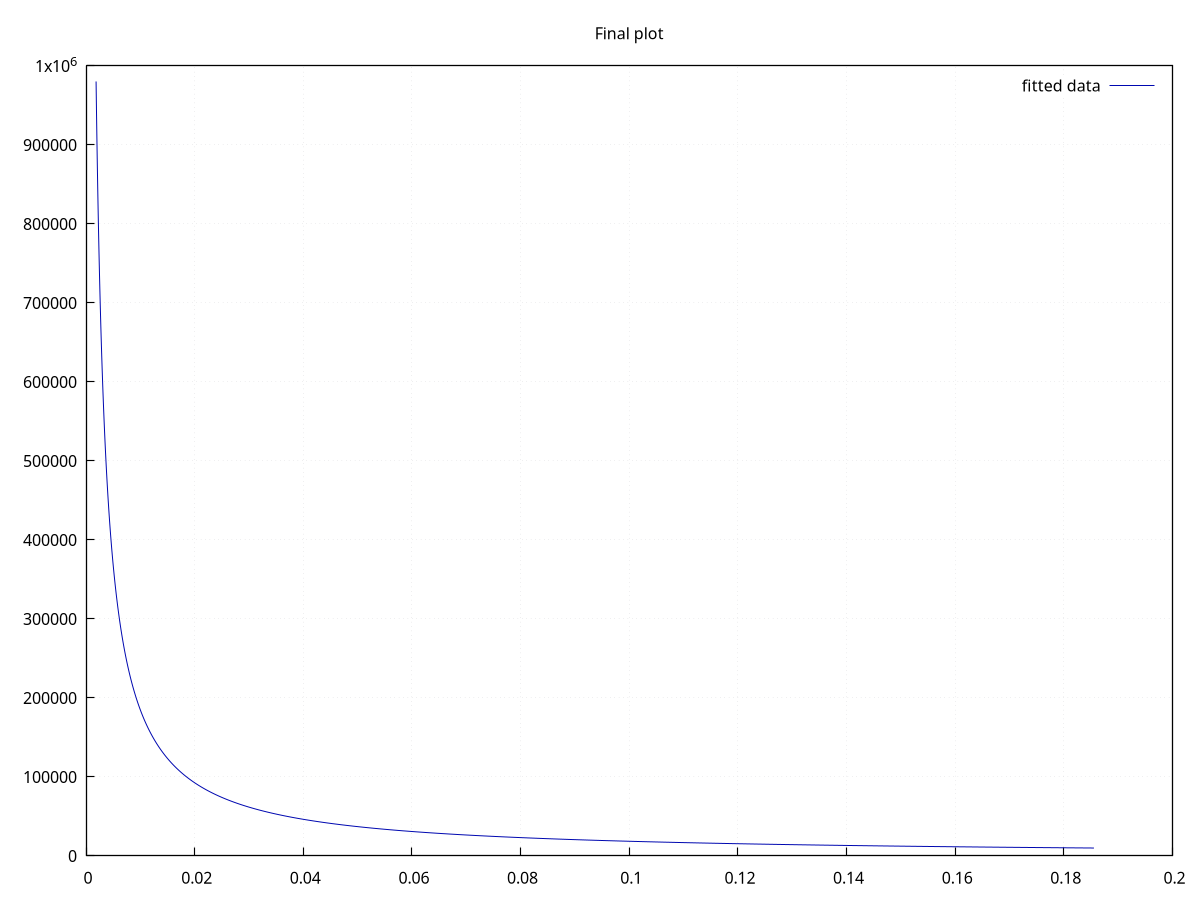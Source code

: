 # ogpf libray
# Rev. 0.22 of March 9th, 2018
# Licence: MIT

# gnuplot global setting
set term wxt size 640,480 enhanced font "verdana,10" title "ogpf libray: Rev. 0.22 of March 9th, 2018"

# ogpf extra configuration
# -------------------------------------------
# color definitions
set style line 1 lc rgb "#800000" lt 1 lw 2
set style line 2 lc rgb "#ff0000" lt 1 lw 2
set style line 3 lc rgb "#ff4500" lt 1 lw 2
set style line 4 lc rgb "#ffa500" lt 1 lw 2
set style line 5 lc rgb "#006400" lt 1 lw 2
set style line 6 lc rgb "#0000ff" lt 1 lw 2
set style line 7 lc rgb "#9400d3" lt 1 lw 2

# Axes
set border linewidth 1.15
set tics nomirror

# grid
# Add light grid to plot
set style line 102 lc rgb "#d6d7d9" lt 0 lw 1
set grid back ls 102

# plot style
set style data linespoints

# -------------------------------------------

 
# options
set key top right


 
# plot scale
 
# Annotation: title and labels
set title "Final plot"
 
# axes setting

plot "-" title "fitted data" with lines lt 5 lc rgb "#0008B0"
  0.18553740686255352        9997.9902369839383     
  0.18370040283421152        10097.949846090847     
  0.18189941849269936        10197.909053432666     
  0.18013340472092620        10297.867859011725     
  0.17840135275245517        10397.826262830553     
  0.17670229225005113        10497.784264891428     
  0.17503528949297475        10597.741865196849     
  0.17339944566593835        10697.699063749105     
  0.17179389524310479        10797.655860550765     
  0.17021780446105850        10897.612255604055     
  0.16867036987504830        10997.568248911535     
  0.16715081699329140        11097.523840475476     
  0.16565839898442236        11197.479030298387     
  0.16419239545358694        11297.433818382591     
  0.16275211128294212        11397.388204730489     
  0.16133687553265502        11497.342189344614     
  0.15994604039875290        11597.295772227226     
  0.15857898022440503        11697.248953380755     
  0.15723509056148571        11797.201732807709     
  0.15591378727945718        11897.154110510310     
  0.15461450571879462        11997.106086491152     
  0.15333669988640808        12097.057660752504     
  0.15207984169061753        12197.008833296861     
  0.15084342021345767        12296.959604126587     
  0.14962694101818802        12396.909973244039     
  0.14842992549004283        12496.859940651651     
  0.14725191020837611        12596.809506351845     
  0.14609244634846752        12696.758670347052     
  0.14495109911137044        12796.707432639609     
  0.14382744718027385        12896.655793232047     
  0.14272108220196433        12996.603752126590     
  0.14163160829202609        13096.551309325718     
  0.14055864156254091        13196.498464831900     
  0.13950180967109310        13296.445218647492     
  0.13846075138996550        13396.391570774886     
  0.13743511619448442        13496.337521216474     
  0.13642456386952478        13596.283069974719     
  0.13542876413325083        13696.228217051974     
  0.13444739627721236        13796.172962450695     
  0.13348014882198056        13896.117306173213     
  0.13252671918753808        13996.061248221939     
  0.13158681337769795        14096.004788599272     
  0.13066014567785461        14195.947927307756     
  0.12974643836542185        14295.890664349674     
  0.12884542143232883        14395.832999727401     
  0.12795683231900212        14495.774933443447     
  0.12708041565928357        14595.716465500052     
  0.12621592303575038        14695.657595899876     
  0.12536311274496906        14795.598324645009     
  0.12452174957218345        14895.538651738181     
  0.12369160457503568        14995.478577181557     
  0.12287245487586317        15095.418100977649     
  0.12206408346220658        15195.357223128774     
  0.12126627899513291        15295.295943637506     
  0.12047883562503435        15395.234262506125     
  0.11970155281455040        15495.172179736999     
  0.11893423516830377        15595.109695332543     
  0.11817669226914242        15695.046809295296     
  0.11742873852060352        15794.983521627553     
  0.11669019299531649        15894.919832331767     
  0.11596087928909596        15994.855741410263     
  0.11524062538046773        16094.791248865567     
  0.11452926349540386        16194.726354699875     
  0.11382662997702656        16294.661058915921     
  0.11313256516009325        16394.595361515872     
  0.11244691325003253        16494.529262502088     
  0.11176952220635719        16594.462761877207     
  0.11110024363027116        16694.395859643439     
  0.11043893265628157        16794.328555803226     
  0.10978544784766471        16894.260850358984     
  0.10913965109562002        16994.192743313102     
  0.10850140752196108        17094.124234668132     
  0.10787058538520564        17194.055324426288     
  0.10724705598991557        17293.986012590049     
  0.10663069359916894        17393.916299161843     
  0.10602137535003088        17493.846184144051     
  0.10541898117190569        17593.775667539096     
  0.10482339370765781        17693.704749349337     
  0.10423449823738977        17793.633429577294     
  0.10365218260477826        17893.561708225308     
  0.10307633714586308        17993.489585295665     
  0.10250685462019510        18093.417060790951     
  0.10194363014426037        18193.344134713388     
  0.10138656112707801        18293.270807065677     
  0.10083554720790927        18393.197077849898     
  0.10029049019597445        18493.122947068656     
   9.9751294012125610E-002   18593.048414724177     
   9.9217864632381567E-002   18692.973480819088     
   9.8690110033273173E-002   18792.898145355681     
   9.8167940138917234E-002   18892.822408336378     
   9.7651266769764974E-002   18992.746269763600     
   9.7140003592959975E-002   19092.669729639714     
   9.6634066074246627E-002   19192.592787967162     
   9.6133371431374917E-002   19292.515444748329     
   9.5637838588945159E-002   19392.437699985629     
   9.5147388134642824E-002   19492.359553681490     
   9.4661942276812974E-002   19592.281005838289     
   9.4181424803326627E-002   19692.202056458438     
   9.3705761041693716E-002   19792.122705544334     
   9.3234877820378662E-002   19892.042953098411     
   9.2768703431276758E-002   19991.962799123059     
   9.2307167593310188E-002   20091.882243620690     
   9.1850201417105662E-002   20191.801286593709     
   9.1397737370716076E-002   20291.719928044495     
   9.0949709246349777E-002   20391.638167975507     
   9.0506052128074901E-002   20491.556006389121     
   9.0066702360462908E-002   20591.473443287741     
   8.9631597518141842E-002   20691.390478673788     
   8.9200676376227681E-002   20791.307112549664     
   8.8773878881604595E-002   20891.223344917769     
   8.8351146125025468E-002   20991.139175780529     
   8.7932420314006457E-002   21091.054605140307     
   8.7517644746487475E-002   21190.969632999575     
   8.7106763785236380E-002   21290.884259360682     
   8.6699722832968965E-002   21390.798484226052     
   8.6296468308164412E-002   21490.712307598122     
   8.5896947621552588E-002   21590.625729479245     
   8.5501109153250474E-002   21690.538749871881     
   8.5108902230529151E-002   21790.451368778406     
   8.4720277106188846E-002   21890.363586201231     
   8.4335184937524343E-002   21990.275402142775     
   8.3953577765861279E-002   22090.186816605452     
   8.3575408496645701E-002   22190.097829591632     
   8.3200630880068821E-002   22290.008441103753     
   8.2829199492211389E-002   22389.918651144213     
   8.2461069716690455E-002   22489.828459715420     
   8.2096197726793566E-002   22589.737866819793     
   8.1734540468085273E-002   22689.646872459711     
   8.1376055641470851E-002   22789.555476637612     
   8.1020701686704555E-002   22889.463679355904     
   8.0668437766327608E-002   22989.371480616959     
   8.0319223750023136E-002   23089.278880423222     
   7.9973020199376549E-002   23189.185878777065     
   7.9629788353027212E-002   23289.092475680955     
   7.9289490112202418E-002   23388.998671137208     
   7.8952088026618572E-002   23488.904465148316     
   7.8617545280743051E-002   23588.809857716664     
   7.8285825680402321E-002   23688.714848844662     
   7.7956893639728381E-002   23788.619438534679     
   7.7630714168432396E-002   23888.523626789181     
   7.7307252859397310E-002   23988.427413610516     
   7.6986475876578211E-002   24088.330799001138     
   7.6668349943203942E-002   24188.233782963431     
   7.6352842330268941E-002   24288.136365499820     
   7.6039920845308862E-002   24388.038546612686     
   7.5729553821450427E-002   24487.940326304484     
   7.5421710106729031E-002   24587.841704577597     
   7.5116359053665441E-002   24687.742681434385     
   7.4813470509094204E-002   24787.643256877331     
   7.4513014804238317E-002   24887.543430908838     
   7.4214962745021415E-002   24987.443203531246     
   7.3919285602611004E-002   25087.342574747014     
   7.3625955104187957E-002   25187.241544558550     
   7.3334943423934235E-002   25287.140112968260     
   7.3046223174233663E-002   25387.038279978558     
   7.2759767397079844E-002   25486.936045591818     
   7.2475549555685026E-002   25586.833409810475     
   7.2193543526285459E-002   25686.730372636950     
   7.1913723590137021E-002   25786.626934073647     
   7.1636064425696325E-002   25886.523094122953     
   7.1360541100982167E-002   25986.418852787261     
   7.1087129066112489E-002   26086.314210069031     
   7.0815804146012851E-002   26186.209165970635     
   7.0546542533290305E-002   26286.103720494521     
   7.0279320781270263E-002   26385.997873643057     
   7.0014115797189996E-002   26485.891625418655     
   6.9750904835546454E-002   26585.784975823728     
   6.9489665491593050E-002   26685.677924860720     
   6.9230375694982638E-002   26785.570472531981     
   6.8973013703551508E-002   26885.462618839949     
   6.8717558097242018E-002   26985.354363787057     
   6.8463987772159965E-002   27085.245707375663     
   6.8212281934762281E-002   27185.136649608230     
   6.7962420096173481E-002   27285.027190487097     
   6.7714382066625417E-002   27384.917330014741     
   6.7468147950019416E-002   27484.807068193582     
   6.7223698138606375E-002   27584.696405025930     
   6.6981013307781070E-002   27684.585340514295     
   6.6740074410990488E-002   27784.473874661042     
   6.6500862674750333E-002   27884.362007468600     
   6.6263359593769153E-002   27984.249738939325     
   6.6027546926175643E-002   28084.137069075696     
   6.5793406688848782E-002   28184.023997880086     
   6.5560921152845814E-002   28283.910525354899     
   6.5330072838927306E-002   28383.796651502584     
   6.5100844513176645E-002   28483.682376325523     
   6.4873219182711023E-002   28583.567699826093     
   6.4647180091482043E-002   28683.452622006764     
   6.4422710716164414E-002   28783.337142869892     
   6.4199794762129281E-002   28883.221262417905     
   6.3978416159501256E-002   28983.104980653232     
   6.3758559059296713E-002   29082.988297578308     
   6.3540207829641579E-002   29182.871213195471     
   6.3323347052066048E-002   29282.753727507145     
   6.3107961517875386E-002   29382.635840515755     
   6.2894036224594385E-002   29482.517552223770     
   6.2681556372484334E-002   29582.398862633476     
   6.2470507361129142E-002   29682.279771747391     
   6.2260874786091831E-002   29782.160279567859     
   6.2052644435636614E-002   29882.040386097357     
   6.1845802287517841E-002   29981.920091338219     
   6.1640334505831750E-002   30081.799395292888     
   6.1436227437931680E-002   30181.678297963765     
   6.1233467611403809E-002   30281.556799353311     
   6.1032041731103090E-002   30381.434899463893     
   6.0831936676247110E-002   30481.312598297853     
   6.0633139497566553E-002   30581.189895857722     
   6.0435637414512508E-002   30681.066792145899     
   6.0239417812517376E-002   30780.943287164690     
   6.0044468240308568E-002   30880.819380916593     
   5.9850776407275305E-002   30980.695073404000     
   5.9658330180885399E-002   31080.570364629282     
   5.9467117584151789E-002   31180.445254594906     
   5.9277126793148109E-002   31280.319743303258     
   5.9088346134571208E-002   31380.193830756751     
   5.8900764083350342E-002   31480.067516957795     
   5.8714369260301762E-002   31579.940801908800     
   5.8529150429827641E-002   31679.813685612164     
   5.8345096497658351E-002   31779.686168070330     
   5.8162196508637465E-002   31879.558249285681     
   5.7980439644547979E-002   31979.429929260627     
   5.7799815221979280E-002   32079.301207997592     
   5.7620312690233967E-002   32179.172085498994     
   5.7441921629273543E-002   32279.042561767179     
   5.7264631747701730E-002   32378.912636804631     
   5.7088432880785731E-002   32478.782310613744     
   5.6913314988513382E-002   32578.651583196926     
   5.6739268153686101E-002   32678.520454556598     
   5.6566282580046826E-002   32778.388924695129     
   5.6394348590441797E-002   32878.256993614988     
   5.6223456625016266E-002   32978.124661318507     
   5.6053597239442178E-002   33077.991927808187     
   5.5884761103178790E-002   33177.858793086394     
   5.5716938997763872E-002   33277.725257155522     
   5.5550121815135779E-002   33377.591320018044     
   5.5384300555986095E-002   33477.456981676318     
   5.5219466328140891E-002   33577.322242132759     
   5.5055610344971348E-002   33677.187101389762     
   5.4892723923832355E-002   33777.051559449792     
   5.4730798484529115E-002   33876.915616315157     
   5.4569825547809911E-002   33976.779271988395     
   5.4409796733886649E-002   34076.642526471907     
   5.4250703760980540E-002   34176.505379768023     
   5.4092538443893189E-002   34276.367831879150     
   5.3935292692602818E-002   34376.229882807762     
   5.3778958510885044E-002   34476.091532556318     
   5.3623527994957690E-002   34575.952781127067     
   5.3468993332147989E-002   34675.813628522570     
   5.3315346799584371E-002   34775.674074745148     
   5.3162580762909271E-002   34875.534119797310     
   5.3010687675015336E-002   34975.393763681299     
   5.2859660074801612E-002   35075.253006399689     
   5.2709490585952742E-002   35175.111847954831     
   5.2560171915737586E-002   35274.970288349141     
   5.2411696853828703E-002   35374.828327585048     
   5.2264058271141847E-002   35474.685965664932     
   5.2117249118694788E-002   35574.543202591238     
   5.1971262426485587E-002   35674.400038366308     
   5.1826091302389229E-002   35774.256472992645     
   5.1681728931073388E-002   35874.112506472593     
   5.1538168572931538E-002   35973.968138808581     
   5.1395403563034264E-002   36073.823370003018     
   5.1253427310097653E-002   36173.678200058384     
   5.1112233295469295E-002   36273.532628976995     
   5.0971815072130090E-002   36373.386656761308     
   5.0832166263713327E-002   36473.240283413710     
   5.0693280563539209E-002   36573.093508936676     
   5.0555151733665843E-002   36672.946333332518     
   5.0417773603954733E-002   36772.798756603777     
   5.0281140071152690E-002   36872.650778752752     
   5.0145245097987422E-002   36972.502399781879     
   5.0010082712278553E-002   37072.353619693604     
   4.9875647006062805E-002   37172.204438490277     
   4.9741932134732887E-002   37272.054856174378     
   4.9608932316190735E-002   37371.904872748375     
   4.9476641830014274E-002   37471.754488214501     
   4.9345055016636538E-002   37571.603702575325     
   4.9214166276539358E-002   37671.452515833182     
   4.9083970069458568E-002   37771.300927990495     
   4.8954460913602511E-002   37871.148939049664     
   4.8825633384882536E-002   37970.996549013129     
   4.8697482116155773E-002   38070.843757883347     
   4.8570001796479988E-002   38170.690565662640     
   4.8443187170379515E-002   38270.536972353475     
   4.8317033037123314E-002   38370.382977958245     
   4.8191534250013941E-002   38470.228582479343     
   4.8066685715687459E-002   38570.073785919252     
   4.7942482393424718E-002   38669.918588280307     
   4.7818919294472580E-002   38769.762989564973     
   4.7695991481376224E-002   38869.606989775653     
   4.7573694067321412E-002   38969.450588914733     
   4.7452022215486805E-002   39069.293786984657     
   4.7330971138406487E-002   39169.136583987798     
   4.7210536097341833E-002   39268.978979926615     
   4.7090712401663314E-002   39368.820974803471     
   4.6971495408241408E-002   39468.662568620792     
   4.6852880520846803E-002   39568.503761381085     
   4.6734863189560084E-002   39668.344553086594     
   4.6617438910189331E-002   39768.184943739863     
   4.6500603223697631E-002   39868.024933343251     
   4.6384351715638379E-002   39967.864521899202     
   4.6268680015599369E-002   40067.703709410111     
   4.6153583796655094E-002   40167.542495878384     
   4.6039058774827148E-002   40267.380881306461     
   4.5925100708552831E-002   40367.218865696705     
   4.5811705398161345E-002   40467.056449051568     
   4.5698868685357989E-002   40566.893631373459     
   4.5586586452715870E-002   40666.730412664750     
   4.5474854623174889E-002   40766.566792927930     
   4.5363669159548564E-002   40866.402772165347     
   4.5253026064037402E-002   40966.238350379528     
   4.5142921377750209E-002   41066.073527572727     
   4.5033351180231405E-002   41165.908303747434     
   4.4924311588995999E-002   41265.742678906034     
   4.4815798759070921E-002   41365.576653050965     
   4.4707808882542978E-002   41465.410226184722     
   4.4600338188113792E-002   41565.243398309569     
   4.4493382940660291E-002   41665.076169427994     
   4.4386939440802298E-002   41764.908539542361     
   4.4281004024475733E-002   41864.740508655232     
   4.4175573062512734E-002   41964.572076768818     
   4.4070642960226517E-002   42064.403243885630     
   4.3966210157003228E-002   42164.234010008120     
   4.3862271125899188E-002   42264.064375138667     
   4.3758822373243737E-002   42363.894339279701     
   4.3655860438247908E-002   42463.723902433550     
   4.3553381892618238E-002   42563.553064602711     
   4.3451383340176467E-002   42663.381825789642     
   4.3349861416484434E-002   42763.210185996686     
   4.3248812788473985E-002   42863.038145226230     
   4.3148234154082254E-002   42962.865703480653     
   4.3048122241891792E-002   43062.692860762530     
   4.2948473810776246E-002   43162.519617074220     
   4.2849285649550463E-002   43262.345972418028     
   4.2750554576625285E-002   43362.171926796400     
   4.2652277439667471E-002   43461.997480211910     
   4.2554451115264576E-002   43561.822632666794     
   4.2457072508593437E-002   43661.647384163582     
   4.2360138553094423E-002   43761.471734704530     
   4.2263646210148879E-002   43861.295684292199     
   4.2167592468762172E-002   43961.119232928970     
   4.2071974345250257E-002   44060.942380617227     
   4.1976788882930688E-002   44160.765127359417     
   4.1882033151817932E-002   44260.587473157990     
   4.1787704248322850E-002   44360.409418015268     
   4.1693799294955806E-002   44460.230961933732     
   4.1600315440034466E-002   44560.052104915660     
   4.1507249857394485E-002   44659.872846963750     
   4.1414599746105743E-002   44759.693188080077     
   4.1322362330190099E-002   44859.513128267354     
   4.1230534858345227E-002   44959.332667527822     
   4.1139114603670403E-002   45059.151805863949     
   4.1048098863396783E-002   45158.970543278141     
   4.0957484958621053E-002   45258.788879772823     
   4.0867270234042588E-002   45358.606815350387     
   4.0777452057704049E-002   45458.424350013229     
   4.0688027820735426E-002   45558.241483763784     
   4.0598994937101396E-002   45658.058216604557     
   4.0510350843352326E-002   45757.874548537759     
   4.0422092998377700E-002   45857.690479566008     
   4.0334218883163804E-002   45957.506009691671     
   4.0246726000553915E-002   46057.321138917083     
   4.0159611875011617E-002   46157.135867244688     
   4.0072874052387394E-002   46256.950194676960     
   3.9986510099688226E-002   46356.764121216336     
   3.9900517604850201E-002   46456.577646865080     
   3.9814894176513606E-002   46556.390771625724     
   3.9729637443801633E-002   46656.203495500595     
   3.9644745056101161E-002   46756.015818492262     
   3.9560214682847178E-002   46855.827740603047     
   3.9476044013309286E-002   46955.639261835226     
   3.9392230756380771E-002   47055.450382191499     
   3.9308772640371525E-002   47155.261101674048     
   3.9225667412802041E-002   47255.071420285400     
   3.9142912840201209E-002   47354.881338027932     
   3.9060506707906027E-002   47454.690854904125     
   3.8978446819864190E-002   47554.499970916338     
   3.8896730998438898E-002   47654.308686066965     
   3.8815357084216247E-002   47754.117000358427     
   3.8734322935814927E-002   47853.924913793213     
   3.8653626429698655E-002   47953.732426373652     
   3.8573265459990312E-002   48053.539538102232     
   3.8493237938289106E-002   48153.346248981266     
   3.8413541793489346E-002   48253.152559013244     
   3.8334174971601923E-002   48352.958468200646     
   3.8255135435578048E-002   48452.763976545692     
   3.8176421165134422E-002   48552.569084051043     
   3.8098030156581850E-002   48652.373790718833     
   3.8019960422654431E-002   48752.178096551717     
   3.7942209992342185E-002   48851.982001552118     
   3.7864776910725213E-002   48951.785505722211     
   3.7787659238809321E-002   49051.588609064565     
   3.7710855053364516E-002   49151.391311581749     
   3.7634362446765414E-002   49251.193613275907     
   3.7558179526832720E-002   49350.995514149552     
   3.7482304416677444E-002   49450.797014205236     
   3.7406735254547102E-002   49550.598113445099     
   3.7331470193672701E-002   49650.398811871877     
   3.7256507402119159E-002   49750.199109487716     
   3.7181845062635992E-002   49849.999006295118     
   3.7107481372510707E-002   49949.798502296588     
   3.7033414543423820E-002   50049.597597494510     
   3.6959642801305453E-002   50149.396291891208     
   3.6886164386193514E-002   50249.194585489160     
   3.6812977552093923E-002   50348.992478290776     
   3.6740080566842304E-002   50448.789970298407     
   3.6667471711967069E-002   50548.587061514678     
   3.6595149282554938E-002   50648.383751941743     
   3.6523111587116831E-002   50748.180041582200     
   3.6451356947456472E-002   50847.975930438413     
   3.6379883698539874E-002   50947.771418512792     
   3.6308690188366660E-002   51047.566505807641     
   3.6237774777842464E-002   51147.361192325639     
   3.6167135840653689E-002   51247.155478068977     
   3.6096771763142681E-002   51346.949363040170     
   3.6026680944185145E-002   51446.742847241556     
   3.5956861795068511E-002   51546.535930675629     
   3.5887312739372006E-002   51646.328613344856     
   3.5818032212848162E-002   51746.120895251457     
   3.5749018663305092E-002   51845.912776398036     
   3.5680270550491035E-002   51945.704256786950     
   3.5611786345979606E-002   52045.495336420485     
   3.5543564533056245E-002   52145.286015301332     
   3.5475603606606773E-002   52245.076293431768     
   3.5407902073006425E-002   52344.866170814079     
   3.5340458450010222E-002   52444.655647450869     
   3.5273271266645208E-002   52544.444723344459     
   3.5206339063103095E-002   52644.233398497461     
   3.5139660390635132E-002   52744.021672911942     
   3.5073233811446836E-002   52843.809546590470     
   3.5007057898595047E-002   52943.597019535577     
   3.4941131235885797E-002   53043.384091749642     
   3.4875452417773227E-002   53143.170763235008     
   3.4810020049259552E-002   53242.957033994149     
   3.4744832745796525E-002   53342.742904029408     
   3.4679889133187571E-002   53442.528373343237     
   3.4615187847491319E-002   53542.313441938088     
   3.4550727534926218E-002   53642.098109816252     
   3.4486506851775699E-002   53741.882376980502     
   3.4422524464295605E-002   53841.666243432846     
   3.4358779048621058E-002   53941.449709175737     
   3.4295269290675306E-002   54041.232774211923     
   3.4231993886079982E-002   54141.015438543494     
   3.4168951540065134E-002   54240.797702172968     
   3.4106140967381196E-002   54340.579565102824     
   3.4043560892211701E-002   54440.361027335421     
   3.3981210048086692E-002   54540.142088873326     
   3.3919087177797715E-002   54639.922749718651     
   3.3857191033312709E-002   54739.703009874000     
   3.3795520375692806E-002   54839.482869341839     
   3.3734073975009757E-002   54939.262328124438     
   3.3672850610263809E-002   55039.041386224373     
   3.3611849069303187E-002   55138.820043643951     
   3.3551068148743847E-002   55238.598300385660     
   3.3490506653890535E-002   55338.376156451835     
   3.3430163398658286E-002   55438.153611844980     
   3.3370037205495244E-002   55537.930666567430     
   3.3310126905305854E-002   55637.707320621645     
   3.3250431337375166E-002   55737.483574010112     
   3.3190949349294029E-002   55837.259426735080     
   3.3131679796884576E-002   55937.034878799117     
   3.3072621544127156E-002   56036.809930204668     
   3.3013773463087821E-002   56136.584580953939     
   3.2955134433846116E-002   56236.358831049511     
   3.2896703344424391E-002   56336.132680493829     
   3.2838479090717389E-002   56435.906129289324     
   3.2780460576422858E-002   56535.679177438215     
   3.2722646712972446E-002   56635.451824942968     
   3.2665036419463701E-002   56735.224071806173     
   3.2607628622592880E-002   56834.995918030298     
   3.2550422256588323E-002   56934.767363617524     
   3.2493416263144184E-002   57034.538408570399     
   3.2436609591355511E-002   57134.309052891193     
   3.2380001197653357E-002   57234.079296582444     
   3.2323590045741070E-002   57333.849139646627     
   3.2267375106531007E-002   57433.618582086252     
   3.2211355358082207E-002   57533.387623903356     
   3.2155529785537838E-002   57633.156265100733     
   3.2099897381064640E-002   57732.924505680494     
   3.2044457143791671E-002   57832.692345645271     
   3.1989208079750579E-002   57932.459784997598     
   3.1934149201816427E-002   58032.226823739577     
   3.1879279529648356E-002   58131.993461873797     
   3.1824598089631825E-002   58231.759699402617     
   3.1770103914820789E-002   58331.525536328561     
   3.1715796044880909E-002   58431.290972653987     
   3.1661673526033024E-002   58531.056008381194     
   3.1607735410997199E-002   58630.820643512765     
   3.1553980758937693E-002   58730.584878051064     
   3.1500408635408053E-002   58830.348711998588     
   3.1447018112297241E-002   58930.112145357532     
   3.1393808267775505E-002   59029.875178130693     
   3.1340778186242112E-002   59129.637810320099     
   3.1287926958272115E-002   59229.400041928238     
   3.1235253680564571E-002   59329.161872957760     
   3.1182757455891334E-002   59428.923303410942     
   3.1130437393045864E-002   59528.684333290192     
   3.1078292606792918E-002   59628.444962597801     
   3.1026322217818359E-002   59728.205191336427     
   3.0974525352680041E-002   59827.965019508512     
   3.0922901143758921E-002   59927.724447116219     
   3.0871448729210264E-002   60027.483474162080     
   3.0820167252915823E-002   60127.242100648720     
   3.0769055864436762E-002   60227.000326578091     
   3.0718113718965840E-002   60326.758151953043     
   3.0667339977281619E-002   60426.515576775804     
   3.0616733805701853E-002   60526.272601049044     
   3.0566294376038510E-002   60626.029224774633     
   3.0516020865551545E-002   60725.785447955612     
   3.0465912456905324E-002   60825.541270593996     
   3.0415968338123506E-002   60925.296692692340     
   3.0366187702545552E-002   61025.051714253066     
   3.0316569748783228E-002   61124.806335278547     
   3.0267113680677589E-002   61224.560555771146     
   3.0217818707256306E-002   61324.314375733440     
   3.0168684042691633E-002   61424.067795167852     
   3.0119708906258740E-002   61523.820814076578     
   3.0070892522293887E-002   61623.573432462465     
   3.0022234120154336E-002   61723.325650327301     
   2.9973732934176652E-002   61823.077467674128     
   2.9925388203637701E-002   61922.828884504910     
   2.9877199172713944E-002   62022.579900822384     
   2.9829165090442648E-002   62122.330516628899     
   2.9781285210682778E-002   62222.080731926566     
   2.9733558792075895E-002   62321.830546718236     
   2.9685985098008565E-002   62421.579961006115     
   2.9638563396574055E-002   62521.328974792625     
   2.9591292960534830E-002   62621.077588080290     
   2.9544173067285556E-002   62720.825800871426     
   2.9497202998816096E-002   62820.573613168453     
   2.9450382041675119E-002   62920.321024973811     
   2.9403709486933993E-002   63020.068036289842     
   2.9357184630150881E-002   63119.814647119107     
   2.9310806771335452E-002   63219.560857464050     
   2.9264575214913772E-002   63319.306667326986     
   2.9218489269693504E-002   63419.052076710177     
   2.9172548248829124E-002   63518.797085616556     
   2.9126751469788593E-002   63618.541694047992     
   2.9081098254318781E-002   63718.285902006995     
   2.9035587928412158E-002   63818.029709496339     
   2.8990219822273990E-002   63917.773116518219     
   2.8944993270289144E-002   64017.516123075045     
   2.8899907610989688E-002   64117.258729169072     
   2.8854962187022295E-002   64217.000934803189     
   2.8810156345117032E-002   64316.742739979250     
   2.8765489436054770E-002   64416.484144700218     
   2.8720960814636771E-002   64516.225148967998     
   2.8676569839652815E-002   64615.965752785298     
   2.8632315873850865E-002   64715.705956154590     
   2.8588198283906591E-002   64815.445759078102     
   2.8544216440392865E-002   64915.185161558467     
   2.8500369717750159E-002   65014.924163597971     
   2.8456657494256639E-002   65114.662765199115     
   2.8413079151998980E-002   65214.400966364155     
   2.8369634076843050E-002   65314.138767095559     
   2.8326321658405120E-002   65413.876167395880     
   2.8283141290023361E-002   65513.613167267562     
   2.8240092368729649E-002   65613.349766712636     
   2.8197174295220950E-002   65713.085965733990     
   2.8154386473832137E-002   65812.821764333916     
   2.8111728312508084E-002   65912.557162514902     
   2.8069199222776661E-002   66012.292160278972     
   2.8026798619721040E-002   66112.026757629123     
   2.7984525921953794E-002   66211.760954567202     
   2.7942380551589395E-002   66311.494751096048     
   2.7900361934218621E-002   66411.228147217844     
   2.7858469498881936E-002   66510.961142935237     
   2.7816702678044019E-002   66610.693738250513     
   2.7775060907567942E-002   66710.425933165970     
   2.7733543626689575E-002   66810.157727684462     
   2.7692150277993096E-002   66909.889121807719     
   2.7650880307384978E-002   67009.620115538928     
   2.7609733164070494E-002   67109.350708879749     
   2.7568708300528016E-002   67209.080901833237     
   2.7527805172485723E-002   67308.810694401414     
   2.7487023238896787E-002   67408.540086587105     
   2.7446361961916178E-002   67508.269078392274     
   2.7405820806876476E-002   67607.997669819437     
   2.7365399242264558E-002   67707.725860871287     
   2.7325096739698591E-002   67807.453651550139     
   2.7284912773904955E-002   67907.181041858174     
   2.7244846822695123E-002   68006.908031798055     
   2.7204898366943373E-002   68106.634621372170     
   2.7165066890564180E-002   68206.360810583079     
   2.7125351880490318E-002   68306.086599432732     
   2.7085752826650166E-002   68405.811987924055     
   2.7046269221946594E-002   68505.536976059215     
   2.7006900562234884E-002   68605.261563840686     
   2.6967646346301409E-002   68704.985751270884     
   2.6928506075842344E-002   68804.709538352225     
   2.6889479255442571E-002   68904.432925087167     
   2.6850565392554763E-002   69004.155911478243     
   2.6811763997478793E-002   69103.878497527665     
   2.6773074583341046E-002   69203.600683237804     
   2.6734496666073995E-002   69303.322468611252     
   2.6696029764396213E-002   69403.043853650350     
   2.6657673399792185E-002   69502.764838357645     
   2.6619427096492582E-002   69602.485422735554     
   2.6581290381454684E-002   69702.205606786141     
   2.6543262784342370E-002   69801.925390512464     
   2.6505343837507619E-002   69901.644773916327     
   2.6467533075970502E-002   70001.363757000494     
   2.6429830037400806E-002   70101.082339767105     
   2.6392234262098701E-002   70200.800522218851     
   2.6354745292976371E-002   70300.518304358236     
   2.6317362675539493E-002   70400.235686187545     
   2.6280085957868744E-002   70499.952667709120     
   2.6242914690601603E-002   70599.669248925406     
   2.6205848426914351E-002   70699.385429838760     
   2.6168886722504062E-002   70799.101210451729     
   2.6132029135570924E-002   70898.816590766888     
   2.6095275226800805E-002   70998.531570786319     
   2.6058624559347394E-002   71098.246150512787     
   2.6022076698815361E-002   71197.960329948386     
   2.5985631213242794E-002   71297.674109095708     
   2.5949287673084367E-002   71397.387487957298     
   2.5913045651194667E-002   71497.100466535092     
   2.5876904722810765E-002   71596.813044832306     
   2.5840864465536743E-002   71696.525222850425     
   2.5804924459325983E-002   71796.237000592606     
   2.5769084286465769E-002   71895.948378061134     
   2.5733343531560773E-002   71995.659355258351     
   2.5697701781517080E-002   72095.369932186441     
   2.5662158625526073E-002   72195.080108848037     
   2.5626713655048827E-002   72294.789885245613     
   2.5591366463800523E-002   72394.499261381425     
   2.5556116647734647E-002   72494.208237258223     
   2.5520963805027979E-002   72593.916812878175     
   2.5485907536065094E-002   72693.624988243493     
   2.5450947443422980E-002   72793.332763357175     
   2.5416083131856615E-002   72893.040138221288     
   2.5381314208283677E-002   72992.747112838013     
   2.5346640281769656E-002   73092.453687210131     
   2.5312060963513426E-002   73192.159861340231     
   2.5277575866832873E-002   73291.865635230351     
   2.5243184607150176E-002   73391.571008882805     
   2.5208886801977415E-002   73491.275982300445     
   2.5174682070902780E-002   73590.980555485628     
   2.5140570035576345E-002   73690.684728440552     
   2.5106550319695994E-002   73790.388501167719     
   2.5072622548993711E-002   73890.091873669546     
   2.5038786351221778E-002   73989.794845948549     
   2.5005041356139276E-002   74089.497418007028     
   2.4971387195498490E-002   74189.199589847340     
   2.4937823503031403E-002   74288.901361472235     
   2.4904349914436692E-002   74388.602732883985     
   2.4870966067366444E-002   74488.303704084712     
   2.4837671601412741E-002   74588.004275077416     
   2.4804466158095367E-002   74687.704445863928     
   2.4771349380848306E-002   74787.404216446812     
   2.4738320915007137E-002   74887.103586828918     
   2.4705380407796747E-002   74986.802557012226     
   2.4672527508318318E-002   75086.501126999254     
   2.4639761867537035E-002   75186.199296792489     
   2.4607083138269679E-002   75285.897066394580     
   2.4574490975172635E-002   75385.594435807507     
   2.4541985034729284E-002   75485.291405033888     
   2.4509564975238214E-002   75584.987974076183     
   2.4477230456801308E-002   75684.684142936501     
   2.4444981141311446E-002   75784.379911617798     
   2.4412816692441216E-002   75884.075280122503     
   2.4380736775631202E-002   75983.770248452434     
   2.4348741058077886E-002   76083.464816610416     
   2.4316829208722655E-002   76183.158984598704     
   2.4285000898239994E-002   76282.852752420120     
   2.4253255799026582E-002   76382.546120076731     
   2.4221593585189709E-002   76482.239087571055     
   2.4190013932536353E-002   76581.931654905115     
   2.4158516518561709E-002   76681.623822081980     
   2.4127101022438653E-002   76781.315589104110     
   2.4095767125006971E-002   76881.006955973149     
   2.4064514508761851E-002   76980.697922692110     
   2.4033342857843677E-002   77080.388489263671     
   2.4002251858027634E-002   77180.078655689431     
   2.3971241196712307E-002   77279.768421972592     
   2.3940310562910180E-002   77379.457788114843     
   2.3909459647236241E-002   77479.146754119560     
   2.3878688141898773E-002   77578.835319988269     
   2.3847995740688164E-002   77678.523485723650     
   2.3817382138967096E-002   77778.211251328525     
   2.3786847033660755E-002   77877.898616804829     
   2.3756390123246329E-002   77977.585582155298     
   2.3726011107743403E-002   78077.272147382377     
   2.3695709688704162E-002   78176.958312488103     
   2.3665485569203296E-002   78276.644077475139     
   2.3635338453828484E-002   78376.329442346105     
   2.3605268048670917E-002   78476.014407103226     
   2.3575274061315578E-002   78575.698971748774     
   2.3545356200831657E-002   78675.383136285483     
   2.3515514177763437E-002   78775.066900715537     
   2.3485747704120704E-002   78874.750265041468     
   2.3456056493369647E-002   78974.433229265560     
   2.3426440260423453E-002   79074.115793390578     
   2.3396898721633506E-002   79173.797957418690     
   2.3367431594780091E-002   79273.479721352240     
   2.3338038599063301E-002   79373.161085194166     
   2.3308719455094613E-002   79472.842048946244     
   2.3279473884887526E-002   79572.522612610934     
   2.3250301611848816E-002   79672.202776191087     
   2.3221202360770177E-002   79771.882539688828     
   2.3192175857819190E-002   79871.561903106835     
   2.3163221830531048E-002   79971.240866447217     
   2.3134340007799736E-002   80070.919429712550     
   2.3105530119869641E-002   80170.597592905629     
   2.3076791898327547E-002   80270.275356028113     
   2.3048125076093648E-002   80369.952719082779     
   2.3019529387413626E-002   80469.629682072278     
   2.2991004567850467E-002   80569.306244999068     
   2.2962550354276464E-002   80668.982407864896     
   2.2934166484864505E-002   80768.658170672890     
   2.2905852699080673E-002   80868.333533425408     
   2.2877608737676157E-002   80968.008496124457     
   2.2849434342679043E-002   81067.683058772687     
   2.2821329257386624E-002   81167.357221372891     
   2.2793293226357883E-002   81267.030983926932     
   2.2765325995405313E-002   81366.704346437371     
   2.2737427311587396E-002   81466.377308906813     
   2.2709596923201122E-002   81566.049871337513     
   2.2681834579774282E-002   81665.722033731785     
   2.2654140032057863E-002   81765.393796092307     
   2.2626513032018750E-002   81865.065158421610     
   2.2598953332832336E-002   81964.736120722009     
   2.2571460688875104E-002   82064.406682995774     
   2.2544034855717345E-002   82164.076845245188     
   2.2516675590115751E-002   82263.746607473076     
   2.2489382650006506E-002   82363.415969681751     
   2.2462155794498000E-002   82463.084931873615     
   2.2434994783863821E-002   82562.753494050819     
   2.2407899379535461E-002   82662.421656216276     
   2.2380869344095701E-002   82762.089418372154     
   2.2353904441271538E-002   82861.756780520620     
   2.2327004435927056E-002   82961.423742664498     
   2.2300169094056944E-002   83061.090304806145     
   2.2273398182779496E-002   83160.756466948151     
   2.2246691470330194E-002   83260.422229092161     
   2.2220048726054334E-002   83360.087591241507     
   2.2193469720401097E-002   83459.752553398415     
   2.2166954224916779E-002   83559.417115564822     
   2.2140502012237866E-002   83659.081277743637     
   2.2114112856085048E-002   83758.745039936985     
   2.2087786531256415E-002   83858.408402147383     
   2.2061522813621157E-002   83958.071364377465     
   2.2035321480113258E-002   84057.733926629633     
   2.2009182308725214E-002   84157.396088906084     
   2.1983105078501614E-002   84257.057851209305     
   2.1957089569532944E-002   84356.719213541888     
   2.1931135562949594E-002   84456.380175905928     
   2.1905242840915457E-002   84556.040738303986     
   2.1879411186621917E-002   84655.700900738739     
   2.1853640384281971E-002   84755.360663212370     
   2.1827930219123902E-002   84855.020025727732     
   2.1802280477385805E-002   84954.678988286527     
   2.1776690946309067E-002   85054.337550891534     
   2.1751161414132882E-002   85153.995713545111     
   2.1725691670088233E-002   85253.653476249820     
   2.1700281504392214E-002   85353.310839008089     
   2.1674930708242217E-002   85452.967801822248     
   2.1649639073810231E-002   85552.624364694610     
   2.1624406394237041E-002   85652.280527627794     
   2.1599232463626744E-002   85751.936290624290     
   2.1574117077041127E-002   85851.591653686381     
   2.1549060030493981E-002   85951.246616816730     
   2.1524061120945896E-002   86050.901180017114     
   2.1499120146298165E-002   86150.555343290835     
   2.1474236905388175E-002   86250.209106639333     
   2.1449411197983017E-002   86349.862470066248     
   2.1424642824775280E-002   86449.515433572597     
   2.1399931587376460E-002   86549.167997161960     
   2.1375277288312643E-002   86648.820160836418     
   2.1350679731018823E-002   86748.471924598343     
   2.1326138719833687E-002   86848.123288450297     
   2.1301654059994627E-002   86947.774252394258     
   2.1277225557632236E-002   87047.424816433078     
   2.1252853019765604E-002   87147.074980568708     
   2.1228536254296718E-002   87246.724744804407     
   2.1204275070006075E-002   87346.374109142023     
   2.1180069276547163E-002   87446.023073584001     
   2.1155918684441669E-002   87545.671638132699     
   2.1131823105074391E-002   87645.319802790968     
   2.1107782350688716E-002   87744.967567560496     
   2.1083796234381037E-002   87844.614932444820     
   2.1059864570096846E-002   87944.261897445351     
   2.1035987172625129E-002   88043.908462564723     
   2.1012163857593781E-002   88143.554627805977     
   2.0988394441465295E-002   88243.200393170773     
   2.0964678741531462E-002   88342.845758661788     
   2.0941016575908966E-002   88442.490724281612     
   2.0917407763534811E-002   88542.135290032442     
   2.0893852124161477E-002   88641.779455916883     
   2.0870349478352462E-002   88741.423221937657     
   2.0846899647477955E-002   88841.066588096393     
   2.0823502453709748E-002   88940.709554396133     
   2.0800157720017233E-002   89040.352120839219     
   2.0776865270162800E-002   89139.994287427908     
   2.0753624928697242E-002   89239.636054164963     
   2.0730436520955752E-002   89339.277421052058     
   2.0707299873052819E-002   89438.918388092759     
   2.0684214811878838E-002   89538.558955288579     
   2.0661181165095001E-002   89638.199122642211     
   2.0638198761129396E-002   89737.838890155996     
   2.0615267429172614E-002   89837.478257832394     
   2.0592386999173554E-002   89937.117225673952     
   2.0569557301835201E-002   90036.755793683216     
   2.0546778168610551E-002   90136.393961862486     
   2.0524049431698391E-002   90236.031730213916     
   2.0501370924039020E-002   90335.669098740414     
   2.0478742479310526E-002   90435.306067443904     
   2.0456163931924305E-002   90534.942636327134     
   2.0433635117021343E-002   90634.578805392332     
   2.0411155870467938E-002   90734.214574642334     
   2.0388726028852076E-002   90833.849944079004     
   2.0366345429478953E-002   90933.484913705528     
   2.0344013910367664E-002   91033.119483523653     
   2.0321731310246796E-002   91132.753653535838     
   2.0299497468550746E-002   91232.387423744498     
   2.0277312225415706E-002   91332.020794152573     
   2.0255175421676163E-002   91431.653764762144     
   2.0233086898860813E-002   91531.286335575613     
   2.0211046499188850E-002   91630.918506595466     
   2.0189054065566168E-002   91730.550277824412     
   2.0167109441581954E-002   91830.181649263846     
   2.0145212471504203E-002   91929.812620917524     
   2.0123363000276909E-002   92029.443192787439     
   2.0101560873516063E-002   92129.073364875483     
   2.0079805937505760E-002   92228.703137184581     
   2.0058098039194991E-002   92328.332509716798     
   2.0036437026193645E-002   92427.961482475250     
   2.0014822746769523E-002   92527.590055461551     
   1.9993255049844113E-002   92627.218228678699     
   1.9971733784989606E-002   92726.846002128819     
   1.9950258802425101E-002   92826.473375814501     
   1.9928829953013285E-002   92926.100349737986     
   1.9907447088256855E-002   93025.726923901850     
   1.9886110060295101E-002   93125.353098308900     
   1.9864818721900816E-002   93224.978872960710     
   1.9843572926476295E-002   93324.604247860450     
   1.9822372528050629E-002   93424.229223009854     
   1.9801217381275715E-002   93523.853798412267     
   1.9780107341423641E-002   93623.477974069203     
   1.9759042264382704E-002   93723.101749983747     
   1.9738022006654594E-002   93822.725126158199     
   1.9717046425351107E-002   93922.348102594275     
   1.9696115378190437E-002   94021.970679295380     
   1.9675228723494573E-002   94121.592856263582     
   1.9654386320185714E-002   94221.214633501586     
   1.9633588027783446E-002   94320.836011010935     
   1.9612833706400969E-002   94420.456988795064     
   1.9592123216742675E-002   94520.077566855805     
   1.9571456420100553E-002   94619.697745195648     
   1.9550833178351303E-002   94719.317523816891     
   1.9530253353953014E-002   94818.936902722620     
   1.9509716809942582E-002   94918.555881914581     
   1.9489223409932095E-002   95018.174461395800     
   1.9468773018106355E-002   95117.792641168169     
   1.9448365499219449E-002   95217.410421234337     
   1.9428000718591975E-002   95317.027801596792     
   1.9407678542108123E-002   95416.644782257630     
   1.9387398836212488E-002   95516.261363219761     
   1.9367161467907464E-002   95615.877544485309     
   1.9346966304750145E-002   95715.493326056574     
   1.9326813214849328E-002   95815.108707936583     
   1.9306702066862996E-002   95914.723690127226     
   1.9286632729995156E-002   96014.338272631037     
   1.9266605073993092E-002   96113.952455450417     
   1.9246618969144605E-002   96213.566238587649     
   1.9226674286274982E-002   96313.179622045835     
   1.9206770896744722E-002   96412.792605826515     
   1.9186908672446119E-002   96512.405189932790     
   1.9167087485800961E-002   96612.017374367162     
   1.9147307209757849E-002   96711.629159131262     
   1.9127567717789073E-002   96811.240544227883     
   1.9107868883888129E-002   96910.851529659965     
   1.9088210582567211E-002   97010.462115429618     
   1.9068592688854410E-002   97110.072301538894     
   1.9049015078290925E-002   97209.682087990484     
   1.9029477626928543E-002   97309.291474787096     
   1.9009980211327167E-002   97408.900461930854     
   1.8990522708552084E-002   97508.509049423781     
   1.8971104996171093E-002   97608.117237269471     
   1.8951726952252685E-002   97707.725025469073     
   1.8932388455362555E-002   97807.332414026256     
   1.8913089384561998E-002   97906.939402942313     
   1.8893829619404608E-002   98006.545992220214     
   1.8874609039934282E-002   98106.152181861966     
   1.8855427526682310E-002   98205.757971870771     
   1.8836284960665285E-002   98305.363362249060     
   1.8817181223382707E-002   98404.968352998185     
   1.8798116196813965E-002   98504.572944121246     
   1.8779089763416360E-002   98604.177135620994     
   1.8760101806122680E-002   98703.780927499567     
   1.8741152208338722E-002   98803.384319759163     
   1.8722240853940780E-002   98902.987312402533     
   1.8703367627273551E-002   99002.589905431611     
   1.8684532413147426E-002   99102.192098849278     
   1.8665735096836403E-002   99201.793892658097     
   1.8646975564075772E-002   99301.395286860177     
   1.8628253701059631E-002   99400.996281458094     
   1.8609569394438676E-002   99500.596876454423     
   1.8590922531317996E-002   99600.197071851188     
   1.8572312999254589E-002   99699.796867651181     
   1.8553740686255354E-002   99799.396263856455     
   1.8535205480774579E-002   99898.995260469776     
   1.8516707271711959E-002   99998.593857493281     
   1.8498245948410093E-002   100098.19205493007     
   1.8479821400652775E-002   100197.78985278142     
   1.8461433518661998E-002   100297.38725105120     
   1.8443082193096757E-002   100396.98424974048     
   1.8424767315050047E-002   100496.58084885210     
   1.8406488776046961E-002   100596.17704838931     
   1.8388246468043001E-002   100695.77284835331     
   1.8370040283421152E-002   100795.36824874752     
   1.8351870114990416E-002   100894.96324957411     
   1.8333735855983586E-002   100994.55785083465     
   1.8315637400054655E-002   101094.15205253284     
   1.8297574641277421E-002   101193.74585467075     
   1.8279547474143176E-002   101293.33925725018     
   1.8261555793558416E-002   101392.93226027394     
   1.8243599494843037E-002   101492.52486374456     
   1.8225678473728236E-002   101592.11706766467     
   1.8207792626354604E-002   101691.70887203632     
   1.8189941849269937E-002   101791.30027686209     
   1.8172126039427330E-002   101890.89128214454     
   1.8154345094183282E-002   101990.48188788573     
   1.8136598911295584E-002   102090.07209408798     
   1.8118887388921232E-002   102189.66190075465     
   1.8101210425615018E-002   102289.25130788705     
   1.8083567920326844E-002   102388.84031548872     
   1.8065959772400504E-002   102488.42892356135     
   1.8048385881571389E-002   102588.01713210701     
   1.8030846147964397E-002   102687.60494112915     
   1.8013340472092621E-002   102787.19235062935     
   1.7995868754854861E-002   102886.77936061082     
   1.7978430897534304E-002   102986.36597107508     
   1.7961026801796055E-002   103085.95218202571     
   1.7943656369686003E-002   103185.53799346402     
   1.7926319503628347E-002   103285.12340539283     
   1.7909016106424081E-002   103384.70841781465     
   1.7891746081249098E-002   103484.29303073209     
   1.7874509331652598E-002   103583.87724414677     
   1.7857305761554771E-002   103683.46105806209     
   1.7840135275245517E-002   103783.04447248059     
   1.7822997777382627E-002   103882.62748740392     
   1.7805893172989803E-002   103982.21010283440     
   1.7788821367454837E-002   104081.79231877509     
   1.7771782266528122E-002   104181.37413522850     
   1.7754775776320959E-002   104280.95555219636     
   1.7737801803303439E-002   104380.53656968176     
   1.7720860254303056E-002   104480.11718768739     
   1.7703951036503213E-002   104579.69740621425     
   1.7687074057440799E-002   104679.27722526589     
   1.7670229225005111E-002   104778.85664484488     
   1.7653416447436149E-002   104878.43566495302     
   1.7636635633322604E-002   104978.01428559325     
   1.7619886691600570E-002   105077.59250676756     
   1.7603169531551548E-002   105177.17032847913     
   1.7586484062801330E-002   105276.74775072906     
   1.7569830195317614E-002   105376.32477352102     
   1.7553207839408995E-002   105475.90139685750     
   1.7536616905723369E-002   105575.47762073984     
   1.7520057305245831E-002   105675.05344517110     
   1.7503528949297475E-002   105774.62887015379     
   1.7487031749533800E-002   105874.20389568993     
   1.7470565617942899E-002   105973.77852178250     
   1.7454130466844173E-002   106073.35274843370     
   1.7437726208886613E-002   106172.92657564591     
   1.7421352757047315E-002   106272.50000342139     
   1.7405010024629776E-002   106372.07303176326     
   1.7388697925262795E-002   106471.64566067283     
   1.7372416372898263E-002   106571.21789015386     
   1.7356165281810478E-002   106670.78972020742     
   1.7339944566593834E-002   106770.36115083692     
   1.7323754142161831E-002   106869.93218204497     
   1.7307593923745659E-002   106969.50281383288     
   1.7291463826892221E-002   107069.07304620382     
   1.7275363767463109E-002   107168.64287916002     
   1.7259293661632921E-002   107268.21231270408     
   1.7243253425887849E-002   107367.78134683879     
   1.7227242977024496E-002   107467.34998156546     
   1.7211262232147851E-002   107566.91821688751     
   1.7195311108670414E-002   107666.48605280713     
   1.7179389524310480E-002   107766.05348932699     
   1.7163497397090943E-002   107865.62052644893     
   1.7147634645337702E-002   107965.18716417512     
   1.7131801187678056E-002   108064.75340250942     
   1.7115996943039991E-002   108164.31924145289     
   1.7100221830650113E-002   108263.88468100845     
   1.7084475770032519E-002   108363.44972117903     
   1.7068758681007695E-002   108463.01436196592     
   1.7053070483690546E-002   108562.57860337279     
   1.7037411098489767E-002   108662.14244540095     
   1.7021780446105850E-002   108761.70588805349     
   1.7006178447530093E-002   108861.26893133308     
   1.6990605024043398E-002   108960.83157524122     
   1.6975060097214452E-002   109060.39381978118     
   1.6959543588898857E-002   109159.95566495544     
   1.6944055421237808E-002   109259.51711076555     
   1.6928595516656302E-002   109359.07815721535     
   1.6913163797862635E-002   109458.63880430587     
   1.6897760187846403E-002   109558.19905203987     
   1.6882384609877503E-002   109657.75890042010     
   1.6867036987504830E-002   109757.31834944943     
   1.6851717244555281E-002   109856.87739912908     
   1.6836425305131852E-002   109956.43604946285     
   1.6821161093613243E-002   110055.99430045149     
   1.6805924534651545E-002   110155.55215209966     
   1.6790715553172256E-002   110255.10960440771     
   1.6775534074371976E-002   110354.66665737881     
   1.6760380023717596E-002   110454.22331101602     
   1.6745253326945216E-002   110553.77956532157     
   1.6730153910058932E-002   110653.33542029677     
   1.6715081699329143E-002   110752.89087594528     
   1.6700036621291939E-002   110852.44593226904     
   1.6685018602747622E-002   110952.00058927049     
   1.6670027570759485E-002   111051.55484695248     
   1.6655063452652927E-002   111151.10870531648     
   1.6640126176013747E-002   111250.66216436606     
   1.6625215668687635E-002   111350.21522410249     
   1.6610331858778291E-002   111449.76788452954     
   1.6595474674647014E-002   111549.32014564863     
   1.6580644044910997E-002   111648.87200746227     
   1.6565839898442236E-002   111748.42346997398     
   1.6551062164366932E-002   111847.97453318459     
   1.6536310772063578E-002   111947.52519709741     
   1.6521585651162372E-002   112047.07546171470     
   1.6506886731543911E-002   112146.62532703893     
   1.6492213943338090E-002   112246.17479307263     
   1.6477567216923009E-002   112345.72385981838     
   1.6462946482923960E-002   112445.27252727811     
   1.6448351672212147E-002   112544.82079545454     
   1.6433782715903757E-002   112644.36866434978     
   1.6419239545358694E-002   112743.91613396692     
   1.6404722092179753E-002   112843.46320430808     
   1.6390230288211429E-002   112943.00987537525     
   1.6375764065538718E-002   113042.55614717130     
   1.6361323356486223E-002   113142.10201969877     
   1.6346908093617035E-002   113241.64749296024     
   1.6332518209731851E-002   113341.19256695728     
   1.6318153637867473E-002   113440.73724169360     
   1.6303814311296488E-002   113540.28151716996     
   1.6289500163525303E-002   113639.82539339081     
   1.6275211128294210E-002   113739.36887035651     
   1.6260947139575207E-002   113838.91194807156     
   1.6246708131572092E-002   113938.45462653668     
   1.6232494038718560E-002   114037.99690575516     
   1.6218304795677707E-002   114137.53878572925     
   1.6204140337340932E-002   114237.08026646083     
   1.6190000598826630E-002   114336.62134795361     
   1.6175885515479799E-002   114436.16203020888     
   1.6161795022870535E-002   114535.70231322930     
   1.6147729056793139E-002   114635.24219701810     
   1.6133687553265504E-002   114734.78168157667     
   1.6119670448527627E-002   114834.32076690812     
   1.6105677679041103E-002   114933.85945301410     
   1.6091709181487737E-002   115033.39773989786     
   1.6077764892768919E-002   115132.93562756178     
   1.6063844750004646E-002   115232.47311600765     
   1.6049948690532320E-002   115332.01020523856     
   1.6036076651906133E-002   115431.54689525646     
   1.6022228571895784E-002   115531.08318606469     
   1.6008404388486070E-002   115630.61907766431     
   1.5994604039875290E-002   115730.15457005880     
   1.5980827464474937E-002   115829.68966324972     
   1.5967074600908213E-002   115929.22435724082     
   1.5953345388009809E-002   116028.75865203295     
   1.5939639764824227E-002   116128.29254762978     
   1.5925957670605465E-002   116227.82604403350     
   1.5912299044815913E-002   116327.35914124617     
   1.5898663827125376E-002   116426.89183927058     
   1.5885051957410447E-002   116526.42413810818     
   1.5871463375753122E-002   116625.95603776275     
   1.5857898022440503E-002   116725.48753823625     
   1.5844355837963585E-002   116825.01863953116     
   1.5830836763016463E-002   116924.54934165000     
   1.5817340738495635E-002   117024.07964459405     
   1.5803867705498600E-002   117123.60954836737     
   1.5790417605323754E-002   117223.13905297122     
   1.5776990379468798E-002   117322.66815840956     
   1.5763585969630723E-002   117422.19686468277     
   1.5750204317704027E-002   117521.72517179474     
   1.5736845365780610E-002   117621.25307974739     
   1.5723509056148572E-002   117720.78058854338     
   1.5710195331291602E-002   117820.30769818438     
   1.5696904133887805E-002   117919.83440867387     
   1.5683635406809275E-002   118019.36072001395     
   1.5670389093121108E-002   118118.88663220673     
   1.5657165136080502E-002   118218.41214525497     
   1.5643963479136058E-002   118317.93725916123     
   1.5630784065926970E-002   118417.46197392786     
   1.5617626840282235E-002   118516.98628955692     
   1.5604491746219851E-002   118616.51020605028     
   1.5591378727945717E-002   118716.03372341186     
   1.5578287729853329E-002   118815.55684164396     
   1.5565218696522982E-002   118915.07956074738     
   1.5552171572720376E-002   119014.60188072604     
   1.5539146303396411E-002   119114.12380158268     
   1.5526142833686479E-002   119213.64532331823     
   1.5513161108909180E-002   119313.16644593583     
   1.5500201074565911E-002   119412.68716943814     
   1.5487262676340071E-002   119512.20749382750     
   1.5474345860096253E-002   119611.72741910632     
   1.5461450571879460E-002   119711.24694527738     
   1.5448576757914487E-002   119810.76607234274     
   1.5435724364605132E-002   119910.28480030406     
   1.5422893338533090E-002   120009.80312916536     
   1.5410083626457962E-002   120109.32105892738     
   1.5397295175315642E-002   120208.83858959416     
   1.5384527932218332E-002   120308.35572116746     
   1.5371781844453525E-002   120407.87245364879     
   1.5359056859482920E-002   120507.38878704229     
   1.5346352924942417E-002   120606.90472134926     
   1.5333669988640809E-002   120706.42025657253     
   1.5321007998559297E-002   120805.93539271489     
   1.5308366902850977E-002   120905.45012977738     
   1.5295746649839547E-002   121004.96446776396     
   1.5283147188019205E-002   121104.47840667676     
   1.5270568466053748E-002   121203.99194651765     
   1.5258010432775772E-002   121303.50508728904     
   1.5245473037185979E-002   121403.01782899395     
   1.5232956228452662E-002   121502.53017163447     
   1.5220459955910922E-002   121602.04211521269     
   1.5207984169061753E-002   121701.55365973241     
   1.5195528817571956E-002   121801.06480519450     
   1.5183093851272826E-002   121900.57555160191     
   1.5170679220159763E-002   122000.08589895743     
   1.5158284874391664E-002   122099.59584726318     
   1.5145910764290125E-002   122199.10539652164     
   1.5133556840338744E-002   122298.61454673599     
   1.5121223053182822E-002   122398.12329790712     
   1.5108909353628153E-002   122497.63165003809     
   1.5096615692640635E-002   122597.13960313206     
   1.5084342021345867E-002   122696.64715719021     
   1.5072088291027946E-002   122796.15431221630     
   1.5059854453129370E-002   122895.66106821217     
   1.5047640459250037E-002   122995.16742518073     
   1.5035446261146944E-002   123094.67338312311     
   1.5023271810733088E-002   123194.17894204253     
   1.5011117060077168E-002   123293.68410194160     
   1.4998981961402881E-002   123393.18886282282     
   1.4986866467088326E-002   123492.69322468842     
   1.4974770529665300E-002   123592.19718754101     
   1.4962694101818800E-002   123691.70075138252     
   1.4950637136386226E-002   123791.20391621580     
   1.4938599586356972E-002   123890.70668204279     
   1.4926581404871540E-002   123990.20904886693     
   1.4914582545221324E-002   124089.71101668979     
   1.4902602960847625E-002   124189.21258551434     
   1.4890642605341339E-002   124288.71375534241     
   1.4878701432442163E-002   124388.21452617639     
   1.4866779396037897E-002   124487.71489802013     
   1.4854876450164436E-002   124587.21487087390     
   1.4842992549004282E-002   124686.71444474203     
   1.4831127646886729E-002   124786.21361962636     
   1.4819281698286977E-002   124885.71239552883     
   1.4807454657825523E-002   124985.21077245160     
   1.4795646480267466E-002   125084.70875039815     
   1.4783857120522201E-002   125184.20632937086     
   1.4772086533642828E-002   125283.70350937132     
   1.4760334674825244E-002   125383.20029040302     
   1.4748601499408048E-002   125482.69667246744     
   1.4736886962871638E-002   125582.19265556689     
   1.4725191020837610E-002   125681.68823970476     
   1.4713513629068463E-002   125781.18342488336     
   1.4701854743466997E-002   125880.67821110430     
   1.4690214320075506E-002   125980.17259837050     
   1.4678592315075390E-002   126079.66658668497     
   1.4666988684786848E-002   126179.16017604862     
   1.4655403385667776E-002   126278.65336646502     
   1.4643836374313572E-002   126378.14615793743     
   1.4632287607456934E-002   126477.63855046588     
   1.4620757041966363E-002   126577.13054405540     
   1.4609244634846752E-002   126676.62213870625     
   1.4597750343237903E-002   126776.11333442229     
   1.4586274124414612E-002   126875.60413120540     
   1.4574815935785777E-002   126975.09452905884     
   1.4563375734894296E-002   127074.58452798342     
   1.4551953479415968E-002   127174.07412798257     
   1.4540549127159390E-002   127273.56332905867     
   1.4529162636065261E-002   127373.05213121457     
   1.4517793964206079E-002   127472.54053445176     
   1.4506443069785241E-002   127572.02853877369     
   1.4495109911137045E-002   127671.51614418133     
   1.4483794446725489E-002   127771.00335067915     
   1.4472496635144572E-002   127870.49015826812     
   1.4461216435117191E-002   127969.97656695089     
   1.4449953805494844E-002   128069.46257673000     
   1.4438708705257130E-002   128168.94818760789     
   1.4427481093511147E-002   128268.43339958781     
   1.4416270929491295E-002   128367.91821267120     
   1.4405078172558466E-002   128467.40262686038     
   1.4393902782199665E-002   128566.88664215777     
   1.4382744718027385E-002   128666.37025856691     
   1.4371603939779525E-002   128765.85347608892     
   1.4360480407318386E-002   128865.33629472721     
   1.4349374080630565E-002   128964.81871448398     
   1.4338284919826357E-002   129064.30073536135     
   1.4327212885139265E-002   129163.78235736156     
   1.4316157936925382E-002   129263.26358048803     
   1.4305120035663310E-002   129362.74440474210     
   1.4294099141953245E-002   129462.22483012680     
   1.4283095216516788E-002   129561.70485664449     
   1.4272108220196433E-002   129661.18448429712     
   1.4261138113954882E-002   129760.66371308839     
   1.4250184858875130E-002   129860.14254301865     
   1.4239248416159176E-002   129959.62097409251     
   1.4228328747128319E-002   130059.09900631195     
   1.4217425813222459E-002   130158.57663967856     
   1.4206539575999490E-002   130258.05387419484     
   1.4195669997134912E-002   130357.53070986376     
   1.4184817038421525E-002   130457.00714668736     
   1.4173980661768825E-002   130556.48318466816     
   1.4163160829202610E-002   130655.95882380879     
   1.4152357502864480E-002   130755.43406411239     
   1.4141570645011731E-002   130854.90890557958     
   1.4130800218016264E-002   130954.38334821450     
   1.4120046184364774E-002   131053.85739201892     
   1.4109308506658062E-002   131153.33103699473     
   1.4098587147610425E-002   131252.80428314541     
   1.4087882070049660E-002   131352.27713047204     
   1.4077193236916068E-002   131451.74957897866     
   1.4066520611262547E-002   131551.22162866738     
   1.4055864156254091E-002   131650.69327953889     
   1.4045223835166803E-002   131750.16453159807     
   1.4034599611388280E-002   131849.63538484613     
   1.4023991448416720E-002   131949.10583928521     
   1.4013399309860520E-002   132048.57589491818     
   1.4002823159437979E-002   132148.04555174755     
   1.3992262960976897E-002   132247.51480977531     
   1.3981718678413970E-002   132346.98366900472     
   1.3971190275794697E-002   132446.45212943741     
   1.3960677717272678E-002   132545.92019107606     
   1.3950180967109311E-002   132645.38785392343     
   1.3939699989673491E-002   132744.85511798144     
   1.3929234749440918E-002   132844.32198325385     
   1.3918785210994291E-002   132943.78844974059     
   1.3908351339022009E-002   133043.25451744642     
   1.3897933098318570E-002   133142.72018637319     
   1.3887530453783971E-002   133242.18545652187     
   1.3877143370422810E-002   133341.65032789740     
   1.3866771813344787E-002   133441.11480050004     
   1.3856415747763501E-002   133540.57887433330     
   1.3846075138996548E-002   133640.04254939908     
   1.3835749952464829E-002   133739.50582570073     
   1.3825440153692539E-002   133838.96870323949     
   1.3815145708306279E-002   133938.43118201912     
   1.3804866582035247E-002   134037.89326204071     
   1.3794602740710342E-002   134137.35494330732     
   1.3784354150263960E-002   134236.81622582255     
   1.3774120776730001E-002   134336.27710958663     
   1.3763902586242861E-002   134435.73759460275     
   1.3753699545037343E-002   134535.19768087415     
   1.3743511619448442E-002   134634.65736840258     
   1.3733338775910658E-002   134734.11665719151     
   1.3723180980958089E-002   134833.57554724158     
   1.3713038201223434E-002   134933.03403855665     
   1.3702910403438190E-002   135032.49213113845     
   1.3692797554431955E-002   135131.94982498974     
   1.3682699621132229E-002   135231.40712011280     
   1.3672616570564010E-002   135330.86401650970     
   1.3662548369849295E-002   135430.32051418387     
   1.3652494986206985E-002   135529.77661313742     
   1.3642456386952478E-002   135629.23231337167     
   1.3632432539496970E-002   135728.68761489043     
   1.3622423411347562E-002   135828.14251769567     
   1.3612428970106651E-002   135927.59702178996     
   1.3602449183471636E-002   136027.05112717586     
   1.3592484019234716E-002   136126.50483385459     
   1.3582533445282090E-002   136225.95814183046     
   1.3572597429594255E-002   136325.41105110454     
   1.3562675940245109E-002   136424.86356168005     
   1.3552768945402053E-002   136524.31567355807     
   1.3542876413325083E-002   136623.76738674316     
   1.3532998312367098E-002   136723.21870123682     
   1.3523134610973297E-002   136822.66961704026     
   1.3513285277680479E-002   136922.12013415797     
   1.3503450281117442E-002   137021.57025259043     
   1.3493629590003884E-002   137121.01997234172     
   1.3483823173150705E-002   137220.46929341322     
   1.3474030999459201E-002   137319.91821580831     
   1.3464253037921172E-002   137419.36673952808     
   1.3454489257618118E-002   137518.81486457610     
   1.3444739627721235E-002   137618.26259095513     
   1.3435004117491224E-002   137717.70991866579     
   1.3425282696277381E-002   137817.15684771250     
   1.3415575333518006E-002   137916.60337809613     
   1.3405881998739396E-002   138016.04950982088     
   1.3396202661556254E-002   138115.49524288694     
   1.3386537291670574E-002   138214.94057729858     
   1.3376885858871954E-002   138314.38551305776     
   1.3367248333036997E-002   138413.83005016705     
   1.3357624684129097E-002   138513.27418862851     
   1.3348014882198056E-002   138612.71792844456     
   1.3338418897379871E-002   138712.16126961689     
   1.3328836699896042E-002   138811.60421215039     
   1.3319268260054066E-002   138911.04675604493     
   1.3309713548246341E-002   139010.48890130347     
   1.3300172534950068E-002   139109.93064792996     
   1.3290645190727342E-002   139209.37199592520     
   1.3281131486224266E-002   139308.81294529294     
   1.3271631392171235E-002   139408.25349603375     
   1.3262144879381951E-002   139507.69364815214     
   1.3252671918753810E-002   139607.13340164948     
   1.3243212481267211E-002   139706.57275652801     
   1.3233766537985251E-002   139806.01171279105     
   1.3224334060053734E-002   139905.45027043970     
   1.3214915018700353E-002   140004.88842947839     
   1.3205509385235108E-002   140104.32618990744     
   1.3196117131049302E-002   140203.76355173055     
   1.3186738227615727E-002   140303.20051494965     
   1.3177372646488186E-002   140402.63707956715     
   1.3168020359301176E-002   140502.07324558607     
   1.3158681337769797E-002   140601.50901300798     
   1.3149355553689145E-002   140700.94438183642     
   1.3140042978934422E-002   140800.37935207289     
   1.3130743585460224E-002   140899.81392372111     
   1.3121457345300852E-002   140999.24809678094     
   1.3112184230569202E-002   141098.68187125714     
   1.3102924213457176E-002   141198.11524715205     
   1.3093677266235270E-002   141297.54822446691     
   1.3084443361251983E-002   141396.98080320540     
   1.3075222470934013E-002   141496.41298336838     
   1.3066014567785462E-002   141595.84476495974     
   1.3056819624388025E-002   141695.27614798112     
   1.3047637613400402E-002   141794.70713243555     
   1.3038468507558194E-002   141894.13771832554     
   1.3029312279673697E-002   141993.56790565242     
   1.3020168902635309E-002   142092.99769441984     
   1.3011038349407731E-002   142192.42708462873     
   1.3001920593031060E-002   142291.85607628414     
   1.2992815606621397E-002   142391.28466938593     
   1.2983723363369740E-002   142490.71286393778     
   1.2974643836542184E-002   142590.14065994212     
   1.2965576999479632E-002   142689.56805740070     
   1.2956522825597283E-002   142788.99505631698     
   1.2947481288384733E-002   142888.42165669237     
   1.2938452361405383E-002   142987.84785852992     
   1.2929436018296429E-002   143087.27366183145     
   1.2920432232768371E-002   143186.69906660024     
   1.2911440978605009E-002   143286.12407283831     
   1.2902462229662943E-002   143385.54868054893     
   1.2893495959871668E-002   143484.97288973295     
   1.2884542143232884E-002   143584.39670039358     
   1.2875600753820491E-002   143683.82011253366     
   1.2866671765780387E-002   143783.24312615514     
   1.2857755153330071E-002   143882.66574126072     
   1.2848850890758540E-002   143982.08795785217     
   1.2839958952425895E-002   144081.50977593212     
   1.2831079312763036E-002   144180.93119550456     
   1.2822211946271858E-002   144280.35221656994     
   1.2813356827524464E-002   144379.77283913136     
   1.2804513931163148E-002   144479.19306319189     
   1.2795683231900213E-002   144578.61288875403     
   1.2786864704517854E-002   144678.03231581816     
   1.2778058323867273E-002   144777.45134438990     
   1.2769264064869470E-002   144876.86997446863     
   1.2760481902514040E-002   144976.28820605800     
   1.2751711811859382E-002   145075.70603916125     
   1.2742953768032497E-002   145175.12347378075     
   1.2734207746228783E-002   145274.54050991757     
   1.2725473721711541E-002   145373.95714757437     
   1.2716751669811765E-002   145473.37338675535     
   1.2708041565928356E-002   145572.78922746101     
   1.2699343385527315E-002   145672.20466969474     
   1.2690657104141839E-002   145771.61971345916     
   1.2681982697372127E-002   145871.03435875560     
   1.2673320140884778E-002   145970.44860558846     
   1.2664669410413189E-002   146069.86245395808     
   1.2656030481756763E-002   146169.27590386709     
   1.2647403330780696E-002   146268.68895532039     
   1.2638787933416487E-002   146368.10160831662     
   1.2630184265660534E-002   146467.51386286179     
   1.2621592303575038E-002   146566.92571895634     
   1.2613012023287096E-002   146666.33717660289     
   1.2604443400988707E-002   146765.74823580377     
   1.2595886412936474E-002   146865.15889656192     
   1.2587341035451390E-002   146964.56915888059     
   1.2578807244918857E-002   147063.97902276099     
   1.2570285017788172E-002   147163.38848820532     
   1.2561774330572336E-002   147262.79755521679     
   1.2553275159848047E-002   147362.20622379702     
   1.2544787482255104E-002   147461.61449395053     
   1.2536311274496906E-002   147561.02236567638     
   1.2527846513339151E-002   147660.42983898096     
   1.2519393175610939E-002   147759.83691386250     
   1.2510951238203168E-002   147859.24359032753     
   1.2502520678069638E-002   147958.64986837527     
   1.2494101472225847E-002   148058.05574800947     
   1.2485693597749195E-002   148157.46122923348     
   1.2477297031778981E-002   148256.86631204784     
   1.2468911751515701E-002   148356.27099645612     
   1.2460537734221157E-002   148455.67528246119     
   1.2452174957218346E-002   148555.07917006416     
   1.2443823397890868E-002   148654.48265926883     
   1.2435483033683222E-002   148753.88575007595     
   1.2427153842100006E-002   148853.28844249010     
   1.2418835800706421E-002   148952.69073651155     
   1.2410528887127363E-002   149052.09263214434     
   1.2402233079047734E-002   149151.49412939048     
   1.2393948354212030E-002   149250.89522825237     
   1.2385674690424153E-002   149350.29592873261     
   1.2377412065547299E-002   149449.69623083304     
   1.2369160457503569E-002   149549.09613455704     
   1.2360919844274060E-002   149648.49563990603     
   1.2352690203898373E-002   149747.89474688307     
   1.2344471514474606E-002   149847.29345549058     
   1.2336263754159159E-002   149946.69176573033     
   1.2328066901166329E-002   150046.08967760607     
   1.2319880933768517E-002   150145.48719111856     
   1.2311705830295521E-002   150244.88430627194     
   1.2303541569134839E-002   150344.28102306766     
   1.2295388128731171E-002   150443.67734150827     
   1.2287245487586317E-002   150543.07326159629     
   1.2279113624258974E-002   150642.46878333442     
   1.2270992517364642E-002   150741.86390672438     
   1.2262882145575220E-002   150841.25863176957     
   1.2254782487619107E-002   150940.65295847153     
   1.2246693522280801E-002   151040.04688683257     
   1.2238615228400604E-002   151139.44041685719     
   1.2230547584875011E-002   151238.83354854491     
   1.2222490570655723E-002   151338.22628190019     
   1.2214444164750040E-002   151437.61861692547     
   1.2206408346220658E-002   151537.01055362122     
   1.2198383094184979E-002   151636.40209199235     
   1.2190368387815601E-002   151735.79323203987     
   1.2182364206339722E-002   151835.18397376605     
   1.2174370529038943E-002   151934.57431717464     
   1.2166387335249362E-002   152033.96426226746     
   1.2158414604361277E-002   152133.35380904589     
   1.2150452315818790E-002   152232.74295751363     
   1.2142500449119997E-002   152332.13170767209     
   1.2134558983816497E-002   152431.52005952428     
   1.2126627899513291E-002   152530.90801307399     
   1.2118707175868977E-002   152630.29556832107     
   1.2110796792594854E-002   152729.68272527057     
   1.2102896729455520E-002   152829.06948392291     
   1.2095006966268177E-002   152928.45584428066     
   1.2087127482902521E-002   153027.84180634754     
   1.2079258259280854E-002   153127.22737012501     
   1.2071399275377571E-002   153226.61253561650     
   1.2063550511219375E-002   153325.99730282262     
   1.2055711946884564E-002   153425.38167174801     
   1.2047883562503435E-002   153524.76564239399     
   1.2040065338257890E-002   153624.14921476168     
   1.2032257254380925E-002   153723.53238885599     
   1.2024459291157042E-002   153822.91516467874     
   1.2016671428921839E-002   153922.29754223124     
   1.2008893648061715E-002   154021.67952151637     
   1.2001125929013767E-002   154121.06110253758     
   1.1993368252265898E-002   154220.44228529549     
   1.1985620598356204E-002   154319.82306979355     
   1.1977882947873084E-002   154419.20345603468     
   1.1970155281455041E-002   154518.58344402173     
   1.1962437579790670E-002   154617.96303375531     
   1.1954729823618171E-002   154717.34222523836     
   1.1947031993725243E-002   154816.72101847522     
   1.1939344070949386E-002   154916.09941346568     
   1.1931666036177100E-002   155015.47741021344     
   1.1923997870344082E-002   155114.85500872124     
   1.1916339554435031E-002   155214.23220899157     
   1.1908691069483548E-002   155313.60901102590     
   1.1901052396571729E-002   155412.98541482777     
   1.1893423516830377E-002   155512.36142039826     
   1.1885804411438390E-002   155611.73702774168     
   1.1878195061623164E-002   155711.11223685846     
   1.1870595448659902E-002   155810.48704775213     
   1.1863005553871701E-002   155909.86146042612     
   1.1855425358629662E-002   156009.23547488041     
   1.1847854844352081E-002   156108.60909111996     
   1.1840293992505061E-002   156207.98230914498     
   1.1832742784601597E-002   156307.35512896063     
   1.1825201202202292E-002   156406.72755056591     
   1.1817669226914242E-002   156506.09957396612     
   1.1810146840391647E-002   156605.47119916303     
   1.1802634024335509E-002   156704.84242615683     
   1.1795130760492923E-002   156804.21325495347     
   1.1787637030657789E-002   156903.58368555334     
   1.1780152816670109E-002   157002.95371795876     
   1.1772678100415879E-002   157102.32335217317     
   1.1765212863827099E-002   157201.69258819934     
   1.1757757088881769E-002   157301.06142603734     
   1.1750310757603187E-002   157400.42986569201     
   1.1742873852060352E-002   157499.79790716560     
   1.1735446354367665E-002   157599.16555045996     
   1.1728028246684823E-002   157698.53279557588     
   1.1720619511216229E-002   157797.89964251925     
   1.1713220130211676E-002   157897.26609128973     
   1.1705830085965568E-002   157996.63214188968     
   1.1698449360816703E-002   158095.99779432482     
   1.1691077937148979E-002   158195.36304859302     
   1.1683715797389995E-002   158294.72790470120     
   1.1676362924012152E-002   158394.09236264869     
   1.1669019299531650E-002   158493.45642243876     
   1.1661684906508684E-002   158592.82008407413     
   1.1654359727547357E-002   158692.18334755642     
   1.1647043745295267E-002   158791.54621288966     
   1.1639736942443713E-002   158890.90868007578     
   1.1632439301727493E-002   158990.27074911550     
   1.1625150805924408E-002   159089.63242001319     
   1.1617871437855557E-002   159188.99369277098     
   1.1610601180385038E-002   159288.35456739101     
   1.1603340016419852E-002   159387.71504387501     
   1.1596087928909595E-002   159487.07512222650     
   1.1588844900846570E-002   159586.43480244759     
   1.1581610915265474E-002   159685.79408454135     
   1.1574385955243507E-002   159785.15296850851     
   1.1567170003899868E-002   159884.51145435261     
   1.1559963044395856E-002   159983.86954207681     
   1.1552765059934869E-002   160083.22723168199     
   1.1545576033761910E-002   160182.58452317194     
   1.1538395949163774E-002   160281.94141654880     
   1.1531224789468861E-002   160381.29791181401     
   1.1524062538046774E-002   160480.65400897199     
   1.1516909178308707E-002   160580.00970802296     
   1.1509764693706763E-002   160679.36500897078     
   1.1502629067734239E-002   160778.71991181702     
   1.1495502283925233E-002   160878.07441656481     
   1.1488384325854748E-002   160977.42852321555     
   1.1481275177138183E-002   161076.78223177433     
   1.1474174821431834E-002   161176.13554224098     
   1.1467083242432202E-002   161275.48845461823     
   1.1460000423876087E-002   161374.84096890854     
   1.1452926349540385E-002   161474.19308511517     
   1.1445861003242000E-002   161573.54480324182     
   1.1438804368838028E-002   161672.89612328808     
   1.1431756430225069E-002   161772.24704525759     
   1.1424717171339522E-002   161871.59756915204     
   1.1417686576157186E-002   161970.94769497516     
   1.1410664628693362E-002   162070.29742272943     
   1.1403651313002647E-002   162169.64675241750     
   1.1396646613178942E-002   162268.99568404007     
   1.1389650513355045E-002   162368.34421760027     
   1.1382662997702657E-002   162467.69235310168     
   1.1375684050432473E-002   162567.04009054523     
   1.1368713655793698E-002   162666.38742993484     
   1.1361751798074327E-002   162765.73437127119     
   1.1354798461600561E-002   162865.08091455876     
   1.1347853630737200E-002   162964.42705979836     
   1.1340917289887141E-002   163063.77280699273     
   1.1333989423491385E-002   163163.11815614463     
   1.1327070016028932E-002   163262.46310725683     
   1.1320159052016677E-002   163361.80766033183     
   1.1313256516009325E-002   163461.15181537156     
   1.1306362392599271E-002   163560.49557237717     
   1.1299476666416217E-002   163659.83893135327     
   1.1292599322127461E-002   163759.18189230183     
   1.1285730344437602E-002   163858.52445522492     
   1.1278869718088339E-002   163957.86662012589     
   1.1272017427858673E-002   164057.20838700494     
   1.1265173458564303E-002   164156.54975586617     
   1.1258337795057825E-002   164255.89072671300     
   1.1251510422228843E-002   164355.23129954512     
   1.1244691325003253E-002   164454.57147436697     
   1.1237880488343656E-002   164553.91125118051     
   1.1231077897249050E-002   164653.25062998777     
   1.1224283536754635E-002   164752.58961079229     
   1.1217497391931910E-002   164851.92819359590     
   1.1210719447888476E-002   164951.26637840032     
   1.1203949689767730E-002   165050.60416520963     
   1.1197188102749171E-002   165149.94155402455     
   1.1190434672047901E-002   165249.27854484806     
   1.1183689382914617E-002   165348.61513768378     
   1.1176952220635718E-002   165447.95133253306     
   1.1170223170533006E-002   165547.28712939771     
   1.1163502217963478E-002   165646.62252828138     
   1.1156789348319533E-002   165745.95752918514     
   1.1150084547028472E-002   165845.29213211313     
   1.1143387799552795E-002   165944.62633706673     
   1.1136699091389798E-002   166043.96014404891     
   1.1130018408071582E-002   166143.29355306254     
   1.1123345735165047E-002   166242.62656410897     
   1.1116681058271592E-002   166341.95917719090     
   1.1110024363027117E-002   166441.29139231090     
   1.1103375635101919E-002   166540.62320947123     
   1.1096734860200599E-002   166639.95462867388     
   1.1090102024061755E-002   166739.28564992358     
   1.1083477112458389E-002   166838.61627322016     
   1.1076860111197198E-002   166937.94649856768     
   1.1070251006118983E-002   167037.27632596664     
   1.1063649783098041E-002   167136.60575542177     
   1.1057056428042474E-002   167235.93478693589     
   1.1050470926894179E-002   167335.26342050827     
   1.1043893265628157E-002   167434.59165614395     
   1.1037323430253007E-002   167533.91949384438     
   1.1030761406810528E-002   167633.24693361222     
   1.1024207181375719E-002   167732.57397544972     
   1.1017660740056579E-002   167831.90061936030     
   1.1011122068994310E-002   167931.22686534392     
   1.1004591154362607E-002   168030.55271340645     
   1.0998067982368274E-002   168129.87816354886     
   1.0991552539250807E-002   168229.20321577185     
   1.0985044811282006E-002   168328.52787008064     
   1.0978544784766472E-002   168427.85212647569     
   1.0972052446041002E-002   168527.17598496043     
   1.0965567781474797E-002   168626.49944553679     
   1.0959090777469156E-002   168725.82250820837     
   1.0952621420457678E-002   168825.14517297578     
   1.0946159696905863E-002   168924.46743984142     
   1.0939705593310908E-002   169023.78930881113     
   1.0933259096202318E-002   169123.11077988343     
   1.0926820192140986E-002   169222.43185306195     
   1.0920388867719413E-002   169321.75252835100     
   1.0913965109562001E-002   169421.07280574940     
   1.0907548904324148E-002   169520.39268526298     
   1.0901140238692953E-002   169619.71216689236     
   1.0894739099386616E-002   169719.03125064075     
   1.0888345473154534E-002   169818.34993651105     
   1.0881959346777310E-002   169917.66822450439     
   1.0875580707066441E-002   170016.98611462337     
   1.0869209540864327E-002   170116.30360687067     
   1.0862845835044167E-002   170215.62070124916     
   1.0856489576509861E-002   170314.93739776214     
   1.0850140752196107E-002   170414.25369641025     
   1.0843799349068007E-002   170513.56959719645     
   1.0837465354121159E-002   170612.88510012295     
   1.0831138754381362E-002   170712.20020519462     
   1.0824819536905115E-002   170811.51491240965     
   1.0818507688778617E-002   170910.82922177398     
   1.0812203197118470E-002   171010.14313328877     
   1.0805906049071272E-002   171109.45664695551     
   1.0799616231813322E-002   171208.76976277918     
   1.0793333732551119E-002   171308.08248075910     
   1.0787058538520564E-002   171407.39480090016     
   1.0780790636987454E-002   171506.70672320353     
   1.0774530015246990E-002   171606.01824767329     
   1.0768276660624071E-002   171705.32937431024     
   1.0762030560472898E-002   171804.64010311686     
   1.0755791702176968E-002   171903.95043409604     
   1.0749560073149082E-002   172003.26036724972     
   1.0743335660831138E-002   172102.56990258067     
   1.0737118452694037E-002   172201.87904009275     
   1.0730908436237876E-002   172301.18777978647     
   1.0724705598991557E-002   172400.49612166386     
   1.0718509928512579E-002   172499.80406573054     
   1.0712321412387640E-002   172599.11161198461     
   1.0706140038231641E-002   172698.41876043146     
   1.0699965793688180E-002   172797.72551107444     
   1.0693798666429557E-002   172897.03186391338     
   1.0687638644156273E-002   172996.33781895143     
   1.0681485714597223E-002   173095.64337619056     
   1.0675339865509411E-002   173194.94853563502     
   1.0669201084678136E-002   173294.25329728675     
   1.0663069359916894E-002   173393.55766114581     
   1.0656944679066787E-002   173492.86162721872     
   1.0650827029997314E-002   173592.16519550415     
   1.0644716400605474E-002   173691.46836600633     
   1.0638612778816168E-002   173790.77113872714     
   1.0632516152581895E-002   173890.07351366981     
   1.0626426509882752E-002   173989.37549083750     
   1.0620343838726540E-002   174088.67707023054     
   1.0614268127148359E-002   174187.97825185151     
   1.0608199363210610E-002   174287.27903570409     
   1.0602137535003088E-002   174386.57942179005     
   1.0596082630642694E-002   174485.87941011292     
   1.0590034638273630E-002   174585.17900067352     
   1.0583993546066994E-002   174684.47819347508     
   1.0577959342220885E-002   174783.77698852052     
   1.0571932014960303E-002   174883.07538581267     
   1.0565911552537246E-002   174982.37338535147     
   1.0559897943230114E-002   175081.67098714254     
   1.0553891175344308E-002   175180.96819118611     
   1.0547891237211726E-002   175280.26499748387     
   1.0541898117190569E-002   175379.56140604123     
   1.0535911803665735E-002   175478.85741685925     
   1.0529932285048423E-002   175578.15302994018     
   1.0523959549776132E-002   175677.44824528613     
   1.0517993586312564E-002   175776.74306289956     
   1.0512034383147517E-002   175876.03748278363     
   1.0506081928796891E-002   175975.33150494107     
   1.0500136211802685E-002   176074.62512937278     
   1.0494197220732698E-002   176173.91835608185     
   1.0488264944180530E-002   176273.21118507208     
   1.0482339370765779E-002   176372.50361634366     
   1.0476420489133449E-002   176471.79564990176     
   1.0470508287954533E-002   176571.08728574548     
   1.0464602755925137E-002   176670.37852388158     
   1.0458703881767355E-002   176769.66936430818     
   1.0452811654228390E-002   176868.95980702873     
   1.0446926062080739E-002   176968.24985204745     
   1.0441047094122302E-002   177067.53949936636     
   1.0435174739176281E-002   177166.82874898589     
   1.0429308986090673E-002   177266.11760091200     
   1.0423449823738978E-002   177365.40605514325     
   1.0417597241019294E-002   177464.69411168472     
   1.0411751226854823E-002   177563.98177053858     
   1.0405911770193664E-002   177663.26903170600     
   1.0400078860008617E-002   177762.55589518961     
   1.0394252485297078E-002   177861.84236099388     
   1.0388432635081350E-002   177961.12842911892     
   1.0382619298408131E-002   178060.41409956772     
   1.0376812464348621E-002   178159.69937234337     
   1.0371012121998520E-002   178258.98424744786     
   1.0365218260477826E-002   178358.26872488437     
   1.0359430868930940E-002   178457.55280465432     
   1.0353649936526460E-002   178556.83648675960     
   1.0347875452456986E-002   178656.11977120498     
   1.0342107405939419E-002   178755.40265799180     
   1.0336345786214658E-002   178854.68514712175     
   1.0330590582547500E-002   178953.96723859772     
   1.0324841784226647E-002   179053.24893242246     
   1.0319099380564698E-002   179152.53022859755     
   1.0313363360897951E-002   179251.81112712563     
   1.0307633714586307E-002   179351.09162801100     
   1.0301910431013566E-002   179450.37173125334     
   1.0296193499586727E-002   179549.65143685869     
   1.0290482909736788E-002   179648.93074482435     
   1.0284778650917649E-002   179748.20965515697     
   1.0279080712606812E-002   179847.48816785918     
   1.0273389084305275E-002   179946.76628293027     
   1.0267703755537035E-002   180046.04400037372     
   1.0262024715849196E-002   180145.32132019429     
   1.0256351954812254E-002   180244.59824239174     
   1.0250685462019510E-002   180343.87476697032     
   1.0245025227087463E-002   180443.15089393029     
   1.0239371239655314E-002   180542.42662327600     
   1.0233723489385159E-002   180641.70195501097     
   1.0228081965962203E-002   180740.97688913342     
   1.0222446659093840E-002   180840.25142565090     
   1.0216817558510671E-002   180939.52556456166     
   1.0211194653965498E-002   181038.79930587113     
   1.0205577935233918E-002   181138.07264958028     
   1.0199967392114031E-002   181237.34559568972     
   1.0194363014426038E-002   181336.61814420589     
   1.0188764792012837E-002   181435.89029512907     
   1.0183172714739527E-002   181535.16204846135     
   1.0177586772493310E-002   181634.43340420732     
   1.0172006955183882E-002   181733.70436236577     
   1.0166433252742645E-002   181832.97492294290     
   1.0160865655123398E-002   181932.24508593880     
   1.0155304152301741E-002   182031.51485135703     
   1.0149748734275373E-002   182130.78421919816     
   1.0144199391063594E-002   182230.05318946778     
   1.0138656112707803E-002   182329.32176216631     
   1.0133118889271098E-002   182428.58993729515     
   1.0127587710838082E-002   182527.85771485930     
   1.0122062567515151E-002   182627.12509486079     
   1.0116543449430406E-002   182726.39207729948     
   1.0111030346733149E-002   182825.65866218091     
   1.0105523249594376E-002   182924.92484950644     
   1.0100022148206487E-002   183024.19063927737     
   1.0094527032783084E-002   183123.45603149766     
   1.0089037893559163E-002   183222.72102616914     
   1.0083554720790927E-002   183321.98562329423     
   1.0078077504755773E-002   183421.24982287476     
   1.0072606235752101E-002   183520.51362491469     
   1.0067140904099513E-002   183619.77702941530     
   1.0061681500138505E-002   183719.04003637968     
   1.0056228014230577E-002   183818.30264580989     
   1.0050780436758031E-002   183917.56485770945     
   1.0045338758124165E-002   184016.82667207893     
   1.0039902968752880E-002   184116.08808892185     
   1.0034473059088873E-002   184215.34910824031     
   1.0029049019597445E-002   184314.60973003751     
   1.0023630840764595E-002   184413.86995431487     
   1.0018218513096823E-002   184513.12978107471     
   1.0012812027121029E-002   184612.38921032107     
   1.0007411373384812E-002   184711.64824205311     
   1.0002016542455671E-002   184810.90687627901     
   9.9966275249220669E-003   184910.16511299519     
   9.9912443113922174E-003   185009.42295220756     
   9.9858668924948032E-003   185108.68039391763     
   9.9804952588786154E-003   185207.93743812788     
   9.9751294012125607E-003   185307.19408484056     
   9.9697693101855698E-003   185406.45033405864     
   9.9644149765066321E-003   185505.70618578405     
   9.9590663909046480E-003   185604.96164001935     
   9.9537235441284067E-003   185704.21669676728     
   9.9483864269465667E-003   185803.47135602997     
   9.9430550301475591E-003   185902.72561780998     
   9.9377293445395525E-003   186001.97948210972     
   9.9324093609504081E-003   186101.23294893149     
   9.9270950702275828E-003   186200.48601827814     
   9.9217864632381563E-003   186299.73869015180     
   9.9164835308687121E-003   186398.99096455495     
   9.9111862640252953E-003   186498.24284149020     
   9.9058946536333958E-003   186597.49432095978     
   9.9006086906378663E-003   186696.74540296619     
   9.8953283660028549E-003   186795.99608751209     
   9.8900536707118101E-003   186895.24637459964     
   9.8847845957673736E-003   186994.49626423139     
   9.8795211321913521E-003   187093.74575640986     
   9.8742632710246674E-003   187192.99485113751     
   9.8690110033273180E-003   187292.24354841656     
   9.8637643201782838E-003   187391.49184824975     
   9.8585232126755344E-003   187490.73975063927     
   9.8532876719359293E-003   187589.98725558777     
   9.8480576890951979E-003   187689.23436309758     
   9.8428332553078812E-003   187788.48107317116     
   9.8376143617472673E-003   187887.72738581110     
   9.8324009996053861E-003   187986.97330101943     
   9.8271931600928761E-003   188086.21881879921     
   9.8219908344390396E-003   188185.46393915248     
   9.8167940138917231E-003   188284.70866208163     
   9.8116026897172685E-003   188383.95298758935     
   9.8064168532005051E-003   188483.19691567798     
   9.8012364956446708E-003   188582.44044634991     
   9.7960616083713568E-003   188681.68357960784     
   9.7908921827205026E-003   188780.92631545389     
   9.7857282100502867E-003   188880.16865389075     
   9.7805696817371401E-003   188979.41059492057     
   9.7754165891756322E-003   189078.65213854614     
   9.7702689237784898E-003   189177.89328476967     
   9.7651266769765068E-003   189277.13403359361     
   9.7599898402184904E-003   189376.37438502075     
   9.7548584049712700E-003   189475.61433905308     
   9.7497323627195754E-003   189574.85389569332     
   9.7446117049660476E-003   189674.09305494378     
   9.7394964232311552E-003   189773.33181680707     
   9.7343865090531775E-003   189872.57018128541     
   9.7292819539881240E-003   189971.80814838145     
   9.7241827496097246E-003   190071.04571809751     
   9.7190888875093497E-003   190170.28289043618     
   9.7140003592959979E-003   190269.51966539968     
   9.7089171565962074E-003   190368.75604299066     
   9.7038392710540513E-003   190467.99202321155     
   9.6987666943310763E-003   190567.22760606467     
   9.6936994181062441E-003   190666.46279155253     
   9.6886374340759036E-003   190765.69757967760     
   9.6835807339537318E-003   190864.93197044233     
   9.6785293094707129E-003   190964.16596384911     
   9.6734831523750536E-003   191063.39955990051     
   9.6684422544321830E-003   191162.63275859877     
   9.6634066074246638E-003   191261.86555994663     
   9.6583762031521910E-003   191361.09796394620     
   9.6533510334315085E-003   191460.32997060020     
   9.6483310900963848E-003   191559.56157991110     
   9.6433163649975884E-003   191658.79279188099     
   9.6383068500027792E-003   191758.02360651272     
   9.6333025369965460E-003   191857.25402380852     
   9.6283034178803115E-003   191956.48404377076     
   9.6233094845722816E-003   192055.71366640209     
   9.6183207290074391E-003   192154.94289170502     
   9.6133371431374910E-003   192254.17171968168     
   9.6083587189307890E-003   192353.40015033478     
   9.6033854483723417E-003   192452.62818366659     
   9.5984173234637069E-003   192551.85581967988     
   9.5934543362230385E-003   192651.08305837659     
   9.5884964786849321E-003   192750.30989975971     
   9.5835437429004910E-003   192849.53634383122     
   9.5785961209372012E-003   192948.76239059374     
   9.5736536048789244E-003   193047.98804004985     
   9.5687161868258687E-003   193147.21329220184     
   9.5637838588945173E-003   193246.43814705225     
   9.5588566132175957E-003   193345.66260460360     
   9.5539344419440543E-003   193444.88666485809     
   9.5490173372389849E-003   193544.11032781840     
   9.5441052912836142E-003   193643.33359348681     
   9.5391982962752444E-003   193742.55646186581     
   9.5342963444272153E-003   193841.77893295782     
   9.5293994279688540E-003   193941.00100676547     
   9.5245075391454624E-003   194040.22268329104     
   9.5196206702182484E-003   194139.44396253699     
   9.5147388134642821E-003   194238.66484450601     
   9.5098619611765044E-003   194337.88532920007     
   9.5049901056636025E-003   194437.10541662204     
   9.5001232392500495E-003   194536.32510677425     
   9.4952613542760231E-003   194635.54439965900     
   9.4904044430973722E-003   194734.76329527874     
   9.4855524980855567E-003   194833.98179363628     
   9.4807055116276663E-003   194933.19989473373     
   9.4758634761263321E-003   195032.41759857340     
   9.4710263839996728E-003   195131.63490515816     
   9.4661942276812981E-003   195230.85181449039     
   9.4613669996202777E-003   195330.06832657204     
   9.4565446922810197E-003   195429.28444140617     
   9.4517272981433260E-003   195528.50015899507     
   9.4469148097023146E-003   195627.71547934099     
   9.4421072194683774E-003   195726.93040244633     
   9.4373045199671202E-003   195826.14492831382     
   9.4325067037393760E-003   195925.35905694586     
   9.4277137633411341E-003   196024.57278834478     
   9.4229256913435037E-003   196123.78612251297     
   9.4181424803326634E-003   196222.99905945320     
   9.4133641229098720E-003   196322.21159916738     
   9.4085906116913535E-003   196421.42374165854     
   9.4038219393083426E-003   196520.63548692863     
   9.3990580984069632E-003   196619.84683498062     
   9.3942990816482819E-003   196719.05778581637     
   9.3895448817081697E-003   196818.26833943892     
   9.3847954912773656E-003   196917.47849585014     
   9.3800509030613505E-003   197016.68825505290     
   9.3753111097803713E-003   197115.89761704943     
   9.3705761041693713E-003   197215.10658184232     
   9.3658458789779679E-003   197314.31514943397     
   9.3611204269704110E-003   197413.52331982678     
   9.3563997409255393E-003   197512.73109302335     
   9.3516838136367651E-003   197611.93846902592     
   9.3469726379120169E-003   197711.14544783690     
   9.3422662065736923E-003   197810.35202945897     
   9.3375645124586550E-003   197909.55821389458     
   9.3328675484181806E-003   198008.76400114599     
   9.3281753073179222E-003   198107.96939121571     
   9.3234877820378651E-003   198207.17438410613     
   9.3188049654723045E-003   198306.37897981983     
   9.3141268505297949E-003   198405.58317835929     
   9.3094534301331397E-003   198504.78697972686     
   9.3047846972193378E-003   198603.99038392486     
   9.3001206447395259E-003   198703.19339095600     
   9.2954612656589979E-003   198802.39600082257     
   9.2908065529571111E-003   198901.59821352718     
   9.2861564996273051E-003   199000.80002907201     
   9.2815110986770102E-003   199100.00144745983     
   9.2768703431276769E-003   199199.20246869267     
   9.2722342260146730E-003   199298.40309277328     
   9.2676027403872895E-003   199397.60331970418     
   9.2629758793087141E-003   199496.80314948759     
   9.2583536358559707E-003   199596.00258212601     
   9.2537360031198744E-003   199695.20161762217     
   9.2491229742050571E-003   199794.40025597817     
   9.2445145422298692E-003   199893.59849719651     
   9.2399107003263686E-003   199992.79634127970     
   9.2353114416402950E-003   200091.99378823015     
   9.2307167593310181E-003   200191.19083805045     
   9.2261266465715301E-003   200290.38749074293     
   9.2215410965483888E-003   200389.58374630992     
   9.2169601024616726E-003   200488.77960475421     
   9.2123836575250025E-003   200587.97506607784     
   9.2078117549654389E-003   200687.17013028351     
   9.2032443880234911E-003   200786.36479737371     
   9.1986815499530781E-003   200885.55906735078     
   9.1941232340214795E-003   200984.75294021729     
   9.1895694335093359E-003   201083.94641597546     
   9.1850201417105655E-003   201183.13949462792     
   9.1804753519323899E-003   201282.33217617683     
   9.1759350574952287E-003   201381.52446062517     
   9.1713992517327494E-003   201480.71634797499     
   9.1668679279917724E-003   201579.90783822886     
   9.1623410796322687E-003   201679.09893138922     
   9.1578187000273172E-003   201778.28962745846     
   9.1533007825630782E-003   201877.47992643894     
   9.1487873206387293E-003   201976.66982833354     
   9.1442783076665125E-003   202075.85933314412     
   9.1397737370715968E-003   202175.04844087371     
   9.1352736022921530E-003   202274.23715152414     
   9.1307778967792078E-003   202373.42546509849     
   9.1262866139967327E-003   202472.61338159870     
   9.1217997474215082E-003   202571.80090102763     
   9.1173172905431726E-003   202670.98802338733     
   9.1128392368641179E-003   202770.17474868070     
   9.1083655798995401E-003   202869.36107690955     
   9.1038963131773107E-003   202968.54700807697     
   9.0994314302380308E-003   203067.73254218529     
   9.0949709246349788E-003   203166.91767923656     
   9.0905147899340323E-003   203266.10241923350     
   9.0860630197136857E-003   203365.28676217882     
   9.0816156075650342E-003   203464.47070807428     
   9.0771725470916598E-003   203563.65425692312     
   9.0727338319097125E-003   203662.83740872718     
   9.0682994556477818E-003   203762.02016348927     
   9.0638694119469249E-003   203861.20252121176     
   9.0594436944606248E-003   203960.38448189694     
   9.0550222968547294E-003   204059.56604554763     
   9.0506052128074901E-003   204158.74721216568     
   9.0461924360094349E-003   204257.92798175407     
   9.0417839601634326E-003   204357.10835431484     
   9.0373797789845851E-003   204456.28832985094     
   9.0329798862002712E-003   204555.46790836440     
   9.0285842755500525E-003   204654.64708985787     
   9.0241929407856736E-003   204753.82587433379     
   9.0198058756710501E-003   204853.00426179444     
   9.0154230739821987E-003   204952.18225224229     
   9.0110445295072082E-003   205051.35984568024     
   9.0066702360462915E-003   205150.53704210999     
   9.0023001874116240E-003   205249.71384153457     
   8.9979343774274304E-003   205348.89024395621     
   8.9935727999298862E-003   205448.06624937747     
   8.9892154487671329E-003   205547.24185780060     
   8.9848623177991999E-003   205646.41706922840     
   8.9805134008980377E-003   205745.59188366294     
   8.9761686919474348E-003   205844.76630110678     
   8.9718281848430118E-003   205943.94032156243     
   8.9674918734921980E-003   206043.11394503224     
   8.9631597518141839E-003   206142.28717151881     
   8.9588318137399075E-003   206241.46000102468     
   8.9545080532120406E-003   206340.63243355200     
   8.9501884641849314E-003   206439.80446910323     
   8.9458730406245697E-003   206538.97610768111     
   8.9415617765086046E-003   206638.14734928790     
   8.9372546658262782E-003   206737.31819392610     
   8.9329517025784084E-003   206836.48864159809     
   8.9286528807773647E-003   206935.65869230626     
   8.9243581944470178E-003   207034.82834605343     
   8.9200676376227674E-003   207133.99760284155     
   8.9157812043514431E-003   207233.16646267343     
   8.9114988886913344E-003   207332.33492555132     
   8.9072206847121208E-003   207431.50299147790     
   8.9029465864948927E-003   207530.67066045525     
   8.8986765881320685E-003   207629.83793248603     
   8.8944106837273978E-003   207729.00480757287     
   8.8901488673959524E-003   207828.17128571795     
   8.8858911332640612E-003   207927.33736692375     
   8.8816374754692937E-003   208026.50305119291     
   8.8773878881604588E-003   208125.66833852764     
   8.8731423654975373E-003   208224.83322893063     
   8.8689009016516985E-003   208323.99772240408     
   8.8646634908052333E-003   208423.16181895061     
   8.8604301271515487E-003   208522.32551857270     
   8.8562008048951573E-003   208621.48882127253     
   8.8519755182515959E-003   208720.65172705290     
   8.8477542614474776E-003   208819.81423591587     
   8.8435370287203788E-003   208918.97634786434     
   8.8393238143188932E-003   209018.13806290049     
   8.8351146125025468E-003   209117.29938102688     
   8.8309094175418098E-003   209216.46030224586     
   8.8267082237180536E-003   209315.62082655981     
   8.8225110253235175E-003   209414.78095397129     
   8.8183178166612915E-003   209513.94068448283     
   8.8141285920452939E-003   209613.10001809694     
   8.8099433458002658E-003   209712.25895481560     
   8.8057620722616758E-003   209811.41749464185     
   8.8015847657757842E-003   209910.57563757777     
   8.7974114206995514E-003   210009.73338362592     
   8.7932420314006457E-003   210108.89073278866     
   8.7890765922573871E-003   210208.04768506883     
   8.7849150976587881E-003   210307.20424046821     
   8.7807575420044241E-003   210406.36039898993     
   8.7766039197045183E-003   210505.51616063595     
   8.7724542251798373E-003   210604.67152540886     
   8.7683084528617037E-003   210703.82649331112     
   8.7641665971919473E-003   210802.98106434545     
   8.7600286526229240E-003   210902.13523851387     
   8.7558946136174383E-003   211001.28901581911     
   8.7517644746487478E-003   211100.44239626356     
   8.7476382302005412E-003   211199.59537984952     
   8.7435158747668999E-003   211298.74796657945     
   8.7393974028522631E-003   211397.90015645613     
   8.7352828089714493E-003   211497.05194948163     
   8.7311720876495809E-003   211596.20334565864     
   8.7270652334220863E-003   211695.35434498958     
   8.7229622408346742E-003   211794.50494747685     
   8.7188631044433067E-003   211893.65515312282     
   8.7147678188141606E-003   211992.80496193012     
   8.7106763785236383E-003   212091.95437390104     
   8.7065887781583064E-003   212191.10338903801     
   8.7025050123148984E-003   212290.25200734352     
   8.6984250756002614E-003   212389.40022882022     
   8.6943489626313767E-003   212488.54805347035     
   8.6902766680352940E-003   212587.69548129648     
   8.6862081864491399E-003   212686.84251230076     
   8.6821435125200488E-003   212785.98914648627     
   8.6780826409052179E-003   212885.13538385468     
   8.6740255662717865E-003   212984.28122440900     
   8.6699722832968961E-003   213083.42666815143     
   8.6659227866676056E-003   213182.57171508469     
   8.6618770710809347E-003   213281.71636521065     
   8.6578351312437529E-003   213380.86061853237     
   8.6537969618728297E-003   213480.00447505226     
   8.6497625576948071E-003   213579.14793477228     
   8.6457319134461107E-003   213678.29099769535     
   8.6417050238730142E-003   213777.43366382364     
   8.6376818837315458E-003   213876.57593315982     
   8.6336624877875034E-003   213975.71780570634     
   8.6296468308164412E-003   214074.85928146541     
   8.6256349076036052E-003   214174.00036043953     
   8.6216267129439351E-003   214273.14104263138     
   8.6176222416420641E-003   214372.28132804309     
   8.6136214885122377E-003   214471.42121667744     
   8.6096244483783481E-003   214570.56070853691     
   8.6056311160739151E-003   214669.69980362334     
   8.6016414864419789E-003   214768.83850194002     
   8.5976555543351967E-003   214867.97680348871     
   8.5936733146157306E-003   214967.11470827216     
   8.5896947621552592E-003   215066.25221629292     
   8.5857198918349639E-003   215165.38932755333     
   8.5817486985454907E-003   215264.52604205583     
   8.5777811771869453E-003   215363.66235980275     
   8.5738173226688318E-003   215462.79828079688     
   8.5698571299100915E-003   215561.93380504035     
   8.5659005938390365E-003   215661.06893253565     
   8.5619477093933343E-003   215760.20366328530     
   8.5579984715199956E-003   215859.33799729185     
   8.5540528751753605E-003   215958.47193455754     
   8.5501109153250480E-003   216057.60547508503     
   8.5461725869439668E-003   216156.73861887664     
   8.5422378850162784E-003   216255.87136593478     
   8.5383068045353627E-003   216355.00371626220     
   8.5343793405038386E-003   216454.13566986096     
   8.5304554879334950E-003   216553.26722673359     
   8.5265352418452938E-003   216652.39838688262     
   8.5226185972693425E-003   216751.52915031058     
   8.5187055492448836E-003   216850.65951701990     
   8.5147960928202635E-003   216949.78948701295     
   8.5108902230529148E-003   217048.91906029219     
   8.5069879350093362E-003   217148.04823686002     
   8.5030892237650570E-003   217247.17701671910     
   8.4991940844046480E-003   217346.30539987178     
   8.4953025120216782E-003   217445.43338632039     
   8.4914145017186970E-003   217544.56097606733     
   8.4875300486072069E-003   217643.68816911531     
   8.4836491478076630E-003   217742.81496546656     
   8.4797717944494286E-003   217841.94136512381     
   8.4758979836707833E-003   217941.06736808934     
   8.4720277106188849E-003   218040.19297436529     
   8.4681609704497247E-003   218139.31818395475     
   8.4642977583281719E-003   218238.44299685958     
   8.4604380694278860E-003   218337.56741308255     
   8.4565818989313386E-003   218436.69143262607     
   8.4527292420297773E-003   218535.81505549251     
   8.4488800939232014E-003   218634.93828168453     
   8.4450344498203742E-003   218734.06111120421     
   8.4411923049387411E-003   218833.18354405439     
   8.4373536545044852E-003   218932.30558023718     
   8.4335184937524357E-003   219031.42721975539     
   8.4296868179261006E-003   219130.54846261133     
   8.4258586222776301E-003   219229.66930880732     
   8.4220339020677961E-003   219328.78975834569     
   8.4182126525659470E-003   219427.90981122936     
   8.4143948690500511E-003   219527.02946746020     
   8.4105805468066008E-003   219626.14872704120     
   8.4067696811306551E-003   219725.26758997465     
   8.4029622673257916E-003   219824.38605626291     
   8.3991583007041043E-003   219923.50412590825     
   8.3953577765861279E-003   220022.62179891372     
   8.3915606903009268E-003   220121.73907528110     
   8.3877670371859669E-003   220220.85595501304     
   8.3839768125871413E-003   220319.97243811240     
   8.3801900118587874E-003   220419.08852458096     
   8.3764066303635872E-003   220518.20421442183     
   8.3726266634726286E-003   220617.31950763700     
   8.3688501065653422E-003   220716.43440422887     
   8.3650769550294660E-003   220815.54890420035     
   8.3613072042610925E-003   220914.66300755346     
   8.3575408496645714E-003   221013.77671429116     
   8.3537778866525688E-003   221112.89002441525     
   8.3500183106459697E-003   221212.00293792874     
   8.3462621170739288E-003   221311.11545483366     
   8.3425093013738110E-003   221410.22757513259     
   8.3387598589911710E-003   221509.33929882810     
   8.3350137853797635E-003   221608.45062592265     
   8.3312710760015032E-003   221707.56155641860     
   8.3275317263264634E-003   221806.67209031820     
   8.3237957318328237E-003   221905.78222762427     
   8.3200630880068821E-003   222004.89196833933     
   8.3163337903430501E-003   222104.00131246544     
   8.3126078343437968E-003   222203.11026000508     
   8.3088852155196423E-003   222302.21881096088     
   8.3051659293891453E-003   222401.32696533547     
   8.3014499714789067E-003   222500.43472313089     
   8.2977373373235071E-003   222599.54208434981     
   8.2940280224655140E-003   222698.64904899479     
   8.2903220224554777E-003   222797.75561706800     
   8.2866193328518800E-003   222896.86178857213     
   8.2829199492211389E-003   222995.96756350965     
   8.2792238671375931E-003   223095.07294188283     
   8.2755310821834762E-003   223194.17792369408     
   8.2718415899488851E-003   223293.28250894611     
   8.2681553860317995E-003   223392.38669764108     
   8.2644724660380191E-003   223491.49048978172     
   8.2607928255811862E-003   223590.59388537044     
   8.2571164602827582E-003   223689.69688440932     
   8.2534433657719553E-003   223788.79948690129     
   8.2497735376857988E-003   223887.90169284857     
   8.2461069716690451E-003   223987.00350225376     
   8.2424436633742187E-003   224086.10491511898     
   8.2387836084615255E-003   224185.20593144718     
   8.2351268025989150E-003   224284.30655124038     
   8.2314732414620010E-003   224383.40677450129     
   8.2278229207340802E-003   224482.50660123219     
   8.2241758361060926E-003   224581.60603143569     
   8.2205319832766282E-003   224680.70506511399     
   8.2168913579518787E-003   224779.80370226991     
   8.2132539558456615E-003   224878.90194290550     
   8.2096197726793576E-003   224977.99978702352     
   8.2059888041819355E-003   225077.09723462618     
   8.2023610460898958E-003   225176.19428571631     
   8.1987364941473097E-003   225275.29094029579     
   8.1951151441057232E-003   225374.38719836762     
   8.1914969917242213E-003   225473.48305993399     
   8.1878820327693502E-003   225572.57852499757     
   8.1842702630151500E-003   225671.67359356050     
   8.1806616782431011E-003   225770.76826562523     
   8.1770562742421136E-003   225869.86254119445     
   8.1734540468085277E-003   225968.95642027052     
   8.1698549917460818E-003   226068.04990285594     
   8.1662591048659149E-003   226167.14298895295     
   8.1626663819865213E-003   226266.23567856426     
   8.1590768189337554E-003   226365.32797169223     
   8.1554904115408097E-003   226464.41986833949     
   8.1519071556482251E-003   226563.51136850793     
   8.1483270471037986E-003   226662.60247220067     
   8.1447500817626618E-003   226761.69317941982     
   8.1411762554872043E-003   226860.78349016787     
   8.1376055641470858E-003   226959.87340444705     
   8.1340380036191758E-003   227058.96292226040     
   8.1304735697876242E-003   227158.05204360961     
   8.1269122585437403E-003   227257.14076849775     
   8.1233540657860565E-003   227356.22909692719     
   8.1197989874202889E-003   227455.31702890006     
   8.1162470193592989E-003   227554.40456441909     
   8.1126981575231072E-003   227653.49170348680     
   8.1091523978388726E-003   227752.57844610541     
   8.1056097362408649E-003   227851.66479227738     
   8.1020701686704659E-003   227950.75074200495     
   8.0985336910761006E-003   228049.83629529137     
   8.0950002994133238E-003   228148.92145213846     
   8.0914699896447242E-003   228248.00621254856     
   8.0879427577399098E-003   228347.09057652447     
   8.0844185996755309E-003   228446.17454406864     
   8.0808975114352571E-003   228545.25811518321     
   8.0773794890097311E-003   228644.34128987094     
   8.0738645283965887E-003   228743.42406813402     
   8.0703526256004129E-003   228842.50644997536     
   8.0668437766327605E-003   228941.58843539693     
   8.0633379775121045E-003   229040.67002440136     
   8.0598352242638328E-003   229139.75121699125     
   8.0563355129202562E-003   229238.83201316872     
   8.0528388395205517E-003   229337.91241293642     
   8.0493452001107833E-003   229436.99241629679     
   8.0458545907438686E-003   229536.07202325229     
   8.0423670074795672E-003   229635.15123380540     
   8.0388824463844700E-003   229734.23004795861     
   8.0354009035319852E-003   229833.30846571428     
   8.0319223750023143E-003   229932.38648707492     
   8.0284468568824555E-003   230031.46411204277     
   8.0249743452661601E-003   230130.54134062046     
   8.0215048362539381E-003   230229.61817281059     
   8.0180383259530474E-003   230328.69460861551     
   8.0145748104774785E-003   230427.77064803737     
   8.0111142859479022E-003   230526.84629107927     
   8.0076567484917392E-003   230625.92153774286     
   8.0042021942430350E-003   230724.99638803120     
   8.0007506193425452E-003   230824.07084194646     
   7.9973020199376552E-003   230923.14489949128     
   7.9938563921824069E-003   231022.21856066791     
   7.9904137322374495E-003   231121.29182547907     
   7.9869740362700625E-003   231220.36469392700     
   7.9835373004541067E-003   231319.43716601428     
   7.9801035209700402E-003   231418.50924174313     
   7.9766726940048854E-003   231517.58092111596     
   7.9732448157521889E-003   231616.65220413587     
   7.9698198824120943E-003   231715.72309080450     
   7.9663978901912177E-003   231814.79358112489     
   7.9629788353027323E-003   231913.86367509895     
   7.9595627139662645E-003   232012.93337272969     
   7.9561495224079563E-003   232112.00267401940     
   7.9527392568604170E-003   232211.07157897035     
   7.9493319135627068E-003   232310.14008758502     
   7.9459274887603258E-003   232409.20819986603     
   7.9425259787052026E-003   232508.27591581582     
   7.9391273796556982E-003   232607.34323543651     
   7.9357316878765419E-003   232706.41015873113     
   7.9323388996388831E-003   232805.47668570175     
   7.9289490112202324E-003   232904.54281635088     
   7.9255620189044688E-003   233003.60855068066     
   7.9221779189817924E-003   233102.67388869412     
   7.9187967077487629E-003   233201.73883039350     
   7.9154183815082508E-003   233300.80337578128     
   7.9120429365694463E-003   233399.86752485955     
   7.9086703692478073E-003   233498.93127763111     
   7.9053006758650866E-003   233597.99463409846     
   7.9019338527492999E-003   233697.05759426390     
   7.8985698962347212E-003   233796.12015812992     
   7.8952088026618579E-003   233895.18232569896     
   7.8918505683774395E-003   233994.24409697362     
   7.8884951897344180E-003   234093.30547195629     
   7.8851426630919524E-003   234192.36645064910     
   7.8817929848153615E-003   234291.42703305496     
   7.8784461512761538E-003   234390.48721917626     
   7.8751021588520133E-003   234489.54700901516     
   7.8717610039267579E-003   234588.60640257396     
   7.8684226828903154E-003   234687.66539985576     
   7.8650871921387682E-003   234786.72400086277     
   7.8617545280743051E-003   234885.78220559715     
   7.8584246871051863E-003   234984.84001406183     
   7.8550976656457903E-003   235083.89742625863     
   7.8517734601165293E-003   235182.95444219050     
   7.8484520669438920E-003   235282.01106185978     
   7.8451334825603986E-003   235381.06728526918     
   7.8418177034046271E-003   235480.12311242052     
   7.8385047259211492E-003   235579.17854331652     
   7.8351945465605331E-003   235678.23357796008     
   7.8318871617793807E-003   235777.28821635299     
   7.8285825680402318E-003   235876.34245849817     
   7.8252807618116246E-003   235975.39630439770     
   7.8219817395680184E-003   236074.44975405466     
   7.8186854977898654E-003   236173.50280747068     
   7.8153920329635043E-003   236272.55546464867     
   7.8121013415812053E-003   236371.60772559111     
   7.8088134201411375E-003   236470.65959030064     
   7.8055282651473910E-003   236569.71105877912     
   7.8022458731099057E-003   236668.76213102933     
   7.7989662405444915E-003   236767.81280705394     
   7.7956893639728386E-003   236866.86308685495     
   7.7924152399224461E-003   236965.91297043531     
   7.7891438649266842E-003   237064.96245779685     
   7.7858752355246920E-003   237164.01154894286     
   7.7826093482614711E-003   237263.06024387499     
   7.7793461996877797E-003   237362.10854259602     
   7.7760857863601682E-003   237461.15644510841     
   7.7728281048409570E-003   237560.20395141467     
   7.7695731516982253E-003   237659.25106151725     
   7.7663209235058024E-003   237758.29777541853     
   7.7630714168432395E-003   237857.34409312124     
   7.7598246282958453E-003   237956.39001462702     
   7.7565805544545794E-003   238055.43553993930     
   7.7533391919161528E-003   238154.48066905999     
   7.7501005372829354E-003   238253.52540199176     
   7.7468645871629858E-003   238352.56973873684     
   7.7436313381700145E-003   238451.61367929779     
   7.7404007869233821E-003   238550.65722367726     
   7.7371729300481067E-003   238649.70037187726     
   7.7339477641747995E-003   238748.74312390087     
   7.7307252859397302E-003   238847.78547974990     
   7.7275054919847385E-003   238946.82743942714     
   7.7242883789572633E-003   239045.86900293516     
   7.7210739435103464E-003   239144.91017027595     
   7.7178621823025557E-003   239243.95094145267     
   7.7146530919980725E-003   239342.99131646688     
   7.7114466692665652E-003   239442.03129532188     
   7.7082429107832749E-003   239541.07087801985     
   7.7050418132289713E-003   239640.11006456270     
   7.7018433732898928E-003   239739.14885495373     
   7.6986475876578211E-003   239838.18724919495     
   7.6954544530300059E-003   239937.22524728888     
   7.6922639661091861E-003   240036.26284923771     
   7.6890761236035410E-003   240135.30005504447     
   7.6858909222267428E-003   240234.33686471102     
   7.6827083586978690E-003   240333.37327824024     
   7.6795284297414505E-003   240432.40929563451     
   7.6763511320874465E-003   240531.44491689591     
   7.6731764624711979E-003   240630.48014202737     
   7.6700044176334636E-003   240729.51497103125     
   7.6668349943203942E-003   240828.54940390974     
   7.6636681892834997E-003   240927.58344066556     
   7.6605039992796685E-003   241026.61708130100     
   7.6573424210711312E-003   241125.65032581869     
   7.6541834514254788E-003   241224.68317422082     
   7.6510270871156093E-003   241323.71562651018     
   7.6478733249197633E-003   241422.74768268905     
   7.6447221616214910E-003   241521.77934275963     
   7.6415735940096223E-003   241620.81060672473     
   7.6384276188782869E-003   241719.84147458684     
   7.6352842330268938E-003   241818.87194634826     
   7.6321434332601240E-003   241917.90202201126     
   7.6290052163878967E-003   242016.93170157855     
   7.6258695792253816E-003   242115.96098505272     
   7.6227365185929990E-003   242214.98987243581     
   7.6196060313163689E-003   242314.01836373057     
   7.6164781142263310E-003   242413.04645893959     
   7.6133527641589448E-003   242512.07415806482     
   7.6102299779554411E-003   242611.10146110886     
   7.6071097524622175E-003   242710.12836807471     
   7.6039920845308870E-003   242809.15487896404     
   7.6008769710181664E-003   242908.18099378012     
   7.5977644087859781E-003   243007.20671252455     
   7.5946543947013299E-003   243106.23203520049     
   7.5915469256363933E-003   243205.25696181005     
   7.5884419984684473E-003   243304.28149235557     
   7.5853396100798616E-003   243403.30562683995     
   7.5822397573581364E-003   243502.32936526494     
   7.5791424371958113E-003   243601.35270763387     
   7.5760476464905467E-003   243700.37565394852     
   7.5729553821450423E-003   243799.39820421158     
   7.5698656410670574E-003   243898.42035842547     
   7.5667784201693929E-003   243997.44211659284     
   7.5636937163698972E-003   244096.46347871577     
   7.5606115265914207E-003   244195.48444479716     
   7.5575318477618539E-003   244294.50501483900     
   7.5544546768140661E-003   244393.52518884410     
   7.5513800106859373E-003   244492.54496681469     
   7.5483078463203174E-003   244591.56434875345     
   7.5452381806650464E-003   244690.58333466249     
   7.5421710106729134E-003   244789.60192454435     
   7.5391063333016487E-003   244888.62011840194     
   7.5360441455139529E-003   244987.63791623735     
   7.5329844442774451E-003   245086.65531805306     
   7.5299272265646746E-003   245185.67232385132     
   7.5268724893530828E-003   245284.68893363507     
   7.5238202296250382E-003   245383.70514740641     
   7.5207704443678008E-003   245482.72096516754     
   7.5177231305734813E-003   245581.73638692169     
   7.5146782852391087E-003   245680.75141267059     
   7.5116359053665439E-003   245779.76604241706     
   7.5085959879625051E-003   245878.78027616368     
   7.5055585300385736E-003   245977.79411391245     
   7.5025235286111389E-003   246076.80755566625     
   7.4994909807014403E-003   246175.82060142700     
   7.4964608833354984E-003   246274.83325119782     
   7.4934332335441630E-003   246373.84550498094     
   7.4904080283630841E-003   246472.85736277842     
   7.4873852648326697E-003   246571.86882459320     
   7.4843649399981222E-003   246670.87989042766     
   7.4813470509094201E-003   246769.89056028379     
   7.4783315946212641E-003   246868.90083416473     
   7.4753185681931331E-003   246967.91071207251     
   7.4723079686892270E-003   247066.92019400973     
   7.4692997931784860E-003   247165.92927997862     
   7.4662940387345503E-003   247264.93796998198     
   7.4632907024357797E-003   247363.94626402218     
   7.4602897813652435E-003   247462.95416210129     
   7.4572912726106723E-003   247561.96166422238     
   7.4542951732645048E-003   247660.96877038744     
   7.4513014804238322E-003   247759.97548059924     
   7.4483101911904234E-003   247858.98179485986     
   7.4453213026706893E-003   247957.98771317187     
   7.4423348119756682E-003   248056.99323553819     
   7.4393507162210720E-003   248155.99836196055     
   7.4363690125271980E-003   248255.00309244180     
   7.4333896980189685E-003   248354.00742698464     
   7.4304127698259321E-003   248453.01136559094     
   7.4274382250822087E-003   248552.01490826349     
   7.4244660609265089E-003   248651.01805500494     
   7.4214962745021412E-003   248750.02080581724     
   7.4185288629569565E-003   248849.02316070328     
   7.4155638234433847E-003   248948.02511966528     
   7.4126011531183960E-003   249047.02668270585     
   7.4096408491435084E-003   249146.02784982728     
   7.4066829086847745E-003   249245.02862103193     
   7.4037273289127518E-003   249344.02899632265     
   7.4007741070025307E-003   249443.02897570177     
   7.3978232401337128E-003   249542.02855917145     
   7.3948747254903753E-003   249641.02774673438     
   7.3919285602611004E-003   249740.02653839288     
   7.3889847416389260E-003   249839.02493414987     
   7.3860432668213941E-003   249938.02293400725     
   7.3831041330104825E-003   250037.02053796759     
   7.3801673374126317E-003   250136.01774603323     
   7.3772328772387123E-003   250235.01455820695     
   7.3743007497040344E-003   250334.01097449131     
   7.3713709520283463E-003   250433.00699488839     
   7.3684434814357989E-003   250532.00261940082     
   7.3655183351549617E-003   250630.99784803082     
   7.3625955104187953E-003   250729.99268078097     
   7.3596750044646383E-003   250828.98711765409     
   7.3567568145342420E-003   250927.98115865214     
   7.3538409378737053E-003   251026.97480377785     
   7.3509273717334983E-003   251125.96805303372     
   7.3480161133684611E-003   251224.96090642177     
   7.3451071600377530E-003   251323.95336394492     
   7.3422005090048844E-003   251422.94542560581     
   7.3392961575377150E-003   251521.93709140623     
   7.3363941029084053E-003   251620.92836134881     
   7.3334943423934238E-003   251719.91923543625     
   7.3305968732735515E-003   251818.90971367102     
   7.3277016928338682E-003   251917.89979605551     
   7.3248087983637427E-003   252016.88948259197     
   7.3219181871568059E-003   252115.87877328327     
   7.3190298565109875E-003   252214.86766813137     
   7.3161438037284473E-003   252313.85616713917     
   7.3132600261156255E-003   252412.84427030879     
   7.3103785209832012E-003   252511.83197764252     
   7.3074992856460652E-003   252610.81928914349     
   7.3046223174233664E-003   252709.80620481379     
   7.3017476136384750E-003   252808.79272465556     
   7.2988751716189420E-003   252907.77884867199     
   7.2960049886965656E-003   253006.76457686466     
   7.2931370622072956E-003   253105.74990923674     
   7.2902713894912935E-003   253204.73484579060     
   7.2874079678929083E-003   253303.71938652822     
   7.2845467947606404E-003   253402.70353145231     
   7.2816878674471586E-003   253501.68728056530     
   7.2788311833092830E-003   253600.67063386980     
   7.2759767397079841E-003   253699.65359136823     
   7.2731245340083720E-003   253798.63615306301     
   7.2702745635796857E-003   253897.61831895649     
   7.2674268257952850E-003   253996.60008905115     
   7.2645813180326410E-003   254095.58146334955     
   7.2617380376733326E-003   254194.56244185413     
   7.2588969821030299E-003   254293.54302456757     
   7.2560581487115224E-003   254392.52321149153     
   7.2532215348926300E-003   254491.50300262947     
   7.2503871380442935E-003   254590.48239798317     
   7.2475549555685026E-003   254689.46139755505     
   7.2447249848712862E-003   254788.44000134806     
   7.2418972233627447E-003   254887.41820936455     
   7.2390716684570281E-003   254986.39602160652     
   7.2362483175722860E-003   255085.37343807716     
   7.2334271681307382E-003   255184.35045877815     
   7.2306082175585956E-003   255283.32708371218     
   7.2277914632860769E-003   255382.30331288197     
   7.2249769027474126E-003   255481.27914628989     
   7.2221645333808322E-003   255580.25458393825     
   7.2193543526285452E-003   255679.22962582952     
   7.2165463579367331E-003   255778.20427196662     
   7.2137405467555841E-003   255877.17852235099     
   7.2109369165391990E-003   255976.15237698608     
   7.2081354647456674E-003   256075.12583587403     
   7.2053361888370282E-003   256174.09889901709     
   7.2025390862792537E-003   256273.07156641776     
   7.1997441545422411E-003   256372.04383807868     
   7.1969513910998218E-003   256471.01571400242     
   7.1941607934297661E-003   256569.98719419070     
   7.1913723590137021E-003   256668.95827864704     
   7.1885860853372115E-003   256767.92896737333     
   7.1858019698897531E-003   256866.89926037189     
   7.1830200101646773E-003   256965.86915764509     
   7.1802402036591929E-003   257064.83865919599     
   7.1774625478744115E-003   257163.80776502664     
   7.1746870403152918E-003   257262.77647513963     
   7.1719136784906649E-003   257361.74478953719     
   7.1691424599131985E-003   257460.71270822184     
   7.1663733820994044E-003   257559.68023119622     
   7.1636064425696323E-003   257658.64735846288     
   7.1608416388480711E-003   257757.61409002385     
   7.1580789684627111E-003   257856.58042588193     
   7.1553184289453722E-003   257955.54636603934     
   7.1525600178316646E-003   258054.51191049887     
   7.1498037326610184E-003   258153.47705926257     
   7.1470495709766331E-003   258252.44181233319     
   7.1442975303255083E-003   258351.40616971292     
   7.1415476082584139E-003   258450.37013140428     
   7.1387998023298800E-003   258549.33369741004     
   7.1360541100982163E-003   258648.29686773237     
   7.1333105291254738E-003   258747.25964237392     
   7.1305690569774607E-003   258846.22202133702     
   7.1278296912237280E-003   258945.18400462391     
   7.1250924294375450E-003   259044.14559223736     
   7.1223572691959114E-003   259143.10678418001     
   7.1196242080795681E-003   259242.06758045373     
   7.1168932436729438E-003   259341.02798106120     
   7.1141643735641701E-003   259439.98798600526     
   7.1114375953450952E-003   259538.94759528793     
   7.1087129066112493E-003   259637.90680891168     
   7.1059903049618322E-003   259736.86562687941     
   7.1032697879997546E-003   259835.82404919280     
   7.1005513533315559E-003   259934.78207585504     
   7.0978349985674665E-003   260033.73970686822     
   7.0951207213213550E-003   260132.69694223508     
   7.0924085192107626E-003   260231.65378195755     
   7.0896983898568380E-003   260330.61022603867     
   7.0869903308843924E-003   260429.56627448060     
   7.0842843399218647E-003   260528.52192728539     
   7.0815804146012852E-003   260627.47718445625     
   7.0788785525583231E-003   260726.43204599535     
   7.0761787514322496E-003   260825.38651190524     
   7.0734810088659335E-003   260924.34058218834     
   7.0707853225058558E-003   261023.29425684651     
   7.0680916900020350E-003   261122.24753588336     
   7.0654001090081318E-003   261221.20041930021     
   7.0627105771813260E-003   261320.15290710030     
   7.0600230921823975E-003   261419.10499928572     
   7.0573376516756756E-003   261518.05669585877     
   7.0546542533290310E-003   261617.00799682230     
   7.0519728948138932E-003   261715.95890217857     
   7.0492935738052220E-003   261814.90941193022     
   7.0466162879815279E-003   261913.85952607918     
   7.0439410350248101E-003   262012.80924462870     
   7.0412678126206291E-003   262111.75856758055     
   7.0385966184580246E-003   262210.70749493764     
   7.0359274502295654E-003   262309.65602670197     
   7.0332603056312932E-003   262408.60416287661     
   7.0305951823627661E-003   262507.55190346367     
   7.0279320781270254E-003   262606.49924846535     
   7.0252709906305812E-003   262705.44619788422     
   7.0226119175834014E-003   262804.39275172335     
   7.0199548566989584E-003   262903.33890998445     
   7.0172998056941601E-003   263002.28467267012     
   7.0146467622893569E-003   263101.23003978323     
   7.0119957242083695E-003   263200.17501132592     
   7.0093466891784474E-003   263299.11958730052     
   7.0066996549302697E-003   263398.06376770965     
   7.0040546191979473E-003   263497.00755255570     
   7.0014115797190002E-003   263595.95094184153     
   6.9987705342343873E-003   263694.89393556886     
   6.9961314804884486E-003   263793.83653374063     
   6.9934944162289344E-003   263892.77873635932     
   6.9908593392069953E-003   263991.72054342722     
   6.9882262471771600E-003   264090.66195494693     
   6.9855951378973487E-003   264189.60297092079     
   6.9829660091288524E-003   264288.54359135119     
   6.9803388586363296E-003   264387.48381624068     
   6.9777136841878001E-003   264486.42364559183     
   6.9750904835546449E-003   264585.36307940696     
   6.9724692545115935E-003   264684.30211768858     
   6.9698499948367253E-003   264783.24076043884     
   6.9672327023114307E-003   264882.17900766101     
   6.9646173747204788E-003   264981.11685935641     
   6.9620040098519109E-003   265080.05431552848     
   6.9593926054971359E-003   265178.99137617886     
   6.9567831594508234E-003   265277.92804131098     
   6.9541756695110047E-003   265376.86431092623     
   6.9515701334789681E-003   265475.80018502777     
   6.9489665491593048E-003   265574.73566361825     
   6.9463649143599237E-003   265673.67074669927     
   6.9437652268919750E-003   265772.60543427395     
   6.9411674845698988E-003   265871.53972634475     
   6.9385716852114251E-003   265970.47362291359     
   6.9359778266375131E-003   266069.40712398349     
   6.9333859066724041E-003   266168.34022955655     
   6.9307959231435763E-003   266267.27293963544     
   6.9282078738817608E-003   266366.20525422250     
   6.9256217567209262E-003   266465.13717332017     
   6.9230375694982645E-003   266564.06869693124     
   6.9204553100542139E-003   266662.99982505775     
   6.9178749762324240E-003   266761.93055770209     
   6.9152965658797463E-003   266860.86089486710     
   6.9127200768462601E-003   266959.79083655507     
   6.9101455069852345E-003   267058.72038276854     
   6.9075728541531500E-003   267157.64953350974     
   6.9050021162096560E-003   267256.57828878151     
   6.9024332910176131E-003   267355.50664858584     
   6.8998663764430514E-003   267454.43461292516     
   6.8973013703551508E-003   267553.36218180257     
   6.8947382706262897E-003   267652.28935522016     
   6.8921770751319998E-003   267751.21613318019     
   6.8896177817509693E-003   267850.14251568506     
   6.8870603883650202E-003   267949.06850273762     
   6.8845048928591300E-003   268047.99409434031     
   6.8819512931214211E-003   268146.91929049540     
   6.8793995870431411E-003   268245.84409120528     
   6.8768497725186619E-003   268344.76849647256     
   6.8743018474454820E-003   268443.69250629953     
   6.8717558097242011E-003   268542.61612068902     
   6.8692116572585506E-003   268641.53933964303     
   6.8666693879553490E-003   268740.46216316411     
   6.8641289997245078E-003   268839.38459125510     
   6.8615904904790548E-003   268938.30662391771     
   6.8590538581350712E-003   269037.22826115508     
   6.8565191006117370E-003   269136.14950296964     
   6.8539862158313114E-003   269235.07034936355     
   6.8514552017191147E-003   269333.99080033938     
   6.8489260562035262E-003   269432.91085589968     
   6.8463987772159974E-003   269531.83051604667     
   6.8438733626910164E-003   269630.74978078308     
   6.8413498105661342E-003   269729.66865011095     
   6.8388281187819200E-003   269828.58712403331     
   6.8363082852820048E-003   269927.50520255201     
   6.8337903080130172E-003   270026.42288567027     
   6.8312741849246477E-003   270125.34017338982     
   6.8287599139695860E-003   270224.25706571306     
   6.8262474931035126E-003   270323.17356264335     
   6.8237369202851566E-003   270422.08966418245     
   6.8212281934762285E-003   270521.00537033280     
   6.8187213106414377E-003   270619.92068109690     
   6.8162162697484752E-003   270718.83559647750     
   6.8137130687680294E-003   270817.75011647691     
   6.8112117056737713E-003   270916.66424109729     
   6.8087121784423301E-003   271015.57797034155     
   6.8062144850533253E-003   271114.49130421161     
   6.8037186234893091E-003   271213.40424271085     
   6.8012245917358381E-003   271312.31678584049     
   6.7987323877813652E-003   271411.22893360432     
   6.7962420096173487E-003   271510.14068600355     
   6.7937534552381385E-003   271609.05204304145     
   6.7912667226410553E-003   271707.96300472011     
   6.7887818098263282E-003   271806.87357104232     
   6.7862987147971274E-003   271905.78374201030     
   6.7838174355595434E-003   272004.69351762632     
   6.7813379701225744E-003   272103.60289789294     
   6.7788603164981222E-003   272202.51188281295     
   6.7763844727010058E-003   272301.42047238862     
   6.7739104367489462E-003   272400.32866662223     
   6.7714382066625415E-003   272499.23646551638     
   6.7689677804652921E-003   272598.14386907354     
   6.7664991561835692E-003   272697.05087729648     
   6.7640323318466514E-003   272795.95749018673     
   6.7615673054866486E-003   272894.86370774766     
   6.7591040751385613E-003   272993.76952998154     
   6.7566426388402595E-003   273092.67495689052     
   6.7541829946324529E-003   273191.57998847729     
   6.7517251405587210E-003   273290.48462474393     
   6.7492690746654644E-003   273389.38886569353     
   6.7468147950019422E-003   273488.29271132848     
   6.7443622996202646E-003   273587.19616165059     
   6.7419115865753419E-003   273686.09921666293     
   6.7394626539249341E-003   273785.00187636761     
   6.7370154997296108E-003   273883.90414076718     
   6.7345701220527616E-003   273982.80600986403     
   6.7321265189605765E-003   274081.70748366107     
   6.7296846885220758E-003   274180.60856215999     
   6.7272446288090494E-003   274279.50924536400     
   6.7248063378961068E-003   274378.40953327517     
   6.7223698138606375E-003   274477.30942589592     
   6.7199350547828126E-003   274576.20892322907     
   6.7175020587456015E-003   274675.10802527657     
   6.7150708238347245E-003   274774.00673204125     
   6.7126413481386907E-003   274872.90504352539     
   6.7102136297487701E-003   274971.80295973131     
   6.7077876667589829E-003   275070.70048066182     
   6.7053634572661188E-003   275169.59760631906     
   6.7029409993697086E-003   275268.49433670571     
   6.7005202911720315E-003   275367.39067182416     
   6.6981013307781069E-003   275466.28661167686     
   6.6956841162956852E-003   275565.18215626647     
   6.6932686458352668E-003   275664.07730559481     
   6.6908549175100406E-003   275762.97205966519     
   6.6884429294359572E-003   275861.86641847942     
   6.6860326797316561E-003   275960.76038204023     
   6.6836241665184986E-003   276059.65395034995     
   6.6812173879205426E-003   276158.54712341126     
   6.6788123420645591E-003   276257.43990122643     
   6.6764090270800078E-003   276356.33228379796     
   6.6740074410990488E-003   276455.22427112807     
   6.6716075822565116E-003   276554.11586321966     
   6.6692094486899157E-003   276653.00706007512     
   6.6668130385394726E-003   276751.89786169661     
   6.6644183499480411E-003   276850.78826808685     
   6.6620253810611707E-003   276949.67827924789     
   6.6596341300270432E-003   277048.56789518305     
   6.6572445949965361E-003   277147.45711589383     
   6.6548567741231508E-003   277246.34594138322     
   6.6524706655630567E-003   277345.23437165318     
   6.6500862674750338E-003   277444.12240670715     
   6.6477035780205520E-003   277543.01004654646     
   6.6453225953636615E-003   277641.89729117457     
   6.6429433176710918E-003   277740.78414059291     
   6.6405657431121527E-003   277839.67059480480     
   6.6381898698588048E-003   277938.55665381224     
   6.6358156960856082E-003   278037.44231761788     
   6.6334432199697414E-003   278136.32758622401     
   6.6310724396909755E-003   278235.21245963359     
   6.6287033534317098E-003   278334.09693784831     
   6.6263359593769144E-003   278432.98102087097     
   6.6239702557141598E-003   278531.86470870418     
   6.6216062406336054E-003   278630.74800135026     
   6.6192439123279904E-003   278729.63089881174     
   6.6168832689926359E-003   278828.51340109110     
   6.6145243088254410E-003   278927.39550819038     
   6.6121670300268564E-003   279026.27722011262     
   6.6098114307999115E-003   279125.15853686014     
   6.6074575093501963E-003   279224.03945843515     
   6.6051052638858507E-003   279322.91998484015     
   6.6027546926175646E-003   279421.80011607776     
   6.6004057937585781E-003   279520.67985215032     
   6.5980585655246605E-003   279619.55919306068     
   6.5957130061341422E-003   279718.43813881068     
   6.5933691138078737E-003   279817.31668940291     
   6.5910268867692239E-003   279916.19484483998     
   6.5886863232440928E-003   280015.07260512450     
   6.5863474214609011E-003   280113.94997025887     
   6.5840101796505882E-003   280212.82694024534     
   6.5816745960465941E-003   280311.70351508661     
   6.5793406688848784E-003   280410.57969478471     
   6.5770083964038816E-003   280509.45547934267     
   6.5746777768445628E-003   280608.33086876245     
   6.5723488084503531E-003   280707.20586304693     
   6.5700214894671913E-003   280806.08046219824     
   6.5676958181434871E-003   280904.95466621889     
   6.5653717927301319E-003   281003.82847511146     
   6.5630494114804951E-003   281102.70188887831     
   6.5607286726504059E-003   281201.57490752218     
   6.5584095744981846E-003   281300.44753104489     
   6.5560921152845808E-003   281399.31975944951     
   6.5537762932728156E-003   281498.19159273867     
   6.5514621067285879E-003   281597.06303091376     
   6.5491495539199973E-003   281695.93407397839     
   6.5468386331176244E-003   281794.80472193449     
   6.5445293425944791E-003   281893.67497478449     
   6.5422216806260008E-003   281992.54483253107     
   6.5399156454900801E-003   282091.41429517616     
   6.5376112354670066E-003   282190.28336272278     
   6.5353084488395004E-003   282289.15203517367     
   6.5330072838927309E-003   282388.02031253028     
   6.5307077389142381E-003   282486.88819479587     
   6.5284098121940028E-003   282585.75568197254     
   6.5261135020243935E-003   282684.62277406303     
   6.5238188067001917E-003   282783.48947106960     
   6.5215257245185756E-003   282882.35577299463     
   6.5192342537791171E-003   282981.22167984047     
   6.5169443927837545E-003   283080.08719161031     
   6.5146561398368484E-003   283178.95230830589     
   6.5123694932451180E-003   283277.81702992984     
   6.5100844513176648E-003   283376.68135648459     
   6.5078010123659569E-003   283475.54528797267     
   6.5055191747038455E-003   283574.40882439620     
   6.5032389366475101E-003   283673.27196575858     
   6.5009602965155405E-003   283772.13471206132     
   6.4986832526288466E-003   283870.99706330715     
   6.4964078033106984E-003   283969.85901949875     
   6.4941339468867166E-003   284068.72058063844     
   6.4918616816848698E-003   284167.58174672845     
   6.4895910060354485E-003   284266.44251777168     
   6.4873219182711023E-003   284365.30289377010     
   6.4850544167267916E-003   284464.16287472658     
   6.4827884997398161E-003   284563.02246064332     
   6.4805241656497861E-003   284661.88165152317     
   6.4782614127986615E-003   284760.74044736760     
   6.4760002395306618E-003   284859.59884818050     
   6.4737406441923761E-003   284958.45685396320     
   6.4714826251326659E-003   285057.31446471857     
   6.4692261807027009E-003   285156.17168044922     
   6.4669713092559604E-003   285255.02850115724     
   6.4647180091482043E-003   285353.88492684544     
   6.4624662787374932E-003   285452.74095751607     
   6.4602161163841761E-003   285551.59659317142     
   6.4579675204508736E-003   285650.45183381421     
   6.4557204893024847E-003   285749.30667944724     
   6.4534750213062113E-003   285848.16113007208     
   6.4512311148314811E-003   285947.01518569217     
   6.4489887682500358E-003   286045.86884630902     
   6.4467479799358435E-003   286144.72211192566     
   6.4445087482651459E-003   286243.57498254464     
   6.4422710716164422E-003   286342.42745816812     
   6.4400349483704818E-003   286441.27953879861     
   6.4378003769102552E-003   286540.13122443866     
   6.4355673556210028E-003   286638.98251509079     
   6.4333358828902029E-003   286737.83341075730     
   6.4311059571075775E-003   286836.68391144043     
   6.4288775766650555E-003   286935.53401714336     
   6.4266507399568257E-003   287034.38372786774     
   6.4244254453792804E-003   287133.23304361646     
   6.4222016913310373E-003   287232.08196439187     
   6.4199794762129277E-003   287330.93049019662     
   6.4177587984280016E-003   287429.77862103307     
   6.4155396563815182E-003   287528.62635690358     
   6.4133220484809371E-003   287627.47369781049     
   6.4111059731359193E-003   287726.32064375654     
   6.4088914287583239E-003   287825.16719474405     
   6.4066784137622118E-003   287924.01335077517     
   6.4044669265638119E-003   288022.85911185300     
   6.4022569655815542E-003   288121.70447797992     
   6.4000485292360692E-003   288220.54944915761     
   6.3978416159501264E-003   288319.39402538928     
   6.3956362241486958E-003   288418.23820667720     
   6.3934323522589070E-003   288517.08199302410     
   6.3912299987100817E-003   288615.92538443161     
   6.3890291619336575E-003   288714.76838090335     
   6.3868298403632852E-003   288813.61098244076     
   6.3846320324347349E-003   288912.45318904676     
   6.3824357365859464E-003   289011.29500072356     
   6.3802409512569991E-003   289110.13641747378     
   6.3780476748901147E-003   289208.97743930016     
   6.3758559059296713E-003   289307.81806620478     
   6.3736656428221789E-003   289406.65829818987     
   6.3714768840162587E-003   289505.49813525879     
   6.3692896279626994E-003   289604.33757741319     
   6.3671038731143914E-003   289703.17662465584     
   6.3649196179263656E-003   289802.01527698879     
   6.3627368608557494E-003   289900.85353441496     
   6.3605556003617954E-003   289999.69139693695     
   6.3583758349058826E-003   290098.52886455675     
   6.3561975629514702E-003   290197.36593727750     
   6.3540207829641581E-003   290296.20261510077     
   6.3518454934116276E-003   290395.03889802913     
   6.3496716927636376E-003   290493.87478606589     
   6.3474993794920788E-003   290592.71027921286     
   6.3453285520709097E-003   290691.54537747253     
   6.3431592089761915E-003   290790.38008084713     
   6.3409913486860434E-003   290889.21438933961     
   6.3388249696806863E-003   290988.04830295220     
   6.3366600704423985E-003   291086.88182168786     
   6.3344966494555616E-003   291185.71494554827     
   6.3323347052066051E-003   291284.54767453595     
   6.3301742361840186E-003   291383.38000865374     
   6.3280152408783617E-003   291482.21194790408     
   6.3258577177822545E-003   291581.04349228932     
   6.3237016653903680E-003   291679.87464181206     
   6.3215470821994402E-003   291778.70539647416     
   6.3193939667082226E-003   291877.53575627902     
   6.3172423174175547E-003   291976.36572122813     
   6.3150921328302767E-003   292075.19529132475     
   6.3129434114512981E-003   292174.02446657082     
   6.3107961517875387E-003   292272.85324696911     
   6.3086503523479588E-003   292371.68163252226     
   6.3065060116435576E-003   292470.50962323212     
   6.3043631281873465E-003   292569.33721910132     
   6.3022217004943442E-003   292668.16442013282     
   6.3000817270816110E-003   292766.99122632865     
   6.2979432064682169E-003   292865.81763769087     
   6.2958061371752114E-003   292964.64365422307     
   6.2936705177256951E-003   293063.46927592676     
   6.2915363466447471E-003   293162.29450280452     
   6.2894036224594380E-003   293261.11933485937     
   6.2872723436988680E-003   293359.94377209293     
   6.2851425088940862E-003   293458.76781450852     
   6.2830141165781733E-003   293557.59146210796     
   6.2808871652861682E-003   293656.41471489402     
   6.2787616535551118E-003   293755.23757286876     
   6.2766375799240036E-003   293854.06003603520     
   6.2745149429338336E-003   293952.88210439560     
   6.2723937411275719E-003   294051.70377795212     
   6.2702739730501385E-003   294150.52505670761     
   6.2681556372484329E-003   294249.34594066441     
   6.2660387322713154E-003   294348.16642982489     
   6.2639232566695955E-003   294446.98652419198     
   6.2618092089960740E-003   294545.80622376699     
   6.2596965878054496E-003   294644.62552855373     
   6.2575853916544237E-003   294743.44443855359     
   6.2554756191016041E-003   294842.26295376982     
   6.2533672687075633E-003   294941.08107420476     
   6.2512603390348191E-003   295039.89879986027     
   6.2491548286478134E-003   295138.71613073908     
   6.2470507361129142E-003   295237.53306684399     
   6.2449480599984326E-003   295336.34960817738     
   6.2428467988746182E-003   295435.16575474100     
   6.2407469513136105E-003   295533.98150653823     
   6.2386485158894903E-003   295632.79686357151     
   6.2365514911782664E-003   295731.61182584264     
   6.2344558757578506E-003   295830.42639335402     
   6.2323616682080510E-003   295929.24056610878     
   6.2302688671105983E-003   296028.05434410926     
   6.2281774710491325E-003   296126.86772735754     
   6.2260874786091826E-003   296225.68071585638     
   6.2239988883781797E-003   296324.49330960825     
   6.2219116989454537E-003   296423.30550861557     
   6.2198259089022339E-003   296522.11731288023     
   6.2177415168416109E-003   296620.92872240546     
   6.2156585213585741E-003   296719.73973719386     
   6.2135769210500133E-003   296818.55035724712     
   6.2114967145146787E-003   296917.36058256793     
   6.2094179003532000E-003   297016.17041315872     
   6.2073404771680676E-003   297114.97984902246     
   6.2052644435636618E-003   297213.78889016126     
   6.2031897981462214E-003   297312.59753657744     
   6.2011165395238470E-003   297411.40578827361     
   6.1990446663064986E-003   297510.21364525222     
   6.1969741771059949E-003   297609.02110751567     
   6.1949050705360081E-003   297707.82817506662     
   6.1928373452120660E-003   297806.63484790712     
   6.1907709997515402E-003   297905.44112603978     
   6.1887060327736297E-003   298004.24700946780     
   6.1866424428994142E-003   298103.05249819258     
   6.1845802287517843E-003   298201.85759221693     
   6.1825193889554694E-003   298300.66229154327     
   6.1804599221370301E-003   298399.46659617440     
   6.1784018269248559E-003   298498.27050611289     
   6.1763451019491867E-003   298597.07402136025     
   6.1742897458420525E-003   298695.87714191963     
   6.1722357572373135E-003   298794.67986779369     
   6.1701831347706487E-003   298893.48219898483     
   6.1681318770795699E-003   298992.28413549491     
   6.1660819828033746E-003   299091.08567732666     
   6.1640334505831751E-003   299189.88682448282     
   6.1619862790618894E-003   299288.68757696572     
   6.1599404668842483E-003   299387.48793477763     
   6.1578960126967624E-003   299486.28789792140     
   6.1558529151477604E-003   299585.08746639901     
   6.1538111728873428E-003   299683.88664021337     
   6.1517707845674292E-003   299782.68541936611     
   6.1497317488416808E-003   299881.48380386102     
   6.1476940643655957E-003   299980.28179369931     
   6.1456577297964053E-003   300079.07938888459     
   6.1436227437931682E-003   300177.87658941798     
   6.1415891050166658E-003   300276.67339530337     
   6.1395568121294965E-003   300375.46980654227     
   6.1375258637960117E-003   300474.26582313713     
   6.1354962586823211E-003   300573.06144509092     
   6.1334679954563138E-003   300671.85667240550     
   6.1314410727876297E-003   300770.65150508354     
   6.1294154893476597E-003   300869.44594312797     
   6.1273912438095631E-003   300968.23998654104     
   6.1253683348482506E-003   301067.03363532503     
   6.1233467611403808E-003   301165.82688948227     
   6.1213265213643543E-003   301264.61974901537     
   6.1193076142003113E-003   301363.41221392708     
   6.1172900383301516E-003   301462.20428421930     
   6.1152737924374950E-003   301560.99595989467     
   6.1132588752076918E-003   301659.78724095627     
   6.1112452853278511E-003   301758.57812740549     
   6.1092330214867841E-003   301857.36861924548     
   6.1072220823750294E-003   301956.15871647908     
   6.1052124666848779E-003   302054.94841910776     
   6.1032041731103092E-003   302153.73772713460     
   6.1011972003470428E-003   302252.52664056153     
   6.0991915470924897E-003   302351.31515939179     
   6.0971872120457989E-003   302450.10328362713     
   6.0951841939078004E-003   302548.89101327088     
   6.0931824913810651E-003   302647.67834832467     
   6.0911821031698517E-003   302746.46528879076     
   6.0891830279801006E-003   302845.25183467253     
   6.0871852645194716E-003   302944.03798597225     
   6.0851888114973251E-003   303042.82374269189     
   6.0831936676247009E-003   303141.60910483421     
   6.0811998316143388E-003   303240.39407240128     
   6.0792073021806491E-003   303339.17864539620     
   6.0772160780397507E-003   303437.96282382065     
   6.0752261579094151E-003   303536.74660767801     
   6.0732375405091205E-003   303635.52999696997     
   6.0712502245599985E-003   303734.31299169961     
   6.0692642087848674E-003   303833.09559186915     
   6.0672794919082286E-003   303931.87779748038     
   6.0652960726562113E-003   304030.65960853698     
   6.0633139497566551E-003   304129.44102504029     
   6.0613331219390209E-003   304228.22204699385     
   6.0593535879344684E-003   304327.00267439923     
   6.0573753464757971E-003   304425.78290725878     
   6.0553983962974367E-003   304524.56274557608     
   6.0534227361355181E-003   304623.34218935226     
   6.0514483647277706E-003   304722.12123859103     
   6.0494752808136140E-003   304820.89989329374     
   6.0475034831340788E-003   304919.67815346352     
   6.0455329704318540E-003   305018.45601910248     
   6.0435637414512512E-003   305117.23349021369     
   6.0415957949382483E-003   305216.01056679850     
   6.0396291296404168E-003   305314.78724886040     
   6.0376637443069862E-003   305413.56353640131     
   6.0356996376887961E-003   305512.33942942420     
   6.0337368085383270E-003   305611.11492793105     
   6.0317752556096676E-003   305709.89003192470     
   6.0298149776585493E-003   305808.66474140674     
   6.0278559734422820E-003   305907.43905638083     
   6.0258982417198247E-003   306006.21297684871     
   6.0239417812517375E-003   306104.98650281265     
   6.0219865908001814E-003   306203.75963427563     
   6.0200326691289248E-003   306302.53237124020     
   6.0180800150033591E-003   306401.30471370817     
   6.0161286271904531E-003   306500.07666168257     
   6.0141785044587875E-003   306598.84821516561     
   6.0122296455785316E-003   306697.61937416007     
   6.0102820493214658E-003   306796.39013866766     
   6.0083357144609297E-003   306895.16050869180     
   6.0063906397718834E-003   306993.93048423430     
   6.0044468240308575E-003   307092.70006529777     
   6.0025042660159702E-003   307191.46925188444     
   6.0005629645069032E-003   307290.23804399755     
   5.9986229182849467E-003   307389.00644163892     
   5.9966841261329491E-003   307487.77444481087     
   5.9947465868353308E-003   307586.54205351614     
   5.9928102991780819E-003   307685.30926775734     
   5.9908752619487722E-003   307784.07608753658     
   5.9889414739365222E-003   307882.84251285659     
   5.9870089339320318E-003   307981.60854371940     
   5.9850776407275302E-003   308080.37418012845     
   5.9831475931168476E-003   308179.13942208525     
   5.9812187898953444E-003   308277.90426959231     
   5.9792912298599309E-003   308376.66872265248     
   5.9773649118090655E-003   308475.43278126861     
   5.9754398345427890E-003   308574.19644544186     
   5.9735159968626415E-003   308672.95971517568     
   5.9715933975717228E-003   308771.72259047284     
   5.9696720354746931E-003   308870.48507133481     
   5.9677519093777219E-003   308969.24715776468     
   5.9658330180885396E-003   309068.00884976436     
   5.9639153604163758E-003   309166.77014733717     
   5.9619989351720306E-003   309265.53105048469     
   5.9600837411677935E-003   309364.29155921028     
   5.9581697772175153E-003   309463.05167351558     
   5.9562570421365455E-003   309561.81139340351     
   5.9543455347417741E-003   309660.57071887580     
   5.9524352538515698E-003   309759.32964993635     
   5.9505261982858750E-003   309858.08818658622     
   5.9486183668660975E-003   309956.84632882860     
   5.9467117584151791E-003   310055.60407666583     
   5.9448063717575574E-003   310154.36143010063     
   5.9429022057192046E-003   310253.11838913447     
   5.9409992591275499E-003   310351.87495377113     
   5.9390975308115726E-003   310450.63112401182     
   5.9371970196017126E-003   310549.38689985988     
   5.9352977243299311E-003   310648.14228131733     
   5.9333996438296569E-003   310746.89726838737     
   5.9315027769358507E-003   310845.65186107147     
   5.9296071224849319E-003   310944.40605937230     
   5.9277126793148109E-003   311043.15986329265     
   5.9258194462648876E-003   311141.91327283485     
   5.9239274221760405E-003   311240.66628800152     
   5.9220366058906323E-003   311339.41890879505     
   5.9201469962525104E-003   311438.17113521736     
   5.9182585921069659E-003   311536.92296727217     
   5.9163713923008187E-003   311635.67440496013     
   5.9144853956822887E-003   311734.42544828565     
   5.9126006011011355E-003   311833.17609724944     
   5.9107170074085202E-003   311931.92635185545     
   5.9088346134571210E-003   312030.67621210485     
   5.9069534181010394E-003   312129.42567800090     
   5.9050734201958437E-003   312228.17474954634     
   5.9031946185985860E-003   312326.92342674255     
   5.9013170121677344E-003   312425.67170959280     
   5.8994405997632293E-003   312524.41959809931     
   5.8975653802464615E-003   312623.16709226446     
   5.8956913524802496E-003   312721.91419209132     
   5.8938185153288945E-003   312820.66089758131     
   5.8919468676580959E-003   312919.40720873792     
   5.8900764083350344E-003   313018.15312556265     
   5.8882071362282885E-003   313116.89864805900     
   5.8863390502079194E-003   313215.64377622807     
   5.8844721491453662E-003   313314.38851007394     
   5.8826064319135590E-003   313413.13284959743     
   5.8807418973867986E-003   313511.87679480249     
   5.8788785444408645E-003   313610.62034569040     
   5.8770163719529160E-003   313709.36350226460     
   5.8751553788015734E-003   313808.10626452666     
   5.8732955638668366E-003   313906.84863248019     
   5.8714369260301760E-003   314005.59060612606     
   5.8695794641744218E-003   314104.33218546811     
   5.8677231771838527E-003   314203.07337050821     
   5.8658680639441492E-003   314301.81416124874     
   5.8640141233424021E-003   314400.55455769208     
   5.8621613542670899E-003   314499.29455984151     
   5.8603097556081344E-003   314598.03416769841     
   5.8584593262568235E-003   314696.77338126581     
   5.8566100651058581E-003   314795.51220054616     
   5.8547619710493382E-003   314894.25062554202     
   5.8529150429827643E-003   314992.98865625536     
   5.8510692798030154E-003   315091.72629268921     
   5.8492246804083712E-003   315190.46353484580     
   5.8473812436985028E-003   315289.20038272761     
   5.8455389685744697E-003   315387.93683633662     
   5.8436978539386907E-003   315486.67289567646     
   5.8418578986950079E-003   315585.40856074844     
   5.8400191017486201E-003   315684.14383155515     
   5.8381814620060866E-003   315782.87870810000     
   5.8363449783753879E-003   315881.61319038417     
   5.8345096497658348E-003   315980.34727841115     
   5.8326754750881362E-003   316079.08097218274     
   5.8308424532543526E-003   316177.81427170202     
   5.8290105831779329E-003   316276.54717697069     
   5.8271798637736689E-003   316375.27968799177     
   5.8253502939577288E-003   316474.01180476748     
   5.8235218726476337E-003   316572.74352730054     
   5.8216945987622729E-003   316671.47485559311     
   5.8198684712218764E-003   316770.20578964817     
   5.8180434889480541E-003   316868.93632946734     
   5.8162196508637467E-003   316967.66647505347     
   5.8143969558932434E-003   317066.39622640942     
   5.8125754029622039E-003   317165.12558353675     
   5.8107549909976091E-003   317263.85454643861     
   5.8089357189277883E-003   317362.58311511768     
   5.8071175856824319E-003   317461.31128957571     
   5.8053005901925392E-003   317560.03906981589     
   5.8034847313904805E-003   317658.76645583991     
   5.8016700082099259E-003   317757.49344765127     
   5.7998564195859146E-003   317856.22004525131     
   5.7980439644547974E-003   317954.94624864281     
   5.7962326417542445E-003   318053.67205782881     
   5.7944224504232851E-003   318152.39747281076     
   5.7926133894022295E-003   318251.12249359232     
   5.7908054576327568E-003   318349.84712017485     
   5.7889986540578288E-003   318448.57135256176     
   5.7871929776217535E-003   318547.29519075475     
   5.7853884272701418E-003   318646.01863475656     
   5.7835850019499237E-003   318744.74168456957     
   5.7817827006093388E-003   318843.46434019628     
   5.7799815221979281E-003   318942.18660163984     
   5.7781814656665698E-003   319040.90846890153     
   5.7763825299674146E-003   319139.62994198484     
   5.7745847140539533E-003   319238.35102089116     
   5.7727880168809446E-003   319337.07170562376     
   5.7709924374044590E-003   319435.79199618526     
   5.7691979745818868E-003   319534.51189257723     
   5.7674046273718874E-003   319633.23139480257     
   5.7656123947344212E-003   319731.95050286403     
   5.7638212756307376E-003   319830.66921676428     
   5.7620312690234068E-003   319929.38753650454     
   5.7602423738762386E-003   320028.10546208860     
   5.7584545891543638E-003   320126.82299351844     
   5.7566679138241908E-003   320225.54013079626     
   5.7548823468534013E-003   320324.25687392493     
   5.7530978872109640E-003   320422.97322290676     
   5.7513145338671289E-003   320521.68917774415     
   5.7495322857934166E-003   320620.40473843954     
   5.7477511419626271E-003   320719.11990499537     
   5.7459711013488199E-003   320817.83467741462     
   5.7441921629273543E-003   320916.54905569868     
   5.7424143256748217E-003   321015.26303985098     
   5.7406375885691117E-003   321113.97662987321     
   5.7388619505893430E-003   321212.68982576899     
   5.7370874107159370E-003   321311.40262753970     
   5.7353139679305531E-003   321410.11503518815     
   5.7335416212161211E-003   321508.82704871625     
   5.7317703695568007E-003   321607.53866812756     
   5.7300002119380329E-003   321706.24989342416     
   5.7282311473465172E-003   321804.96072460781     
   5.7264631747701725E-003   321903.67116168194     
   5.7246962931982006E-003   322002.38120464829     
   5.7229305016210201E-003   322101.09085351013     
   5.7211657990303309E-003   322199.80010826874     
   5.7194021844190340E-003   322298.50896892778     
   5.7176396567813082E-003   322397.21743548894     
   5.7158782151125543E-003   322495.92550795473     
   5.7141178584094116E-003   322594.63318632776     
   5.7123585856697513E-003   322693.34047061083     
   5.7106003958926916E-003   322792.04736080591     
   5.7088432880785731E-003   322890.75385691551     
   5.7070872612289660E-003   322989.45995894226     
   5.7053323143466611E-003   323088.16566688917     
   5.7035784464357069E-003   323186.87098075741     
   5.7018256565013340E-003   323285.57590055064     
   5.7000739435500315E-003   323384.28042627033     
   5.6983233065894812E-003   323482.98455791973     
   5.6965737446286009E-003   323581.68829550082     
   5.6948252566775123E-003   323680.39163901669     
   5.6930778417475748E-003   323779.09458846884     
   5.6913314988513378E-003   323877.79714386020     
   5.6895862270025617E-003   323976.49930519366     
   5.6878420252162365E-003   324075.20107247098     
   5.6860988925085320E-003   324173.90244569548     
   5.6843568278968585E-003   324272.60342486866     
   5.6826158303998056E-003   324371.30400999309     
   5.6808758990371539E-003   324470.00420107233     
   5.6791370328299218E-003   324568.70399810746     
   5.6773992308002908E-003   324667.40340110182     
   5.6756624919716602E-003   324766.10241005733     
   5.6739268153686096E-003   324864.80102497694     
   5.6721922000169201E-003   324963.49924586294     
   5.6704586449435705E-003   325062.19707271730     
   5.6687261491767012E-003   325160.89450554352     
   5.6669947117456822E-003   325259.59154434281     
   5.6652643316810244E-003   325358.28818911879     
   5.6635350080144553E-003   325456.98443987314     
   5.6618067397788668E-003   325555.68029660883     
   5.6600795260083490E-003   325654.37575932755     
   5.6583533657381408E-003   325753.07082803268     
   5.6566282580046822E-003   325851.76550272637     
   5.6549042018455842E-003   325950.45978341077     
   5.6531811962996156E-003   326049.15367008909     
   5.6514592404067476E-003   326147.84716276266     
   5.6497383332080884E-003   326246.54026143451     
   5.6480184737459195E-003   326345.23296610772     
   5.6462996610637103E-003   326443.92527678370     
   5.6445818942060712E-003   326542.61719346547     
   5.6428651722187813E-003   326641.30871615553     
   5.6411494941487807E-003   326739.99984485633     
   5.6394348590441800E-003   326838.69057956984     
   5.6377212659542283E-003   326937.38092029886     
   5.6360087139293268E-003   327036.07086704648     
   5.6342972020210639E-003   327134.76041981386     
   5.6325867292821314E-003   327233.44957860495     
   5.6308772947664173E-003   327332.13834342093     
   5.6291688975289326E-003   327430.82671426452     
   5.6274615366258274E-003   327529.51469113893     
   5.6257552111144216E-003   327628.20227404579     
   5.6240499200531542E-003   327726.88946298813     
   5.6223456625016264E-003   327825.57625796786     
   5.6206424375205575E-003   327924.26265898813     
   5.6189402441718175E-003   328022.94866605115     
   5.6172390815184270E-003   328121.63427915861     
   5.6155389486245051E-003   328220.31949831394     
   5.6138398445553222E-003   328319.00432351977     
   5.6121417683772977E-003   328417.68875477742     
   5.6104447191579520E-003   328516.37279209017     
   5.6087486959659457E-003   328615.05643546034     
   5.6070536978710672E-003   328713.73968489008     
   5.6053597239442178E-003   328812.42254038237     
   5.6036667732574270E-003   328911.10500193981     
   5.6019748448838651E-003   329009.78706956381     
   5.6002839378977813E-003   329108.46874325798     
   5.5985940513745757E-003   329207.15002302424     
   5.5969051843907588E-003   329305.83090886462     
   5.5952173360239305E-003   329404.51140078274     
   5.5935305053528301E-003   329503.19149878039     
   5.5918446914573084E-003   329601.87120285956     
   5.5901598934183045E-003   329700.55051302334     
   5.5884761103178792E-003   329799.22942927404     
   5.5867933412391919E-003   329897.90795161424     
   5.5851115852665126E-003   329996.58608004625     
   5.5834308414852117E-003   330095.26381457254     
   5.5817511089817588E-003   330193.94115519553     
   5.5800723868437135E-003   330292.61810191814     
   5.5783946741597571E-003   330391.29465474212     
   5.5767179700196481E-003   330489.97081366996     
   5.5750422735142266E-003   330588.64657870517     
   5.5733675837354628E-003   330687.32194984885     
   5.5716938997763870E-003   330785.99692710396     
   5.5700212207311188E-003   330884.67151047353     
   5.5683495456948793E-003   330983.34569995978     
   5.5666788737639859E-003   331082.01949556405     
   5.5650092040358014E-003   331180.69289729028     
   5.5633405356088038E-003   331279.36590514029     
   5.5616728675825433E-003   331378.03851911647     
   5.5600061990576412E-003   331476.71073922183     
   5.5583405291358160E-003   331575.38256545801     
   5.5566758569198385E-003   331674.05399782822     
   5.5550121815135783E-003   331772.72503633419     
   5.5533495020219552E-003   331871.39568097889     
   5.5516878175509692E-003   331970.06593176496     
   5.5500271272077009E-003   332068.73578869418     
   5.5483674301002794E-003   332167.40525176970     
   5.5467087253379252E-003   332266.07432099304     
   5.5450510120308881E-003   332364.74299636792     
   5.5433942892905179E-003   332463.41127789579     
   5.5417385562291947E-003   332562.07916558004     
   5.5400838119603890E-003   332660.74665942235     
   5.5384300555986095E-003   332759.41375942534     
   5.5367772862594273E-003   332858.08046559157     
   5.5351255030594718E-003   332956.74677792337     
   5.5334747051164227E-003   333055.41269642313     
   5.5318248915490007E-003   333154.07822109410     
   5.5301760614770061E-003   333252.74335193774     
   5.5285282140212569E-003   333351.40808895725     
   5.5268813483036455E-003   333450.07243215456     
   5.5252354634471000E-003   333548.73638153187     
   5.5235905585755713E-003   333647.39993709285     
   5.5219466328140891E-003   333746.06309883896     
   5.5203036852887128E-003   333844.72586677235     
   5.5186617151265138E-003   333943.38824089692     
   5.5170207214556505E-003   334042.05022121361     
   5.5153807034052735E-003   334140.71180772595     
   5.5137416601056038E-003   334239.37300043553     
   5.5121035906878692E-003   334338.03379934531     
   5.5104664942843317E-003   334436.69420445833     
   5.5088303700283102E-003   334535.35421577591     
   5.5071952170541241E-003   334634.01383330120     
   5.5055610344971351E-003   334732.67305703636     
   5.5039278214937312E-003   334831.33188698359     
   5.5022955771813035E-003   334929.99032314634     
   5.5006643006982924E-003   335028.64836552658     
   5.4990339911841568E-003   335127.30601412628     
   5.4974046477793675E-003   335225.96326894796     
   5.4957762696254036E-003   335324.62012999487     
   5.4941488558647757E-003   335423.27659726923     
   5.4925224056410135E-003   335521.93267077307     
   5.4908969180986564E-003   335620.58835050859     
   5.4892723923832456E-003   335719.24363647890     
   5.4876488276413308E-003   335817.89852868707     
   5.4860262230205107E-003   335916.55302713369     
   5.4844045776693369E-003   336015.20713182277     
   5.4827838907373985E-003   336113.86084275652     
   5.4811641613752857E-003   336212.51415993727     
   5.4795453887345981E-003   336311.16708336701     
   5.4779275719679258E-003   336409.81961304840     
   5.4763107102288487E-003   336508.47174898488     
   5.4746948026719875E-003   336607.12349117716     
   5.4730798484529108E-003   336705.77483962907     
   5.4714658467282101E-003   336804.42579434294     
   5.4698527966554646E-003   336903.07635532122     
   5.4682406973932639E-003   337001.72652256547     
   5.4666295481011684E-003   337100.37629607861     
   5.4650193479397176E-003   337199.02567586408     
   5.4634100960704824E-003   337297.67466192279     
   5.4618017916559722E-003   337396.32325425866     
   5.4601944338597266E-003   337494.97145287285     
   5.4585880218462361E-003   337593.61925776850     
   5.4569825547809911E-003   337692.26666894794     
   5.4553780318304500E-003   337790.91368641402     
   5.4537744521620645E-003   337889.56031016906     
   5.4521718149442731E-003   337988.20654021465     
   5.4505701193464564E-003   338086.85237655469     
   5.4489693645390150E-003   338185.49781919032     
   5.4473695496932879E-003   338284.14286812488     
   5.4457706739816153E-003   338382.78752335988     
   5.4441727365772772E-003   338481.43178489892     
   5.4425757366545436E-003   338580.07565274427     
   5.4409796733886646E-003   338678.71912689757     
   5.4393845459558407E-003   338777.36220736156     
   5.4377903535332206E-003   338876.00489413971     
   5.4361970952989643E-003   338974.64718723297     
   5.4346047704321434E-003   339073.28908664541     
   5.4330133781128357E-003   339171.93059237814     
   5.4314229175220635E-003   339270.57170443342     
   5.4298333878417746E-003   339369.21242281550     
   5.4282447882549306E-003   339467.85274752509     
   5.4266571179454100E-003   339566.49267856538     
   5.4250703760980535E-003   339665.13221593905     
   5.4234845618986718E-003   339763.77135964780     
   5.4218996745340033E-003   339862.41010969470     
   5.4203157131917498E-003   339961.04846608220     
   5.4187326770605594E-003   340059.68642881262     
   5.4171505653300327E-003   340158.32399788825     
   5.4155693771907008E-003   340256.96117331227     
   5.4139891118340716E-003   340355.59795508574     
   5.4124097684525576E-003   340454.23434321239     
   5.4108313462395263E-003   340552.87033769488     
   5.4092538443893190E-003   340651.50593853398     
   5.4076772620971552E-003   340750.14114573423     
   5.4061015985592551E-003   340848.77595929615     
   5.4045268529727191E-003   340947.41037922405     
   5.4029530245356264E-003   341046.04440551915     
   5.4013801124469770E-003   341144.67803818372     
   5.3998081159066808E-003   341243.31127722136     
   5.3982370341156081E-003   341341.94412263395     
   5.3966668662755492E-003   341440.57657442387     
   5.3950976115892243E-003   341539.20863259351     
   5.3935292692602818E-003   341637.84029714501     
   5.3919618384932729E-003   341736.47156808211     
   5.3903953184937072E-003   341835.10244540632     
   5.3888297084680042E-003   341933.73292912001     
   5.3872650076235056E-003   342032.36301922565     
   5.3857012151684591E-003   342130.99271572632     
   5.3841383303120556E-003   342229.62201862381     
   5.3825763522643861E-003   342328.25092792104     
   5.3810152802364689E-003   342426.87944362004     
   5.3794551134402251E-003   342525.50756572385     
   5.3778958510885041E-003   342624.13529423432     
   5.3763374923950563E-003   342722.76262915425     
   5.3747800365745507E-003   342821.38957048586     
   5.3732234828425584E-003   342920.01611823187     
   5.3716678304155593E-003   343018.64227239502     
   5.3701130785109522E-003   343117.26803297718     
   5.3685592263470385E-003   343215.89339998056     
   5.3670062731429966E-003   343314.51837340900     
   5.3654542181189582E-003   343413.14295326330     
   5.3639030604959127E-003   343511.76713954704     
   5.3623527994957690E-003   343610.39093226229     
   5.3608034343413276E-003   343709.01433141204     
   5.3592549642563093E-003   343807.63733699772     
   5.3577073884653039E-003   343906.25994902238     
   5.3561607061938105E-003   344004.88216748828     
   5.3546149166682089E-003   344103.50399239850     
   5.3530700191158007E-003   344202.12542375445     
   5.3515260127647438E-003   344300.74646155949     
   5.3499828968441004E-003   344399.36710581637     
   5.3484406705838483E-003   344497.98735652590     
   5.3468993332147991E-003   344596.60721369245     
   5.3453588839687009E-003   344695.22667731717     
   5.3438193220781563E-003   344793.84574740322     
   5.3422806467766631E-003   344892.46442395292     
   5.3407428572986018E-003   344991.08270696859     
   5.3392059528792430E-003   345089.70059645217     
   5.3376699327547057E-003   345188.31809240737     
   5.3361347961620202E-003   345286.93519483600     
   5.3346005423390878E-003   345385.55190374021     
   5.3330671705246763E-003   345484.16821912280     
   5.3315346799584365E-003   345582.78414098598     
   5.3300030698808796E-003   345681.39966933301     
   5.3284723395334134E-003   345780.01480416529     
   5.3269424881582997E-003   345878.62954548566     
   5.3254135149986672E-003   345977.24389329687     
   5.3238854192985269E-003   346075.85784760100     
   5.3223582003027372E-003   346174.47140840132     
   5.3208318572570603E-003   346273.08457569871     
   5.3193063894080746E-003   346371.69734949723     
   5.3177817960032500E-003   346470.30972979905     
   5.3162580762909275E-003   346568.92171660590     
   5.3147352295202961E-003   346667.53330992023     
   5.3132132549413959E-003   346766.14450974518     
   5.3116921518051377E-003   346864.75531608314     
   5.3101719193632902E-003   346963.36572893639     
   5.3086525568684841E-003   347061.97574830684     
   5.3071340635741900E-003   347160.58537419757     
   5.3056164387347265E-003   347259.19460661174     
   5.3040996816053048E-003   347357.80344555021     
   5.3025837914419437E-003   347456.41189101641     
   5.3010687675015336E-003   347555.01994301262     
   5.2995546090418054E-003   347653.62760154164     
   5.2980413153213470E-003   347752.23486660549     
   5.2965288855995911E-003   347850.84173820657     
   5.2950173191368055E-003   347949.44821634778     
   5.2935066151941108E-003   348048.05430103140     
   5.2919967730334768E-003   348146.65999225946     
   5.2904877919176946E-003   348245.26529003534     
   5.2889796711104225E-003   348343.87019436050     
   5.2874724098761310E-003   348442.47470523836     
   5.2859660074801610E-003   348541.07882267016     
   5.2844604631886519E-003   348639.68254665961     
   5.2829557762686125E-003   348738.28587720828     
   5.2814519459878648E-003   348836.88881431922     
   5.2799489716150675E-003   348935.49135799508     
   5.2784468524197303E-003   349034.09350823739     
   5.2769455876721738E-003   349132.69526504900     
   5.2754451766435489E-003   349231.29662843281     
   5.2739456186058431E-003   349329.89759839099     
   5.2724469128318683E-003   349428.49817492615     
   5.2709490585952741E-003   349527.09835803998     
   5.2694520551705105E-003   349625.69814773591     
   5.2679559018328674E-003   349724.29754401627     
   5.2664605978584638E-003   349822.89654688293     
   5.2649661425242210E-003   349921.49515633914     
   5.2634725351078989E-003   350020.09337238694     
   5.2619797748880764E-003   350118.69119502831     
   5.2604878611441338E-003   350217.28862426640     
   5.2589967931562821E-003   350315.88566010346     
   5.2575065702055402E-003   350414.48230254225     
   5.2560171915737586E-003   350513.07855158445     
   5.2545286565435769E-003   350611.67440723325     
   5.2530409643984557E-003   350710.26986949146     
   5.2515541144226843E-003   350808.86493836046     
   5.2500681059013425E-003   350907.45961384318     
   5.2485829381203305E-003   351006.05389594170     
   5.2470986103663290E-003   351104.64778465993     
   5.2456151219268769E-003   351203.24127999821     
   5.2441324720902648E-003   351301.83438196074     
   5.2426506601456228E-003   351400.42709054920     
   5.2411696853828698E-003   351499.01940576616     
   5.2396895470927275E-003   351597.61132761440     
   5.2382102445667246E-003   351696.20285609603     
   5.2367317770971910E-003   351794.79399121320     
   5.2352541439772467E-003   351893.38473296864     
   5.2337773445008031E-003   351991.97508136556     
   5.2323013779625883E-003   352090.56503640563     
   5.2308262436581232E-003   352189.15459809086     
   5.2293519408836975E-003   352287.74376642483     
   5.2278784689364210E-003   352386.33254140936     
   5.2264058271141844E-003   352484.92092304723     
   5.2249340147156676E-003   352583.50891134096     
   5.2234630310403589E-003   352682.09650629200     
   5.2219928753885004E-003   352780.68370790425     
   5.2205235470611615E-003   352879.27051617880     
   5.2190550453601508E-003   352977.85693111981     
   5.2175873695881206E-003   353076.44295272784     
   5.2161205190484582E-003   353175.02858100645     
   5.2146544930453459E-003   353273.61381595855     
   5.2131892908837728E-003   353372.19865758542     
   5.2117249118694784E-003   353470.78310589021     
   5.2102613553090035E-003   353569.36716087488     
   5.2087986205096469E-003   353667.95082254254     
   5.2073367067795003E-003   353766.53409089550     
   5.2058756134274317E-003   353865.11696593586     
   5.2044153397630723E-003   353963.69944766670     
   5.2029558850968417E-003   354062.28153609007     
   5.2014972487399403E-003   354160.86323120771     
   5.2000394300043083E-003   354259.44453302328     
   5.1985824282026740E-003   354358.02544153942     
   5.1971262426485591E-003   354456.60595675715     
   5.1956708726562124E-003   354555.18607868039     
   5.1942163175406949E-003   354653.76580731012     
   5.1927625766177857E-003   354752.34514265036     
   5.1913096492040758E-003   354850.92408470227     
   5.1898575346168837E-003   354949.50263346935     
   5.1884062321743106E-003   355048.08078895393     
   5.1869557411952363E-003   355146.65855115728     
   5.1855060609992598E-003   355245.23592008330     
   5.1840571909067719E-003   355343.81289573404     
   5.1826091302389233E-003   355442.38947811141     
   5.1811618783176123E-003   355540.96566721791     
   5.1797154344654798E-003   355639.54146305728     
   5.1782697980059557E-003   355738.11686563084     
   5.1768249682632101E-003   355836.69187494100     
   5.1753809445621631E-003   355935.26649099041     
   5.1739377262284836E-003   356033.84071378206     
   5.1724953125886122E-003   356132.41454331751     
   5.1710537029697199E-003   356230.98797959986     
   5.1696128966997349E-003   356329.56102263159     
   5.1681728931073385E-003   356428.13367241493     
   5.1667336915219601E-003   356526.70592895203     
   5.1652952912737598E-003   356625.27779224626     
   5.1638576916936676E-003   356723.84926229925     
   5.1624208921133433E-003   356822.42033911363     
   5.1609848918651871E-003   356920.99102269224     
   5.1595496902823584E-003   357019.56131303695     
   5.1581152866987381E-003   357118.13121015078     
   5.1566816804489556E-003   357216.70071403630     
   5.1552488708683907E-003   357315.26982469537     
   5.1538168572931534E-003   357413.83854213037     
   5.1523856390600841E-003   357512.40686634422     
   5.1509552155067631E-003   357610.97479733953     
   5.1495255859715094E-003   357709.54233511869     
   5.1480967497933832E-003   357808.10947968368     
   5.1466687063121651E-003   357906.67623103730     
   5.1452414548683739E-003   358005.24258918199     
   5.1438149948032606E-003   358103.80855412013     
   5.1423893254588047E-003   358202.37412585423     
   5.1409644461777072E-003   358300.93930438737     
   5.1395403563034266E-003   358399.50408972049     
   5.1381170551801029E-003   358498.06848185777     
   5.1366945421526472E-003   358596.63248080038     
   5.1352728165666587E-003   358695.19608655194     
   5.1338518777684977E-003   358793.75929911353     
   5.1324317251052144E-003   358892.32211848866     
   5.1310123579245978E-003   358990.88454467949     
   5.1295937755751588E-003   359089.44657768839     
   5.1281759774061270E-003   359188.00821751758     
   5.1267589627674330E-003   359286.56946417078     
   5.1253427310097655E-003   359385.13031764870     
   5.1239272814844949E-003   359483.69077795476     
   5.1225126135437220E-003   359582.25084509130     
   5.1210987265402561E-003   359680.81051906111     
   5.1196856198276368E-003   359779.36979986588     
   5.1182732927600953E-003   359877.92868750892     
   5.1168617446925996E-003   359976.48718199157     
   5.1154509749808024E-003   360075.04528331745     
   5.1140409829810813E-003   360173.60299148876     
   5.1126317680505271E-003   360272.16030650761     
   5.1112233295469295E-003   360370.71722837677     
   5.1098156668287990E-003   360469.27375709813     
   5.1084087792553261E-003   360567.82989267533     
   5.1070026661864491E-003   360666.38563510915     
   5.1055973269827585E-003   360764.94098440389     
   5.1041927610055958E-003   360863.49594056082     
   5.1027889676169792E-003   360962.05050358264     
   5.1013859461796389E-003   361060.60467347159     
   5.0999836960569957E-003   361159.15845023055     
   5.0985822166131787E-003   361257.71183386171     
   5.0971815072130087E-003   361356.26482436800     
   5.0957815672220156E-003   361454.81742175133     
   5.0943823960064080E-003   361553.36962601478     
   5.0929839929331174E-003   361651.92143715994     
   5.0915863573697435E-003   361750.47285518993     
   5.0901894886845956E-003   361849.02388010692     
   5.0887933862466643E-003   361947.57451191382     
   5.0873980494256493E-003   362046.12475061236     
   5.0860034775919308E-003   362144.67459620518     
   5.0846096701165685E-003   362243.22404869541     
   5.0832166263713330E-003   362341.77310808492     
   5.0818243457286631E-003   362440.32177437667     
   5.0804328275617094E-003   362538.87004757219     
   5.0790420712442819E-003   362637.41792767483     
   5.0776520761508905E-003   362735.96541468689     
   5.0762628416567354E-003   362834.51250861026     
   5.0748743671376771E-003   362933.05920944852     
   5.0734866519702940E-003   363031.60551720270     
   5.0720996955318067E-003   363130.15143187658     
   5.0707134972001562E-003   363228.69695347140     
   5.0693280563539212E-003   363327.24208199111     
   5.0679433723724021E-003   363425.78681743663     
   5.0665594446355393E-003   363524.33115981182     
   5.0651762725239819E-003   363622.87510911800     
   5.0637938554190408E-003   363721.41866535775     
   5.0624121927026850E-003   363819.96182853472     
   5.0610312837575952E-003   363918.50459864998     
   5.0596511279671014E-003   364017.04697570630     
   5.0582717247152032E-003   364115.58895970660     
   5.0568930733865813E-003   364214.13055065321     
   5.0555151733665841E-003   364312.67174854851     
   5.0541380240412331E-003   364411.21255339490     
   5.0527616247972081E-003   364509.75296519534     
   5.0513859750218777E-003   364608.29298395128     
   5.0500110741032540E-003   364706.83260966599     
   5.0486369214300247E-003   364805.37184234190     
   5.0472635163915517E-003   364903.91068198095     
   5.0458908583778540E-003   365002.44912858552     
   5.0445189467795918E-003   365100.98718215956     
   5.0431477809881348E-003   365199.52484270366     
   5.0417773603954729E-003   365298.06211022142     
   5.0404076843942776E-003   365396.59898471495     
   5.0390387523778762E-003   365495.13546618639     
   5.0376705637402508E-003   365593.67155463865     
   5.0363031178760403E-003   365692.20725007437     
   5.0349364141805556E-003   365790.74255249521     
   5.0335704520497460E-003   365889.27746190410     
   5.0322052308802113E-003   365987.81197830435     
   5.0308407500692419E-003   366086.34610169666     
   5.0294770090147378E-003   366184.87983208487     
   5.0281140071152686E-003   366283.41316947161     
   5.0267517437700745E-003   366381.94611385814     
   5.0253902183790260E-003   366480.47866524727     
   5.0240294303426315E-003   366579.01082364260     
   5.0226693790620929E-003   366677.54258904461     
   5.0213100639391987E-003   366776.07396145811     
   5.0199514843764495E-003   366874.60494088335     
   5.0185936397769458E-003   366973.13552732393     
   5.0172365295444461E-003   367071.66572078248     
   5.0158801530833623E-003   367170.19552126119     
   5.0145245097987425E-003   367268.72492876253     
   5.0131695990962878E-003   367367.25394328841     
   5.0118154203823177E-003   367465.78256484249     
   5.0104619730638325E-003   367564.31079342554     
   5.0091092565484217E-003   367662.83862904197     
   5.0077572702443554E-003   367761.36607169319     
   5.0064060135605343E-003   367859.89312138146     
   5.0050554859064882E-003   367958.41977810941     
   5.0037056866923859E-003   368056.94604187954     
   5.0023566153290285E-003   368155.47191269469     
   5.0010082712278556E-003   368253.99739055755     
   4.9996606538009573E-003   368352.52247546939     
   4.9983137624610334E-003   368451.04716743354     
   4.9969675966214239E-003   368549.57146645244     
   4.9956221556961087E-003   368648.09537252825     
   4.9942774390996881E-003   368746.61888566375     
   4.9929334462474016E-003   368845.14200586104     
   4.9915901765551097E-003   368943.66473312286     
   4.9902476294393129E-003   369042.18706745119     
   4.9889058043171191E-003   369140.70900884917     
   4.9875647006062803E-003   369239.23055731918     
   4.9862243177251657E-003   369337.75171286386     
   4.9848846550927849E-003   369436.27247548476     
   4.9835457121287586E-003   369534.79284518451     
   4.9822074882533160E-003   369633.31282196677     
   4.9808699828873381E-003   369731.83240583318     
   4.9795331954523240E-003   369830.35159678536     
   4.9781971253703644E-003   369928.87039482739     
   4.9768617720642085E-003   370027.38879996026     
   4.9755271349571865E-003   370125.90681218798     
   4.9741932134732885E-003   370224.42443151143     
   4.9728600070370844E-003   370322.94165793422     
   4.9715275150737847E-003   370421.45849145832     
   4.9701957370091986E-003   370519.97493208683     
   4.9688646722697762E-003   370618.49097982101     
   4.9675343202825583E-003   370717.00663466391     
   4.9662046804752041E-003   370815.52189661813     
   4.9648757522759834E-003   370914.03676568647     
   4.9635475351137862E-003   371012.55124187103     
   4.9622200284181227E-003   371111.06532517332     
   4.9608932316190738E-003   371209.57901559788     
   4.9595671441473779E-003   371308.09231314535     
   4.9582417654343560E-003   371406.60521781852     
   4.9569170949119272E-003   371505.11772962095     
   4.9555931320126520E-003   371603.62984855345     
   4.9542698761696514E-003   371702.14157462044     
   4.9529473268166936E-003   371800.65290782298     
   4.9516254833881388E-003   371899.16384816321     
   4.9503043453189288E-003   371997.67439564498     
   4.9489839120446409E-003   372096.18455026945     
   4.9476641830014274E-003   372194.69431204011     
   4.9463451576260567E-003   372293.20368095906     
   4.9450268353558998E-003   372391.71265702852     
   4.9437092156289263E-003   372490.22124025057     
   4.9423922978836868E-003   372588.72943062871     
   4.9410760815593495E-003   372687.23722816486     
   4.9397605660956760E-003   372785.74463286152     
   4.9384457509330151E-003   372884.25164472155     
   4.9371316355123381E-003   372982.75826374610     
   4.9358182192751647E-003   373081.26448993961     
   4.9345055016636538E-003   373179.77032330306     
   4.9331934821205464E-003   373278.27576383855     
   4.9318821600891419E-003   373376.78081155050     
   4.9305715350133799E-003   373475.28546643979     
   4.9292616063377620E-003   373573.78972850961     
   4.9279523735073971E-003   373672.29359776148     
   4.9266438359679646E-003   373770.79707419872     
   4.9253359931657453E-003   373869.30015782348     
   4.9240288445475990E-003   373967.80284863873     
   4.9227223895609859E-003   374066.30514664622     
   4.9214166276539354E-003   374164.80705184920     
   4.9201115582750881E-003   374263.30856424884     
   4.9188071808736336E-003   374361.80968384905     
   4.9175034948993820E-003   374460.31041065097     
   4.9162004998026931E-003   374558.81074465829     
   4.9148981950345267E-003   374657.31068587332     
   4.9135965800464433E-003   374755.81023429701     
   4.9122956542905329E-003   374854.30938993418     
   4.9109954172195250E-003   374952.80815278500     
   4.9096958682866790E-003   375051.30652285350     
   4.9083970069458563E-003   375149.80450014205     
   4.9070988326515071E-003   375248.30208465212     
   4.9058013448586291E-003   375346.79927638709     
   4.9045045430228243E-003   375445.29607534874     
   4.9032084266002526E-003   375543.79248153983     
   4.9019129950476524E-003   375642.28849496285     
   4.9006182478223354E-003   375740.78411562060     
   4.8993241843821910E-003   375839.27934351529     
   4.8980308041856784E-003   375937.77417864930     
   4.8967381066918284E-003   376036.26862102526     
   4.8954460913602513E-003   376134.76267064497     
   4.8941547576511063E-003   376233.25632751186     
   4.8928641050251433E-003   376331.74959162774     
   4.8915741329436735E-003   376430.24246299517     
   4.8902848408685648E-003   376528.73494161724     
   4.8889962282622794E-003   376627.22702749528     
   4.8877082945878161E-003   376725.71872063266     
   4.8864210393087543E-003   376824.21002103167     
   4.8851344618892449E-003   376922.70092869428     
   4.8838485617939886E-003   377021.19144362345     
   4.8825633384882534E-003   377119.68156582164     
   4.8812787914378703E-003   377218.17129529151     
   4.8799949201092504E-003   377316.66063203447     
   4.8787117239693315E-003   377415.14957605425     
   4.8774292024856350E-003   377513.63812735298     
   4.8761473551262409E-003   377612.12628593290     
   4.8748661813597877E-003   377710.61405179609     
   4.8735856806554675E-003   377809.10142494546     
   4.8723058524830186E-003   377907.58840538416     
   4.8710266963127727E-003   378006.07499311317     
   4.8697482116155776E-003   378104.56118813594     
   4.8684703978628544E-003   378203.04699045495     
   4.8671932545265835E-003   378301.53240007226     
   4.8659167810792946E-003   378400.01741699025     
   4.8646409769940672E-003   378498.50204121141     
   4.8633658417445210E-003   378596.98627273930     
   4.8620913748048571E-003   378695.47011157539     
   4.8608175756498151E-003   378793.95355772180     
   4.8595444437546749E-003   378892.43661118153     
   4.8582719785952759E-003   378990.91927195690     
   4.8570001796479989E-003   379089.40154005069     
   4.8557290463897831E-003   379187.88341546489     
   4.8544585782981089E-003   379286.36489820218     
   4.8531887748509963E-003   379384.84598826547     
   4.8519196355270256E-003   379483.32668565685     
   4.8506511598053166E-003   379581.80699037865     
   4.8493833471655381E-003   379680.28690243285     
   4.8481161970878924E-003   379778.76642182260     
   4.8468497090531273E-003   379877.24554855027     
   4.8455838825425335E-003   379975.72428261867     
   4.8443187170379518E-003   380074.20262402983     
   4.8430542120217607E-003   380172.68057278590     
   4.8417903669768711E-003   380271.15812888986     
   4.8405271813867327E-003   380369.63529234455     
   4.8392646547353564E-003   380468.11206315132     
   4.8380027865072605E-003   380566.58844131359     
   4.8367415761875268E-003   380665.06442683312     
   4.8354810232617536E-003   380763.54001971288     
   4.8342211272160915E-003   380862.01521995489     
   4.8329618875372106E-003   380960.49002756225     
   4.8317033037123319E-003   381058.96444253693     
   4.8304453752292028E-003   381157.43846488121     
   4.8291881015760955E-003   381255.91209459834     
   4.8279314822418295E-003   381354.38533169037     
   4.8266755167157543E-003   381452.85817615932     
   4.8254202044877405E-003   381551.33062800817     
   4.8241655450481976E-003   381649.80268723919     
   4.8229115378880553E-003   381748.27435385541     
   4.8216581824987942E-003   381846.74562785815     
   4.8204054783723936E-003   381945.21650925110     
   4.8191534250013940E-003   382043.68699803529     
   4.8179020218788258E-003   382142.15709421475     
   4.8166512684982782E-003   382240.62679779081     
   4.8154011643538417E-003   382339.09610876691     
   4.8141517089401557E-003   382437.56502714445     
   4.8129029017523603E-003   382536.03355292679     
   4.8116547422861356E-003   382634.50168611592     
   4.8104072300376825E-003   382732.96942671423     
   4.8091603645037196E-003   382831.43677472416     
   4.8079141451814874E-003   382929.90373014833     
   4.8066685715687455E-003   383028.37029298948     
   4.8054236431637849E-003   383126.83646324946     
   4.8041793594653945E-003   383225.30224093178     
   4.8029357199729150E-003   383323.76762603753     
   4.8016927241861657E-003   383422.23261857068     
   4.8004503716055271E-003   383520.69721853198     
   4.7992086617318587E-003   383619.16142592509     
   4.7979675940665514E-003   383717.62524075247     
   4.7967271681115141E-003   383816.08866301645     
   4.7954873833691777E-003   383914.55169271870     
   4.7942482393424713E-003   384013.01432986226     
   4.7930097355348353E-003   384111.47657445027     
   4.7917718714502507E-003   384209.93842648383     
   4.7905346465931756E-003   384308.39988596662     
   4.7892980604686006E-003   384406.86095290072     
   4.7880621125820262E-003   384505.32162728853     
   4.7868268024394622E-003   384603.78190913226     
   4.7855921295474188E-003   384702.24179843493     
   4.7843580934129343E-003   384800.70129519800     
   4.7831246935435313E-003   384899.16039942508     
   4.7818919294472587E-003   384997.61911111797     
   4.7806598006326553E-003   385096.07743027998     
   4.7794283066088022E-003   385194.53535691166     
   4.7781974468852299E-003   385292.99289101799     
   4.7769672209720272E-003   385391.45003259950     
   4.7757376283797549E-003   385489.90678165958     
   4.7745086686194925E-003   385588.36313820037     
   4.7732803412028199E-003   385686.81910222408     
   4.7720526456418071E-003   385785.27467373409     
   4.7708255814490454E-003   385883.72985273221     
   4.7695991481376222E-003   385982.18463922042     
   4.7683733452211097E-003   386080.63903320231     
   4.7671481722136077E-003   386179.09303467907     
   4.7659236286296848E-003   386277.54664365429     
   4.7646997139844218E-003   386375.99986013048     
   4.7634764277934187E-003   386474.45268410863     
   4.7622537695727260E-003   386572.90511559328     
   4.7610317388389421E-003   386671.35715458490     
   4.7598103351091190E-003   386769.80880108749     
   4.7585895579008355E-003   386868.26005510247     
   4.7573694067321410E-003   386966.71091663302     
   4.7561498811215970E-003   387065.16138568125     
   4.7549309805882522E-003   387163.61146224942     
   4.7537127046516367E-003   387262.06114634092     
   4.7524950528318012E-003   387360.51043795678     
   4.7512780246492560E-003   387458.95933710079     
   4.7500616196250300E-003   387557.40784377418     
   4.7488458372806136E-003   387655.85595798079     
   4.7476306771380159E-003   387754.30367972190     
   4.7464161387197083E-003   387852.75100900128     
   4.7452022215486809E-003   387951.19794581999     
   4.7439889251483921E-003   388049.64449018071     
   4.7427762490427836E-003   388148.09064208658     
   4.7415641927562834E-003   388246.53640154045     
   4.7403527558138332E-003   388344.98176854337     
   4.7391419377408326E-003   388443.42674309836     
   4.7379317380631617E-003   388541.87132520875     
   4.7367221563072090E-003   388640.31551487593     
   4.7355131919998364E-003   388738.75931210228     
   4.7343048446683734E-003   388837.20271689125     
   4.7330971138406491E-003   388935.64572924486     
   4.7318899990449739E-003   389034.08834916534     
   4.7306834998101389E-003   389132.53057665488     
   4.7294776156653921E-003   389230.97241171740     
   4.7282723461405047E-003   389329.41385435354     
   4.7270676907656970E-003   389427.85490456631     
   4.7258636490716682E-003   389526.29556235863     
   4.7246602205895981E-003   389624.73582773330     
   4.7234574048511573E-003   389723.17570069199     
   4.7222552013884856E-003   389821.61518123699     
   4.7210536097341835E-003   389920.05426937196     
   4.7198526294213597E-003   390018.49296509760     
   4.7186522599835549E-003   390116.93126841844     
   4.7174525009548302E-003   390215.36917933519     
   4.7162533518696837E-003   390313.80669785134     
   4.7150548122631159E-003   390412.24382396828     
   4.7138568816705671E-003   390510.68055768986     
   4.7126595596279769E-003   390609.11689901783     
   4.7114628456717466E-003   390707.55284795485     
   4.7102667393387546E-003   390805.98840450263     
   4.7090712401663317E-003   390904.42356866482     
   4.7078763476922966E-003   391002.85834044317     
   4.7066820614549316E-003   391101.29271984025     
   4.7054883809929844E-003   391199.72670685861     
   4.7042953058456767E-003   391298.16030150035     
   4.7031028355526876E-003   391396.59350376844     
   4.7019109696541670E-003   391495.02631366538     
   4.7007197076907445E-003   391593.45873119263     
   4.6995290492034816E-003   391691.89075635449     
   4.6983389937339474E-003   391790.32238915167     
   4.6971495408241410E-003   391888.75362958753     
   4.6959606900165438E-003   391987.18447766418     
   4.6947724408540848E-003   392085.61493338487     
   4.6935847928801849E-003   392184.04499675037     
   4.6923977456386828E-003   392282.47466776520     
   4.6912112986739196E-003   392380.90394643036     
   4.6900254515306753E-003   392479.33283274889     
   4.6888402037541990E-003   392577.76132672280     
   4.6876555548901805E-003   392676.18942835578     
   4.6864715044848118E-003   392774.61713764811     
   4.6852880520846804E-003   392873.04445460503     
   4.6841051972368979E-003   392971.47137922636     
   4.6829229394889840E-003   393069.89791151613     
   4.6817412783889375E-003   393168.32405147626     
   4.6805602134852003E-003   393266.74979911011     
   4.6793797443267010E-003   393365.17515441804     
   4.6781998704627696E-003   393463.60011740518     
   4.6770205914432473E-003   393562.02468807180     
   4.6758419068183826E-003   393660.44886642200     
   4.6746638161389168E-003   393758.87265245675     
   4.6734863189560084E-003   393857.29604617972     
   4.6723094148212888E-003   393955.71904759313     
   4.6711331032868461E-003   394054.14165669848     
   4.6699573839052025E-003   394152.56387349905     
   4.6687822562293275E-003   394250.98569799808     
   4.6676077198126702E-003   394349.40713019634     
   4.6664337742090903E-003   394447.82817009790     
   4.6652604189729293E-003   394546.24881770415     
   4.6640876536589654E-003   394644.66907301720     
   4.6629154778224102E-003   394743.08893604064     
   4.6617438910189326E-003   394841.50840677693     
   4.6605728928046635E-003   394939.92748522753     
   4.6594024827361523E-003   395038.34617139585     
   4.6582326603704085E-003   395136.76446528418     
   4.6570634252649026E-003   395235.18236689363     
   4.6558947769775047E-003   395333.59987622884     
   4.6547267150665751E-003   395432.01699329074     
   4.6535592390908832E-003   395530.43371808284     
   4.6523923486096689E-003   395628.85005060653     
   4.6512260431825917E-003   395727.26599086489     
   4.6500603223697630E-003   395825.68153886049     
   4.6488951857317322E-003   395924.09669459570     
   4.6477306328294990E-003   396022.51145807229     
   4.6465666632244836E-003   396120.92582929361     
   4.6454032764785555E-003   396219.33980826213     
   4.6442404721540355E-003   396317.75339497934     
   4.6430782498136525E-003   396416.16658944910     
   4.6419166090206077E-003   396514.57939167257     
   4.6407555493385103E-003   396612.99180165317     
   4.6395950703314202E-003   396711.40381939319     
   4.6384351715638384E-003   396809.81544489454     
   4.6372758526006834E-003   396908.22667816043     
   4.6361171130073365E-003   397006.63751919207     
   4.6349589523495766E-003   397105.04796799342     
   4.6338013701936447E-003   397203.45802456624     
   4.6326443661062096E-003   397301.86768891267     
   4.6314879396543527E-003   397400.27696103661     
   4.6303320904056327E-003   397498.68584093807     
   4.6291768179279802E-003   397597.09432862216     
   4.6280221217898151E-003   397695.50242408906     
   4.6268680015599372E-003   397793.91012734326     
   4.6257144568076164E-003   397892.31743838574     
   4.6245614871025338E-003   397990.72435721924     
   4.6234090920147875E-003   398089.13088384719     
   4.6222572711149389E-003   398187.53701827041     
   4.6211060239739381E-003   398285.94276049285     
   4.6199553501631843E-003   398384.34811051661     
   4.6188052492545069E-003   398482.75306834345     
   4.6176557208201475E-003   398581.15763397660     
   4.6165067644327847E-003   398679.56180741795     
   4.6153583796655091E-003   398777.96558867075     
   4.6142105660918510E-003   398876.36897773703     
   4.6130633232857703E-003   398974.77197461814     
   4.6119166508216160E-003   399073.17457931850     
   4.6107705482741892E-003   399171.57679184002     
   4.6096250152187195E-003   399269.97861218423     
   4.6084800512308363E-003   399368.38004035421     
   4.6073356558866008E-003   399466.78107635269     
   4.6061918287625013E-003   399565.18172018131     
   4.6050485694354298E-003   399663.58197184367     
   4.6039058774827151E-003   399761.98183134152     
   4.6027637524821072E-003   399860.38129867660     
   4.6016221940117456E-003   399958.78037385328     
   4.6004812016502217E-003   400057.17905687296     
   4.5993407749765338E-003   400155.57734773785     
   4.5982009135701035E-003   400253.97524644993     
   4.5970616170107398E-003   400352.37275301357     
   4.5959228848787134E-003   400450.76986742916     
   4.5947847167546732E-003   400549.16658970038     
   4.5936471122196999E-003   400647.56291982956     
   4.5925100708552827E-003   400745.95885781938     
   4.5913735922433431E-003   400844.35440367134     
   4.5902376759661898E-003   400942.74955738877     
   4.5891023216065637E-003   401041.14431897376     
   4.5879675287476144E-003   401139.53868842847     
   4.5868332969728910E-003   401237.93266575626     
   4.5856996258663747E-003   401336.32625095872     
   4.5845665150124441E-003   401434.71944403858     
   4.5834339639958914E-003   401533.11224499857     
   4.5823019724019146E-003   401631.50465384143     
   4.5811705398161344E-003   401729.89667056903     
   4.5800396658245710E-003   401828.28829518397     
   4.5789093500136638E-003   401926.67952768796     
   4.5777795919702330E-003   402025.07036808511     
   4.5766503912815391E-003   402123.46081637667     
   4.5755217475352307E-003   402221.85087256541     
   4.5743936603193699E-003   402320.24053665396     
   4.5732661292224152E-003   402418.62980864523     
   4.5721391538332563E-003   402517.01868854015     
   4.5710127337411548E-003   402615.40717634273     
   4.5698868685357984E-003   402713.79527205467     
   4.5687615578072797E-003   402812.18297567824     
   4.5676368011460765E-003   402910.57028721663     
   4.5665125981430793E-003   403008.95720667258     
   4.5653889483896091E-003   403107.34373404644     
   4.5642658514773345E-003   403205.72986934317     
   4.5631433069983664E-003   403304.11561256420     
   4.5620213145452053E-003   403402.50096371211     
   4.5608998737107593E-003   403500.88592278864     
   4.5597789840883095E-003   403599.27048979804     
   4.5586586452715863E-003   403697.65466474037     
   4.5575388568546695E-003   403796.03844761982     
   4.5564196184320590E-003   403894.42183843884     
   4.5553009295986636E-003   403992.80483719870     
   4.5541827899497648E-003   404091.18744390324     
   4.5530651990810722E-003   404189.56965855340     
   4.5519481565886553E-003   404287.95148115332     
   4.5508316620690150E-003   404386.33291170414     
   4.5497157151190206E-003   404484.71395020938     
   4.5486003153359517E-003   404583.09459667117     
   4.5474854623174894E-003   404681.47485109122     
   4.5463711556616923E-003   404779.85471347254     
   4.5452573949670118E-003   404878.23418381833     
   4.5441441798323165E-003   404976.61326212966     
   4.5430315098568480E-003   405074.99194840947     
   4.5419193846402348E-003   405173.37024266098     
   4.5408078037825171E-003   405271.74814488576     
   4.5396967668841059E-003   405370.12565508735     
   4.5385862735458299E-003   405468.50277326663     
   4.5374763233688806E-003   405566.87949942728     
   4.5363669159548562E-003   405665.25583357108     
   4.5352580509057383E-003   405763.63177570078     
   4.5341497278238857E-003   405862.00732581993     
   4.5330419463120789E-003   405960.38248392922     
   4.5319347059734581E-003   406058.75725003186     
   4.5308280064115620E-003   406157.13162412995     
   4.5297218472303124E-003   406255.50560622633     
   4.5286162280340084E-003   406353.87919632427     
   4.5275111484273699E-003   406452.25239442417     
   4.5264066080154576E-003   406550.62520053046     
   4.5253026064037399E-003   406648.99761464534     
   4.5241991431980884E-003   406747.36963676964     
   4.5230962180047218E-003   406845.74126690737     
   4.5219938304302612E-003   406944.11250506097     
   4.5208919800817163E-003   407042.48335123237     
   4.5197906665664670E-003   407140.85380542465     
   4.5186898894922925E-003   407239.22386763926     
   4.5175896484673343E-003   407337.59353787964     
   4.5164899431001312E-003   407435.96281614772     
   4.5153907729996029E-003   407534.33170244528     
   4.5142921377750210E-003   407632.70019677706     
   4.5131940370360842E-003   407731.06829914317     
   4.5120964703928420E-003   407829.43600954657     
   4.5109994374557157E-003   407927.80332799081     
   4.5099029378355250E-003   408026.17025447777     
   4.5088069711434692E-003   408124.53678900900     
   4.5077115369910993E-003   408222.90293158864     
   4.5066166349903743E-003   408321.26868221787     
   4.5055222647536041E-003   408419.63404090033     
   4.5044284258935093E-003   408517.99900763656     
   4.5033351180231405E-003   408616.36358243140     
   4.5022423407559660E-003   408714.72776528547     
   4.5011500937058076E-003   408813.09155620186     
   4.5000583764868637E-003   408911.45495518303     
   4.4989671887137152E-003   409009.81796223106     
   4.4978765300013011E-003   409108.18057734909     
   4.4967863999649431E-003   409206.54280053976     
   4.4956967982203392E-003   409304.90463180508     
   4.4946077243835612E-003   409403.26607114729     
   4.4935191780710480E-003   409501.62711856869     
   4.4924311588995999E-003   409599.98777407268     
   4.4913436664864069E-003   409698.34803766105     
   4.4902567004490189E-003   409796.70790933643     
   4.4891702604053559E-003   409895.06738910137     
   4.4880843459737174E-003   409993.42647695780     
   4.4869989567727546E-003   410091.78517290903     
   4.4859140924215059E-003   410190.14347695670     
   4.4848297525393625E-003   410288.50138910400     
   4.4837459367460938E-003   410386.85890935309     
   4.4826626446618405E-003   410485.21603770583     
   4.4815798759070919E-003   410583.57277416572     
   4.4804976301027182E-003   410681.92911873490     
   4.4794159068699589E-003   410780.28507141524     
   4.4783347058304042E-003   410878.64063221012     
   4.4772540266060246E-003   410976.99580112140     
   4.4761738688191399E-003   411075.35057815246     
   4.4750942320924605E-003   411173.70496330422     
   4.4740151160490354E-003   411272.05895657983     
   4.4729365203122848E-003   411370.41255798185     
   4.4718584445059889E-003   411468.76576751313     
   4.4707808882543075E-003   411567.11858517496     
   4.4697038511817312E-003   411665.47101097141     
   4.4686273329131391E-003   411763.82304490422     
   4.4675513330737614E-003   411862.17468697589     
   4.4664758512891990E-003   411960.52593718836     
   4.4654008871854011E-003   412058.87679554429     
   4.4643264403886780E-003   412157.22726204648     
   4.4632525105257085E-003   412255.57733669673     
   4.4621790972235141E-003   412353.92701949866     
   4.4611062001094848E-003   412452.27631045470     
   4.4600338188113793E-003   412550.62520956632     
   4.4589619529573086E-003   412648.97371683572     
   4.4578906021757216E-003   412747.32183226664     
   4.4568197660954500E-003   412845.66955586075     
   4.4557494443456620E-003   412944.01688762126     
   4.4546796365559091E-003   413042.36382754910     
   4.4536103423560604E-003   413140.71037564852     
   4.4525415613763759E-003   413239.05653192062     
   4.4514732932474464E-003   413337.40229636885     
   4.4504055376002301E-003   413435.74766899500     
   4.4493382940660291E-003   413534.09264980227     
   4.4482715622765120E-003   413632.43723879254     
   4.4472053418636989E-003   413730.78143596760     
   4.4461396324599507E-003   413829.12524133071     
   4.4450744336979762E-003   413927.46865488531     
   4.4440097452108666E-003   414025.81167663203     
   4.4429455666320306E-003   414124.15430657467     
   4.4418818975952490E-003   414222.49654471519     
   4.4408187377346520E-003   414320.83839105547     
   4.4397560866846989E-003   414419.17984559946     
   4.4386939440802294E-003   414517.52090834820     
   4.4376323095564147E-003   414615.86157930456     
   4.4365711827487738E-003   414714.20185847132     
   4.4355105632931770E-003   414812.54174585105     
   4.4344504508258544E-003   414910.88124144531     
   4.4333908449833556E-003   415009.22034525825     
   4.4323317454026210E-003   415107.55905728991     
   4.4312731517208905E-003   415205.89737754484     
   4.4302150635757744E-003   415304.23530602525     
   4.4291574806052418E-003   415402.57284273225     
   4.4281004024475734E-003   415500.90998767002     
   4.4270438287414386E-003   415599.24674083886     
   4.4259877591257980E-003   415697.58310224389     
   4.4249321932400111E-003   415795.91907188523     
   4.4238771307237388E-003   415894.25464976701     
   4.4228225712170093E-003   415992.58983589098     
   4.4217685143601851E-003   416090.92463026004     
   4.4207149597939839E-003   416189.25903287547     
   4.4196619071594466E-003   416287.59304374078     
   4.4186093560979632E-003   416385.92666285852     
   4.4175573062512734E-003   416484.25989023061     
   4.4165057572614474E-003   416582.59272585995     
   4.4154547087709049E-003   416680.92516974855     
   4.4144041604223970E-003   416779.25722189940     
   4.4133541118590320E-003   416877.58888231363     
   4.4123045627242211E-003   416975.92015099607     
   4.4112555126617535E-003   417074.25102794770     
   4.4102069613157508E-003   417172.58151317033     
   4.4091589083306406E-003   417270.91160666844     
   4.4081113533512347E-003   417369.24130844243     
   4.4070642960226522E-003   417467.57061849552     
   4.4060177359903528E-003   417565.89953683037     
   4.4049716729001277E-003   417664.22806345060     
   4.4039261063981358E-003   417762.55619835632     
   4.4028810361308379E-003   417860.88394155126     
   4.4018364617450434E-003   417959.21129303769     
   4.4007923828878921E-003   418057.53825281840     
   4.3997487992068641E-003   418155.86482089560     
   4.3987057103497705E-003   418254.19099727197     
   4.3976631159647695E-003   418352.51678194868     
   4.3966210157003228E-003   418450.84217492997     
   4.3955794092052488E-003   418549.16717621777     
   4.3945382961286987E-003   418647.49178581400     
   4.3934976761201422E-003   418745.81600372185     
   4.3924575488293888E-003   418844.13982994377     
   4.3914179139065883E-003   418942.46326448146     
   4.3903787710022121E-003   419040.78630733752     
   4.3893401197670585E-003   419139.10895851476     
   4.3883019598522591E-003   419237.43121801596     
   4.3872642909092820E-003   419335.75308584294     
   4.3862271125899186E-003   419434.07456199854     
   4.3851904245462885E-003   419532.39564648533     
   4.3841542264308518E-003   419630.71633930499     
   4.3831185178963786E-003   419729.03664046084     
   4.3820832985959780E-003   419827.35654995515     
   4.3810485681830815E-003   419925.67606779089     
   4.3800143263114577E-003   420023.99519396975     
   4.3789805726352068E-003   420122.31392849318     
   4.3779473068087191E-003   420220.63227136614     
   4.3769145284867552E-003   420318.95022258937     
   4.3758822373243739E-003   420417.26778216596     
   4.3748504329769759E-003   420515.58495009784     
   4.3738191151002706E-003   420613.90172638808     
   4.3727882833503083E-003   420712.21811103856     
   4.3717579373834499E-003   420810.53410405223     
   4.3707280768563840E-003   420908.84970543173     
   4.3696987014261316E-003   421007.16491517884     
   4.3686698107500222E-003   421105.47973329673     
   4.3676414044857247E-003   421203.79415978683     
   4.3666134822912114E-003   421302.10819465277     
   4.3655860438247904E-003   421400.42183789640     
   4.3645590887450830E-003   421498.73508952069     
   4.3635326167110380E-003   421597.04794952768     
   4.3625066273819263E-003   421695.36041791970     
   4.3614811204173371E-003   421793.67249469884     
   4.3604560954771708E-003   421891.98417986836     
   4.3594315522216482E-003   421990.29547343141     
   4.3584074903113374E-003   422088.60637538816     
   4.3573839094070803E-003   422186.91688574356     
   4.3563608091700757E-003   422285.22700449842     
   4.3553381892618235E-003   422383.53673165548     
   4.3543160493441351E-003   422481.84606721817     
   4.3532943890791584E-003   422580.15501118760     
   4.3522732081293352E-003   422678.46356356767     
   4.3512525061574440E-003   422776.77172435995     
   4.3502322828265763E-003   422875.07949356659     
   4.3492125378001307E-003   422973.38687119039     
   4.3481932707418181E-003   423071.69385723455     
   4.3471744813156884E-003   423170.00045170006     
   4.3461561691860709E-003   423268.30665459117     
   4.3451383340176470E-003   423366.61246590858     
   4.3441209754753844E-003   423464.91788565548     
   4.3431040932245656E-003   423563.22291383537     
   4.3420876869308088E-003   423661.52755044919     
   4.3410717562600244E-003   423759.83179550007     
   4.3400563008784429E-003   423858.13564899034     
   4.3390413204526038E-003   423956.43911092274     
   4.3380268146493680E-003   424054.74218129908     
   4.3370127831358933E-003   424153.04486012232     
   4.3359992255796523E-003   424251.34714739549     
   4.3349861416484437E-003   424349.64904311986     
   4.3339735310103569E-003   424447.95054729853     
   4.3329613933338028E-003   424546.25165993377     
   4.3319497282875014E-003   424644.55238102778     
   4.3309385355404621E-003   424742.85271058459     
   4.3299278147620459E-003   424841.15264860430     
   4.3289175656218712E-003   424939.45219509170     
   4.3279077877899095E-003   425037.75135004753     
   4.3268984809364201E-003   425136.05011347431     
   4.3258896447319530E-003   425234.34848537610     
   4.3248812788473983E-003   425332.64646575402     
   4.3238733829539357E-003   425430.94405461062     
   4.3228659567230553E-003   425529.24125194817     
   4.3218589998265475E-003   425627.53805776959     
   4.3208525119365019E-003   425725.83447207831     
   4.3198464927253384E-003   425824.13049487531     
   4.3188409418657677E-003   425922.42612616310     
   4.3178358590307987E-003   426020.72136594466     
   4.3168312438937517E-003   426119.01621422236     
   4.3158270961282472E-003   426217.31067099900     
   4.3148234154082249E-003   426315.60473627568     
   4.3138202014078950E-003   426413.89841005695     
   4.3128174538017974E-003   426512.19169234455     
   4.3118151722647815E-003   426610.48458313948     
   4.3108133564719675E-003   426708.77708244597     
   4.3098120060988060E-003   426807.06919026549     
   4.3088111208210269E-003   426905.36090660153     
   4.3078107003146895E-003   427003.65223145491     
   4.3068107442561137E-003   427101.94316483027     
   4.3058112523219703E-003   427200.23370672751     
   4.3048122241891792E-003   427298.52385715139     
   4.3038136595349901E-003   427396.81361610378     
   4.3028155580369523E-003   427495.10298358637     
   4.3018179193729071E-003   427593.39195960178     
   4.3008207432209938E-003   427691.68054415256     
   4.2998240292596432E-003   427789.96873724204     
   4.2988277771676036E-003   427888.25653887144     
   4.2978319866238957E-003   427986.54394904454     
   4.2968366573078601E-003   428084.83096776315     
   4.2958417888991369E-003   428183.11759502854     
   4.2948473810776244E-003   428281.40383084572     
   4.2938534335235749E-003   428379.68967521435     
   4.2928599459174767E-003   428477.97512813972     
   4.2918669179401701E-003   428576.26018962153     
   4.2908743492727454E-003   428674.54485966417     
   4.2898822395966135E-003   428772.82913826942     
   4.2888905885934726E-003   428871.11302543967     
   4.2878993959453134E-003   428969.39652117749     
   4.2869086613344159E-003   429067.67962548602     
   4.2859183844433700E-003   429165.96233836678     
   4.2849285649550458E-003   429264.24465982243     
   4.2839392025526141E-003   429362.52658985514     
   4.2829502969195139E-003   429460.80812846916     
   4.2819618477395243E-003   429559.08927566407     
   4.2809738546966672E-003   429657.37003144453     
   4.2799863174752817E-003   429755.65039581252     
   4.2789992357599978E-003   429853.93036876997     
   4.2780126092357255E-003   429952.20995032002     
   4.2770264375876750E-003   430050.48914046481     
   4.2760407205013461E-003   430148.76793920645     
   4.2750554576625284E-003   430247.04634654708     
   4.2740706487572827E-003   430345.32436249091     
   4.2730862934719782E-003   430443.60198703990     
   4.2721023914932856E-003   430541.87922019494     
   4.2711189425081340E-003   430640.15606195980     
   4.2701359462037642E-003   430738.43251233606     
   4.2691534022676865E-003   430836.70857132715     
   4.2681713103877097E-003   430934.98423893511     
   4.2671896702519236E-003   431033.25951516279     
   4.2662084815487103E-003   431131.53440001281     
   4.2652277439667475E-003   431229.80889348622     
   4.2642474571949760E-003   431328.08299558697     
   4.2632676209226469E-003   431426.35670631635     
   4.2622882348392682E-003   431524.63002567831     
   4.2613092986346713E-003   431622.90295367345     
   4.2603308119989356E-003   431721.17549030558     
   4.2593527746224418E-003   431819.44763557718     
   4.2583751861958582E-003   431917.71938949014     
   4.2573980464101265E-003   432015.99075204768     
   4.2564213549564963E-003   432114.26172325038     
   4.2554451115264574E-003   432212.53230310319     
   4.2544693158118197E-003   432310.80249160732     
   4.2534939675046629E-003   432409.07228876528     
   4.2525190662973580E-003   432507.34169457876     
   4.2515446118825233E-003   432605.61070905265     
   4.2505706039531205E-003   432703.87933218607     
   4.2495970422023292E-003   432802.14756398421     
   4.2486239263236488E-003   432900.41540444846     
   4.2476512560108391E-003   432998.68285358208     
   4.2466790309579608E-003   433096.94991138653     
   4.2457072508593442E-003   433195.21657786431     
   4.2447359154095983E-003   433293.48285301769     
   4.2437650243036034E-003   433391.74873685010     
   4.2427945772365297E-003   433490.01422936376     
   4.2418245739038263E-003   433588.27933056082     
   4.2408550140012246E-003   433686.54404044314     
   4.2398858972247143E-003   433784.80835901463     
   4.2389172232705852E-003   433883.07228627679     
   4.2379489918353960E-003   433981.33582223195     
   4.2369812026159786E-003   434079.59896688309     
   4.2360138553094425E-003   434177.86172023299     
   4.2350469496131868E-003   434276.12408228300     
   4.2340804852248623E-003   434374.38605303713     
   4.2331144618424285E-003   434472.64763249585     
   4.2321488791640860E-003   434570.90882066346     
   4.2311837368883337E-003   434669.16961754154     
   4.2302190347139430E-003   434767.43002313230     
   4.2292547723399533E-003   434865.69003743835     
   4.2282909494656641E-003   434963.94966046384     
   4.2273275657906959E-003   435062.20889220812     
   4.2263646210148886E-003   435160.46773267607     
   4.2254021148383815E-003   435258.72618186998     
   4.2244400469616059E-003   435356.98423979018     
   4.2234784170852111E-003   435455.24190644262     
   4.2225172249101871E-003   435553.49918182619     
   4.2215564701377330E-003   435651.75606594625     
   4.2205961524693705E-003   435750.01255880308     
   4.2196362716068591E-003   435848.26866040035     
   4.2186768272522374E-003   435946.52437074081     
   4.2177178191078373E-003   436044.77968982514     
   4.2167592468762179E-003   436143.03461765836     
   4.2158011102602488E-003   436241.28915424121     
   4.2148434089630503E-003   436339.54329957662     
   4.2138861426880220E-003   436437.79705366655     
   4.2129293111388150E-003   436536.05041651468     
   4.2119729140193789E-003   436634.30338812177     
   4.2110169510338928E-003   436732.55596849247     
   4.2100614218868477E-003   436830.80815762712     
   4.2091063262829735E-003   436929.05995552905     
   4.2081516639272693E-003   437027.31136220129     
   4.2071974345250255E-003   437125.56237764459     
   4.2062436377817633E-003   437223.81300186360     
   4.2052902734033004E-003   437322.06323485938     
   4.2043373410957088E-003   437420.31307663495     
   4.2033848405653275E-003   437518.56252719276     
   4.2024327715187663E-003   437616.81158653501     
   4.2014811336628958E-003   437715.06025466439     
   4.2005299267048558E-003   437813.30853158305     
   4.1995791503520469E-003   437911.55641729390     
   4.1986288043121380E-003   438009.80391179916     
   4.1976788882930691E-003   438108.05101510044     
   4.1967294020030209E-003   438206.29772720201     
   4.1957803451504634E-003   438304.54404810531     
   4.1948317174441254E-003   438402.78997781227     
   4.1938835185929791E-003   438501.03551632713     
   4.1929357483062920E-003   438599.28066365037     
   4.1919884062935758E-003   438697.52541978483     
   4.1910414922645897E-003   438795.76978473464     
   4.1900950059293937E-003   438894.01375850005     
   4.1891489469982690E-003   438992.25734108547     
   4.1882033151817936E-003   439090.50053249154     
   4.1872581101907785E-003   439188.74333272199     
   4.1863133317363143E-003   439286.98574177880     
   4.1853689795297395E-003   439385.22775966470     
   4.1844250532826659E-003   439483.46938638185     
   4.1834815527069516E-003   439581.71062193305     
   4.1825384775147278E-003   439679.95146632037     
   4.1815958274183844E-003   439778.19191954558     
   4.1806536021305411E-003   439876.43198161368     
   4.1797118013641287E-003   439974.67165252432     
   4.1787704248322857E-003   440072.91093228204     
   4.1778294722484427E-003   440171.14982088836     
   4.1768889433262801E-003   440269.38831834542     
   4.1759488377797376E-003   440367.62642465520     
   4.1750091553229849E-003   440465.86413982260     
   4.1740698956704925E-003   440564.10146384797     
   4.1731310585369696E-003   440662.33839673345     
   4.1721926436373673E-003   440760.57493848295     
   4.1712546506869055E-003   440858.81108909898     
   4.1703170794010732E-003   440957.04684858245     
   4.1693799294955812E-003   441055.28221693815     
   4.1684432006864388E-003   441153.51719416620     
   4.1675068926898861E-003   441251.75178026920     
   4.1665710052224041E-003   441349.98597525147     
   4.1656355380007516E-003   441448.21977911470     
   4.1647004907419396E-003   441546.45319186081     
   4.1637658631632274E-003   441644.68621349247     
   4.1628316549821342E-003   441742.91884401132     
   4.1618978659164118E-003   441841.15108342184     
   4.1609644956840889E-003   441939.38293172535     
   4.1600315440034463E-003   442037.61438892368     
   4.1590990105929929E-003   442135.84545502107     
   4.1581668951715303E-003   442234.07613001764     
   4.1572351974580668E-003   442332.30641391809     
   4.1563039171719036E-003   442430.53630672290     
   4.1553730540325497E-003   442528.76580843708     
   4.1544426077598159E-003   442626.99491906055     
   4.1535125780737319E-003   442725.22363859625     
   4.1525829646945778E-003   442823.45196704747     
   4.1516537673428836E-003   442921.67990441725     
   4.1507249857394481E-003   443019.90745070681     
   4.1497966196053131E-003   443118.13460591820     
   4.1488686686617484E-003   443216.36137005565     
   4.1479411326303022E-003   443314.58774312004     
   4.1470140112327570E-003   443412.81372511439     
   4.1460873041911407E-003   443511.03931604140     
   4.1451610112277337E-003   443609.26451590372     
   4.1442351320650772E-003   443707.48932470276     
   4.1433096664259400E-003   443805.71374244179     
   4.1423846140333422E-003   443903.93776912382     
   4.1414599746105738E-003   444002.16140474944     
   4.1405357478811354E-003   444100.38464932312     
   4.1396119335687966E-003   444198.60750284698     
   4.1386885313975776E-003   444296.82996532274     
   4.1377655410917381E-003   444395.05203675263     
   4.1368429623757780E-003   444493.27371713973     
   4.1359207949744469E-003   444591.49500648654     
   4.1349990386127366E-003   444689.71590479609     
   4.1340776930158946E-003   444787.93641206989     
   4.1331567579094121E-003   444886.15652830998     
   4.1322362330190095E-003   444984.37625351991     
   4.1313161180706664E-003   445082.59558770154     
   4.1303964127905931E-003   445180.81453085830     
   4.1294771169052688E-003   445279.03308299073     
   4.1285582301413739E-003   445377.25124410406     
   4.1276397522258890E-003   445475.46901419747     
   4.1267216828859725E-003   445573.68639327679     
   4.1258040218490862E-003   445671.90338134178     
   4.1248867688428994E-003   445770.11997839570     
   4.1239699235953216E-003   445868.33618444193     
   4.1230534858345226E-003   445966.55199948198     
   4.1221374552889035E-003   446064.76742351858     
   4.1212218316871042E-003   446162.98245655466     
   4.1203066147580134E-003   446261.19709859206     
   4.1193918042307627E-003   446359.41134963278     
   4.1184773998347102E-003   446457.62520968000     
   4.1175634012994575E-003   446555.83867873688     
   4.1166498083548544E-003   446654.05175680539     
   4.1157366207310005E-003   446752.26444388664     
   4.1148238381582053E-003   446850.47673998470     
   4.1139114603670401E-003   446948.68864510144     
   4.1129994870883037E-003   447046.90015923977     
   4.1120879180530463E-003   447145.11128240131     
   4.1111767529925488E-003   447243.32201458851     
   4.1102659916383193E-003   447341.53235580493     
   4.1093556337221202E-003   447439.74230605259     
   4.1084456789759393E-003   447537.95186533441     
   4.1075361271320282E-003   447636.16103365092     
   4.1066269779228360E-003   447734.36981100653     
   4.1057182310810722E-003   447832.57819740323     
   4.1048098863396788E-003   447930.78619284369     
   4.1039019434318431E-003   448028.99379732920     
   4.1029944020909677E-003   448127.20101086365     
   4.1020872620507109E-003   448225.40783344844     
   4.1011805230449531E-003   448323.61426508671     
   4.1002741848078141E-003   448421.82030578097     
   4.0993682470736549E-003   448520.02595553326     
   4.0984627095770635E-003   448618.23121434601     
   4.0975575720528616E-003   448716.43608222232     
   4.0966528342361091E-003   448814.64055916452     
   4.0957484958621055E-003   448912.84464517434     
   4.0948445566663808E-003   449011.04834025382     
   4.0939410163846751E-003   449109.25164440775     
   4.0930378747529982E-003   449207.45455763669     
   4.0921351315075802E-003   449305.65707994276     
   4.0912327863848611E-003   449403.85921133042     
   4.0903308391215506E-003   449502.06095180014     
   4.0894292894545596E-003   449600.26230135589     
   4.0885281371210568E-003   449698.46325999853     
   4.0876273818584129E-003   449796.66382773232     
   4.0867270234042586E-003   449894.86400455848     
   4.0858270614964427E-003   449993.06379047950     
   4.0849274958730452E-003   450091.26318549778     
   4.0840283262723676E-003   450189.46218961704     
   4.0831295524329575E-003   450287.66080283880     
   4.0822311740935872E-003   450385.85902516561     
   4.0813331909932554E-003   450484.05685660022     
   4.0804356028712021E-003   450582.25429714401     
   4.0795384094668777E-003   450680.45134680055     
   4.0786416105199723E-003   450778.64800557232     
   4.0777452057704049E-003   450876.84427346149     
   4.0768491949583268E-003   450975.04015047022     
   4.0759535778241074E-003   451073.23563660157     
   4.0750583541083567E-003   451171.43073185720     
   4.0741635235519045E-003   451269.62543623970     
   4.0732690858958009E-003   451367.81974975253     
   4.0723750408813361E-003   451466.01367239770     
   4.0714813882500199E-003   451564.20720417798     
   4.0705881277436021E-003   451662.40034509479     
   4.0696952591040428E-003   451760.59309515124     
   4.0688027820735429E-003   451858.78545434907     
   4.0679106963945107E-003   451956.97742269171     
   4.0670190018095879E-003   452055.16900018213     
   4.0661276980616633E-003   452153.36018682068     
   4.0652367848938069E-003   452251.55098261265     
   4.0643462620493691E-003   452349.74138755730     
   4.0634561292718701E-003   452447.93140165991     
   4.0625663863050896E-003   452546.12102492194     
   4.0616770328930282E-003   452644.31025734521     
   4.0607880687798942E-003   452742.49909893319     
   4.0598994937101392E-003   452840.68754968751     
   4.0590113074284329E-003   452938.87560961029     
   4.0581235096796443E-003   453037.06327870610     
   4.0572361002089146E-003   453135.25055697450     
   4.0563490787615536E-003   453233.43744442076     
   4.0554624450831406E-003   453331.62394104502     
   4.0545761989194363E-003   453429.81004685193     
   4.0536903400164607E-003   453527.99576184218     
   4.0528048681204324E-003   453626.18108601874     
   4.0519197829778034E-003   453724.36601938371     
   4.0510350843352329E-003   453822.55056194047     
   4.0501507719396101E-003   453920.73471369146     
   4.0492668455380555E-003   454018.91847463790     
   4.0483833048778894E-003   454117.10184478364     
   4.0475001497066619E-003   454215.28482413123     
   4.0466173797721631E-003   454313.46741268114     
   4.0457349948223621E-003   454411.64961043821     
   4.0448529946054889E-003   454509.83141740289     
   4.0439713788699549E-003   454608.01283357991     
   4.0430901473644280E-003   454706.19385896955     
   4.0422092998377707E-003   454804.37449357536     
   4.0413288360390707E-003   454902.55473739957     
   4.0404487557176285E-003   455000.73459044541     
   4.0395690586229856E-003   455098.91405271360     
   4.0386897445048708E-003   455197.09312420816     
   4.0378108131132436E-003   455295.27180493157     
   4.0369322641982943E-003   455393.45009488508     
   4.0360540975104137E-003   455491.62799407175     
   4.0351763128002116E-003   455589.80550249445     
   4.0342989098185169E-003   455687.98262015567     
   4.0334218883163802E-003   455786.15934705740     
   4.0325452480450621E-003   455884.33568320249     
   4.0316689887560523E-003   455982.51162859227     
   4.0307931102010301E-003   456080.68718323082     
   4.0299176121319164E-003   456178.86234711966     
   4.0290424943008408E-003   456277.03712026076     
   4.0281677564601324E-003   456375.21150265803     
   4.0272933983623530E-003   456473.38549431349     
   4.0264194197602715E-003   456571.55909522978     
   4.0255458204068876E-003   456669.73230540787     
   4.0246726000553916E-003   456767.90512485127     
   4.0237997584591937E-003   456866.07755356311     
   4.0229272953719343E-003   456964.24959154445     
   4.0220552105474424E-003   457062.42123879911     
   4.0211835037397784E-003   457160.59249532910     
   4.0203121747032231E-003   457258.76336113556     
   4.0194412231922350E-003   457356.93383622332     
   4.0185706489615242E-003   457455.10392059322     
   4.0177004517659926E-003   457553.27361424838     
   4.0168306313607578E-003   457651.44291719113     
   4.0159611875011615E-003   457749.61182942300     
   4.0150921199427333E-003   457847.78035094781     
   4.0142234284412225E-003   457945.94848176860     
   4.0133551127526203E-003   458044.11622188502     
   4.0124871726330748E-003   458142.28357130260     
   4.0116196078389980E-003   458240.45053002128     
   4.0107524181269691E-003   458338.61709804554     
   4.0098856032538075E-003   458436.78327537666     
   4.0090191629765237E-003   458534.94906201801     
   4.0081530970523579E-003   458633.11445797083     
   4.0072874052387393E-003   458731.27946323866     
   4.0064220872933192E-003   458829.44407782360     
   4.0055571429739563E-003   458927.60830172792     
   4.0046925720387113E-003   459025.77213495475     
   4.0038283742458644E-003   459123.93557750602     
   4.0029645493539047E-003   459222.09862938360     
   4.0021010971215132E-003   459320.26129059127     
   4.0012380173075988E-003   459418.42356113048     
   4.0003753096712726E-003   459516.58544100338     
   3.9995129739718339E-003   459614.74693021434     
   3.9986510099688224E-003   459712.90802876401     
   3.9977894174219692E-003   459811.06873665488     
   3.9969281960912035E-003   459909.22905389033     
   3.9960673457366648E-003   460007.38898047339     
   3.9952068661187248E-003   460105.54851640429     
   3.9943467569979220E-003   460203.70766168763     
   3.9934870181350260E-003   460301.86641632509     
   3.9926276492910180E-003   460400.02478031802     
   3.9917686502270577E-003   460498.18275367061     
   3.9909100207045252E-003   460596.34033638547     
   3.9900517604850201E-003   460694.49752846343     
   3.9891938693303328E-003   460792.65432990709     
   3.9883363470024427E-003   460890.81074072083     
   3.9874791932635600E-003   460988.96676090598     
   3.9866224078760944E-003   461087.12239046447     
   3.9857659906026568E-003   461185.27762939868     
   3.9849099412060471E-003   461283.43247771257     
   3.9840542594492944E-003   461381.58693540707     
   3.9831989450956088E-003   461479.74100248585     
   3.9823439979084210E-003   461577.89467895066     
   3.9814894176513609E-003   461676.04796480358     
   3.9806352040882582E-003   461774.20086004701     
   3.9797813569831322E-003   461872.35336468491     
   3.9789278761002238E-003   461970.50547871902     
   3.9780747612039730E-003   462068.65720215149     
   3.9772220120590299E-003   462166.80853498349     
   3.9763696284302041E-003   462264.95947722101     
   3.9755176100825648E-003   462363.11002886336     
   3.9746659567813534E-003   462461.26018991327     
   3.9738146682919999E-003   462559.40996037499     
   3.9729637443801629E-003   462657.55934024934     
   3.9721131848116835E-003   462755.70832953940     
   3.9712629893526013E-003   462853.85692824848     
   3.9704131577691770E-003   462952.00513637753     
   3.9695636898278491E-003   463050.15295392973     
   3.9687145852952592E-003   463148.30038090848     
   3.9678658439382657E-003   463246.44741731451     
   3.9670174655239195E-003   463344.59406314994     
   3.9661694498194415E-003   463442.74031842011     
   3.9653217965922999E-003   463540.88618312438     
   3.9644745056101162E-003   463639.03165726794     
   3.9636275766407490E-003   463737.17674085108     
   3.9627810094522292E-003   463835.32143387728     
   3.9619348038128065E-003   463933.46573634777     
   3.9610889594908910E-003   464031.60964826785     
   3.9602434762551425E-003   464129.75316963694     
   3.9593983538743814E-003   464227.89630045881     
   3.9585535921176380E-003   464326.03904073569     
   3.9577091907541306E-003   464424.18139047059     
   3.9568651495532807E-003   464522.32334966632     
   3.9560214682847284E-003   464620.46491832286     
   3.9551781467182627E-003   464718.60609644552     
   3.9543351846239036E-003   464816.74688403594     
   3.9534925817718627E-003   464914.88728109613     
   3.9526503379325381E-003   465013.02728762903     
   3.9518084528765403E-003   465111.16690363578     
   3.9509669263746499E-003   465209.30612912046     
   3.9501257581978566E-003   465307.44496408565     
   3.9492849481173606E-003   465405.58340853179     
   3.9484444959045212E-003   465503.72146246379     
   3.9476044013309289E-003   465601.85912588210     
   3.9467646641683334E-003   465699.99639879138     
   3.9459252841887154E-003   465798.13328119199     
   3.9450862611642235E-003   465896.26977308712     
   3.9442475948672090E-003   465994.40587447933     
   3.9434092850702115E-003   466092.54158537142     
   3.9425713315459710E-003   466190.67690576555     
   3.9417337340674173E-003   466288.81183566415     
   3.9408964924076808E-003   466386.94637506886     
   3.9400596063400607E-003   466485.08052398404     
   3.9392230756380769E-003   466583.21428241074     
   3.9383869000754312E-003   466681.34765035147     
   3.9375510794260118E-003   466779.48062780907     
   3.9367156134638990E-003   466877.61321478646     
   3.9358805019633738E-003   466975.74541128566     
   3.9350457446989048E-003   467073.87721730891     
   3.9342113414451525E-003   467172.00863285857     
   3.9333772919769678E-003   467270.13965793711     
   3.9325435960693789E-003   467368.27029254823     
   3.9317102534976375E-003   467466.40053669235     
   3.9308772640371525E-003   467564.53039037326     
   3.9300446274635348E-003   467662.65985359374     
   3.9292123435525931E-003   467760.78892635537     
   3.9283804120803182E-003   467858.91760866094     
   3.9275488328228908E-003   467957.04590051313     
   3.9267176055566896E-003   468055.17380191339     
   3.9258867300582647E-003   468153.30131286546     
   3.9250562061043668E-003   468251.42843337182     
   3.9242260334719460E-003   468349.55516343360     
   3.9233962119381216E-003   468447.68150305416     
   3.9225667412802036E-003   468545.80745223659     
   3.9217376212757026E-003   468643.93301098282     
   3.9209088517023188E-003   468742.05817929422     
   3.9200804323379105E-003   468840.18295717577     
   3.9192523629605694E-003   468938.30734462722     
   3.9184246433485448E-003   469036.43134165177     
   3.9175972732802666E-003   469134.55494825327     
   3.9167702525343753E-003   469232.67816443305     
   3.9159435808896904E-003   469330.80099019309     
   3.9151172581252027E-003   469428.92342553748     
   3.9142912840201211E-003   469527.04547046631     
   3.9134656583537956E-003   469625.16712498502     
   3.9126403809058071E-003   469723.28838909412     
   3.9118154514559047E-003   469821.40926279570     
   3.9109908697840092E-003   469919.52974609396     
   3.9101666356702505E-003   470017.64983899001     
   3.9093427488949284E-003   470115.76954148698     
   3.9085192092385423E-003   470213.88885358599     
   3.9076960164817522E-003   470312.00777529128     
   3.9068731704054198E-003   470410.12630660535     
   3.9060506707906026E-003   470508.24444752856     
   3.9052285174185127E-003   470606.36219806573     
   3.9044067100705688E-003   470704.47955821833     
   3.9035852485283713E-003   470802.59652798844     
   3.9027641325737007E-003   470900.71310737851     
   3.9019433619885062E-003   470998.82929639268     
   3.9011229365549481E-003   471096.94509503181     
   3.9003028560553564E-003   471195.06050329847     
   3.8994831202722510E-003   471293.17552119429     
   3.8986637289883117E-003   471391.29014872364     
   3.8978446819864193E-003   471489.40438588883     
   3.8970259790496427E-003   471587.51823269128     
   3.8962076199612230E-003   471685.63168913388     
   3.8953896045045892E-003   471783.74475521850     
   3.8945719324633421E-003   471881.85743094853     
   3.8937546036212707E-003   471979.96971632616     
   3.8929376177623460E-003   472078.08161135402     
   3.8921209746707276E-003   472176.19311603357     
   3.8913046741307356E-003   472274.30423036870     
   3.8904887159268895E-003   472372.41495436116     
   3.8896730998438898E-003   472470.52528801275     
   3.8888578256665966E-003   472568.63523132767     
   3.8880428931800794E-003   472666.74478430662     
   3.8872283021695684E-003   472764.85394695267     
   3.8864140524204733E-003   472862.96271926886     
   3.8856001437183947E-003   472961.07110125717     
   3.8847865758491126E-003   473059.17909291934     
   3.8839733485985664E-003   473157.28669425950     
   3.8831604617528960E-003   473255.39390527928     
   3.8823479150984224E-003   473353.50072598021     
   3.8815357084216245E-003   473451.60715636605     
   3.8807238415091731E-003   473549.71319643920     
   3.8799123141479174E-003   473647.81884620193     
   3.8791011261248881E-003   473745.92410565622     
   3.8782902772272849E-003   473844.02897480503     
   3.8774797672424975E-003   473942.13345364993     
   3.8766695959580764E-003   474040.23754219455     
   3.8758597631617618E-003   474138.34124044102     
   3.8750502686414729E-003   474236.44454839121     
   3.8742411121852898E-003   474334.54746604903     
   3.8734322935814929E-003   474432.64999341551     
   3.8726238126185223E-003   474530.75213049393     
   3.8718156690850073E-003   474628.85387728573     
   3.8710078627697386E-003   474726.95523379440     
   3.8702003934616958E-003   474825.05620002182     
   3.8693932609500195E-003   474923.15677597176     
   3.8685864650240486E-003   475021.25696164509     
   3.8677800054732836E-003   475119.35675704450     
   3.8669738820874050E-003   475217.45616217225     
   3.8661680946562521E-003   475315.55517703242     
   3.8653626429698651E-003   475413.65380162606     
   3.8645575268184441E-003   475511.75203595601     
   3.8637527459923693E-003   475609.84988002444     
   3.8629483002821899E-003   475707.94733383419     
   3.8621441894786369E-003   475806.04439738736     
   3.8613404133725996E-003   475904.14107068779     
   3.8605369717551680E-003   476002.23735373607     
   3.8597338644175924E-003   476100.33324653463     
   3.8589310911512830E-003   476198.42874908744     
   3.8581286517478390E-003   476296.52386139653     
   3.8573265459990310E-003   476394.61858346430     
   3.8565247736968089E-003   476492.71291529230     
   3.8557233346332826E-003   476590.80685688375     
   3.8549222286007423E-003   476688.90040824085     
   3.8541214553916374E-003   476786.99356936739     
   3.8533210147986188E-003   476885.08634026389     
   3.8525209066144856E-003   476983.17872093339     
   3.8517211306322080E-003   477081.27071137942     
   3.8509216866449464E-003   477179.36231160304     
   3.8501225744460208E-003   477277.45352160698     
   3.8493237938289106E-003   477375.54434139514     
   3.8485253445872964E-003   477473.63477096817     
   3.8477272265150077E-003   477571.72481032909     
   3.8469294394060452E-003   477669.81445948122     
   3.8461319830545878E-003   477767.90371842653     
   3.8453348572549963E-003   477865.99258716608     
   3.8445380618017705E-003   477964.08106570452     
   3.8437415964896107E-003   478062.16915404290     
   3.8429454611133662E-003   478160.25685218477     
   3.8421496554680774E-003   478258.34416013106     
   3.8413541793489345E-003   478356.43107788538     
   3.8405590325513070E-003   478454.51760544983     
   3.8397642148707252E-003   478552.60374282778     
   3.8389697261029089E-003   478650.68949001998     
   3.8381755660437185E-003   478748.77484703087     
   3.8373817344892133E-003   478846.85981386097     
   3.8365882312355942E-003   478944.94439051428     
   3.8357950560792501E-003   479043.02857699228     
   3.8350022088167318E-003   479141.11237329739     
   3.8342096892447493E-003   479239.19577943307     
   3.8334174971601923E-003   479337.27879540133     
   3.8326256323601205E-003   479435.36142120382     
   3.8318340946417546E-003   479533.44365684327     
   3.8310428838024642E-003   479631.52550232440     
   3.8302519996398290E-003   479729.60695764684     
   3.8294614419515697E-003   479827.68802281341     
   3.8286712105355656E-003   479925.76869782788     
   3.8278813051898773E-003   480023.84898269241     
   3.8270917257127342E-003   480121.92887740867     
   3.8263024719025268E-003   480220.00838197919     
   3.8255135435578047E-003   480318.08749640721     
   3.8247249404772979E-003   480416.16622069426     
   3.8239366624598869E-003   480514.24455484393     
   3.8231487093046308E-003   480612.32249885798     
   3.8223610808107407E-003   480710.40005274006     
   3.8215737767776257E-003   480808.47721648967     
   3.8207867970048064E-003   480906.55399011297     
   3.8200001412920220E-003   481004.63037360943     
   3.8192138094391434E-003   481102.70636698289     
   3.8184278012462101E-003   481200.78197023645     
   3.8176421165134421E-003   481298.85718337126     
   3.8168567550412192E-003   481396.93200638919     
   3.8160717166300620E-003   481495.00643929496     
   3.8152870010806799E-003   481593.08048209012     
   3.8145026081939431E-003   481691.15413477668     
   3.8137185377708819E-003   481789.22739735717     
   3.8129347896126860E-003   481887.30026983452     
   3.8121513635207250E-003   481985.37275220960     
   3.8113682592964995E-003   482083.44484448736     
   3.8105854767416995E-003   482181.51654666959     
   3.8098030156581844E-003   482279.58785875689     
   3.8090208758479452E-003   482377.65878075425     
   3.8082390571131707E-003   482475.72931266174     
   3.8074575592561815E-003   482573.79945448367     
   3.8066763820794776E-003   482671.86920622195     
   3.8058955253857090E-003   482769.93856788013     
   3.8051149889777153E-003   482868.00753945817     
   3.8043347726584671E-003   482966.07612096006     
   3.8035548762311139E-003   483064.14431238739     
   3.8027752994989460E-003   483162.21211374452     
   3.8019960422654435E-003   483260.27952503221     
   3.8012171043342257E-003   483358.34654625383     
   3.8004384855090832E-003   483456.41317741148     
   3.7996601855939663E-003   483554.47941850760     
   3.7988822043929838E-003   483652.54526954447     
   3.7981045417104071E-003   483750.61073052458     
   3.7973271973506650E-003   483848.67580145039     
   3.7965501711183483E-003   483946.74048232439     
   3.7957734628181966E-003   484044.80477315024     
   3.7949970722551299E-003   484142.86867392919     
   3.7942209992342184E-003   484240.93218466354     
   3.7934452435606923E-003   484338.99530535564     
   3.7926698050399308E-003   484437.05803600891     
   3.7918946834774843E-003   484535.12037662551     
   3.7911198786790634E-003   484633.18232720735     
   3.7903453904505270E-003   484731.24388775748     
   3.7895712185979057E-003   484829.30505827762     
   3.7887973629273696E-003   484927.36583877163     
   3.7880238232452785E-003   485025.42622923950     
   3.7872505993581025E-003   485123.48622968723     
   3.7864776910725212E-003   485221.54584011436     
   3.7857050981953350E-003   485319.60506052501     
   3.7849328205335239E-003   485417.66389092070     
   3.7841608578942174E-003   485515.72233130370     
   3.7833892100846965E-003   485613.78038167726     
   3.7826178769124097E-003   485711.83804204315     
   3.7818468581849486E-003   485809.89531240507     
   3.7810761537100820E-003   485907.95219276397     
   3.7803057632957104E-003   486006.00868312398     
   3.7795356867499235E-003   486104.06478348526     
   3.7787659238809317E-003   486202.12049385230     
   3.7779964744971153E-003   486300.17581422802     
   3.7772273384070331E-003   486398.23074461217     
   3.7764585154193659E-003   486496.28528500930     
   3.7756900053429738E-003   486594.33943542052     
   3.7749218079868464E-003   486692.39319585048     
   3.7741539231601635E-003   486790.44656629930     
   3.7733863506722257E-003   486888.49954677164     
   3.7726190903325232E-003   486986.55213726766     
   3.7718521419506748E-003   487084.60433779069     
   3.7710855053364515E-003   487182.65614834474     
   3.7703191802998031E-003   487280.70756893058     
   3.7695531666508196E-003   487378.75859955070     
   3.7687874641997507E-003   487476.80924020702     
   3.7680220727569764E-003   487574.85949090443     
   3.7672569921330672E-003   487672.90935164329     
   3.7664922221387225E-003   487770.95882242697     
   3.7657277625848125E-003   487869.00790325680     
   3.7649636132823373E-003   487967.05659413704     
   3.7641997740424770E-003   488065.10489506862     
   3.7634362446765414E-003   488163.15280605538     
   3.7626730249960202E-003   488261.20032709773     
   3.7619101148125239E-003   488359.24745820032     
   3.7611475139378422E-003   488457.29419936426     
   3.7603852221838956E-003   488555.34055059362     
   3.7596232393627832E-003   488653.38651188894     
   3.7588615652867459E-003   488751.43208325218     
   3.7581001997681529E-003   488849.47726468835     
   3.7573391426195544E-003   488947.52205619868     
   3.7565783936536409E-003   489045.56645778607     
   3.7558179526832720E-003   489143.61046945100     
   3.7550578195214273E-003   489241.65409119800     
   3.7542979939812577E-003   489339.69732302910     
   3.7535384758760524E-003   489437.74016494805     
   3.7527792650192821E-003   489535.78261695453     
   3.7520203612245360E-003   489633.82467905252     
   3.7512617643055747E-003   489731.86635124322     
   3.7505034740762779E-003   489829.90763353196     
   3.7497454903507154E-003   489927.94852591900     
   3.7489878129430875E-003   490025.98902840709     
   3.7482304416677444E-003   490124.02914099908     
   3.7474733763391958E-003   490222.06886369648     
   3.7467166167720815E-003   490320.10819650337     
   3.7459601627812121E-003   490418.14713942126     
   3.7452040141815368E-003   490516.18569245283     
   3.7444481707881662E-003   490614.22385559941     
   3.7436926324163301E-003   490712.26162886614     
   3.7429373988814483E-003   490810.29901225277     
   3.7421824699990611E-003   490908.33600576286     
   3.7414278455848685E-003   491006.37260939862     
   3.7406735254547100E-003   491104.40882316319     
   3.7399195094245863E-003   491202.44464705826     
   3.7391657973106268E-003   491300.48008108808     
   3.7384123889291419E-003   491398.51512525248     
   3.7376592840965613E-003   491496.54977955518     
   3.7369064826294754E-003   491594.58404399821     
   3.7361539843446135E-003   491692.61791858461     
   3.7354017890588562E-003   491790.65140331711     
   3.7346498965892430E-003   491888.68449819688     
   3.7338983067529345E-003   491986.71720322844     
   3.7331470193672704E-003   492084.74951841228     
   3.7323960342497205E-003   492182.78144375095     
   3.7316453512178951E-003   492280.81297924794     
   3.7308949700895536E-003   492378.84412490629     
   3.7301448906826170E-003   492476.87488072732     
   3.7293951128151443E-003   492574.90524671320     
   3.7286456363053362E-003   492672.93522286683     
   3.7278964609715423E-003   492770.96480919060     
   3.7271475866322524E-003   492868.99400568783     
   3.7263990131061174E-003   492967.02281235985     
   3.7256507402119161E-003   493065.05122921005     
   3.7249027677685896E-003   493163.07925624005     
   3.7241550955952169E-003   493261.10689345194     
   3.7234077235110087E-003   493359.13414084999     
   3.7226606513353446E-003   493457.16099843523     
   3.7219138788877350E-003   493555.18746621051     
   3.7211674059878393E-003   493653.21354417806     
   3.7204212324554579E-003   493751.23923234071     
   3.7196753581105408E-003   493849.26453070063     
   3.7189297827731681E-003   493947.28943926177     
   3.7181845062635990E-003   494045.31395802350     
   3.7174395284021947E-003   494143.33808699087     
   3.7166948490094842E-003   494241.36182616558     
   3.7159504679061379E-003   494339.38517554977     
   3.7152063849129661E-003   494437.40813514608     
   3.7144625998509180E-003   494535.43070495769     
   3.7137191125411043E-003   494633.45288498543     
   3.7129759228047548E-003   494731.47467523324     
   3.7122330304632592E-003   494829.49607570301     
   3.7114904353381379E-003   494927.51708639803     
   3.7107481372510706E-003   495025.53770731954     
   3.7100061360238676E-003   495123.55793847033     
   3.7092644314784783E-003   495221.57777985366     
   3.7085230234370132E-003   495319.59723147028     
   3.7077819117216923E-003   495417.61629332538     
   3.7070410961549155E-003   495515.63496541890     
   3.7063005765592028E-003   495613.65324775391     
   3.7055603527572142E-003   495711.67114033358     
   3.7048204245717594E-003   495809.68864316004     
   3.7040807918257888E-003   495907.70575623558     
   3.7033414543423820E-003   496005.72247956402     
   3.7026024119447896E-003   496103.73881314538     
   3.7018636644563707E-003   496201.75475698372     
   3.7011252117006462E-003   496299.77031108068     
   3.7003870535012653E-003   496397.78547543928     
   3.6996491896820289E-003   496495.80025006121     
   3.6989116200668564E-003   496593.81463495106     
   3.6981743444798377E-003   496691.82863010938     
   3.6974373627451929E-003   496789.84223553806     
   3.6967006746872620E-003   496887.85545124172     
   3.6959642801305450E-003   496985.86827722233     
   3.6952281788996920E-003   497083.88071348041     
   3.6944923708194630E-003   497181.89276002056     
   3.6937568557147780E-003   497279.90441684448     
   3.6930216334106970E-003   497377.91568395402     
   3.6922867037324095E-003   497475.92656135198     
   3.6915520665052460E-003   497573.93704904133     
   3.6908177215546766E-003   497671.94714702474     
   3.6900836687063111E-003   497769.95685530477     
   3.6893499077859091E-003   497867.96617388242     
   3.6886164386193514E-003   497965.97510276118     
   3.6878832610326671E-003   498063.98364194314     
   3.6871503748520172E-003   498161.99179143133     
   3.6864177799037106E-003   498259.99955122726     
   3.6856854760141779E-003   498358.00692133483     
   3.6849534630099992E-003   498456.01390175632     
   3.6842217407179042E-003   498554.02049249236     
   3.6834903089647333E-003   498652.02669354738     
   3.6827591675774860E-003   498750.03250492265     
   3.6820283163832824E-003   498848.03792662179     
   3.6812977552093925E-003   498946.04295864684     
   3.6805674838832265E-003   499044.04760099924     
   3.6798375022323144E-003   499142.05185368285     
   3.6791078100843456E-003   499240.05571669835     
   3.6783784072671210E-003   499338.05919005006     
   3.6776492936085900E-003   499436.06227374042     
   3.6769204689368526E-003   499534.06496777007     
   3.6761919330801189E-003   499632.06727214315     
   3.6754636858667492E-003   499730.06918686198     
   3.6747357271252430E-003   499828.07071192836     
   3.6740080566842305E-003   499926.07184734475     
   3.6732806743724716E-003   500024.07259311451     
   3.6725535800188765E-003   500122.07294923905     
   3.6718267734524752E-003   500220.07291572174     
   3.6711002545024474E-003   500318.07249256416     
   3.6703740229980931E-003   500416.07167976972     
   3.6696480787688627E-003   500514.07047733996     
   3.6689224216443256E-003   500612.06888527836     
   3.6681970514542027E-003   500710.06690358650     
   3.6674719680283331E-003   500808.06453226769     
   3.6667471711967071E-003   500906.06177132326     
   3.6660226607894346E-003   501004.05862075661     
   3.6652984366367758E-003   501102.05508056883     
   3.6645744985691004E-003   501200.05115076428     
   3.6638508464169389E-003   501298.04683134391     
   3.6631274800109307E-003   501396.04212231183     
   3.6624043991818666E-003   501494.03702367004     
   3.6616816037606755E-003   501592.03153541940     
   3.6609590935784081E-003   501690.02565756295     
   3.6602368684662341E-003   501788.01939010527     
   3.6595149282554937E-003   501886.01273304608     
   3.6587932727776269E-003   501984.00568638957     
   3.6580719018642236E-003   502081.99825013755     
   3.6573508153470041E-003   502179.99042429222     
   3.6566300130578175E-003   502277.98220885621     
   3.6559094948286448E-003   502375.97360383248     
   3.6551892604915958E-003   502473.96460922423     
   3.6544693098789398E-003   502571.95522503101     
   3.6537496428230274E-003   502669.94545125932     
   3.6530302591563984E-003   502767.93528790789     
   3.6523111587116832E-003   502865.92473498121     
   3.6515923413216610E-003   502963.91379248101     
   3.6508738068192327E-003   503061.90246041090     
   3.6501555550374474E-003   503159.89073877182     
   3.6494375858094757E-003   503257.87862756627     
   3.6487198989686074E-003   503355.86612679827     
   3.6480024943482828E-003   503453.85323646938     
   3.6472853717820610E-003   503551.83995658247     
   3.6465685311036430E-003   503649.82628713932     
   3.6458519721468581E-003   503747.81222814176     
   3.6451356947456467E-003   503845.79777959437     
   3.6444196987341091E-003   503943.78294149775     
   3.6437039839464541E-003   504041.76771385525     
   3.6429885502170332E-003   504139.75209666899     
   3.6422733973803250E-003   504237.73608994094     
   3.6415585252709205E-003   504335.71969367587     
   3.6408439337235793E-003   504433.70290787308     
   3.6401296225731512E-003   504531.68573253730     
   3.6394155916546368E-003   504629.66816767037     
   3.6387018408031652E-003   504727.65021327417     
   3.6379883698539873E-003   504825.63186935184     
   3.6372751786424924E-003   504923.61313590495     
   3.6365622670041808E-003   505021.59401293774     
   3.6358496347747129E-003   505119.57450045017     
   3.6351372817898376E-003   505217.55459844763     
   3.6344252078854763E-003   505315.53430692974     
   3.6337134128976377E-003   505413.51362590131     
   3.6330018966624924E-003   505511.49255536305     
   3.6322906590163205E-003   505609.47109531803     
   3.6315796997955316E-003   505707.44924576912     
   3.6308690188366663E-003   505805.42700671888     
   3.6301586159763941E-003   505903.40437816957     
   3.6294484910515150E-003   506001.38136012328     
   3.6287386438989587E-003   506099.35795258166     
   3.6280290743557560E-003   506197.33415555017     
   3.6273197822591064E-003   506295.30996902840     
   3.6266107674463202E-003   506393.28539301839     
   3.6259020297548070E-003   506491.26042752579     
   3.6251935690221468E-003   506589.23507255054     
   3.6244853850860197E-003   506687.20932809613     
   3.6237774777842461E-003   506785.18319416424     
   3.6230698469547655E-003   506883.15667075751     
   3.6223624924356379E-003   506981.12975787953     
   3.6216554140650736E-003   507079.10245553049     
   3.6209486116813724E-003   507177.07476371579     
   3.6202420851229938E-003   507275.04668243602     
   3.6195358342285089E-003   507373.01821169409     
   3.6188298588366169E-003   507470.98935149214     
   3.6181241587861478E-003   507568.96010183205     
   3.6174187339160419E-003   507666.93046271754     
   3.6167135840653691E-003   507764.90043415205     
   3.6160087090733495E-003   507862.87001613533     
   3.6153041087792926E-003   507960.83920867223     
   3.6145997830226689E-003   508058.80801176262     
   3.6138957316430385E-003   508156.77642541140     
   3.6131919544801108E-003   508254.74444961979     
   3.6124884513737063E-003   508352.71208439127     
   3.6117852221637845E-003   508450.67932972708     
   3.6110822666904161E-003   508548.64618563052     
   3.6103795847938006E-003   508646.61265210417     
   3.6096771763142678E-003   508744.57872914977     
   3.6089750410922680E-003   508842.54441676958     
   3.6082731789683713E-003   508940.50971496664     
   3.6075715897832678E-003   509038.47462374432     
   3.6068702733777869E-003   509136.43914310390     
   3.6061692295928792E-003   509234.40327304706     
   3.6054684582695943E-003   509332.36701357894     
   3.6047679592491424E-003   509430.33036469942     
   3.6040677323728337E-003   509528.29332641169     
   3.6033677774821075E-003   509626.25589871814     
   3.6026680944185141E-003   509724.21808162279     
   3.6019686830237540E-003   509822.17987512605     
   3.6012695431396268E-003   509920.14127923141     
   3.6005706746080621E-003   510018.10229394143     
   3.5998720772711205E-003   510116.06291925767     
   3.5991737509709718E-003   510214.02315518336     
   3.5984756955499161E-003   510311.98300172074     
   3.5977779108503729E-003   510409.94245887239     
   3.5970803967148831E-003   510507.90152664110     
   3.5963831529861154E-003   510605.86020502861     
   3.5956861795068511E-003   510703.81849403837     
   3.5949894761200096E-003   510801.77639367123     
   3.5942930426686105E-003   510899.73390393116     
   3.5935968789958046E-003   510997.69102482084     
   3.5929009849448813E-003   511095.64775634051     
   3.5922053603592210E-003   511193.60409849457     
   3.5915100050823334E-003   511291.56005128653     
   3.5908149189578789E-003   511389.51561471552     
   3.5901201018295964E-003   511487.47078878660     
   3.5894255535413775E-003   511585.42557350080     
   3.5887312739372010E-003   511683.37996886327     
   3.5880372628612173E-003   511781.33397487248     
   3.5873435201576459E-003   511879.28759153374     
   3.5866500456708580E-003   511977.24081884848     
   3.5859568392453325E-003   512075.19365681935     
   3.5852639007256694E-003   512173.14610544912     
   3.5845712299565993E-003   512271.09816473920     
   3.5838788267829520E-003   512369.04983469378     
   3.5831866910496974E-003   512467.00111531426     
   3.5824948226019252E-003   512564.95200660184     
   3.5818032212848161E-003   512662.90250856208     
   3.5811118869437096E-003   512760.85262119479     
   3.5804208194240355E-003   512858.80234450387     
   3.5797300185713542E-003   512956.75167849177     
   3.5790394842313555E-003   513054.70062315930     
   3.5783492162498294E-003   513152.64917851012     
   3.5776592144726861E-003   513250.59734454763     
   3.5769694787459757E-003   513348.54512127227     
   3.5762800089158375E-003   513446.49250868853     
   3.5755908048285519E-003   513544.43950679788     
   3.5749018663305092E-003   513642.38611560297     
   3.5742131932682292E-003   513740.33233510487     
   3.5735247854883213E-003   513838.27816530853     
   3.5728366428375465E-003   513936.22360621451     
   3.5721487651627542E-003   514034.16865782731     
   3.5714611523109440E-003   514132.11332014680     
   3.5707738041292070E-003   514230.05759317690     
   3.5700867204647622E-003   514328.00147691974     
   3.5693999011649400E-003   514425.94497137843     
   3.5687133460772002E-003   514523.88807655446     
   3.5680270550491034E-003   514621.83079245174     
   3.5673410279283488E-003   514719.77311907086     
   3.5666552645627369E-003   514817.71505641489     
   3.5659697648001872E-003   514915.65660448658     
   3.5652845284887304E-003   515013.59776328946     
   3.5645995554765358E-003   515111.53853282385     
   3.5639148456118640E-003   515209.47891309398     
   3.5632303987431042E-003   515307.41890410200     
   3.5625462147187673E-003   515405.35850584961     
   3.5618622933874730E-003   515503.29771833948     
   3.5611786345979609E-003   515601.23654157354     
   3.5604952381990710E-003   515699.17497555632     
   3.5598121040397840E-003   515797.11302028870     
   3.5591292319691794E-003   515895.05067577382     
   3.5584466218364671E-003   515992.98794201296     
   3.5577642734909575E-003   516090.92481900955     
   3.5570821867820799E-003   516188.86130676628     
   3.5564003615593948E-003   516286.79740528390     
   3.5557187976725524E-003   516384.73311456671     
   3.5550374949713222E-003   516482.66843461839     
   3.5543564533056246E-003   516580.60336543759     
   3.5536756725254490E-003   516678.53790702939     
   3.5529951524809161E-003   516776.47205939668     
   3.5523148930222755E-003   516874.40582254023     
   3.5516348939998773E-003   516972.33919646294     
   3.5509551552641815E-003   517070.27218116820     
   3.5502756766657780E-003   517168.20477665745     
   3.5495964580553570E-003   517266.13698293385     
   3.5489174992837280E-003   517364.06880000007     
   3.5482388002018314E-003   517462.00022785616     
   3.5475603606606775E-003   517559.93126650882     
   3.5468821805114455E-003   517657.86191595643     
   3.5462042596053861E-003   517755.79217620386     
   3.5455265977938789E-003   517853.72204725345     
   3.5448491949284242E-003   517951.65152910684     
   3.5441720508606212E-003   518049.58062176738     
   3.5434951654422010E-003   518147.50932523614     
   3.5428185385249829E-003   518245.43763951759     
   3.5421421699609271E-003   518343.36556461221     
   3.5414660596020937E-003   518441.29310052242     
   3.5407902073006426E-003   518539.22024725255     
   3.5401146129088634E-003   518637.14700480434     
   3.5394392762791568E-003   518735.07337318006     
   3.5387641972640421E-003   518832.99935238081     
   3.5380893757161200E-003   518930.92494241236     
   3.5374148114881497E-003   519028.85014327371     
   3.5367405044329720E-003   519126.77495496848     
   3.5360664544035361E-003   519224.69937750057     
   3.5353926612529227E-003   519322.62341087131     
   3.5347191248343217E-003   519420.54705508234     
   3.5340458450010223E-003   519518.47031013703     
   3.5333728216064256E-003   519616.39317603887     
   3.5327000545040607E-003   519714.31565278891     
   3.5320275435475681E-003   519812.23774038820     
   3.5313552885906678E-003   519910.15943884250     
   3.5306832894872195E-003   520008.08074815338     
   3.5300115460912035E-003   520106.00166832109     
   3.5293400582566796E-003   520203.92219935043     
   3.5286688258378378E-003   520301.84234124346     
   3.5279978486889782E-003   520399.76209400233     
   3.5273271266645207E-003   520497.68145762786     
   3.5266566596189649E-003   520595.60043212539     
   3.5259864474069518E-003   520693.51901749586     
   3.5253164898832105E-003   520791.43721374340     
   3.5246467869026110E-003   520889.35502086754     
   3.5239773383201039E-003   520987.27243887249     
   3.5233081439907592E-003   521085.18946776085     
   3.5226392037697660E-003   521183.10610753391     
   3.5219705175124050E-003   521281.02235819574     
   3.5213020850740863E-003   521378.93821974751     
   3.5206339063103098E-003   521476.85369219334     
   3.5199659810767150E-003   521574.76877553284     
   3.5192983092290123E-003   521672.68346977147     
   3.5186308906230515E-003   521770.59777491010     
   3.5179637251147827E-003   521868.51169095107     
   3.5172968125602561E-003   521966.42521789810     
   3.5166301528156514E-003   522064.33835575177     
   3.5159637457372289E-003   522162.25110451691     
   3.5152975911813883E-003   522260.16346419387     
   3.5146316890046097E-003   522358.07543478714     
   3.5139660390635127E-003   522455.98701629671     
   3.5133006412147983E-003   522553.89820872672     
   3.5126354953152854E-003   522651.80901207961     
   3.5119706012219148E-003   522749.71942635608     
   3.5113059587917059E-003   522847.62945156114     
   3.5106415678818090E-003   522945.53908769647     
   3.5099774283494840E-003   523043.44833476341     
   3.5093135400520812E-003   523141.35719276615     
   3.5086499028470801E-003   523239.26566170552     
   3.5079865165920507E-003   523337.17374158488     
   3.5073233811446836E-003   523435.08143240592     
   3.5066604963627582E-003   523532.98873417283     
   3.5059978621041848E-003   523630.89564688655     
   3.5053354782269733E-003   523728.80217054905     
   3.5046733445892237E-003   523826.70830516488     
   3.5040114610491659E-003   523924.61405073520     
   3.5033498274651301E-003   524022.51940726227     
   3.5026884436955559E-003   524120.42437474785     
   3.5020273095989736E-003   524218.32895319624     
   3.5013664250340333E-003   524316.23314260971     
   3.5007057898595048E-003   524414.13694298861     
   3.5000454039342283E-003   524512.04035433871     
   3.4993852671171936E-003   524609.94337665942     
   3.4987253792674606E-003   524707.84600995528     
   3.4980657402442191E-003   524805.74825422757     
   3.4974063499067600E-003   524903.65010947839     
   3.4967472081144624E-003   525001.55157571228     
   3.4960883147268466E-003   525099.45265292865     
   3.4954296696034924E-003   525197.35334113368     
   3.4947712726041305E-003   525295.25364032714     
   3.4941131235885800E-003   525393.15355051099     
   3.4934552224167516E-003   525491.05307168956     
   3.4927975689486744E-003   525588.95220386516     
   3.4921401630444893E-003   525686.85094703909     
   3.4914830045644262E-003   525784.74930121528     
   3.4908260933688346E-003   525882.64726639504     
   3.4901694293181648E-003   525980.54484258092     
   3.4895130122729666E-003   526078.44202977594     
   3.4888568420939001E-003   526176.33882798231     
   3.4882009186417255E-003   526274.23523720307     
   3.4875452417773224E-003   526372.13125743880     
   3.4868898113616510E-003   526470.02688869415     
   3.4862346272558015E-003   526567.92213096959     
   3.4855796893209336E-003   526665.81698427082     
   3.4849249974183575E-003   526763.71144859667     
   3.4842705514094531E-003   526861.60552395124     
   3.4836163511557201E-003   526959.49921033613     
   3.4829623965187489E-003   527057.39250775496     
   3.4823086873602394E-003   527155.28541621077     
   3.4816552235420015E-003   527253.17793570529     
   3.4810020049259554E-003   527351.07006623934     
   3.4803490313741010E-003   527448.96180781757     
   3.4796963027485680E-003   527546.85316044057     
   3.4790438189115564E-003   527644.74412411358     
   3.4783915797254169E-003   527742.63469883532     
   3.4777395850525486E-003   527840.52488461218     
   3.4770878347555024E-003   527938.41468144383     
   3.4764363286968972E-003   528036.30408933444     
   3.4757850667394841E-003   528134.19310828450     
   3.4751340487460822E-003   528232.08173829922     
   3.4744832745796524E-003   528329.96997937851     
   3.4738327441032339E-003   528427.85783152515     
   3.4731824571799567E-003   528525.74529474438     
   3.4725324136730914E-003   528623.63236903551     
   3.4718826134459875E-003   528721.51905440120     
   3.4712330563620854E-003   528819.40535084589     
   3.4705837422849546E-003   528917.29125837015     
   3.4699346710782451E-003   529015.17677697749     
   3.4692858426057177E-003   529113.06190667045     
   3.4686372567312314E-003   529210.94664745184     
   3.4679889133187565E-003   529308.83099932305     
   3.4673408122323636E-003   529406.71496228594     
   3.4666929533362020E-003   529504.59853634564     
   3.4660453364945519E-003   529602.48172150261     
   3.4653979615717830E-003   529700.36451775965     
   3.4647508284323760E-003   529798.24692511756     
   3.4641039369408804E-003   529896.12894358253     
   3.4634572869619859E-003   529994.01057315420     
   3.4628108783604631E-003   530091.89181383606     
   3.4621647110011818E-003   530189.77266563114     
   3.4615187847491322E-003   530287.65312854003     
   3.4608730994693838E-003   530385.53320256609     
   3.4602276550271070E-003   530483.41288771317     
   3.4595824512875912E-003   530581.29218398186     
   3.4589374881162072E-003   530679.17109137587     
   3.4582927653784446E-003   530777.04960989614     
   3.4576482829398732E-003   530874.92773954663     
   3.4570040406661732E-003   530972.80548032955     
   3.4563600384231248E-003   531070.68283224758     
   3.4557162760766179E-003   531168.55979530129     
   3.4550727534926220E-003   531266.43636949488     
   3.4544294705372079E-003   531364.31255483208     
   3.4537864270765750E-003   531462.18835131230     
   3.4531436229769835E-003   531560.06375894090     
   3.4525010581048332E-003   531657.93877771683     
   3.4518587323265743E-003   531755.81340764696     
   3.4512166455088066E-003   531853.68764873012     
   3.4505747975182004E-003   531951.56150096992     
   3.4499331882215257E-003   532049.43496436952     
   3.4492918174856622E-003   532147.30803893053     
   3.4486506851775702E-003   532245.18072465761     
   3.4480097911643495E-003   532343.05302154901     
   3.4473691353131500E-003   532440.92492961034     
   3.4467287174912418E-003   532538.79644884414     
   3.4460885375660047E-003   532636.66757925111     
   3.4454485954048893E-003   532734.53832083615     
   3.4448088908754847E-003   532832.40867359820     
   3.4441694238454318E-003   532930.27863754332     
   3.4435301941825101E-003   533028.14821267128     
   3.4428912017545692E-003   533126.01739898592     
   3.4422524464295602E-003   533223.88619649108     
   3.4416139280755622E-003   533321.75460518559     
   3.4409756465607153E-003   533419.62262507412     
   3.4403376017532600E-003   533517.49025616085     
   3.4396997935215758E-003   533615.35749844380     
   3.4390622217340826E-003   533713.22435192938     
   3.4384248862593309E-003   533811.09081661934     
   3.4377877869659701E-003   533908.95689251495     
   3.4371509237227410E-003   534006.82257961866     
   3.4365142963984725E-003   534104.68787793384     
   3.4358779048621058E-003   534202.55278746213     
   3.4352417489826601E-003   534300.41730820772     
   3.4346058286292753E-003   534398.28144017106     
   3.4339701436711719E-003   534496.14518335555     
   3.4333346939776697E-003   534594.00853776373     
   3.4326994794181987E-003   534691.87150339643     
   3.4320644998622587E-003   534789.73408025829     
   3.4314297551794599E-003   534887.59626835212     
   3.4307952452395222E-003   534985.45806767850     
   3.4301609699122458E-003   535083.31947824056     
   3.4295269290675304E-003   535181.18050004076     
   3.4288931225753762E-003   535279.04113308131     
   3.4282595503058633E-003   535376.90137736639     
   3.4276262121292014E-003   535474.76123289519     
   3.4269931079156505E-003   535572.62069967424     
   3.4263602375356108E-003   535670.47977770283     
   3.4257276008595522E-003   535768.33846698445     
   3.4250951977580447E-003   535866.19676752179     
   3.4244630281017583E-003   535964.05467931705     
   3.4238310917614630E-003   536061.91220237152     
   3.4231993886079987E-003   536159.76933669043     
   3.4225679185123353E-003   536257.62608227390     
   3.4219366813455130E-003   536355.48243912566     
   3.4213056769786723E-003   536453.33840724872     
   3.4206749052830619E-003   536551.19398664392     
   3.4200443661300231E-003   536649.04917731276     
   3.4194140593909652E-003   536746.90397926059     
   3.4187839849374180E-003   536844.75839248893     
   3.4181541426410024E-003   536942.61241699988     
   3.4175245323734274E-003   537040.46605279634     
   3.4168951540065134E-003   537138.31929987890     
   3.4162660074121406E-003   537236.17215825338     
   3.4156370924623286E-003   537334.02462791849     
   3.4150084090291480E-003   537431.87670887972     
   3.4143799569847882E-003   537529.72840113880     
   3.4137517362015390E-003   537627.57970469643     
   3.4131237465517611E-003   537725.43061955704     
   3.4124959879079145E-003   537823.28114572389     
   3.4118684601425783E-003   537921.13128319650     
   3.4112411631283934E-003   538018.98103197955     
   3.4106140967381194E-003   538116.83039207349     
   3.4099872608445761E-003   538214.67936348415     
   3.4093606553207141E-003   538312.52794621140     
   3.4087342800395628E-003   538410.37614025758     
   3.4081081348742424E-003   538508.22394562524     
   3.4074822196979533E-003   538606.07136231917     
   3.4068565343840147E-003   538703.91839033982     
   3.4062310788058273E-003   538801.76502968988     
   3.4056058528368904E-003   538899.61128037062     
   3.4049808563507747E-003   538997.45714238717     
   3.4043560892211698E-003   539095.30261574034     
   3.4037315513218360E-003   539193.14770043432     
   3.4031072425266626E-003   539290.99239646771     
   3.4024831627095806E-003   539388.83670384716     
   3.4018593117446593E-003   539486.68062257196     
   3.4012356895060190E-003   539584.52415264805     
   3.4006122958679190E-003   539682.36729407369     
   3.3999891307046606E-003   539780.21004685550     
   3.3993661938906826E-003   539878.05241099256     
   3.3987434853004856E-003   539975.89438648894     
   3.3981210048086691E-003   540073.73597334756     
   3.3974987522899340E-003   540171.57717157004     
   3.3968767276190692E-003   540269.41798115801     
   3.3962549306709457E-003   540367.25840211520     
   3.3956333613205224E-003   540465.09843444556     
   3.3950120194428802E-003   540562.93807814852     
   3.3943909049131589E-003   540660.77733322850     
   3.3937700176066084E-003   540758.61619968677     
   3.3931493573985689E-003   540856.45467752521     
   3.3925289241644495E-003   540954.29276674869     
   3.3919087177797717E-003   541052.13046735921     
   3.3912887381201541E-003   541149.96777935734     
   3.3906689850612872E-003   541247.80470274691     
   3.3900494584789614E-003   541345.64123753062     
   3.3894301582490564E-003   541443.47738371068     
   3.3888110842475519E-003   541541.31314128835     
   3.3881922363504981E-003   541639.14851026807     
   3.3875736144340653E-003   541736.98349064938     
   3.3869552183744731E-003   541834.81808243843     
   3.3863370480480613E-003   541932.65228563652     
   3.3857191033312708E-003   542030.48610024352     
   3.3851013841005905E-003   542128.31952626572     
   3.3844838902326413E-003   542226.15256370301     
   3.3838666216041125E-003   542323.98521255830     
   3.3832495780917846E-003   542421.81747283484     
   3.3826327595725372E-003   542519.64934453391     
   3.3820161659233205E-003   542617.48082766018     
   3.3813997970212045E-003   542715.31192221341     
   3.3807836527433191E-003   542813.14262819814     
   3.3801677329669045E-003   542910.97294561542     
   3.3795520375692807E-003   543008.80287446815     
   3.3789365664278572E-003   543106.63241475879     
   3.3783213194201246E-003   543204.46156649152     
   3.3777062964236927E-003   543302.29032966553     
   3.3770914973162312E-003   543400.11870428477     
   3.3764769219755005E-003   543497.94669035263     
   3.3758625702793605E-003   543595.77428787143     
   3.3752484421057608E-003   543693.60149684257     
   3.3746345373327322E-003   543791.42831726931     
   3.3740208558383938E-003   543889.25474915467     
   3.3734073975009759E-003   543987.08079249808     
   3.3727941621987589E-003   544084.90644730534     
   3.3721811498101323E-003   544182.73171357869     
   3.3715683602135865E-003   544280.55659131834     
   3.3709557932876709E-003   544378.38108052942     
   3.3703434489110564E-003   544476.20518121170     
   3.3697313269624718E-003   544574.02889336960     
   3.3691194273207485E-003   544671.85221700545     
   3.3685077498648054E-003   544769.67515212134     
   3.3678962944736525E-003   544867.49769871926     
   3.3672850610263808E-003   544965.31985680212     
   3.3666740494021690E-003   545063.14162637247     
   3.3660632594802883E-003   545160.96300743287     
   3.3654526911400975E-003   545258.78399998520     
   3.3648423442610379E-003   545356.60460403247     
   3.3642322187226385E-003   545454.42481957737     
   3.3636223144045195E-003   545552.24464662233     
   3.3630126311864012E-003   545650.06408516760     
   3.3624031689480534E-003   545747.88313521934     
   3.3617939275693656E-003   545845.70179677848     
   3.3611849069303187E-003   545943.52006984560     
   3.3605761069109524E-003   546041.33795442537     
   3.3599675273914063E-003   546139.15545052057     
   3.3593591682519208E-003   546236.97255813179     
   3.3587510293728059E-003   546334.78927726217     
   3.3581431106344513E-003   546432.60560791625     
   3.3575354119173670E-003   546530.42155009275     
   3.3569279331021134E-003   546628.23710379680     
   3.3563206740693501E-003   546726.05226903071     
   3.3557136346998276E-003   546823.86704579671     
   3.3551068148743850E-003   546921.68143409630     
   3.3545002144739432E-003   547019.49543393182     
   3.3538938333794914E-003   547117.30904530839     
   3.3532876714721404E-003   547215.12226822542     
   3.3526817286330594E-003   547312.93510268687     
   3.3520760047435192E-003   547410.74754869402     
   3.3514704996848491E-003   547508.55960625270     
   3.3508652133385098E-003   547606.37127536128     
   3.3502601455860205E-003   547704.18255602231     
   3.3496552963089617E-003   547801.99344824266     
   3.3490506653890534E-003   547899.80395202013     
   3.3484462527080552E-003   547997.61406736018     
   3.3478420581478474E-003   548095.42379426246     
   3.3472380815903601E-003   548193.23313273222     
   3.3466343229176334E-003   548291.04208277096     
   3.3460307820117868E-003   548388.85064438067     
   3.3454274587550203E-003   548486.65881756460     
   3.3448243530296243E-003   548584.46660232474     
   3.3442214647179786E-003   548682.27399866248     
   3.3436187937025334E-003   548780.08100658166     
   3.3430163398658281E-003   548877.88762608508     
   3.3424141030904938E-003   548975.69385717472     
   3.3418120832592493E-003   549073.49969985173     
   3.3412102802548851E-003   549171.30515411973     
   3.3406086939602713E-003   549269.11021998280     
   3.3400073242583878E-003   549366.91489744105     
   3.3394061710322843E-003   549464.71918649669     
   3.3388052341650817E-003   549562.52308715461     
   3.3382045135400087E-003   549660.32659941504     
   3.3376040090403562E-003   549758.12972328241     
   3.3370037205495244E-003   549855.93245875684     
   3.3364036479509723E-003   549953.73480584240     
   3.3358037911282506E-003   550051.53676454199     
   3.3352041499650092E-003   550149.33833485597     
   3.3346047243449578E-003   550247.13951678865     
   3.3340055141519069E-003   550344.94031034131     
   3.3334065192697363E-003   550442.74071551801     
   3.3328077395824258E-003   550540.54073231947     
   3.3322091749740253E-003   550638.34036074905     
   3.3316108253286653E-003   550736.13960081048     
   3.3310126905305854E-003   550833.93845250306     
   3.3304147704640761E-003   550931.73691583157     
   3.3298170650135264E-003   551029.53499079810     
   3.3292195740634071E-003   551127.33267740509     
   3.3286222974982680E-003   551225.12997565547     
   3.3280252352027593E-003   551322.92688554944     
   3.3274283870615802E-003   551420.72340709250     
   3.3268317529595417E-003   551518.51954028581     
   3.3262353327815231E-003   551616.31528513227     
   3.3256391264125051E-003   551714.11064163223     
   3.3250431337375169E-003   551811.90560979128     
   3.3244473546417087E-003   551909.70018960885     
   3.3238517890102708E-003   552007.49438109121     
   3.3232564367285233E-003   552105.28818423685     
   3.3226612976818355E-003   552203.08159904974     
   3.3220663717556582E-003   552300.87462553382     
   3.3214716588355407E-003   552398.66726369027     
   3.3208771588071136E-003   552496.45951352071     
   3.3202828715560764E-003   552594.25137502863     
   3.3196887969682196E-003   552692.04284821590     
   3.3190949349294024E-003   552789.83393308672     
   3.3185012853255858E-003   552887.62462964200     
   3.3179078480427989E-003   552985.41493788478     
   3.3173146229671623E-003   553083.20485781645     
   3.3167216099848655E-003   553180.99438944063     
   3.3161288089821892E-003   553278.78353275894     
   3.3155362198454925E-003   553376.57228777395     
   3.3149438424612061E-003   553474.36065448949     
   3.3143516767158497E-003   553572.14863290812     
   3.3137597224960438E-003   553669.93622302928     
   3.3131679796884572E-003   553767.72342485772     
   3.3125764481798511E-003   553865.51023839635     
   3.3119851278570747E-003   553963.29666364682     
   3.3113940186070587E-003   554061.08270061086     
   3.3108031203168027E-003   554158.86834929185     
   3.3102124328733863E-003   554256.65360969328     
   3.3096219561639904E-003   554354.43848181562     
   3.3090316900758641E-003   554452.22296566097     
   3.3084416344963180E-003   554550.00706123479     
   3.3078517893127719E-003   554647.79076853755     
   3.3072621544127157E-003   554745.57408757170     
   3.3066727296837193E-003   554843.35701833933     
   3.3060835150134234E-003   554941.13956084463     
   3.3054945102895671E-003   555038.92171508807     
   3.3049057153999610E-003   555136.70348107209     
   3.3043171302324747E-003   555234.48485880229     
   3.3037287546750982E-003   555332.26584827760     
   3.3031405886158717E-003   555430.04644950212     
   3.3025526319429253E-003   555527.82666247780     
   3.3019648845444690E-003   555625.60648720700     
   3.3013773463087823E-003   555723.38592369342     
   3.3007900171242357E-003   555821.16497193894     
   3.3002028968792891E-003   555918.94363194390     
   3.2996159854624522E-003   556016.72190371330     
   3.2990292827623354E-003   556114.49978724890     
   3.2984427886676181E-003   556212.27728255396     
   3.2978565030670711E-003   556310.05438962986     
   3.2972704258495342E-003   556407.83110847929     
   3.2966845569039368E-003   556505.60743910365     
   3.2960988961192694E-003   556603.38338150689     
   3.2955134433846119E-003   556701.15893569158     
   3.2949281985891242E-003   556798.93410165969     
   3.2943431616220464E-003   556896.70887941343     
   3.2937583323726888E-003   556994.48326895607     
   3.2931737107304506E-003   557092.25727028900     
   3.2925892965848026E-003   557190.03088341537     
   3.2920050898252941E-003   557287.80410833762     
   3.2914210903415555E-003   557385.57694505830     
   3.2908372980232970E-003   557483.34939357941     
   3.2902537127603082E-003   557581.12145390280     
   3.2896703344424392E-003   557678.89312603336     
   3.2890871629596401E-003   557776.66440997215     
   3.2885041982019408E-003   557874.43530572020     
   3.2879214400594312E-003   557972.20581328112     
   3.2873388884222814E-003   558069.97593265865     
   3.2867565431807513E-003   558167.74566385418     
   3.2861744042251813E-003   558265.51500686875     
   3.2855924714459612E-003   558363.28396170808     
   3.2850107447336004E-003   558461.05252837087     
   3.2844292239786396E-003   558558.82070686377     
   3.2838479090717488E-003   558656.58849718433     
   3.2832667999036177E-003   558754.35589934012     
   3.2826858963650660E-003   558852.12291332975     
   3.2821051983469543E-003   558949.88953915809     
   3.2815247057402424E-003   559047.65577682597     
   3.2809444184359604E-003   559145.42162633571     
   3.2803643363252077E-003   559243.18708769069     
   3.2797844592991651E-003   559340.95216089371     
   3.2792047872490923E-003   559438.71684594732     
   3.2786253200663292E-003   559536.48114285327     
   3.2780460576422856E-003   559634.24505161447     
   3.2774669998684620E-003   559732.00857223186     
   3.2768881466364078E-003   559829.77170471055     
   3.2763094978377834E-003   559927.53444905009     
   3.2757310533642887E-003   560025.29680525651     
   3.2751528131077438E-003   560123.05877332785     
   3.2745747769599987E-003   560220.82035327074     
   3.2739969448130129E-003   560318.58154508553     
   3.2734193165588174E-003   560416.34234877396     
   3.2728418920895011E-003   560514.10276434023     
   3.2722646712972443E-003   560611.86279178644     
   3.2716876540742974E-003   560709.62243111571     
   3.2711108403130004E-003   560807.38168232865     
   3.2705342299057531E-003   560905.14054542861     
   3.2699578227450353E-003   561002.89902041818     
   3.2693816187234067E-003   561100.65710729943     
   3.2688056177334981E-003   561198.41480607516     
   3.2682298196680193E-003   561296.17211674759     
   3.2676542244197502E-003   561393.92903931986     
   3.2670788318815503E-003   561491.68557379430     
   3.2665036419463602E-003   561589.44172017241     
   3.2659286545071897E-003   561687.19747845689     
   3.2653538694571191E-003   561784.95284865110     
   3.2647792866893079E-003   561882.70783075760     
   3.2642049060969962E-003   561980.46242477803     
   3.2636307275735041E-003   562078.21663071355     
   3.2630567510122019E-003   562175.97044856928     
   3.2624829763065488E-003   562273.72387834790     
   3.2619094033500958E-003   562371.47692004952     
   3.2613360320364521E-003   562469.22957367671     
   3.2607628622592878E-003   562566.98183923471     
   3.2601898939123835E-003   562664.73371672258     
   3.2596171268895586E-003   562762.48520614521     
   3.2590445610847230E-003   562860.23630750529     
   3.2584721963918773E-003   562957.98702080245     
   3.2579000327050706E-003   563055.73734604067     
   3.2573280699184242E-003   563153.48728322459     
   3.2567563079261667E-003   563251.23683235282     
   3.2561847466225590E-003   563348.98599343153     
   3.2556133859019711E-003   563446.73476646096     
   3.2550422256588324E-003   563544.48315144330     
   3.2544712657876433E-003   563642.23114838183     
   3.2539005061829837E-003   563739.97875727864     
   3.2533299467394933E-003   563837.72597813839     
   3.2527595873519228E-003   563935.47281095933     
   3.2521894279150519E-003   564033.21925574727     
   3.2516194683237598E-003   564130.96531250363     
   3.2510497084729880E-003   564228.71098123200     
   3.2504801482577750E-003   564326.45626193157     
   3.2499107875731919E-003   564424.20115460909     
   3.2493416263144185E-003   564521.94565926481     
   3.2487726643767043E-003   564619.68977589975     
   3.2482039016553492E-003   564717.43350451882     
   3.2476353380457442E-003   564815.17684512422     
   3.2470669734433583E-003   564912.91979771678     
   3.2464988077437217E-003   565010.66236229986     
   3.2459308408424349E-003   565108.40453887696     
   3.2453630726351872E-003   565206.14632744913     
   3.2447955030177290E-003   565303.88772801927     
   3.2442281318858803E-003   565401.62874059100     
   3.2436609591355511E-003   565499.36936516501     
   3.2430939846627115E-003   565597.10960174387     
   3.2425272083634010E-003   565694.84945033095     
   3.2419606301337298E-003   565792.58891093009     
   3.2413942498699081E-003   565890.32798354025     
   3.2408280674681858E-003   565988.06666816596     
   3.2402620828248930E-003   566085.80496481049     
   3.2396962958364498E-003   566183.54287347430     
   3.2391307063993255E-003   566281.28039416147     
   3.2385653144100810E-003   566379.01752687304     
   3.2380001197653357E-003   566476.75427161215     
   3.2374351223617799E-003   566574.49062838242     
   3.2368703220961932E-003   566672.22659718432     
   3.2363057188654061E-003   566769.96217802202     
   3.2357413125663282E-003   566867.69737089856     
   3.2351771030959598E-003   566965.43217581348     
   3.2346130903513504E-003   567063.16659277049     
   3.2340492742296205E-003   567160.90062177344     
   3.2334856546279802E-003   567258.63426282280     
   3.2329222314436889E-003   567356.36751592322     
   3.2323590045741073E-003   567454.10038107401     
   3.2317959739166244E-003   567551.83285828202     
   3.2312331393687514E-003   567649.56494754541     
   3.2306705008280276E-003   567747.29664886964     
   3.2301080581920829E-003   567845.02796225692     
   3.2295458113586377E-003   567942.75888770632     
   3.2289837602254316E-003   568040.48942522565     
   3.2284219046903348E-003   568138.21957481257     
   3.2278602446512475E-003   568235.94933647185     
   3.2272987800061495E-003   568333.67871020664     
   3.2267375106531005E-003   568431.40769601869     
   3.2261764364902410E-003   568529.13629390800     
   3.2256155574157406E-003   568626.86450388189     
   3.2250548733278894E-003   568724.59232593875     
   3.2244943841250179E-003   568822.31976008264     
   3.2239340897055350E-003   568920.04680631601     
   3.2233739899679217E-003   569017.77346464107     
   3.2228140848107279E-003   569115.49973506061     
   3.2222543741325729E-003   569213.22561757697     
   3.2216948578321475E-003   569310.95111219306     
   3.2211355358082211E-003   569408.67621890968     
   3.2205764079596137E-003   569506.40093773161     
   3.2200174741852357E-003   569604.12526865967     
   3.2194587343840671E-003   569701.84921169525     
   3.2189001884551276E-003   569799.57276684453     
   3.2183418362975473E-003   569897.29593410704     
   3.2177836778105062E-003   569995.01871348557     
   3.2172257128932442E-003   570092.74110498489     
   3.2166679414451014E-003   570190.46310860419     
   3.2161103633654583E-003   570288.18472434813     
   3.2155529785537836E-003   570385.90595221776     
   3.2149957869096087E-003   570483.62679221586     
   3.2144387883325325E-003   570581.34724434488     
   3.2138819827222157E-003   570679.06730860937     
   3.2133253699784081E-003   570776.78698501003     
   3.2127689500009294E-003   570874.50627354742     
   3.2122127226896402E-003   570972.22517422738     
   3.2116566879444998E-003   571069.94368705025     
   3.2111008456655187E-003   571167.66181202000     
   3.2105451957527868E-003   571265.37954913848     
   3.2099897381064639E-003   571363.09689840733     
   3.2094344726267703E-003   571460.81385983003     
   3.2088793992140056E-003   571558.53043340798     
   3.2083245177685201E-003   571656.24661914585     
   3.2077698281907639E-003   571753.96241704293     
   3.2072153303812165E-003   571851.67782710539     
   3.2066610242404685E-003   571949.39284933219     
   3.2061069096691497E-003   572047.10748372704     
   3.2055529865679597E-003   572144.82173029380     
   3.2049992548376888E-003   572242.53558903234     
   3.2044457143791671E-003   572340.24905994756     
   3.2038923650933044E-003   572437.96214304247     
   3.2033392068811007E-003   572535.67483831616     
   3.2027862396435962E-003   572633.38714577269     
   3.2022334632819008E-003   572731.09906541591     
   3.2016808776972145E-003   572828.81059724593     
   3.2011284827907771E-003   572926.52174126753     
   3.2005762784639187E-003   573024.23249748198     
   3.2000242646180294E-003   573121.94286589161     
   3.1994724411545691E-003   573219.65284649876     
   3.1989208079750580E-003   573317.36243930703     
   3.1983693649810961E-003   573415.07164431782     
   3.1978181120743427E-003   573512.78046153393     
   3.1972670491565288E-003   573610.48889095779     
   3.1967161761294535E-003   573708.19693259150     
   3.1961654928949778E-003   573805.90458643844     
   3.1956149993550408E-003   573903.61185249989     
   3.1950646954116324E-003   574001.31873078004     
   3.1945145809668335E-003   574099.02522127924     
   3.1939646559227637E-003   574196.73132400273     
   3.1934149201816426E-003   574294.43703894981     
   3.1928653736457303E-003   574392.14236612490     
   3.1923160162173675E-003   574489.84730552987     
   3.1917668477989634E-003   574587.55185716623     
   3.1912178682929780E-003   574685.25602103851     
   3.1906690776019519E-003   574782.95979714894     
   3.1901204756284948E-003   574880.66318549926     
   3.1895720622752864E-003   574978.36618609063     
   3.1890238374450573E-003   575076.06879892736     
   3.1884758010406167E-003   575173.77102401108     
   3.1879279529648356E-003   575271.47286134493     
   3.1873802931206632E-003   575369.17431092972     
   3.1868328214110894E-003   575466.87537277071     
   3.1862855377391948E-003   575564.57604686928     
   3.1857384420081293E-003   575662.27633322624     
   3.1851915341210928E-003   575759.97623184486     
   3.1846448139813549E-003   575857.67574272852     
   3.1840982814922559E-003   575955.37486587930     
   3.1835519365571957E-003   576053.07360130071     
   3.1830057790796650E-003   576150.77194899216     
   3.1824598089631828E-003   576248.46990895912     
   3.1819140261113593E-003   576346.16748120321     
   3.1813684304278747E-003   576443.86466572515     
   3.1808230218164494E-003   576541.56146253028     
   3.1802778001808929E-003   576639.25787161989     
   3.1797327654250851E-003   576736.95389299421     
   3.1791879174529361E-003   576834.64952666021     
   3.1786432561684663E-003   576932.34477261663     
   3.1780987814757351E-003   577030.03963086719     
   3.1775544932788726E-003   577127.73410141456     
   3.1770103914820790E-003   577225.42818426085     
   3.1764664759896147E-003   577323.12187940883     
   3.1759227467058090E-003   577420.81518686085     
   3.1753792035350619E-003   577518.50810661830     
   3.1748358463818240E-003   577616.20063868526     
   3.1742926751506147E-003   577713.89278306509     
   3.1737496897460441E-003   577811.58453975676     
   3.1732068900727425E-003   577909.27590876713     
   3.1726642760354596E-003   578006.96689009364     
   3.1721218475389557E-003   578104.65748374315     
   3.1715796044880906E-003   578202.34768971661     
   3.1710375467877841E-003   578300.03750801587     
   3.1704956743430169E-003   578397.72693864326     
   3.1699539870588380E-003   578495.41598160076     
   3.1694124848403379E-003   578593.10463689442     
   3.1688711675927168E-003   578690.79290452239     
   3.1683300352212044E-003   578788.48078448907     
   3.1677890876311006E-003   578886.16827679763     
   3.1672483247277860E-003   578983.85538144887     
   3.1667077464166797E-003   579081.54209844780     
   3.1661673526033026E-003   579179.22842779302     
   3.1656271431932041E-003   579276.91436948942     
   3.1650871180920041E-003   579374.59992354084     
   3.1645472772054129E-003   579472.28508994658     
   3.1640076204391809E-003   579569.96986871038     
   3.1634681476991272E-003   579667.65425983479     
   3.1629288588911324E-003   579765.33826332306     
   3.1623897539211463E-003   579863.02187917754     
   3.1618508326951887E-003   579960.70510739973     
   3.1613120951193303E-003   580058.38794799312     
   3.1607735410997201E-003   580156.07040095876     
   3.1602351705425592E-003   580253.75246630004     
   3.1596969833541165E-003   580351.43414401927     
   3.1591589794407226E-003   580449.11543411959     
   3.1586211587087774E-003   580546.79633660265     
   3.1580835210647412E-003   580644.47685147123     
   3.1575460664151436E-003   580742.15697872662     
   3.1570087946665546E-003   580839.83671837463     
   3.1564717057256438E-003   580937.51607041433     
   3.1559347994991223E-003   581035.19503484899     
   3.1553980758937694E-003   581132.87361168081     
   3.1548615348164148E-003   581230.55180091446     
   3.1543251761739794E-003   581328.22960254969     
   3.1537889998734222E-003   581425.90701659047     
   3.1532530058217840E-003   581523.58404303784     
   3.1527171939261444E-003   581621.26068189682     
   3.1521815640936732E-003   581718.93693316774     
   3.1516461162315909E-003   581816.61279685341     
   3.1511108502471769E-003   581914.28827295685     
   3.1505757660477717E-003   582011.96336148202     
   3.1500408635408055E-003   582109.63806242752     
   3.1495061426337376E-003   582207.31237579824     
   3.1489716032341085E-003   582304.98630159604     
   3.1484372452495078E-003   582402.65983982466     
   3.1479030685876057E-003   582500.33299048524     
   3.1473690731561223E-003   582598.00575358060     
   3.1468352588628476E-003   582695.67812911293     
   3.1463016256156311E-003   582793.35011708422     
   3.1457681733223736E-003   582891.02171749913     
   3.1452349018910547E-003   582988.69293035904     
   3.1447018112297242E-003   583086.36375566397     
   3.1441689012464621E-003   583184.03419341962     
   3.1436361718494288E-003   583281.70424362877     
   3.1431036229468642E-003   583379.37390629086     
   3.1425712544470479E-003   583477.04318140913     
   3.1420390662583106E-003   583574.71206898941     
   3.1415070582890914E-003   583672.38056902855     
   3.1409752304478308E-003   583770.04868153471     
   3.1404435826430889E-003   583867.71640650567     
   3.1399121147834457E-003   583965.38374394667     
   3.1393808267775507E-003   584063.05069386144     
   3.1388497185341445E-003   584160.71725624870     
   3.1383187899619970E-003   584258.38343111286     
   3.1377880409699578E-003   584356.04921845498     
   3.1372574714669168E-003   584453.71461828030     
   3.1367270813618549E-003   584551.37963058858     
   3.1361968705637812E-003   584649.04425538564     
   3.1356668389818060E-003   584746.70849266974     
   3.1351369865250693E-003   584844.37234244565     
   3.1346073131027813E-003   584942.03580471582     
   3.1340778186242117E-003   585039.69887948351     
   3.1335485029987103E-003   585137.36156674812     
   3.1330193661356577E-003   585235.02386651514     
   3.1324904079445136E-003   585332.68577878643     
   3.1319616283347978E-003   585430.34730356408     
   3.1314330272160908E-003   585528.00844085030     
   3.1309046044980318E-003   585625.66919064766     
   3.1303763600903215E-003   585723.32955295884     
   3.1298482939027200E-003   585820.98952778662     
   3.1293204058450565E-003   585918.64911513205     
   3.1287926958272119E-003   586016.30831499840     
   3.1282651637591250E-003   586113.96712738893     
   3.1277378095507973E-003   586211.62555230712     
   3.1272106331123178E-003   586309.28358975088     
   3.1266836343537864E-003   586406.94123972766     
   3.1261568131854042E-003   586504.59850223747     
   3.1256301695174096E-003   586602.25537728413     
   3.1251037032601239E-003   586699.91186486802     
   3.1245774143239067E-003   586797.56796499307     
   3.1240513026191876E-003   586895.22367766162     
   3.1235253680564571E-003   586992.87900287600     
   3.1229996105462650E-003   587090.53394063842     
   3.1224740299992211E-003   587188.18849095143     
   3.1219486263259857E-003   587285.84265381913     
   3.1214233994373091E-003   587383.49642924045     
   3.1208983492439601E-003   587481.14981722157     
   3.1203734756568000E-003   587578.80281776295     
   3.1198487785867382E-003   587676.45543086703     
   3.1193242579447451E-003   587774.10765653651     
   3.1187999136418499E-003   587871.75949477346     
   3.1182757455891332E-003   587969.41094558244     
   3.1177517536977550E-003   588067.06200896366     
   3.1172279378789253E-003   588164.71268491971     
   3.1167042980439034E-003   588262.36297345429     
   3.1161808341040203E-003   588360.01287456986     
   3.1156575459706753E-003   588457.66238826653     
   3.1151344335552992E-003   588555.31151454989     
   3.1146114967694110E-003   588652.96025342005     
   3.1140887355245611E-003   588750.60860488249     
   3.1135661497323996E-003   588848.25656893523     
   3.1130437393045865E-003   588945.90414558514     
   3.1125215041528814E-003   589043.55133483198     
   3.1119994441890851E-003   589141.19813667866     
   3.1114775593250668E-003   589238.84455112647     
   3.1109558494727269E-003   589336.49057818169     
   3.1104343145440653E-003   589434.13621784328     
   3.1099129544511122E-003   589531.78147011553     
   3.1093917691059772E-003   589629.42633499869     
   3.1088707584208002E-003   589727.07081249880     
   3.1083499223078120E-003   589824.71490261552     
   3.1078292606792918E-003   589922.35860535048     
   3.1073087734475599E-003   590020.00192070892     
   3.1067884605250067E-003   590117.64484869363     
   3.1062683218241014E-003   590215.28738930379     
   3.1057483572573446E-003   590312.92954254372     
   3.1052285667372958E-003   590410.57130841736     
   3.1047089501765953E-003   590508.21268692485     
   3.1041895074879330E-003   590605.85367806791     
   3.1036702385840290E-003   590703.49428185343     
   3.1031511433777135E-003   590801.13449827884     
   3.1026322217818361E-003   590898.77432734845     
   3.1021134737093067E-003   590996.41376906645     
   3.1015948990731155E-003   591094.05282343295     
   3.1010764977862830E-003   591191.69149045344     
   3.1005582697619283E-003   591289.32977012522     
   3.1000402149131720E-003   591386.96766245679     
   3.0995223331532541E-003   591484.60516744503     
   3.0990046243954141E-003   591582.24228509737     
   3.0984870885530026E-003   591679.87901541183     
   3.0979697255393793E-003   591777.51535839541     
   3.0974525352680041E-003   591875.15131404693     
   3.0969355176523670E-003   591972.78688237048     
   3.0964186726060382E-003   592070.42206336628     
   3.0959020000426076E-003   592168.05685704132     
   3.0953854998757649E-003   592265.69126339466     
   3.0948691720192410E-003   592363.32528242876     
   3.0943530163868149E-003   592460.95891414757     
   3.0938370328923367E-003   592558.59215855249     
   3.0933212214497071E-003   592656.22501564655     
   3.0928055819728854E-003   592753.85748543206     
   3.0922901143758921E-003   592851.48956791090     
   3.0917748185727970E-003   592949.12126308645     
   3.0912596944777299E-003   593046.75257096149     
   3.0907447420048910E-003   593144.38349153637     
   3.0902299610685103E-003   593242.01402481669     
   3.0897153515829076E-003   593339.64417080162     
   3.0892009134624331E-003   593437.27392949548     
   3.0886866466214966E-003   593534.90330090234     
   3.0881725509745886E-003   593632.53228502162     
   3.0876586264362385E-003   593730.16088185587     
   3.0871448729210263E-003   593827.78909140930     
   3.0866312903435923E-003   593925.41691368516     
   3.0861178786186568E-003   594023.04434868251     
   3.0856046376609592E-003   594120.67139640730     
   3.0850915673853296E-003   594218.29805685917     
   3.0845786677066280E-003   594315.92433004291     
   3.0840659385397849E-003   594413.55021596048     
   3.0835533797997894E-003   594511.17571461364     
   3.0830409914016825E-003   594608.80082600494     
   3.0825287732605634E-003   594706.42555013660     
   3.0820167252915824E-003   594804.04988701176     
   3.0815048474099596E-003   594901.67383663135     
   3.0809931395309447E-003   594999.29739900073     
   3.0804816015698780E-003   595096.92057411955     
   3.0799702334421194E-003   595194.54336199374     
   3.0794590350631287E-003   595292.16576262121     
   3.0789480063483860E-003   595389.78777600662     
   3.0784371472134314E-003   595487.40940215415     
   3.0779264575738850E-003   595585.03064106300     
   3.0774159373453867E-003   595682.65149273956     
   3.0769055864436762E-003   595780.27195718174     
   3.0763954047845041E-003   595877.89203439595     
   3.0758853922837098E-003   595975.51172438252     
   3.0753755488571732E-003   596073.13102714438     
   3.0748658744208452E-003   596170.74994268222     
   3.0743563688906948E-003   596268.36847100302     
   3.0738470321827927E-003   596365.98661210563     
   3.0733378642132485E-003   596463.60436599178     
   3.0728288648982026E-003   596561.22173266811     
   3.0723200341538945E-003   596658.83871213277     
   3.0718113718965841E-003   596756.45530439063     
   3.0713028780426019E-003   596854.07150944392     
   3.0707945525083376E-003   596951.68732729391     
   3.0702863952102215E-003   597049.30275794468     
   3.0697784060647534E-003   597146.91780139762     
   3.0692705849884832E-003   597244.53245765506     
   3.0687629318980111E-003   597342.14672672062     
   3.0682554467099969E-003   597439.76060859649     
   3.0677481293411605E-003   597537.37410328432     
   3.0672409797082721E-003   597634.98721078667     
   3.0667339977281617E-003   597732.59993110481     
   3.0662271833176895E-003   597830.21226424538     
   3.0657205363938149E-003   597927.82421020593     
   3.0652140568735086E-003   598025.43576899276     
   3.0647077446738298E-003   598123.04694060539     
   3.0642015997118695E-003   598220.65772504825     
   3.0636956219047768E-003   598318.26812232449     
   3.0631898111697820E-003   598415.87813243258     
   3.0626841674241253E-003   598513.48775537976     
   3.0621786905851364E-003   598611.09699116601     
   3.0616733805701856E-003   598708.70583979448     
   3.0611682372967122E-003   598806.31430126517     
   3.0606632606821772E-003   598903.92237558495     
   3.0601584506441300E-003   599001.53006275336     
   3.0596538071001609E-003   599099.13736277330     
   3.0591493299679095E-003   599196.74427564815     
   3.0586450191650758E-003   599294.35080138012     
   3.0581408746094205E-003   599391.95693997073     
   3.0576368962187427E-003   599489.56269142369     
   3.0571330839109130E-003   599587.16805574019     
   3.0566294376038511E-003   599684.77303292183     
   3.0561259572155068E-003   599782.37762297504     
   3.0556226426639208E-003   599879.98182589933     
   3.0551194938671727E-003   599977.58564169670     
   3.0546165107433920E-003   600075.18907037016     
   3.0541136932107594E-003   600172.79211192334     
   3.0536110411875147E-003   600270.39476635878     
   3.0531085545919580E-003   600367.99703367765     
   3.0526062333424389E-003   600465.59891388204     
   3.0521040773573579E-003   600563.20040697465     
   3.0516020865551546E-003   600660.80151296093     
   3.0511002608543591E-003   600758.40223183914     
   3.0505986001735214E-003   600856.00256361417     
   3.0500971044312617E-003   600953.60250828776     
   3.0495957735462501E-003   601051.20206586202     
   3.0490946074371956E-003   601148.80123634217     
   3.0485936060228994E-003   601246.40001972590     
   3.0480927692221708E-003   601343.99841601949     
   3.0475920969539002E-003   601441.59642522410     
   3.0470915891370274E-003   601539.19404734136     
   3.0465912456905326E-003   601636.79128237569     
   3.0460910665334653E-003   601734.38813032815     
   3.0455910515849258E-003   601831.98459120025     
   3.0450912007640540E-003   601929.58066499629     
   3.0445915139900503E-003   602027.17635171919     
   3.0440919911821742E-003   602124.77165137033     
   3.0435926322597358E-003   602222.36656395183     
   3.0430934371420953E-003   602319.96108946647     
   3.0425944057486626E-003   602417.55522791715     
   3.0420955379989079E-003   602515.14897930610     
   3.0415968338123505E-003   602612.74234363541     
   3.0410982931085612E-003   602710.33532090799     
   3.0405999158071694E-003   602807.92791112547     
   3.0401017018278458E-003   602905.52011429181     
   3.0396036510903298E-003   603003.11193040747     
   3.0391057635143913E-003   603100.70335947757     
   3.0386080390198706E-003   603198.29440150352     
   3.0381104775266676E-003   603295.88505648554     
   3.0376130789547024E-003   603393.47532443015     
   3.0371158432239849E-003   603491.06520533643     
   3.0366187702545555E-003   603588.65469920775     
   3.0361218599665135E-003   603686.24380604620     
   3.0356251122799992E-003   603783.83252585621     
   3.0351285271152228E-003   603881.42085863859     
   3.0346321043924337E-003   603979.00880439673     
   3.0341358440319427E-003   604076.59636313235     
   3.0336397459541091E-003   604174.18353484781     
   3.0331438100793437E-003   604271.77031954553     
   3.0326480363281057E-003   604369.35671722842     
   3.0321524246209154E-003   604466.94272789825     
   3.0316569748783228E-003   604564.52835156047     
   3.0311616870209680E-003   604662.11358821334     
   3.0306665609695104E-003   604759.69843786152     
   3.0301715966446811E-003   604857.28290050593     
   3.0296767939672390E-003   604954.86697615171     
   3.0291821528580149E-003   605052.45066480048     
   3.0286876732378985E-003   605150.03396645235     
   3.0281933550277995E-003   605247.61688111362     
   3.0276991981487184E-003   605345.19940878265     
   3.0272052025216750E-003   605442.78154946468     
   3.0267113680677591E-003   605540.36330316076     
   3.0262176947081008E-003   605637.94466987450     
   3.0257241823638901E-003   605735.52564960765     
   3.0252308309563574E-003   605833.10624236427     
   3.0247376404068118E-003   605930.68644814298     
   3.0242446106365744E-003   606028.26626695017     
   3.0237517415670442E-003   606125.84569878678     
   3.0232590331196619E-003   606223.42474365607     
   3.0227664852159270E-003   606321.00340155920     
   3.0222740977773801E-003   606418.58167250000     
   3.0217818707256303E-003   606516.15955647826     
   3.0212898039823086E-003   606613.73705349991     
   3.0207978974691242E-003   606711.31416356529     
   3.0203061511078176E-003   606808.89088667883     
   3.0198145648202084E-003   606906.46722283913     
   3.0193231385281269E-003   607004.04317205306     
   3.0188318721534931E-003   607101.61873431958     
   3.0183407656182468E-003   607199.19390964380     
   3.0178498188443981E-003   607296.76869802724     
   3.0173590317539968E-003   607394.34309947304     
   3.0168684042691635E-003   607491.91711398098     
   3.0163779363120372E-003   607589.49074155686     
   3.0158876278048390E-003   607687.06398220034     
   3.0153974786698082E-003   607784.63683591748     
   3.0149074888292746E-003   607882.20930270629     
   3.0144176582055792E-003   607979.78138257307     
   3.0139279867211410E-003   608077.35307551792     
   3.0134384742984202E-003   608174.92438154330     
   3.0129491208599176E-003   608272.49530065362     
   3.0124599263281920E-003   608370.06583285122     
   3.0119708906258739E-003   608467.63597813481     
   3.0114820136755934E-003   608565.20573651290     
   3.0109932954000907E-003   608662.77510798210     
   3.0105047357221054E-003   608760.34409254906     
   3.0100163345644676E-003   608857.91269021248     
   3.0095280918500172E-003   608955.48090097902     
   3.0090400075016743E-003   609053.04872484948     
   3.0085520814424091E-003   609150.61616182455     
   3.0080643135952214E-003   609248.18321190879     
   3.0075767038831814E-003   609345.74987510312     
   3.0070892522293885E-003   609443.31615141197     
   3.0066019585570135E-003   609540.88204083603     
   3.0061148227892658E-003   609638.44754337799     
   3.0056278448494056E-003   609736.01265904040     
   3.0051410246607329E-003   609833.57738782756     
   3.0046543621466176E-003   609931.14172973996     
   3.0041678572304696E-003   610028.70568478003     
   3.0036815098357394E-003   610126.26925295196     
   3.0031953198859469E-003   610223.83243425598     
   3.0027092873046416E-003   610321.39522869606     
   3.0022234120154335E-003   610418.95763627428     
   3.0017376939419733E-003   610516.51965699450     
   3.0012521330079803E-003   610614.08129085635     
   3.0007667291372048E-003   610711.64253786358     
   3.0002814822534568E-003   610809.20339801756     
   2.9997963922805764E-003   610906.76387132378     
   2.9993114591424733E-003   611004.32395778329     
   2.9988266827631078E-003   611101.88365739700     
   2.9983420630664793E-003   611199.44297016796     
   2.9978575999766287E-003   611297.00189610082     
   2.9973732934176654E-003   611394.56043519604     
   2.9968891433137393E-003   611492.11858745583     
   2.9964051495890410E-003   611589.67635288439     
   2.9959213121678297E-003   611687.23373148160     
   2.9954376309743861E-003   611784.79072325304     
   2.9949541059330702E-003   611882.34732819826     
   2.9944707369682611E-003   611979.90354632249     
   2.9939875240044098E-003   612077.45937762666     
   2.9935044669660159E-003   612175.01482211147     
   2.9930215657775995E-003   612272.56987978343     
   2.9925388203637703E-003   612370.12455064070     
   2.9920562306491485E-003   612467.67883468943     
   2.9915737965584238E-003   612565.23273193103     
   2.9910915180163368E-003   612662.78624236700     
   2.9906093949476674E-003   612760.33936600038     
   2.9901274272772552E-003   612857.89210283186     
   2.9896456149299602E-003   612955.44445286819     
   2.9891639578307327E-003   613052.99641610717     
   2.9886824559045328E-003   613150.54799255496     
   2.9882011090764000E-003   613248.09918221075     
   2.9877199172713945E-003   613345.64998507989     
   2.9872388804146467E-003   613443.20040116308     
   2.9867579984313160E-003   613540.75043046486     
   2.9862772712466326E-003   613638.30007298512     
   2.9857966987858666E-003   613735.84932872583     
   2.9853162809743081E-003   613833.39819769410     
   2.9848360177373466E-003   613930.94667988690     
   2.9843559090003829E-003   614028.49477530888     
   2.9838759546888661E-003   614126.04248396412     
   2.9833961547283067E-003   614223.58980585437     
   2.9829165090442650E-003   614321.13674098079     
   2.9824370175623501E-003   614418.68328934442     
   2.9819576802081931E-003   614516.22945095180     
   2.9814784969074931E-003   614613.77522580465     
   2.9809994675860105E-003   614711.32061390276     
   2.9805205921695352E-003   614808.86561524915     
   2.9800418705838968E-003   614906.41022984846     
   2.9795633027549962E-003   615003.95445770083     
   2.9790848886087629E-003   615101.49829880986     
   2.9786066280711766E-003   615199.04175317904     
   2.9781285210682775E-003   615296.58482080873     
   2.9776505675261360E-003   615394.12750170333     
   2.9771727673708818E-003   615491.66979586449     
   2.9766951205286948E-003   615589.21170329326     
   2.9762176269257849E-003   615686.75322399440     
   2.9757402864884325E-003   615784.29435796803     
   2.9752630991429375E-003   615881.83510521962     
   2.9747860648156694E-003   615979.37546575035     
   2.9743091834330488E-003   616076.91543956043     
   2.9738324549215154E-003   616174.45502665592     
   2.9733558792075896E-003   616271.99422703614     
   2.9728794562178104E-003   616369.53304070584     
   2.9724031858787787E-003   616467.07146766712     
   2.9719270681171444E-003   616564.60950792162     
   2.9714511028595975E-003   616662.14716147212     
   2.9709752900328873E-003   616759.68442831922     
   2.9704996295637750E-003   616857.22130847059     
   2.9700241213791194E-003   616954.75780192332     
   2.9695487654057911E-003   617052.29390868184     
   2.9690735615707101E-003   617149.82962875010     
   2.9685985098008563E-003   617247.36496212916     
   2.9681236100232498E-003   617344.89990882168     
   2.9676488621649608E-003   617442.43446882954     
   2.9671742661530986E-003   617539.96864215576     
   2.9666998219148337E-003   617637.50242880115     
   2.9662255293773560E-003   617735.03582877142     
   2.9657513884679253E-003   617832.56884206773     
   2.9652773991138523E-003   617930.10146869055     
   2.9648035612424659E-003   618027.63370864559     
   2.9643298747811671E-003   618125.16556193412     
   2.9638563396574055E-003   618222.69702855614     
   2.9633829557986508E-003   618320.22810851736     
   2.9629097231324438E-003   618417.75880181871     
   2.9624366415863536E-003   618515.28910846426     
   2.9619637110880202E-003   618612.81902845332     
   2.9614909315651048E-003   618710.34856179054     
   2.9610183029453161E-003   618807.87770847988     
   2.9605458251564347E-003   618905.40646852017     
   2.9600734981262500E-003   619002.93484191783     
   2.9596013217826332E-003   619100.46282867237     
   2.9591292960534830E-003   619197.99042878638     
   2.9586574208667403E-003   619295.51764226391     
   2.9581856961504046E-003   619393.04446910589     
   2.9577141218325156E-003   619490.57090931467     
   2.9572426978411444E-003   619588.09696289583     
   2.9567714241044399E-003   619685.62262984773     
   2.9563003005505630E-003   619783.14791017643     
   2.9558293271077529E-003   619880.67280388053     
   2.9553585037042601E-003   619978.19731096644     
   2.9548878302684141E-003   620075.72143143322     
   2.9544173067285553E-003   620173.24516528717     
   2.9539469330131141E-003   620270.76851252583     
   2.9534767090505197E-003   620368.29147315584     
   2.9530066347692721E-003   620465.81404717895     
   2.9525367100979218E-003   620563.33623459574     
   2.9520669349650487E-003   620660.85803541029     
   2.9515973092992930E-003   620758.37944962352     
   2.9511278330293239E-003   620855.90047723951     
   2.9506585060838620E-003   620953.42111826153     
   2.9501893283916973E-003   621050.94137268758     
   2.9497202998816099E-003   621148.46124052710     
   2.9492514204824891E-003   621245.98072177626     
   2.9487826901232255E-003   621343.49981644063     
   2.9483141087327793E-003   621441.01852452045     
   2.9478456762401300E-003   621538.53684602119     
   2.9473773925743174E-003   621636.05478094541     
   2.9469092576644425E-003   621733.57232929254     
   2.9464412714396340E-003   621831.08949106489     
   2.9459734338290531E-003   621928.60626626818     
   2.9455057447619190E-003   622026.12265490496     
   2.9450382041675120E-003   622123.63865697442     
   2.9445708119751422E-003   622221.15427247924     
   2.9441035681141490E-003   622318.66950142465     
   2.9436364725139333E-003   622416.18434381334     
   2.9431695251039545E-003   622513.69879964436     
   2.9427027258136927E-003   622611.21286892216     
   2.9422360745726879E-003   622708.72655164800     
   2.9417695713105005E-003   622806.23984782805     
   2.9413032159567795E-003   622903.75275745941     
   2.9408370084411761E-003   623001.26528054802     
   2.9403709486933993E-003   623098.77741709712     
   2.9399050366432197E-003   623196.28916710638     
   2.9394392722204270E-003   623293.80053058069     
   2.9389736553548816E-003   623391.31150751957     
   2.9385081859764528E-003   623488.82209792966     
   2.9380428640151013E-003   623586.33230180840     
   2.9375776894007867E-003   623683.84211916209     
   2.9371126620635389E-003   623781.35154999187     
   2.9366477819334183E-003   623878.86059430195     
   2.9361830489405549E-003   623976.36925209104     
   2.9357184630150880E-003   624073.87752336496     
   2.9352540240872283E-003   624171.38540812430     
   2.9347897320872156E-003   624268.89290637244     
   2.9343255869453402E-003   624366.40001811169     
   2.9338615885919311E-003   624463.90674334508     
   2.9333977369573696E-003   624561.41308207437     
   2.9329340319720746E-003   624658.91903430247     
   2.9324704735665171E-003   624756.42460003064     
   2.9320070616711959E-003   624853.92977926321     
   2.9315437962166820E-003   624951.43457199913     
   2.9310806771335450E-003   625048.93897824653     
   2.9306177043524452E-003   625146.44299800380     
   2.9301548778040720E-003   625243.94663127209     
   2.9296921974191260E-003   625341.44987806003     
   2.9292296631284066E-003   625438.95273836399     
   2.9287672748627242E-003   625536.45521218772     
   2.9283050325529291E-003   625633.95729953574     
   2.9278429361299309E-003   625731.45900040900     
   2.9273809855246691E-003   625828.96031481121     
   2.9269191806681446E-003   625926.46124274295     
   2.9264575214913769E-003   626023.96178420947     
   2.9259960079254664E-003   626121.46193920856     
   2.9255346399015025E-003   626218.96170774905     
   2.9250734173506755E-003   626316.46108982805     
   2.9246123402041856E-003   626413.96008544962     
   2.9241514083932826E-003   626511.45869461622     
   2.9236906218492562E-003   626608.95691733144     
   2.9232299805034469E-003   626706.45475359715     
   2.9227694842872349E-003   626803.95220341603     
   2.9223091331320493E-003   626901.44926678913     
   2.9218489269693506E-003   626998.94594372076     
   2.9213888657306487E-003   627096.44223421311     
   2.9209289493475040E-003   627193.93813826749     
   2.9204691777515160E-003   627291.43365588563     
   2.9200095508743048E-003   627388.92878707417     
   2.9195500686475806E-003   627486.42353182985     
   2.9190907310030433E-003   627583.91789016034     
   2.9186315378724828E-003   627681.41186206392     
   2.9181724891876892E-003   627778.90544754744     
   2.9177135848805422E-003   627876.39864660800     
   2.9172548248829126E-003   627973.89145925385     
   2.9167962091267694E-003   628071.38388548116     
   2.9163377375440629E-003   628168.87592529936     
   2.9158794100668439E-003   628266.36757870589     
   2.9154212266271811E-003   628363.85884570261     
   2.9149631871571656E-003   628461.34972629684     
   2.9145052915889665E-003   628558.84022048733     
   2.9140475398547745E-003   628656.33032827801     
   2.9135899318868293E-003   628753.82004967111     
   2.9131324676174210E-003   628851.30938466731     
   2.9126751469788592E-003   628948.79833327211     
   2.9122179699035246E-003   629046.28689548513     
   2.9117609363238169E-003   629143.77507131069     
   2.9113040461721854E-003   629241.26286075171     
   2.9108472993811313E-003   629338.75026380911     
   2.9103906958831936E-003   629436.23728048475     
   2.9099342356109430E-003   629533.72391078284     
   2.9094779184969991E-003   629631.21015470615     
   2.9090217444740323E-003   629728.69601225539     
   2.9085657134747416E-003   629826.18148343440     
   2.9081098254318781E-003   629923.66656824504     
   2.9076540802782215E-003   630021.15126669186     
   2.9071984779466217E-003   630118.63557877345     
   2.9067430183699486E-003   630216.11950449296     
   2.9062877014811020E-003   630313.60304385645     
   2.9058325272130524E-003   630411.08619686379     
   2.9053774954987998E-003   630508.56896351732     
   2.9049226062713837E-003   630606.05134381994     
   2.9044678594638941E-003   630703.53333777282     
   2.9040132550094415E-003   630801.01494538190     
   2.9035587928412160E-003   630898.49616664473     
   2.9031044728924068E-003   630995.97700156795     
   2.9026502950962644E-003   631093.45745015435     
   2.9021962593860991E-003   631190.93751240266     
   2.9017423656952403E-003   631288.41718831635     
   2.9012886139570481E-003   631385.89647790161     
   2.9008350041049629E-003   631483.37538115599     
   2.9003815360724343E-003   631580.85389808402     
   2.8999282097929625E-003   631678.33202868863     
   2.8994750252000871E-003   631775.80977297283     
   2.8990219822273987E-003   631873.28713093780     
   2.8985690808085271E-003   631970.76410258515     
   2.8981163208771222E-003   632068.24068792129     
   2.8976637023669142E-003   632165.71688694390     
   2.8972112252116425E-003   632263.19269965764     
   2.8967588893450977E-003   632360.66812606552     
   2.8963066947011195E-003   632458.14316616836     
   2.8958546412135681E-003   632555.61781997175     
   2.8954027288163736E-003   632653.09208747500     
   2.8949509574434954E-003   632750.56596867985     
   2.8944993270289144E-003   632848.03946359269     
   2.8940478375066797E-003   632945.51257221366     
   2.8935964888108820E-003   633042.98529454321     
   2.8931452808756207E-003   633140.45763058821     
   2.8926942136350761E-003   633237.92958034761     
   2.8922432870234381E-003   633335.40114382666     
   2.8917925009749571E-003   633432.87232102675     
   2.8913418554239326E-003   633530.34311194718     
   2.8908913503046646E-003   633627.81351659610     
   2.8904409855515434E-003   633725.28353497118     
   2.8899907610989688E-003   633822.75316707662     
   2.8895406768813811E-003   633920.22241291706     
   2.8890907328332797E-003   634017.69127249264     
   2.8886409288892052E-003   634115.15974580380     
   2.8881912649837073E-003   634212.62783285789     
   2.8877417410514161E-003   634310.09553365340     
   2.8872923570269714E-003   634407.56284819578     
   2.8868431128450836E-003   634505.02977648366     
   2.8863940084404723E-003   634602.49631852296     
   2.8859450437479176E-003   634699.96247431485     
   2.8854962187022295E-003   634797.42824386305     
   2.8850475332382781E-003   634894.89362716710     
   2.8845989872909434E-003   634992.35862423293     
   2.8841505807951752E-003   635089.82323506020     
   2.8837023136859437E-003   635187.28745965310     
   2.8832541858982686E-003   635284.75129801361     
   2.8828061973672106E-003   635382.21475014382     
   2.8823583480278589E-003   635479.67781604815     
   2.8819106378153735E-003   635577.14049572451     
   2.8814630666649053E-003   635674.60278918152     
   2.8810156345117034E-003   635772.06469641533     
   2.8805683412910081E-003   635869.52621743258     
   2.8801211869381193E-003   635966.98735223559     
   2.8796741713883870E-003   636064.44810082496     
   2.8792272945771819E-003   636161.90846320521     
   2.8787805564399328E-003   636259.36843937682     
   2.8783339569120906E-003   636356.82802934444     
   2.8778874959291649E-003   636454.28723310842     
   2.8774411734266954E-003   636551.74605067156     
   2.8769949893402628E-003   636649.20448203629     
   2.8765489436054768E-003   636746.66252720740     
   2.8761030361580176E-003   636844.12018618314     
   2.8756572669335644E-003   636941.57745897025     
   2.8752116358678683E-003   637039.03434556909     
   2.8747661428967083E-003   637136.49084598222     
   2.8743207879559050E-003   637233.94696021185     
   2.8738755709813084E-003   637331.40268826275     
   2.8734304919088385E-003   637428.85803013272     
   2.8729855506744147E-003   637526.31298582838     
   2.8725407472140179E-003   637623.76755535195     
   2.8720960814636771E-003   637721.22173870332     
   2.8716515533594431E-003   637818.67553588666     
   2.8712071628374160E-003   637916.12894690374     
   2.8707629098337251E-003   638013.58197175886     
   2.8703187942845506E-003   638111.03461045353     
   2.8698748161261230E-003   638208.48686298716     
   2.8694309752946715E-003   638305.93872936780     
   2.8689872717265166E-003   638403.39020959241     
   2.8685437053579685E-003   638500.84130366892     
   2.8681002761254269E-003   638598.29201159382     
   2.8676569839652813E-003   638695.74233337480     
   2.8672138288139927E-003   638793.19226901245     
   2.8667708106080605E-003   638890.64181850757     
   2.8663279292840049E-003   638988.09098186484     
   2.8658851847783956E-003   639085.53975908691     
   2.8654425770278527E-003   639182.98815017380     
   2.8650001059690165E-003   639280.43615512981     
   2.8645577715385767E-003   639377.88377395680     
   2.8641155736732534E-003   639475.33100665873     
   2.8636735123098267E-003   639572.77785323502     
   2.8632315873850863E-003   639670.22431369114     
   2.8627897988358826E-003   639767.67038802849     
   2.8623481465990951E-003   639865.11607624986     
   2.8619066306116545E-003   639962.56137835595     
   2.8614652508105100E-003   640060.00629435154     
   2.8610240071326718E-003   640157.45082423673     
   2.8605828995151607E-003   640254.89496801805     
   2.8601419278950755E-003   640352.33872569306     
   2.8597010922095170E-003   640449.78209726745     
   2.8592603923956448E-003   640547.22508274275     
   2.8588198283906593E-003   640644.66768211976     
   2.8583794001317800E-003   640742.10989540373     
   2.8579391075562771E-003   640839.55172259733     
   2.8574989506014708E-003   640936.99316370068     
   2.8570589292047010E-003   641034.43421871786     
   2.8566190433033673E-003   641131.87488764850     
   2.8561792928348804E-003   641229.31517049845     
   2.8557396777367000E-003   641326.75506727095     
   2.8553001979463458E-003   641424.19457796449     
   2.8548608534013477E-003   641521.63370258396     
   2.8544216440392865E-003   641619.07244113158     
   2.8539825697977816E-003   641716.51079360920     
   2.8535436306144830E-003   641813.94876002078     
   2.8531048264270912E-003   641911.38634036726     
   2.8526661571733353E-003   642008.82353465178     
   2.8522276227909860E-003   642106.26034287701     
   2.8517892232178535E-003   642203.69676504529     
   2.8513509583917868E-003   642301.13280115824     
   2.8509128282506670E-003   642398.56845121982     
   2.8504748327324229E-003   642496.00371523085     
   2.8500369717750157E-003   642593.43859319447     
   2.8495992453164451E-003   642690.87308511289     
   2.8491616532947406E-003   642788.30719099042     
   2.8487241956479921E-003   642885.74091082660     
   2.8482868723143004E-003   642983.17424462677     
   2.8478496832318252E-003   643080.60719239188     
   2.8474126283387561E-003   643178.03975412424     
   2.8469757075733236E-003   643275.47192982596     
   2.8465389208737874E-003   643372.90371950075     
   2.8461022681784574E-003   643470.33512314979     
   2.8456657494256641E-003   643567.76614077808     
   2.8452293645538067E-003   643665.19677238353     
   2.8447931135012761E-003   643762.62701797462     
   2.8443569962065514E-003   643860.05687754834     
   2.8439210126081135E-003   643957.48635110992     
   2.8434851626445018E-003   644054.91543865972     
   2.8430494462542660E-003   644152.34414020425     
   2.8426138633760273E-003   644249.77245574282     
   2.8421784139484344E-003   644347.20038527646     
   2.8417430979101482E-003   644444.62792881229     
   2.8413079151998980E-003   644542.05508635018     
   2.8408728657564443E-003   644639.48185789178     
   2.8404379495185770E-003   644736.90824344032     
   2.8400031664251256E-003   644834.33424299851     
   2.8395685164149609E-003   644931.75985656853     
   2.8391339994269823E-003   645029.18508415413     
   2.8386996154001502E-003   645126.60992575402     
   2.8382653642734243E-003   645224.03438137530     
   2.8378312459858249E-003   645321.45845102007     
   2.8373972604764219E-003   645418.88213468739     
   2.8369634076843048E-003   645516.30543238041     
   2.8365296875485944E-003   645613.72834410379     
   2.8360961000084600E-003   645711.15086985927     
   2.8356626450031122E-003   645808.57300964801     
   2.8352293224717805E-003   645905.99476347514     
   2.8347961323537548E-003   646003.41613134043     
   2.8343630745883558E-003   646100.83711324551     
   2.8339301491149128E-003   646198.25770919782     
   2.8334973558728363E-003   646295.67791919538     
   2.8330646948015459E-003   646393.09774324216     
   2.8326321658405122E-003   646490.51718133921     
   2.8321997689292242E-003   646587.93623349140     
   2.8317675040072229E-003   646685.35489970061     
   2.8313353710140974E-003   646782.77317996591     
   2.8309033698894386E-003   646880.19107429462     
   2.8304715005728958E-003   646977.60858268884     
   2.8300397630041693E-003   647075.02570514765     
   2.8296081571229791E-003   647172.44244167395     
   2.8291766828690652E-003   647269.85879227438     
   2.8287453401822475E-003   647367.27475694590     
   2.8283141290023363E-003   647464.69033569598     
   2.8278830492692209E-003   647562.10552852228     
   2.8274521009227921E-003   647659.52033543086     
   2.8270212839029895E-003   647756.93475642451     
   2.8265905981498130E-003   647854.34879150102     
   2.8261600436032528E-003   647951.76244066854     
   2.8257296202033686E-003   648049.17570392764     
   2.8252993278902608E-003   648146.58858127811     
   2.8248691666040394E-003   648244.00107272575     
   2.8244391362848738E-003   648341.41317827126     
   2.8240092368729650E-003   648438.82489791641     
   2.8235794683085318E-003   648536.23623166687     
   2.8231498305318552E-003   648633.64717952302     
   2.8227203234832449E-003   648731.05774148658     
   2.8222909471030304E-003   648828.46791756293     
   2.8218617013316123E-003   648925.87770775007     
   2.8214325861093906E-003   649023.28711205383     
   2.8210036013768250E-003   649120.69613047491     
   2.8205747470743951E-003   649218.10476301762     
   2.8201460231426318E-003   649315.51300968323     
   2.8197174295220948E-003   649412.92087047419     
   2.8192889661533740E-003   649510.32834539458     
   2.8188606329771094E-003   649607.73543444509     
   2.8184324299339709E-003   649705.14213762805     
   2.8180043569646681E-003   649802.54845494474     
   2.8175764140099223E-003   649899.95438640239     
   2.8171486010105319E-003   649997.35993199807     
   2.8167209179072983E-003   650094.76509173715     
   2.8162933646410705E-003   650192.16986562207     
   2.8158659411527290E-003   650289.57425365609     
   2.8154386473832138E-003   650386.97825583746     
   2.8150114832734543E-003   650484.38187217445     
   2.8145844487644615E-003   650581.78510266566     
   2.8141575437972645E-003   650679.18794731295     
   2.8137307683129137E-003   650776.59040612204     
   2.8133041222525193E-003   650873.99247909302     
   2.8128776055572108E-003   650971.39416622953     
   2.8124512181681586E-003   651068.79546753422     
   2.8120249600265723E-003   651166.19638300885     
   2.8115988310737023E-003   651263.59691265400     
   2.8111728312508084E-003   651360.99705647642     
   2.8107469604992203E-003   651458.39681447472     
   2.8103212187602787E-003   651555.79618665332     
   2.8098956059753634E-003   651653.19517301570     
   2.8094701220859140E-003   651750.59377356002     
   2.8090447670333606E-003   651847.99198829441     
   2.8086195407592135E-003   651945.38981721690     
   2.8081944432049926E-003   652042.78726033168     
   2.8077694743122474E-003   652140.18431764364     
   2.8073446340225986E-003   652237.58098915021     
   2.8069199222776659E-003   652334.97727485653     
   2.8064953390191092E-003   652432.37317476713     
   2.8060708841886489E-003   652529.76868888037     
   2.8056465577280146E-003   652627.16381720069     
   2.8052223595789760E-003   652724.55855973146     
   2.8047982896833540E-003   652821.95291647245     
   2.8043743479829776E-003   652919.34688742948     
   2.8039505344197276E-003   653016.74047260487     
   2.8035268489355336E-003   653114.13367199723     
   2.8031032914723258E-003   653211.52648561366     
   2.8026798619721041E-003   653308.91891345300     
   2.8022565603768881E-003   653406.31095551758     
   2.8018333866287187E-003   653503.70261181321     
   2.8014103406696850E-003   653601.09388234233     
   2.8009874224419274E-003   653698.48476710380     
   2.8005646318875958E-003   653795.87526610226     
   2.8001419689488907E-003   653893.26537933887     
   2.7997194335680313E-003   653990.65510681819     
   2.7992970256872879E-003   654088.04444854148     
   2.7988747452489604E-003   654185.43340451072     
   2.7984525921953794E-003   654282.82197472942     
   2.7980305664689143E-003   654380.21015919966     
   2.7976086680119652E-003   654477.59795792471     
   2.7971868967669720E-003   654574.98537090654     
   2.7967652526764150E-003   654672.37239814585     
   2.7963437356827939E-003   654769.75903964706     
   2.7959223457286590E-003   654867.14529541065     
   2.7955010827565704E-003   654964.53116544290     
   2.7950799467091575E-003   655061.91664974217     
   2.7946589375290507E-003   655159.30174831441     
   2.7942380551589396E-003   655256.68646115984     
   2.7938172995415349E-003   655354.07078828232     
   2.7933966706195960E-003   655451.45472968160     
   2.7929761683358934E-003   655548.83828536363     
   2.7925557926332563E-003   655646.22145532793     
   2.7921355434545256E-003   655743.60423958022     
   2.7917154207426011E-003   655840.98663811968     
   2.7912954244404022E-003   655938.36865094944     
   2.7908755544908794E-003   656035.75027807313     
   2.7904558108370228E-003   656133.13151949341     
   2.7900361934218619E-003   656230.51237521134     
   2.7896167021884471E-003   656327.89284523157     
   2.7891973370798785E-003   656425.27292955492     
   2.7887780980392855E-003   656522.65262818313     
   2.7883589850098188E-003   656620.03194112133     
   2.7879399979346881E-003   656717.41086836881     
   2.7875211367571133E-003   656814.78940993000     
   2.7871024014203645E-003   656912.16756580619     
   2.7866837918677314E-003   657009.54533600167     
   2.7862653080425546E-003   657106.92272051692     
   2.7858469498881935E-003   657204.29971935588     
   2.7854287173480485E-003   657301.67633252102     
   2.7850106103655594E-003   657399.05256001349     
   2.7845926288841867E-003   657496.42840183736     
   2.7841747728474396E-003   657593.80385799357     
   2.7837570421988481E-003   657691.17892848572     
   2.7833394368819929E-003   657788.55361331382     
   2.7829219568404639E-003   657885.92791248369     
   2.7825046020179007E-003   657983.30182599707     
   2.7820873723579734E-003   658080.67535385676     
   2.7816702678044019E-003   658178.04849606170     
   2.7812532883009062E-003   658275.42125261866     
   2.7808364337912669E-003   658372.79362352844     
   2.7804197042192932E-003   658470.16560879257     
   2.7800030995288254E-003   658567.53720841347     
   2.7795866196637237E-003   658664.90842239687     
   2.7791702645679080E-003   658762.27925074205     
   2.7787540341853182E-003   658859.64969345171     
   2.7783379284599240E-003   658957.01975052943     
   2.7779219473357364E-003   659054.38942197699     
   2.7775060907567939E-003   659151.75870779739     
   2.7770903586671679E-003   659249.12760799413     
   2.7766747510109776E-003   659346.49612256687     
   2.7762592677323633E-003   659443.86425151874     
   2.7758439087754846E-003   659541.23199485557     
   2.7754286740845719E-003   659638.59935257479     
   2.7750135636038552E-003   659735.96632468200     
   2.7745985772776047E-003   659833.33291118057     
   2.7741837150501397E-003   659930.69911207049     
   2.7737689768658007E-003   660028.06492735469     
   2.7733543626689574E-003   660125.43035703688     
   2.7729398724040304E-003   660222.79540111683     
   2.7725255060154488E-003   660320.16005959979     
   2.7721112634476837E-003   660417.52433248935     
   2.7716971446452537E-003   660514.88821978518     
   2.7712831495527003E-003   660612.25172149017     
   2.7708692781146026E-003   660709.61483760539     
   2.7704555302755503E-003   660806.97756813746     
   2.7700419059801945E-003   660904.33991308662     
   2.7696284051732141E-003   661001.70187245391     
   2.7692150277993095E-003   661099.06344624329     
   2.7688017738032211E-003   661196.42463445722     
   2.7683886431297184E-003   661293.78543709882     
   2.7679756357236115E-003   661391.14585416950     
   2.7675627515297407E-003   661488.50588567136     
   2.7671499904929659E-003   661585.86553160963     
   2.7667373525582066E-003   661683.22479198314     
   2.7663248376703932E-003   661780.58366679598     
   2.7659124457745056E-003   661877.94215604826     
   2.7655001768155238E-003   661975.30025974789     
   2.7650880307384979E-003   662072.65797789395     
   2.7646760074885078E-003   662170.01531048620     
   2.7642641070106336E-003   662267.37225753209     
   2.7638523292500151E-003   662364.72881903255     
   2.7634406741518227E-003   662462.08499498945     
   2.7630291416612558E-003   662559.44078540488     
   2.7626177317235448E-003   662656.79619028186     
   2.7622064442839600E-003   662754.15120962146     
   2.7617952792877904E-003   662851.50584342785     
   2.7613842366803671E-003   662948.86009170348     
   2.7609733164070493E-003   663046.21395445126     
   2.7605625184132375E-003   663143.56743167248     
   2.7601518426443516E-003   663240.92052337120     
   2.7597412890458615E-003   663338.27322954743     
   2.7593308575632569E-003   663435.62555020431     
   2.7589205481420580E-003   663532.97748534521     
   2.7585103607278253E-003   663630.32903497189     
   2.7581002952661482E-003   663727.68019908678     
   2.7576903517026368E-003   663825.03097769502     
   2.7572805299829616E-003   663922.38137079519     
   2.7568708300528019E-003   664019.73137839139     
   2.7564612518578778E-003   664117.08100048557     
   2.7560517953439299E-003   664214.43023708300     
   2.7556424604567573E-003   664311.77908818191     
   2.7552332471421706E-003   664409.12755378615     
   2.7548241553460098E-003   664506.47563389980     
   2.7544151850141551E-003   664603.82332852541     
   2.7540063360925256E-003   664701.17063766334     
   2.7535976085270621E-003   664798.51756131707     
   2.7531890022637444E-003   664895.86409948790     
   2.7527805172485723E-003   664993.21025218046     
   2.7523721534275861E-003   665090.55601939699     
   2.7519639107468656E-003   665187.90140113817     
   2.7515557891525108E-003   665285.24639740738     
   2.7511477885906518E-003   665382.59100820846     
   2.7507399090074686E-003   665479.93523354118     
   2.7503321503491514E-003   665577.27907341020     
   2.7499245125619295E-003   665674.62252781843     
   2.7495169955920832E-003   665771.96559676435     
   2.7491095993858830E-003   665869.30828025669     
   2.7487023238896785E-003   665966.65057829232     
   2.7482951690498197E-003   666063.99249087600     
   2.7478881348126966E-003   666161.33401801030     
   2.7474812211247391E-003   666258.67515969591     
   2.7470744279323878E-003   666356.01591593889     
   2.7466677551821416E-003   666453.35628673818     
   2.7462612028205115E-003   666550.69627209823     
   2.7458547707940469E-003   666648.03587202122     
   2.7454484590493282E-003   666745.37508650997     
   2.7450422675329754E-003   666842.71391556517     
   2.7446361961916180E-003   666940.05235919275     
   2.7442302449719462E-003   667037.39041739167     
   2.7438244138206702E-003   667134.72809016390     
   2.7434187026845100E-003   667232.06537751621     
   2.7430131115102553E-003   667329.40227944660     
   2.7426076402446964E-003   667426.73879596009     
   2.7422022888346637E-003   667524.07492706028     
   2.7417970572270359E-003   667621.41067274567     
   2.7413919453686941E-003   667718.74603302288     
   2.7409869532065783E-003   667816.08100789110     
   2.7405820806876476E-003   667913.41559735266     
   2.7401773277588729E-003   668010.74980141479     
   2.7397726943673038E-003   668108.08362007327     
   2.7393681804599706E-003   668205.41705333593     
   2.7389637859839629E-003   668302.75010120380     
   2.7385595108864007E-003   668400.08276367816     
   2.7381553551144243E-003   668497.41504076321     
   2.7377513186152237E-003   668594.74693245837     
   2.7373474013359885E-003   668692.07843877072     
   2.7369436032239794E-003   668789.40955969773     
   2.7365399242264554E-003   668886.74029524473     
   2.7361363642907175E-003   668984.07064541476     
   2.7357329233641051E-003   669081.40061020851     
   2.7353296013939783E-003   669178.73018962960     
   2.7349263983277371E-003   669276.05938367941     
   2.7345233141128017E-003   669373.38819236204     
   2.7341203486966319E-003   669470.71661567909     
   2.7337175020267176E-003   669568.04465363291     
   2.7333147740505794E-003   669665.37230622570     
   2.7329121647157663E-003   669762.69957346004     
   2.7325096739698588E-003   669860.02645533846     
   2.7321073017604674E-003   669957.35295186425     
   2.7317050480352412E-003   670054.67906303797     
   2.7313029127418410E-003   670152.00478886545     
   2.7309008958279861E-003   670249.33012934541     
   2.7304989972414071E-003   670346.65508448158     
   2.7300972169298633E-003   670443.97965427791     
   2.7296955548411555E-003   670541.30383873614     
   2.7292940109231133E-003   670638.62763785815     
   2.7288925851235964E-003   670735.95105164580     
   2.7284912773904955E-003   670833.27408010152     
   2.7280900876717200E-003   670930.59672323009     
   2.7276890159152203E-003   671027.91898103384     
   2.7272880620689958E-003   671125.24085351056     
   2.7268872260810370E-003   671222.56234066817     
   2.7264865078993942E-003   671319.88344250689     
   2.7260859074721366E-003   671417.20415902999     
   2.7256854247473747E-003   671514.52449023817     
   2.7252850596732282E-003   671611.84443613712     
   2.7248848121978774E-003   671709.16399672546     
   2.7244846822695123E-003   671806.48317200667     
   2.7240846698363430E-003   671903.80196198681     
   2.7236847748466487E-003   672001.12036666239     
   2.7232849972486906E-003   672098.43838604202     
   2.7228853369908076E-003   672195.75602012232     
   2.7224857940213302E-003   672293.07326890982     
   2.7220863682886386E-003   672390.39013240614     
   2.7216870597411426E-003   672487.70661061292     
   2.7212878683272718E-003   672585.02270353434     
   2.7208887939955068E-003   672682.33841116983     
   2.7204898366943375E-003   672779.65373352380     
   2.7200909963722834E-003   672876.96867060056     
   2.7196922729779151E-003   672974.28322239965     
   2.7192936664598225E-003   673071.59738892305     
   2.7188951767666151E-003   673168.91117017530     
   2.7184968038469334E-003   673266.22456616093     
   2.7180985476494774E-003   673363.53757687728     
   2.7177004081229469E-003   673460.85020232864     
   2.7173023852160717E-003   673558.16244251980     
   2.7169044788776320E-003   673655.47429745027     
   2.7165066890564179E-003   673752.78576712485     
   2.7161090157012697E-003   673850.09685154306     
   2.7157114587610266E-003   673947.40755071200     
   2.7153140181845991E-003   674044.71786462888     
   2.7149166939208873E-003   674142.02779330069     
   2.7145194859188510E-003   674239.33733672695     
   2.7141223941274700E-003   674336.64649490989     
   2.7137254184957348E-003   674433.95526785613     
   2.7133285589727050E-003   674531.26365556289     
   2.7129318155074307E-003   674628.57165803702     
   2.7125351880490319E-003   674725.87927527539     
   2.7121386765466085E-003   674823.18650728709     
   2.7117422809493307E-003   674920.49335407151     
   2.7113460012063986E-003   675017.79981562775     
   2.7109498372670016E-003   675115.10589196498     
   2.7105537890804005E-003   675212.41158308194     
   2.7101578565958749E-003   675309.71688898024     
   2.7097620397627245E-003   675407.02180966362     
   2.7093663385302797E-003   675504.32634513592     
   2.7089707528479101E-003   675601.63049539796     
   2.7085752826650164E-003   675698.93426045100     
   2.7081799279310083E-003   675796.23764030088     
   2.7077846885953552E-003   675893.54063494585     
   2.7073895646075180E-003   675990.84324439394     
   2.7069945559170358E-003   676088.14546864096     
   2.7065996624734295E-003   676185.44730769447     
   2.7062048842262788E-003   676282.74876155483     
   2.7058102211251832E-003   676380.04983022471     
   2.7054156731197631E-003   676477.35051370901     
   2.7050212401596987E-003   676574.65081200504     
   2.7046269221946595E-003   676671.95072511979     
   2.7042327191743659E-003   676769.25025305536     
   2.7038386310485776E-003   676866.54939581105     
   2.7034446577670649E-003   676963.84815339092     
   2.7030507992796275E-003   677061.14652579895     
   2.7026570555361059E-003   677158.44451303629     
   2.7022634264863596E-003   677255.74211510655     
   2.7018699120802884E-003   677353.03933201043     
   2.7014765122678132E-003   677450.33616375132     
   2.7010832269988828E-003   677547.63261033199     
   2.7006900562234885E-003   677644.92867175280     
   2.7002969998916292E-003   677742.22434801853     
   2.6999040579533356E-003   677839.51963913406     
   2.6995112303586973E-003   677936.81454509648     
   2.6991185170578040E-003   678034.10906590999     
   2.6987259180007769E-003   678131.40320157877     
   2.6983334331377746E-003   678228.69695210410     
   2.6979410624189881E-003   678325.99031748704     
   2.6975488057946169E-003   678423.28329773329     
   2.6971566632149110E-003   678520.57589284354     
   2.6967646346301409E-003   678617.86810282047     
   2.6963727199906060E-003   678715.15992766665     
   2.6959809192466364E-003   678812.45136738429     
   2.6955892323485922E-003   678909.74242197536     
   2.6951976592468536E-003   679007.03309144394     
   2.6948061998918402E-003   679104.32337579131     
   2.6944148542340021E-003   679201.61327501875     
   2.6940236222238096E-003   679298.90278912941     
   2.6936325038117528E-003   679396.19191812875     
   2.6932414989483708E-003   679493.48066201690     
   2.6928506075842343E-003   679590.76902079361     
   2.6924598296699134E-003   679688.05699446599     
   2.6920691651560278E-003   679785.34458303556     
   2.6916786139932277E-003   679882.63178650371     
   2.6912881761321930E-003   679979.91860487137     
   2.6908978515236236E-003   680077.20503814169     
   2.6905076401182396E-003   680174.49108632002     
   2.6901175418668007E-003   680271.77674940869     
   2.6897275567201178E-003   680369.06202740490     
   2.6893376846289798E-003   680466.34692031762     
   2.6889479255442572E-003   680563.63142814336     
   2.6885582794167998E-003   680660.91555089050     
   2.6881687461975281E-003   680758.19928855717     
   2.6877793258373718E-003   680855.48264114594     
   2.6873900182872805E-003   680952.76560866169     
   2.6870008234982446E-003   681050.04819110630     
   2.6866117414212744E-003   681147.33038848359     
   2.6862227720074391E-003   681244.61220078985     
   2.6858339152077797E-003   681341.89362803556     
   2.6854451709734154E-003   681439.17467021872     
   2.6850565392554761E-003   681536.45532734133     
   2.6846680200051124E-003   681633.73559940804     
   2.6842796131735141E-003   681731.01548642013     
   2.6838913187119014E-003   681828.29498837877     
   2.6835031365715035E-003   681925.57410528942     
   2.6831150667035912E-003   682022.85283715476     
   2.6827271090594743E-003   682120.13118397444     
   2.6823392635904825E-003   682217.40914575022     
   2.6819515302479563E-003   682314.68672248826     
   2.6815639089832850E-003   682411.96391418949     
   2.6811763997478793E-003   682509.24072085647     
   2.6807890024931891E-003   682606.51714248932     
   2.6804017171706638E-003   682703.79317909467     
   2.6800145437318144E-003   682801.06883067137     
   2.6796274821281598E-003   682898.34409722290     
   2.6792405323112405E-003   682995.61897875462     
   2.6788536942326567E-003   683092.89347526373     
   2.6784669678439985E-003   683190.16758675722     
   2.6780803530969052E-003   683287.44131323637     
   2.6776938499430470E-003   683384.71465470188     
   2.6773074583341045E-003   683481.98761115922     
   2.6769211782218072E-003   683579.26018260804     
   2.6765350095578951E-003   683676.53236905253     
   2.6761489522941486E-003   683773.80417049397     
   2.6757630063823671E-003   683871.07558693539     
   2.6753771717743808E-003   683968.34661837935     
   2.6749914484220502E-003   684065.61726482795     
   2.6746058362772645E-003   684162.88752628269     
   2.6742203352919242E-003   684260.15740274941     
   2.6738349454179791E-003   684357.42689422844     
   2.6734496666073995E-003   684454.69600072212     
   2.6730644988121849E-003   684551.96472223196     
   2.6726794419843457E-003   684649.23305876425     
   2.6722944960759516E-003   684746.50101031677     
   2.6719096610390730E-003   684843.76857689465     
   2.6715249368258194E-003   684941.03575849952     
   2.6711403233883315E-003   685038.30255513266     
   2.6707558206787584E-003   685135.56896679965     
   2.6703714286493009E-003   685232.83499350038     
   2.6699871472521683E-003   685330.10063523939     
   2.6696029764396215E-003   685427.36589201528     
   2.6692189161639096E-003   685524.63076383621     
   2.6688349663773528E-003   685621.89525069960     
   2.6684511270322715E-003   685719.15935260989     
   2.6680673980810153E-003   685816.42306957056     
   2.6676837794759644E-003   685913.68640158477     
   2.6673002711695487E-003   686010.94934864982     
   2.6669168731141783E-003   686108.21191077516     
   2.6665335852623429E-003   686205.47408795648     
   2.6661504075665130E-003   686302.73588020203     
   2.6657673399792183E-003   686399.99728751124     
   2.6653843824529988E-003   686497.25830988830     
   2.6650015349404445E-003   686594.51894733147     
   2.6646187973941356E-003   686691.77919984842     
   2.6642361697667119E-003   686789.03906743869     
   2.6638536520108233E-003   686886.29855010600     
   2.6634712440791498E-003   686983.55764785351     
   2.6630889459244114E-003   687080.81636068085     
   2.6627067574993284E-003   687178.07468859490     
   2.6623246787566908E-003   687275.33263159147     
   2.6619427096492582E-003   687372.59018968081     
   2.6615608501298709E-003   687469.84736285976     
   2.6611791001513686E-003   687567.10415113217     
   2.6607974596666219E-003   687664.36055450107     
   2.6604159286285302E-003   687761.61657296866     
   2.6600345069900133E-003   687858.87220653903     
   2.6596531947040321E-003   687956.12745521287     
   2.6592719917235661E-003   688053.38231899275     
   2.6588908980016250E-003   688150.63679788029     
   2.6585099134912391E-003   688247.89089187898     
   2.6581290381454685E-003   688345.14460099174     
   2.6577482719173933E-003   688442.39792522287     
   2.6573676147601429E-003   688539.65086457087     
   2.6569870666268577E-003   688636.90341903886     
   2.6566066274706980E-003   688734.15558863117     
   2.6562262972448631E-003   688831.40737334930     
   2.6558460759025736E-003   688928.65877319605     
   2.6554659633970692E-003   689025.90978817618     
   2.6550859596816503E-003   689123.16041828599     
   2.6547060647095959E-003   689220.41066353361     
   2.6543262784342473E-003   689317.66052391881     
   2.6539466008089433E-003   689414.90999944787     
   2.6535670317870950E-003   689512.15909011639     
   2.6531875713220916E-003   689609.40779593156     
   2.6528082193673632E-003   689706.65611689747     
   2.6524289758763902E-003   689803.90405301203     
   2.6520498408026524E-003   689901.15160427988     
   2.6516708140996693E-003   689998.39877070254     
   2.6512918957209719E-003   690095.64555228560     
   2.6509130856201394E-003   690192.89194902836     
   2.6505343837507620E-003   690290.13796093490     
   2.6501557900664697E-003   690387.38358800544     
   2.6497773045209027E-003   690484.62883024465     
   2.6493989270677306E-003   690581.87368765601     
   2.6490206576606735E-003   690679.11816023744     
   2.6486424962534421E-003   690776.36224799568     
   2.6482644427997955E-003   690873.60595093179     
   2.6478864972535139E-003   690970.84926904819     
   2.6475086595683975E-003   691068.09220234933     
   2.6471309296982964E-003   691165.33475083311     
   2.6467533075970502E-003   691262.57691450720     
   2.6463757932185593E-003   691359.81869337033     
   2.6459983865167336E-003   691457.06008742552     
   2.6456210874455130E-003   691554.30109667487     
   2.6452438959588473E-003   691651.54172112467     
   2.6448668120107365E-003   691748.78196077491     
   2.6444898355552113E-003   691846.02181562479     
   2.6441129665462910E-003   691943.26128568291     
   2.6437362049380655E-003   692040.50037094636     
   2.6433595506846256E-003   692137.73907141911     
   2.6429830037400805E-003   692234.97738710674     
   2.6426065640585907E-003   692332.21531800868     
   2.6422302315943259E-003   692429.45286412828     
   2.6418540063014861E-003   692526.69002546836     
   2.6414778881343015E-003   692623.92680203018     
   2.6411018770470217E-003   692721.16319381690     
   2.6407259729939272E-003   692818.39920083073     
   2.6403501759293280E-003   692915.63482307247     
   2.6399744858075338E-003   693012.87006055017     
   2.6395989025829246E-003   693110.10491325997     
   2.6392234262098704E-003   693207.33938120760     
   2.6388480566427713E-003   693304.57346439781     
   2.6384727938360869E-003   693401.80716282642     
   2.6380976377442583E-003   693499.04047650099     
   2.6377225883217744E-003   693596.27340542316     
   2.6373476455231453E-003   693693.50594959571     
   2.6369728093029216E-003   693790.73810901819     
   2.6365980796156530E-003   693887.96988369653     
   2.6362234564159394E-003   693985.20127363049     
   2.6358489396583807E-003   694082.43227882648     
   2.6354745292976370E-003   694179.66289928218     
   2.6351002252883587E-003   694276.89313500444     
   2.6347260275852553E-003   694374.12298599107     
   2.6343519361430269E-003   694471.35245224938     
   2.6339779509164337E-003   694568.58153377788     
   2.6336040718602351E-003   694665.81023058132     
   2.6332302989292319E-003   694763.03854266112     
   2.6328566320782437E-003   694860.26647002005     
   2.6324830712621105E-003   694957.49401266244     
   2.6321096164357125E-003   695054.72117058851     
   2.6317362675539495E-003   695151.94794380048     
   2.6313630245717412E-003   695249.17433230160     
   2.6309898874440382E-003   695346.40033609420     
   2.6306168561258101E-003   695443.62595518189     
   2.6302439305720669E-003   695540.85118956456     
   2.6298711107378293E-003   695638.07603924640     
   2.6294983965781363E-003   695735.30050423252     
   2.6291257880480881E-003   695832.52458451956     
   2.6287532851027753E-003   695929.74828011310     
   2.6283808876973172E-003   696026.97159101744     
   2.6280085957868745E-003   696124.19451723341     
   2.6276364093266364E-003   696221.41705876042     
   2.6272643282717837E-003   696318.63921560720     
   2.6268923525775657E-003   696415.86098777072     
   2.6265204821992326E-003   696513.08237525471     
   2.6261487170920550E-003   696610.30337806407     
   2.6257770572113421E-003   696707.52399620018     
   2.6254055025124339E-003   696804.74422966305     
   2.6250340529506712E-003   696901.96407845907     
   2.6246627084814435E-003   696999.18354258861     
   2.6242914690601605E-003   697096.40262205293     
   2.6239203346422523E-003   697193.62131685507     
   2.6235493051831693E-003   697290.83962699934     
   2.6231783806383913E-003   697388.05755248840     
   2.6228075609634385E-003   697485.27509332157     
   2.6224368461138306E-003   697582.49224950455     
   2.6220662360451276E-003   697679.70902103907     
   2.6216957307129193E-003   697776.92540792550     
   2.6213253300728062E-003   697874.14141016849     
   2.6209550340804280E-003   697971.35702776851     
   2.6205848426914349E-003   698068.57226073008     
   2.6202147558615067E-003   698165.78710905637     
   2.6198447735463638E-003   698263.00157274678     
   2.6194748957017256E-003   698360.21565180691     
   2.6191051222833623E-003   698457.42934623628     
   2.6187354532470537E-003   698554.64265603793     
   2.6183658885486003E-003   698651.85558121651     
   2.6179964281438321E-003   698749.06812177517     
   2.6176270719886186E-003   698846.28027771297     
   2.6172578200388398E-003   698943.49204903329     
   2.6168886722504063E-003   699040.70343573787     
   2.6165196285792376E-003   699137.91443783219     
   2.6161506889812941E-003   699235.12505531835     
   2.6157818534125652E-003   699332.33528819634     
   2.6154131218290616E-003   699429.54513646814     
   2.6150444941868026E-003   699526.75460013899     
   2.6146759704418487E-003   699623.96367921063     
   2.6143075505502796E-003   699721.17237368575     
   2.6139392344682057E-003   699818.38068356575     
   2.6135710221517564E-003   699915.58860885329     
   2.6132029135570922E-003   700012.79614954954     
   2.6128349086403831E-003   700110.00330565975     
   2.6124670073578386E-003   700207.21007718495     
   2.6120992096656790E-003   700304.41646413004     
   2.6117315155201747E-003   700401.62246649340     
   2.6113639248776048E-003   700498.82808427711     
   2.6109964376942502E-003   700596.03331748978     
   2.6106290539264607E-003   700693.23816612805     
   2.6102617735305755E-003   700790.44263019774     
   2.6098945964629855E-003   700887.64670969767     
   2.6095275226800806E-003   700984.85040463367     
   2.6091605521382905E-003   701082.05371500703     
   2.6087936847940551E-003   701179.25664082309     
   2.6084269206038749E-003   701276.45918207755     
   2.6080602595242291E-003   701373.66133877833     
   2.6076937015116486E-003   701470.86311092612     
   2.6073272465226729E-003   701568.06449852569     
   2.6069608945138924E-003   701665.26550157496     
   2.6065946454418864E-003   701762.46612008102     
   2.6062284992632852E-003   701859.66635404411     
   2.6058624559347392E-003   701956.86620346573     
   2.6054965154129182E-003   702054.06566834834     
   2.6051306776545017E-003   702151.26474869833     
   2.6047649426162202E-003   702248.46344451536     
   2.6043993102548234E-003   702345.66175580001     
   2.6040337805270718E-003   702442.85968255682     
   2.6036683533897449E-003   702540.05722479150     
   2.6033030287996831E-003   702637.25438250019     
   2.6029378067137158E-003   702734.45115568792     
   2.6025726870887037E-003   702831.64754435862     
   2.6022076698815361E-003   702928.84354851441     
   2.6018427550491335E-003   703026.03916815575     
   2.6014779425484261E-003   703123.23440328706     
   2.6011132323363732E-003   703220.42925391125     
   2.6007486243699654E-003   703317.62372002960     
   2.6003841186062124E-003   703414.81780164433     
   2.6000197150021541E-003   703512.01149875624     
   2.5996554135148306E-003   703609.20481137256     
   2.5992912141013418E-003   703706.39773949084     
   2.5989271167187783E-003   703803.59028311796     
   2.5985631213242795E-003   703900.78244225355     
   2.5981992278749956E-003   703997.97421690100     
   2.5978354363281062E-003   704095.16560706252     
   2.5974717466408222E-003   704192.35661273811     
   2.5971081587703422E-003   704289.54723393731     
   2.5967446726739476E-003   704386.73747065442     
   2.5963812883088981E-003   704483.92732289562     
   2.5960180056324830E-003   704581.11679066543     
   2.5956548246020327E-003   704678.30587396398     
   2.5952917451748975E-003   704775.49457279267     
   2.5949287673084371E-003   704872.68288715626     
   2.5945658909600510E-003   704969.87081705534     
   2.5942031160871605E-003   705067.05836249178     
   2.5938404426471941E-003   705164.24552347080     
   2.5934778705976129E-003   705261.43229999603     
   2.5931153998959267E-003   705358.61869206419     
   2.5927530304996351E-003   705455.80469968112     
   2.5923907623662682E-003   705552.99032285053     
   2.5920285954533859E-003   705650.17556157510     
   2.5916665297185892E-003   705747.36041585263     
   2.5913045651194664E-003   705844.54488569009     
   2.5909427016136488E-003   705941.72897109028     
   2.5905809391588062E-003   706038.91267205146     
   2.5902192777125981E-003   706136.09598858084     
   2.5898577172327451E-003   706233.27892067586     
   2.5894962576769468E-003   706330.46146834583     
   2.5891348990029830E-003   706427.64363158494     
   2.5887736411686043E-003   706524.82541040168     
   2.5884124841316102E-003   706622.00680479722     
   2.5880514278498207E-003   706719.18781477399     
   2.5876904722810863E-003   706816.36844033271     
   2.5873296173832567E-003   706913.54868148011     
   2.5869688631142418E-003   707010.72853821341     
   2.5866082094319416E-003   707107.90801053867     
   2.5862476562943061E-003   707205.08709845482     
   2.5858872036592859E-003   707302.26580196724     
   2.5855268514848599E-003   707399.44412107940     
   2.5851665997290488E-003   707496.62205579039     
   2.5848064483498727E-003   707593.79960610543     
   2.5844463973053811E-003   707690.97677202814     
   2.5840864465536744E-003   707788.15355355490     
   2.5837265960528323E-003   707885.32995069388     
   2.5833668457609753E-003   707982.50596344855     
   2.5830071956362728E-003   708079.68159181543     
   2.5826476456368851E-003   708176.85683579976     
   2.5822881957209922E-003   708274.03169540782     
   2.5819288458468338E-003   708371.20617063588     
   2.5815695959726403E-003   708468.38026148942     
   2.5812104460566716E-003   708565.55396797194     
   2.5808513960572177E-003   708662.72729008493     
   2.5804924459325983E-003   708759.90022782842     
   2.5801335956411242E-003   708857.07278121111     
   2.5797748451411744E-003   708954.24495022907     
   2.5794161943911193E-003   709051.41673488752     
   2.5790576433493691E-003   709148.58813518693     
   2.5786991919743334E-003   709245.75915113417     
   2.5783408402244826E-003   709342.92978272599     
   2.5779825880582665E-003   709440.10002997098     
   2.5776244354341954E-003   709537.26989286754     
   2.5772663823107889E-003   709634.43937141774     
   2.5769084286465767E-003   709731.60846562707     
   2.5765505744001298E-003   709828.77717549657     
   2.5761928195300373E-003   709925.94550102798     
   2.5758351639949095E-003   710023.11344222387     
   2.5754776077533763E-003   710120.28099908773     
   2.5751201507640980E-003   710217.44817162096     
   2.5747627929857547E-003   710314.61495982588     
   2.5744055343770457E-003   710411.78136370564     
   2.5740483748966916E-003   710508.94738326396     
   2.5736913145034523E-003   710606.11301850015     
   2.5733343531560873E-003   710703.27826941980     
   2.5729774908133875E-003   710800.44313602615     
   2.5726207274341818E-003   710897.60761831841     
   2.5722640629773112E-003   710994.77171629854     
   2.5719074974016251E-003   711091.93542997271     
   2.5715510306660240E-003   711189.09875933919     
   2.5711946627293976E-003   711286.26170440530     
   2.5708383935506957E-003   711383.42426516837     
   2.5704822230888584E-003   711480.58644163446     
   2.5701261513028659E-003   711577.74823380506     
   2.5697701781517081E-003   711674.90964168508     
   2.5694143035944251E-003   711772.07066527195     
   2.5690585275900566E-003   711869.23130456952     
   2.5687028500976528E-003   711966.39155958465     
   2.5683472710763236E-003   712063.55143031443     
   2.5679917904851690E-003   712160.71091676468     
   2.5676364082833293E-003   712257.87001893658     
   2.5672811244299644E-003   712355.02873683174     
   2.5669259388842540E-003   712452.18707045296     
   2.5665708516053884E-003   712549.34501980594     
   2.5662158625526072E-003   712646.50258488941     
   2.5658609716851508E-003   712743.65976570779     
   2.5655061789622989E-003   712840.81656226108     
   2.5651514843433318E-003   712937.97297455533     
   2.5647968877875794E-003   713035.12900258892     
   2.5644423892543719E-003   713132.28464636661     
   2.5640879887030587E-003   713229.43990589376     
   2.5637336860930399E-003   713326.59478116804     
   2.5633794813837165E-003   713423.74927219353     
   2.5630253745345171E-003   713520.90337897197     
   2.5626713655048827E-003   713618.05710150884     
   2.5623174542542928E-003   713715.21043980436     
   2.5619636407422475E-003   713812.36339385982     
   2.5616099249282571E-003   713909.51596367965     
   2.5612563067718610E-003   714006.66814926616     
   2.5609027862326197E-003   714103.81995062251     
   2.5605493632701328E-003   714200.97136774682     
   2.5601960378439808E-003   714298.12240064901     
   2.5598428099138136E-003   714395.27304932568     
   2.5594896794392807E-003   714492.42331377964     
   2.5591366463800524E-003   714589.57319401437     
   2.5587837106958188E-003   714686.72269003396     
   2.5584308723462998E-003   714783.87180184037     
   2.5580781312912358E-003   714881.02052943595     
   2.5577254874903960E-003   714978.16887282126     
   2.5573729409035608E-003   715075.31683200004     
   2.5570204914905407E-003   715172.46440697380     
   2.5566681392111545E-003   715269.61159774754     
   2.5563158840252636E-003   715366.75840432115     
   2.5559637258927370E-003   715463.90482669813     
   2.5556116647734647E-003   715561.05086488230     
   2.5552597006273676E-003   715658.19651887554     
   2.5549078334143947E-003   715755.34178867738     
   2.5545560630944966E-003   715852.48667429341     
   2.5542043896276631E-003   715949.63117572432     
   2.5538528129738941E-003   716046.77529297420     
   2.5535013330932194E-003   716143.91902604490     
   2.5531499499456896E-003   716241.06237493875     
   2.5527986634913844E-003   716338.20533965598     
   2.5524474736903740E-003   716435.34792020544     
   2.5520963805027979E-003   716532.49011658295     
   2.5517453838887864E-003   716629.63192879292     
   2.5513944838084896E-003   716726.77335684071     
   2.5510436802221072E-003   716823.91440072330     
   2.5506929730898195E-003   716921.05506044987     
   2.5503423623718666E-003   717018.19533601857     
   2.5499918480284978E-003   717115.33522743115     
   2.5496414300199741E-003   717212.47473469249     
   2.5492911083065846E-003   717309.61385780526     
   2.5489408828486496E-003   717406.75259676983     
   2.5485907536064996E-003   717503.89095158991     
   2.5482407205404938E-003   717601.02892226691     
   2.5478907836110026E-003   717698.16650880536     
   2.5475409427784361E-003   717795.30371120491     
   2.5471911980032040E-003   717892.44052947115     
   2.5468415492457567E-003   717989.57696360478     
   2.5464919964665639E-003   718086.71301360673     
   2.5461425396260955E-003   718183.84867948410     
   2.5457931786848718E-003   718280.98396123596     
   2.5454439136034226E-003   718378.11885886500     
   2.5450947443422978E-003   718475.25337237387     
   2.5447456708620679E-003   718572.38750176609     
   2.5443966931233322E-003   718669.52124704258     
   2.5440478110867115E-003   718766.65460820484     
   2.5436990247128246E-003   718863.78758526046     
   2.5433503339623528E-003   718960.92017820606     
   2.5430017387959654E-003   719058.05238704744     
   2.5426532391743628E-003   719155.18421178765     
   2.5423048350582842E-003   719252.31565242482     
   2.5419565264084604E-003   719349.44670896581     
   2.5416083131856613E-003   719446.57738141238     
   2.5412601953506866E-003   719543.70766976394     
   2.5409121728643363E-003   719640.83757402562     
   2.5405642456874408E-003   719737.96709420066     
   2.5402164137808495E-003   719835.09623029211     
   2.5398686771054531E-003   719932.22498229844     
   2.5395210356221410E-003   720029.35335022362     
   2.5391734892918232E-003   720126.48133407230     
   2.5388260380754405E-003   720223.60893384647     
   2.5384786819339618E-003   720320.73614954611     
   2.5381314208283677E-003   720417.86298117402     
   2.5377842547196485E-003   720514.98942873615     
   2.5374371835688433E-003   720612.11549223075     
   2.5370902073369827E-003   720709.24117166467     
   2.5367433259851470E-003   720806.36646703654     
   2.5363965394744154E-003   720903.49137835123     
   2.5360498477659085E-003   721000.61590560828     
   2.5357032508207360E-003   721097.74004881596     
   2.5353567486000781E-003   721194.86380796880     
   2.5350103410650845E-003   721291.98718307586     
   2.5346640281769554E-003   721389.11017413798     
   2.5343178098969211E-003   721486.23278115364     
   2.5339716861862011E-003   721583.35500412993     
   2.5336256570060557E-003   721680.47684306896     
   2.5332797223177744E-003   721777.59829796990     
   2.5329338820826381E-003   721874.71936884103     
   2.5325881362619962E-003   721971.84005567688     
   2.5322424848171583E-003   722068.96035848896     
   2.5318969277095152E-003   722166.08027727227     
   2.5315514649004466E-003   722263.19981203065     
   2.5312060963513425E-003   722360.31896277110     
   2.5308608220236430E-003   722457.43772949220     
   2.5305156418787976E-003   722554.55611219606     
   2.5301705558782670E-003   722651.67411088746     
   2.5298255639835507E-003   722748.79172556615     
   2.5294806661561491E-003   722845.90895623760     
   2.5291358623576016E-003   722943.02580290206     
   2.5287911525494590E-003   723040.14226556290     
   2.5284465366932907E-003   723137.25834422349     
   2.5281020147506967E-003   723234.37403888488     
   2.5277575866832873E-003   723331.48934955127     
   2.5274132524527120E-003   723428.60427622125     
   2.5270690120206118E-003   723525.71881890215     
   2.5267248653486757E-003   723622.83297759341     
   2.5263808123986041E-003   723719.94675229723     
   2.5260368531321068E-003   723817.06014301884     
   2.5256929875109341E-003   723914.17314975813     
   2.5253492154968457E-003   724011.28577251825     
   2.5250055370516218E-003   724108.39801130246     
   2.5246619521370724E-003   724205.50986611110     
   2.5243184607150176E-003   724302.62133694801     
   2.5239750627472969E-003   724399.73242381716     
   2.5236317581957810E-003   724496.84312671970     
   2.5232885470223491E-003   724593.95344565995     
   2.5229454291889218E-003   724691.06338063674     
   2.5226024046574192E-003   724788.17293165496     
   2.5222594733898007E-003   724885.28209871368     
   2.5219166353480167E-003   724982.39088182081     
   2.5215738904940674E-003   725079.49928097625     
   2.5212312387899623E-003   725176.60729618242     
   2.5208886801977417E-003   725273.71492743946     
   2.5205462146794355E-003   725370.82217475609     
   2.5202038421971436E-003   725467.92903812684     
   2.5198615627129361E-003   725565.03551756090     
   2.5195193761889433E-003   725662.14161305607     
   2.5191772825872848E-003   725759.24732461898     
   2.5188352818701306E-003   725856.35265224776     
   2.5184933739996408E-003   725953.45759594918     
   2.5181515589380254E-003   726050.56215572194     
   2.5178098366474945E-003   726147.66633157013     
   2.5174682070902778E-003   726244.77012349840     
   2.5171266702286458E-003   726341.87353150558     
   2.5167852260248682E-003   726438.97655559634     
   2.5164438744412548E-003   726536.07919577009     
   2.5161026154401057E-003   726633.18145203451     
   2.5157614489837812E-003   726730.28332438623     
   2.5154203750346210E-003   726827.38481283328     
   2.5150793935550153E-003   726924.48591737542     
   2.5147385045073641E-003   727021.58663801535     
   2.5143977078540972E-003   727118.68697475281     
   2.5140570035576343E-003   727215.78692759643     
   2.5137163915804560E-003   727312.88649654342     
   2.5133758718850424E-003   727409.98568159679     
   2.5130354444338832E-003   727507.08448276273     
   2.5126951091895078E-003   727604.18290004146     
   2.5123548661144671E-003   727701.28093343345     
   2.5120147151713209E-003   727798.37858294207     
   2.5116746563226392E-003   727895.47584857361     
   2.5113346895310413E-003   727992.57273032609     
   2.5109948147591481E-003   728089.66922820301     
   2.5106550319695994E-003   728186.76534220809     
   2.5103153411250652E-003   728283.86107234214     
   2.5099757421882247E-003   728380.95641860901     
   2.5096362351217892E-003   728478.05138100975     
   2.5092968198884677E-003   728575.14595955110     
   2.5089574964510309E-003   728672.24015422829     
   2.5086182647722183E-003   728769.33396505134     
   2.5082791248148399E-003   728866.42739201547     
   2.5079400765416759E-003   728963.52043513057     
   2.5076011199155765E-003   729060.61309439212     
   2.5072622548993713E-003   729157.70536980708     
   2.5069234814559301E-003   729254.79726137687     
   2.5065847995481439E-003   729351.88876910263     
   2.5062462091389117E-003   729448.97989298869     
   2.5059077101911636E-003   729546.07063303632     
   2.5055693026678405E-003   729643.16098924982     
   2.5052309865319111E-003   729740.25096163037     
   2.5048927617463664E-003   729837.34055017948     
   2.5045546282742056E-003   729934.42975490133     
   2.5042165860784697E-003   730031.51857579430     
   2.5038786351221777E-003   730128.60701286839     
   2.5035407753684204E-003   730225.69506611908     
   2.5032030067802672E-003   730322.78273555357     
   2.5028653293208383E-003   730419.87002117012     
   2.5025277429532441E-003   730516.95692297572     
   2.5021902476406437E-003   730614.04344096873     
   2.5018528433461877E-003   730711.12957515602     
   2.5015155300330766E-003   730808.21532553597     
   2.5011783076645091E-003   730905.30069211242     
   2.5008411762037163E-003   731002.38567488641     
   2.5005041356139278E-003   731099.47027386469     
   2.5001671858584235E-003   731196.55448904540     
   2.4998303269004834E-003   731293.63832043228     
   2.4994935587033980E-003   731390.72176803183     
   2.4991568812305167E-003   731487.80483183917     
   2.4988202944451698E-003   731584.88751186046     
   2.4984837983107167E-003   731681.96980809956     
   2.4981473927905384E-003   731779.05172055960     
   2.4978110778480543E-003   731876.13324923813     
   2.4974748534466744E-003   731973.21439414145     
   2.4971387195498493E-003   732070.29515526979     
   2.4968026761210279E-003   732167.37553262897     
   2.4964667231237008E-003   732264.45552621922     
   2.4961308605213682E-003   732361.53513604333     
   2.4957950882775600E-003   732458.61436210119     
   2.4954594063557960E-003   732555.69320440118     
   2.4951238147196565E-003   732652.77166294015     
   2.4947883133327109E-003   732749.84973772336     
   2.4944529021585595E-003   732846.92742875312     
   2.4941175811608227E-003   732944.00473603152     
   2.4937823503031402E-003   733041.08165956079     
   2.4934472095491716E-003   733138.15819934267     
   2.4931121588625876E-003   733235.23435538204     
   2.4927771982070882E-003   733332.31012768042     
   2.4924423275463924E-003   733429.38551623933     
   2.4921075468442412E-003   733526.46052106016     
   2.4917728560643741E-003   733623.53514214978     
   2.4914382551705816E-003   733720.60937950655     
   2.4911037441266632E-003   733817.68323313119     
   2.4907693228964091E-003   733914.75670303334     
   2.4904349914436691E-003   734011.82978921046     
   2.4901007497322935E-003   734108.90249166591     
   2.4897665977261620E-003   734205.97481039993     
   2.4894325353891551E-003   734303.04674541834     
   2.4890985626851822E-003   734400.11829672393     
   2.4887646795781837E-003   734497.18946431635     
   2.4884308860320991E-003   734594.26024820097     
   2.4880971820109093E-003   734691.33064837696     
   2.4877635674785932E-003   734788.40066484944     
   2.4874300423991615E-003   734885.47029761993     
   2.4870966067366443E-003   734982.53954669030     
   2.4867632604550815E-003   735079.60841206473     
   2.4864300035185422E-003   735176.67689374438     
   2.4860968358911078E-003   735273.74499173311     
   2.4857637575368876E-003   735370.81270603172     
   2.4854307684200115E-003   735467.88003664068     
   2.4850978685045993E-003   735564.94698356907     
   2.4847650577548316E-003   735662.01354681409     
   2.4844323361348881E-003   735759.07972637832     
   2.4840997036089593E-003   735856.14552226732     
   2.4837671601412739E-003   735953.21093448030     
   2.4834347056960733E-003   736050.27596301946     
   2.4831023402375968E-003   736147.34060789237     
   2.4827700637301445E-003   736244.40486909449     
   2.4824378761379965E-003   736341.46874663315     
   2.4821057774254626E-003   736438.53224051220     
   2.4817737675568931E-003   736535.59535072942     
   2.4814418464966376E-003   736632.65807728819     
   2.4811100142090566E-003   736729.72042019444     
   2.4807782706585597E-003   736826.78237944539     
   2.4804466158095369E-003   736923.84395504929     
   2.4801150496264381E-003   737020.90514700254     
   2.4797835720736937E-003   737117.96595531306     
   2.4794521831157739E-003   737215.02637998248     
   2.4791208827171780E-003   737312.08642100927     
   2.4787896708423963E-003   737409.14607840043     
   2.4784585474559684E-003   737506.20535215375     
   2.4781275125224152E-003   737603.26424227864     
   2.4777965660063260E-003   737700.32274876919     
   2.4774657078722611E-003   737797.38087163423     
   2.4771349380848305E-003   737894.43861087319     
   2.4768042566086440E-003   737991.49596649117     
   2.4764736634083516E-003   738088.55293848715     
   2.4761431584486037E-003   738185.60952686553     
   2.4758127416940694E-003   738282.66573163040     
   2.4754824131094496E-003   738379.72155278246     
   2.4751521726594644E-003   738476.77699032240     
   2.4748220203088330E-003   738573.83204425604     
   2.4744919560223157E-003   738670.88671458338     
   2.4741619797646825E-003   738767.94100130652     
   2.4738320915007137E-003   738864.99490443070     
   2.4735022911952192E-003   738962.04842395731     
   2.4731725788130284E-003   739059.10155988787     
   2.4728429543189822E-003   739156.15431222622     
   2.4725134176779499E-003   739253.20668097271     
   2.4721839688548121E-003   739350.25866613071     
   2.4718546078144584E-003   739447.31026770582     
   2.4715253345218287E-003   739544.36148569454     
   2.4711961489418434E-003   739641.41232010466     
   2.4708670510394620E-003   739738.46277093794     
   2.4705380407796748E-003   739835.51283819240     
   2.4702091181274619E-003   739932.56252187479     
   2.4698802830478328E-003   740029.61182198860     
   2.4695515355058384E-003   740126.66073853080     
   2.4692228754665075E-003   740223.70927150967     
   2.4688943028949215E-003   740320.75742092461     
   2.4685658177561690E-003   740417.80518677726     
   2.4682374200153409E-003   740514.85256907472     
   2.4679091096375871E-003   740611.89956781198     
   2.4675808865880274E-003   740708.94618299836     
   2.4672527508318317E-003   740805.99241463386     
   2.4669247023341805E-003   740903.03826272092     
   2.4665967410602732E-003   741000.08372726175     
   2.4662688669753199E-003   741097.12880826090     
   2.4659410800445709E-003   741194.17350571649     
   2.4656133802332661E-003   741291.21781963541     
   2.4652857675066951E-003   741388.26175001473     
   2.4649582418301286E-003   741485.30529686331     
   2.4646308031688862E-003   741582.34846018057     
   2.4643034514882874E-003   741679.39123997116     
   2.4639761867537033E-003   741776.43363623077     
   2.4636490089304632E-003   741873.47564897197     
   2.4633219179839771E-003   741970.51727818942     
   2.4629949138796456E-003   742067.55852388591     
   2.4626679965828679E-003   742164.59938606992     
   2.4623411660591042E-003   742261.63986473752     
   2.4620144222738047E-003   742358.67995989311     
   2.4616877651924291E-003   742455.71967154345     
   2.4613611947804878E-003   742552.75899968634     
   2.4610347110034909E-003   742649.79794432444     
   2.4607083138269677E-003   742746.83650546032     
   2.4603820032164589E-003   742843.87468309887     
   2.4600557791375440E-003   742940.91247723845     
   2.4597296415557932E-003   743037.94988788594     
   2.4594035904368168E-003   743134.98691504181     
   2.4590776257462344E-003   743232.02355870884     
   2.4587517474496858E-003   743329.05981888925     
   2.4584259555128314E-003   743426.09569558490     
   2.4581002499013413E-003   743523.13118879986     
   2.4577746305809154E-003   743620.16629853484     
   2.4574490975172634E-003   743717.20102479309     
   2.4571236506761153E-003   743814.23536757717     
   2.4567982900232216E-003   743911.26932688896     
   2.4564730155243420E-003   744008.30290273286     
   2.4561478271452664E-003   744105.33609511005     
   2.4558227248518047E-003   744202.36890402064     
   2.4554977086097573E-003   744299.40132947348     
   2.4551727783849839E-003   744396.43337146484     
   2.4548479341433348E-003   744493.46502999915     
   2.4545231758506896E-003   744590.49630507757     
   2.4541985034729282E-003   744687.52719670639     
   2.4538739169759714E-003   744784.55770488572     
   2.4535494163257583E-003   744881.58782961476     
   2.4532250014882096E-003   744978.61757090408     
   2.4529006724293145E-003   745075.64692874881     
   2.4525764291150540E-003   745172.67590315256     
   2.4522522715114173E-003   745269.70449412102     
   2.4519281995844249E-003   745366.73270165653     
   2.4516042133001263E-003   745463.76052575768     
   2.4512803126245718E-003   745560.78796642867     
   2.4509564975238214E-003   745657.81502367591     
   2.4506327679639848E-003   745754.84169749601     
   2.4503091239111629E-003   745851.86798789434     
   2.4499855653314848E-003   745948.89389487228     
   2.4496620921910903E-003   746045.91941843391     
   2.4493387044561502E-003   746142.94455857936     
   2.4490154020928444E-003   746239.96931531141     
   2.4486921850673522E-003   746336.99368863786     
   2.4483690533459142E-003   746434.01767855417     
   2.4480460068947605E-003   746531.04128506407     
   2.4477230456801309E-003   746628.06450817350     
   2.4474001696682948E-003   746725.08734788490     
   2.4470773788255532E-003   746822.10980419687     
   2.4467546731182055E-003   746919.13187711372     
   2.4464320525125717E-003   747016.15356663847     
   2.4461095169749920E-003   747113.17487277417     
   2.4457870664718368E-003   747210.19579551974     
   2.4454647009694648E-003   747307.21633488243     
   2.4451424204342876E-003   747404.23649086000     
   2.4448202248326940E-003   747501.25626346155     
   2.4444981141311444E-003   747598.27565268008     
   2.4441760882960594E-003   747695.29465852655     
   2.4438541472939081E-003   747792.31328100164     
   2.4435322910911807E-003   747889.33152010560     
   2.4432105196543772E-003   747986.34937584097     
   2.4428888329500178E-003   748083.36684820952     
   2.4425672309446225E-003   748180.38393721834     
   2.4422457136047612E-003   748277.40064286476     
   2.4419242808969943E-003   748374.41696515458     
   2.4416029327879109E-003   748471.43290408968     
   2.4412816692441215E-003   748568.44845967111     
   2.4409604902322565E-003   748665.46363189956     
   2.4406393957189351E-003   748762.47842078365     
   2.4403183856708381E-003   748859.49282631953     
   2.4399974600546252E-003   748956.50684851431     
   2.4396766188369960E-003   749053.52048736857     
   2.4393558619846606E-003   749150.53374288522     
   2.4390351894643596E-003   749247.54661506321     
   2.4387146012428127E-003   749344.55910391291     
   2.4383940972868092E-003   749441.57120942872     
   2.4380736775631204E-003   749538.58293161646     
   2.4377533420385450E-003   749635.59427047812     
   2.4374330906798938E-003   749732.60522601812     
   2.4371129234540068E-003   749829.61579823669     
   2.4367928403277337E-003   749926.62598713674     
   2.4364728412679345E-003   750023.63579272316     
   2.4361529262415093E-003   750120.64521499397     
   2.4358330952153583E-003   750217.65425395267     
   2.4355133481563911E-003   750314.66290960473     
   2.4351936850315480E-003   750411.67118195212     
   2.4348741058077888E-003   750508.67907099554     
   2.4345546104520836E-003   750605.68657673849     
   2.4342351989314324E-003   750702.69369918026     
   2.4339158712128250E-003   750799.70043832844     
   2.4335966272632918E-003   750896.70679418382     
   2.4332774670498825E-003   750993.71276674629     
   2.4329583905396473E-003   751090.71835602110     
   2.4326393976996661E-003   751187.72356200963     
   2.4323204884970284E-003   751284.72838471550     
   2.4320016628988552E-003   751381.73282413813     
   2.4316829208722657E-003   751478.73688028252     
   2.4313642623844003E-003   751575.74055315286     
   2.4310456874024285E-003   751672.74384274927     
   2.4307271958935311E-003   751769.74674907408     
   2.4304087878249075E-003   751866.74927212880     
   2.4300904631637680E-003   751963.75141191715     
   2.4297722218773422E-003   752060.75316844194     
   2.4294540639328704E-003   752157.75454170827     
   2.4291359892976328E-003   752254.75553171430     
   2.4288179979389092E-003   752351.75613846304     
   2.4285000898239995E-003   752448.75636195717     
   2.4281822649202135E-003   752545.75620220113     
   2.4278645231948916E-003   752642.75565919571     
   2.4275468646153837E-003   752739.75473294349     
   2.4272292891490497E-003   752836.75342344970     
   2.4269117967632894E-003   752933.75173071225     
   2.4265943874254934E-003   753030.74965473730     
   2.4262770611030910E-003   753127.74719552416     
   2.4259598177635128E-003   753224.74435307714     
   2.4256426573742084E-003   753321.74112740008     
   2.4253255799026583E-003   753418.73751849215     
   2.4250085853163416E-003   753515.73352635850     
   2.4246916735827691E-003   753612.72915099969     
   2.4243748446694607E-003   753709.72439241863     
   2.4240580985439462E-003   753806.71925062046     
   2.4237414351737851E-003   753903.71372560621     
   2.4234248545265584E-003   754000.70781737613     
   2.4231083565698559E-003   754097.70152593229     
   2.4227919412712668E-003   754194.69485128229     
   2.4224756085984320E-003   754291.68779342331     
   2.4221593585189707E-003   754388.68035236408     
   2.4218431910005634E-003   754485.67252810008     
   2.4215271060108803E-003   754582.66432063468     
   2.4212111035176011E-003   754679.65572997392     
   2.4208951834884355E-003   754776.64675611944     
   2.4205793458911143E-003   754873.63739907183     
   2.4202635906933664E-003   754970.62765883736     
   2.4199479178629631E-003   755067.61753541452     
   2.4196323273676730E-003   755164.60702880751     
   2.4193168191752974E-003   755261.59613901621     
   2.4190013932536354E-003   755358.58486604562     
   2.4186860495705076E-003   755455.57320989994     
   2.4183707880937634E-003   755552.56117057928     
   2.4180556087912632E-003   755649.54874808551     
   2.4177405116308768E-003   755746.53594242304     
   2.4174254965805045E-003   755843.52275359200     
   2.4171105636080457E-003   755940.50918159750     
   2.4167957126814310E-003   756037.49522644083     
   2.4164809437686005E-003   756134.48088812525     
   2.4161662568375239E-003   756231.46616664983     
   2.4158516518561607E-003   756328.45106202201     
   2.4155371287925215E-003   756425.43557423877     
   2.4152226876145966E-003   756522.41970330873     
   2.4149083282904251E-003   756619.40344922978     
   2.4145940507880478E-003   756716.38681200531     
   2.4142798550755144E-003   756813.36979164055     
   2.4139657411209148E-003   756910.35238813364     
   2.4136517088923291E-003   757007.33460149087     
   2.4133377583578771E-003   757104.31643171143     
   2.4130238894856794E-003   757201.29787879926     
   2.4127101022438651E-003   757298.27894276090     
   2.4123963966006150E-003   757395.25962359190     
   2.4120827725240988E-003   757492.23992129671     
   2.4117692299824960E-003   757589.21983588138     
   2.4114557689440277E-003   757686.19936734461     
   2.4111423893769129E-003   757783.17851569061     
   2.4108290912493919E-003   757880.15728092217     
   2.4105158745297349E-003   757977.13566303812     
   2.4102027391862020E-003   758074.11366204522     
   2.4098896851870825E-003   758171.09127794649     
   2.4095767125006970E-003   758268.06851074030     
   2.4092638210953558E-003   758365.04536043352     
   2.4089510109394081E-003   758462.02182702546     
   2.4086382820012139E-003   758558.99791051773     
   2.4083256342491339E-003   758655.97361091687     
   2.4080130676515680E-003   758752.94892822206     
   2.4077005821769256E-003   758849.92386243457     
   2.4073881777936074E-003   758946.89841356385     
   2.4070758544700727E-003   759043.87258160568     
   2.4067636121747719E-003   759140.84636656428     
   2.4064514508761853E-003   759237.81976843940     
   2.4061393705427721E-003   759334.79278724210     
   2.4058273711430730E-003   759431.76542296389     
   2.4055154526455777E-003   759528.73767561663     
   2.4052036150188460E-003   759625.70954519557     
   2.4048918582314084E-003   759722.68103171058     
   2.4045801822518646E-003   759819.65213515447     
   2.4042685870487648E-003   759916.62285554095     
   2.4039570725907385E-003   760013.59319286363     
   2.4036456388463962E-003   760110.56314712774     
   2.4033342857843680E-003   760207.53271833726     
   2.4030230133733131E-003   760304.50190649158     
   2.4027118215818924E-003   760401.47071159550     
   2.4024007103787852E-003   760498.43913365249     
   2.4020896797327020E-003   760595.40717266174     
   2.4017787296123430E-003   760692.37482863071     
   2.4014678599864575E-003   760789.34210155625     
   2.4011570708237758E-003   760886.30899144639     
   2.4008463620930876E-003   760983.27549829567     
   2.4005357337631436E-003   761080.24162211595     
   2.4002251858027636E-003   761177.20736290247     
   2.3999147181807470E-003   761274.17272066174     
   2.3996043308659246E-003   761371.13769539585     
   2.3992940238271457E-003   761468.10228710563     
   2.3989837970332705E-003   761565.06649579410     
   2.3986736504531796E-003   761662.03032146266     
   2.3983635840557622E-003   761758.99376411503     
   2.3980535978099186E-003   761855.95682375634     
   2.3977436916845889E-003   761952.91950038483     
   2.3974338656487129E-003   762049.88179400330     
   2.3971241196712309E-003   762146.84370461968     
   2.3968144537211424E-003   762243.80523222825     
   2.3965048677674176E-003   762340.76637683762     
   2.3961953617790670E-003   762437.72713844909     
   2.3958859357251202E-003   762534.68751706218     
   2.3955765895746070E-003   762631.64751268213     
   2.3952673232965878E-003   762728.60712530918     
   2.3949581368601222E-003   762825.56635494891     
   2.3946490302343003E-003   762922.52520160249     
   2.3943400033882224E-003   763019.48366527283     
   2.3940310562910079E-003   763116.44174596155     
   2.3937221889117977E-003   763213.39944366924     
   2.3934134012197311E-003   763310.35675840115     
   2.3931046931839782E-003   763407.31369015842     
   2.3927960647737094E-003   763504.27023894701     
   2.3924875159581339E-003   763601.22640476527     
   2.3921790467064624E-003   763698.18218761671     
   2.3918706569879245E-003   763795.13758750341     
   2.3915623467717609E-003   763892.09260442934     
   2.3912541160272405E-003   763989.04723839404     
   2.3909459647236241E-003   764086.00148940505     
   2.3906378928302214E-003   764182.95535745949     
   2.3903299003163328E-003   764279.90884256212     
   2.3900219871512774E-003   764376.86194471689     
   2.3897141533043963E-003   764473.81466392591     
   2.3894063987450588E-003   764570.76700018730     
   2.3890987234426149E-003   764667.71895351028     
   2.3887911273664649E-003   764764.67052389309     
   2.3884836104860188E-003   764861.62171133596     
   2.3881761727706759E-003   764958.57251584739     
   2.3878688141898774E-003   765055.52293742786     
   2.3875615347130823E-003   765152.47297607688     
   2.3872543343097510E-003   765249.42263179866     
   2.3869472129493538E-003   765346.37190459925     
   2.3866401706014099E-003   765443.32079447398     
   2.3863332072354198E-003   765540.26930142951     
   2.3860263228209035E-003   765637.21742547094     
   2.3857195173274210E-003   765734.16516659560     
   2.3854127907245227E-003   765831.11252480943     
   2.3851061429817876E-003   765928.05950011325     
   2.3847995740688163E-003   766025.00609250681     
   2.3844930839551888E-003   766121.95230200107     
   2.3841866726105549E-003   766218.89812858985     
   2.3838803400045450E-003   766315.84357227816     
   2.3835740861067986E-003   766412.78863307275     
   2.3832679108870061E-003   766509.73331096955     
   2.3829618143148372E-003   766606.67760597577     
   2.3826557963600023E-003   766703.62151809083     
   2.3823498569922109E-003   766800.56504731916     
   2.3820439961811934E-003   766897.50819366367     
   2.3817382138967094E-003   766994.45095712261     
   2.3814325101084994E-003   767091.39333770587     
   2.3811268847863630E-003   767188.33533540892     
   2.3808213379000803E-003   767285.27695023839     
   2.3805158694194710E-003   767382.21818219346     
   2.3802104793143458E-003   767479.15903128125     
   2.3799051675545643E-003   767576.09949749790     
   2.3795999341099565E-003   767673.03958085401     
   2.3792947789504125E-003   767769.97928134608     
   2.3789897020458223E-003   767866.91859897540     
   2.3786847033660757E-003   767963.85753374826     
   2.3783797828810824E-003   768060.79608566966     
   2.3780749405608033E-003   768157.73425473308     
   2.3777701763751579E-003   768254.67204095027     
   2.3774654902941261E-003   768351.60944431834     
   2.3771608822876779E-003   768448.54646484274     
   2.3768563523258236E-003   768545.48310252093     
   2.3765519003785527E-003   768642.41935736162     
   2.3762475264158959E-003   768739.35522936587     
   2.3759432304079125E-003   768836.29071852984     
   2.3756390123246328E-003   768933.22582486423     
   2.3753348721361370E-003   769030.16054836882     
   2.3750308098125150E-003   769127.09488904488     
   2.3747268253238663E-003   769224.02884689532     
   2.3744229186403016E-003   769320.96242192516     
   2.3741190897319706E-003   769417.89561413112     
   2.3738153385690032E-003   769514.82842352137     
   2.3735116651215794E-003   769611.76085009298     
   2.3732080693598594E-003   769708.69289385411     
   2.3729045512540432E-003   769805.62455480522     
   2.3726011107743404E-003   769902.55583294842     
   2.3722977478909816E-003   769999.48672828428     
   2.3719944625741961E-003   770096.41724081815     
   2.3716912547942447E-003   770193.34737055073     
   2.3713881245213866E-003   770290.27711748763     
   2.3710850717259223E-003   770387.20648162637     
   2.3707820963781417E-003   770484.13546297280     
   2.3704791984483649E-003   770581.06406152772     
   2.3701763779069218E-003   770677.99227729382     
   2.3698736347241523E-003   770774.92011027515     
   2.3695709688704163E-003   770871.84756047465     
   2.3692683803160941E-003   770968.77462789323     
   2.3689658690315856E-003   771065.70131253055     
   2.3686634349872810E-003   771162.62761439430     
   2.3683610781536097E-003   771259.55353348411     
   2.3680587985010020E-003   771356.47906980442     
   2.3677565959999182E-003   771453.40422335488     
   2.3674544706208181E-003   771550.32899414015     
   2.3671524223341915E-003   771647.25338215986     
   2.3668504511105185E-003   771744.17738742195     
   2.3665485569203293E-003   771841.10100992292     
   2.3662467397341340E-003   771938.02424967056     
   2.3659449995224922E-003   772034.94710666151     
   2.3656433362559438E-003   772131.86958090356     
   2.3653417499050694E-003   772228.79167239671     
   2.3650402404404485E-003   772325.71338114538     
   2.3647388078327012E-003   772422.63470714632     
   2.3644374520524172E-003   772519.55565041059     
   2.3641361730702575E-003   772616.47621093155     
   2.3638349708568411E-003   772713.39638872026     
   2.3635338453828485E-003   772810.31618377322     
   2.3632327966189495E-003   772907.23559609510     
   2.3629318245358341E-003   773004.15462568891     
   2.3626309291042121E-003   773101.07327255583     
   2.3623301102948043E-003   773197.99153669889     
   2.3620293680783394E-003   773294.90941812249     
   2.3617287024255786E-003   773391.82691682642     
   2.3614281133072916E-003   773488.74403281172     
   2.3611276006942380E-003   773585.66076608771     
   2.3608271645572379E-003   773682.57711664902     
   2.3605268048670918E-003   773779.49308450171     
   2.3602265215946290E-003   773876.40866964660     
   2.3599263147106799E-003   773973.32387208962     
   2.3596261841861044E-003   774070.23869183171     
   2.3593261299917827E-003   774167.15312887216     
   2.3590261520985843E-003   774264.06718321808     
   2.3587262504774198E-003   774360.98085486889     
   2.3584264250991888E-003   774457.89414383145     
   2.3581266759348418E-003   774554.80705010158     
   2.3578270029553081E-003   774651.71957368648     
   2.3575274061315580E-003   774748.63171458477     
   2.3572278854345516E-003   774845.54347280343     
   2.3569284408352887E-003   774942.45484834118     
   2.3566290723047592E-003   775039.36584120453     
   2.3563297798139936E-003   775136.27645139222     
   2.3560305633340117E-003   775233.18667891063     
   2.3557314228358733E-003   775330.09652375814     
   2.3554323582906382E-003   775427.00598593778     
   2.3551333696693773E-003   775523.91506545420     
   2.3548344569431895E-003   775620.82376230706     
   2.3545356200831659E-003   775717.73207650392     
   2.3542368590604452E-003   775814.64000804117     
   2.3539381738461483E-003   775911.54755692603     
   2.3536395644114354E-003   776008.45472315780     
   2.3533410307274658E-003   776105.36150674045     
   2.3530425727654198E-003   776202.26790767617     
   2.3527441904964974E-003   776299.17392596533     
   2.3524458838918884E-003   776396.07956161653     
   2.3521476529228431E-003   776492.98481462337     
   2.3518494975605718E-003   776589.88968499738     
   2.3515514177763438E-003   776686.79417273519     
   2.3512534135414192E-003   776783.69827784144     
   2.3509554848270883E-003   776880.60200031591     
   2.3506576316046309E-003   776977.50534016604     
   2.3503598538453675E-003   777074.40829739138     
   2.3500621515206272E-003   777171.31087199273     
   2.3497645246017408E-003   777268.21306397556     
   2.3494669730600680E-003   777365.11487334035     
   2.3491694968669685E-003   777462.01630009257     
   2.3488720959938428E-003   777558.91734422895     
   2.3485747704120705E-003   777655.81800575776     
   2.3482775200930717E-003   777752.71828467888     
   2.3479803450082667E-003   777849.61818099674     
   2.3476832451291055E-003   777946.51769471099     
   2.3473862204270472E-003   778043.41682582267     
   2.3470892708735429E-003   778140.31557434041     
   2.3467923964400924E-003   778237.21394026186     
   2.3464955970981852E-003   778334.11192359217     
   2.3461988728193414E-003   778431.00952433166     
   2.3459022235750812E-003   778527.90674248501     
   2.3456056493369650E-003   778624.80357804906     
   2.3453091500765218E-003   778721.70003103476     
   2.3450127257653424E-003   778818.59610143828     
   2.3447163763749964E-003   778915.49178926693     
   2.3444201018770943E-003   779012.38709451980     
   2.3441239022432554E-003   779109.28201719723     
   2.3438277774450902E-003   779206.17655730771     
   2.3435317274542590E-003   779303.07071484800     
   2.3432357522424007E-003   779399.96448982588     
   2.3429398517812064E-003   779496.85788223776     
   2.3426440260423454E-003   779593.75089209119     
   2.3423482749975180E-003   779690.64351938840     
   2.3420525986184541E-003   779787.53576412657     
   2.3417569968768636E-003   779884.42762631446     
   2.3414614697444967E-003   779981.31910595170     
   2.3411660171931037E-003   780078.21020304330     
   2.3408706391944640E-003   780175.10091758869     
   2.3405753357203679E-003   780271.99124958867     
   2.3402801067426053E-003   780368.88119904895     
   2.3399849522329859E-003   780465.77076597326     
   2.3396898721633505E-003   780562.65995036007     
   2.3393948665055286E-003   780659.54875221581     
   2.3390999352313900E-003   780756.43717153859     
   2.3388050783127849E-003   780853.32520833751     
   2.3385102957216236E-003   780950.21286260674     
   2.3382155874297856E-003   781047.10013435513     
   2.3379209534091913E-003   781143.98702358268     
   2.3376263936317706E-003   781240.87353029114     
   2.3373319080694532E-003   781337.75965448655     
   2.3370374966942093E-003   781434.64539616671     
   2.3367431594779990E-003   781531.53075533733     
   2.3364488963928125E-003   781628.41573199874     
   2.3361547074106492E-003   781725.30032615259     
   2.3358605925035093E-003   781822.18453780550     
   2.3355665516434231E-003   781919.06836695864     
   2.3352725848024406E-003   782015.95181361109     
   2.3349786919526013E-003   782112.83487777016     
   2.3346848730659859E-003   782209.71755943436     
   2.3343911281146637E-003   782306.59985861031     
   2.3340974570707452E-003   782403.48177529592     
   2.3338038599063299E-003   782500.36330949713     
   2.3335103365935582E-003   782597.24446121138     
   2.3332168871045503E-003   782694.12523044704     
   2.3329235114114655E-003   782791.00561720436     
   2.3326302094864647E-003   782887.88562148775     
   2.3323369813017369E-003   782984.76524329663     
   2.3320438268294827E-003   783081.64448263170     
   2.3317507460418924E-003   783178.52333950147     
   2.3314577389112051E-003   783275.40181390266     
   2.3311648054096415E-003   783372.27990584308     
   2.3308719455094615E-003   783469.15761532204     
   2.3305791591829348E-003   783566.03494234022     
   2.3302864464023318E-003   783662.91188690276     
   2.3299938071399419E-003   783759.78844901279     
   2.3297012413680761E-003   783856.66462867148     
   2.3294087490590533E-003   783953.54042588128     
   2.3291163301852043E-003   784050.41584064614     
   2.3288239847188887E-003   784147.29087296419     
   2.3285317126324465E-003   784244.16552284535     
   2.3282395138982778E-003   784341.03979028377     
   2.3279473884887524E-003   784437.91367528844     
   2.3276553363762807E-003   784534.78717785957     
   2.3273633575332823E-003   784631.66029799869     
   2.3270714519321879E-003   784728.53303570847     
   2.3267796195454464E-003   784825.40539098985     
   2.3264878603454987E-003   784922.27736385132     
   2.3261961743048344E-003   785019.14895428950     
   2.3259045613959334E-003   785116.02016230905     
   2.3256130215912958E-003   785212.89098791231     
   2.3253215548634321E-003   785309.76143110299     
   2.3250301611848815E-003   785406.63149187947     
   2.3247388405281746E-003   785503.50117024803     
   2.3244475928658713E-003   785600.37046620948     
   2.3241564181705312E-003   785697.23937976919     
   2.3238653164147443E-003   785794.10791092727     
   2.3235742875711111E-003   785890.97605968476     
   2.3232833316122418E-003   785987.84382604435     
   2.3229924485107453E-003   786084.71121001290     
   2.3227016382392825E-003   786181.57821158553     
   2.3224109007704834E-003   786278.44483077177     
   2.3221202360770177E-003   786375.31106757233     
   2.3218296441315650E-003   786472.17692198907     
   2.3215391249068263E-003   786569.04239402211     
   2.3212486783755009E-003   786665.90748367563     
   2.3209583045102986E-003   786762.77219095547     
   2.3206680032839704E-003   786859.63651585847     
   2.3203777746692552E-003   786956.50045838929     
   2.3200876186389133E-003   787053.36401855049     
   2.3197975351657153E-003   787150.22719634615     
   2.3195075242224503E-003   787247.08999177779     
   2.3192175857819192E-003   787343.95240484830     
   2.3189277198169414E-003   787440.81443555863     
   2.3186379263003469E-003   787537.67608391051     
   2.3183482052049659E-003   787634.53734991059     
   2.3180585565036682E-003   787731.39823355654     
   2.3177689801693142E-003   787828.25873485394     
   2.3174794761747835E-003   787925.11885380594     
   2.3171900444929859E-003   788021.97859041078     
   2.3169006850968224E-003   788118.83794467396     
   2.3166113979592117E-003   788215.69691659918     
   2.3163221830531048E-003   788312.55550618458     
   2.3160330403514313E-003   788409.41371343937     
   2.3157439698271811E-003   788506.27153835737     
   2.3154549714533047E-003   788603.12898095010     
   2.3151660452028111E-003   788699.98604121374     
   2.3148771910487015E-003   788796.84271915222     
   2.3145884089639948E-003   788893.69901476731     
   2.3142996989217119E-003   788990.55492806516     
   2.3140110608949023E-003   789087.41045904672     
   2.3137224948566364E-003   789184.26560771023     
   2.3134340007799734E-003   789281.12037406210     
   2.3131455786379942E-003   789377.97475810675     
   2.3128572284038082E-003   789474.82875984255     
   2.3125689500505258E-003   789571.68237927277     
   2.3122807435512669E-003   789668.53561640158     
   2.3119926088791712E-003   789765.38847123098     
   2.3117045460073989E-003   789862.24094376084     
   2.3114165549091002E-003   789959.09303399886     
   2.3111286355574647E-003   790055.94474194373     
   2.3108407879256928E-003   790152.79606759525     
   2.3105530119869639E-003   790249.64701096469     
   2.3102653077145289E-003   790346.49757204379     
   2.3099776750815969E-003   790443.34775084257     
   2.3096901140614184E-003   790540.19754736219     
   2.3094026246272535E-003   790637.04696160462     
   2.3091152067523817E-003   790733.89599356963     
   2.3088278604100738E-003   790830.74464326503     
   2.3085405855736390E-003   790927.59291068953     
   2.3082533822163876E-003   791024.44079584617     
   2.3079662503116493E-003   791121.28829873609     
   2.3076791898327545E-003   791218.13541936444     
   2.3073922007530636E-003   791314.98215773120     
   2.3071052830459255E-003   791411.82851384371     
   2.3068184366847413E-003   791508.67448769731     
   2.3065316616428799E-003   791605.52007930167     
   2.3062449578937624E-003   791702.36528865423     
   2.3059583254108080E-003   791799.21011575684     
   2.3056717641674373E-003   791896.05456061580     
   2.3053852741370998E-003   791992.89862323168     
   2.3050988552932453E-003   792089.74230360950     
   2.3048125076093645E-003   792186.58560174541     
   2.3045262310589171E-003   792283.42851764988     
   2.3042400256154233E-003   792380.27105131780     
   2.3039538912523728E-003   792477.11320275860     
   2.3036678279433052E-003   792573.95497196901     
   2.3033818356617414E-003   792670.79635895719     
   2.3030959143812506E-003   792767.63736371894     
   2.3028100640753836E-003   792864.47798626113     
   2.3025242847177197E-003   792961.31822658470     
   2.3022385762818394E-003   793058.15808469546     
   2.3019529387413623E-003   793154.99756058981     
   2.3016673720698887E-003   793251.83665427542     
   2.3013818762410484E-003   793348.67536575440     
   2.3010964512284915E-003   793445.51369502628     
   2.3008110970058680E-003   793542.35164209502     
   2.3005258135468478E-003   793639.18920696259     
   2.3002406008251109E-003   793736.02638963144     
   2.2999554588143474E-003   793832.86319010553     
   2.2996703874882669E-003   793929.69960838626     
   2.2993853868205905E-003   794026.53564447607     
   2.2991004567850470E-003   794123.37129837845     
   2.2988155973553866E-003   794220.20657009445     
   2.2985308085053699E-003   794317.04145962629     
   2.2982460902087666E-003   794413.87596697710     
   2.2979614424393567E-003   794510.71009215096     
   2.2976768651709399E-003   794607.54383514961     
   2.2973923583773366E-003   794704.37719597272     
   2.2971079220323563E-003   794801.21017462714     
   2.2968235561098499E-003   794898.04277111124     
   2.2965392605836564E-003   794994.87498543051     
   2.2962550354276466E-003   795091.70681758516     
   2.2959708806156898E-003   795188.53826757951     
   2.2956867961216767E-003   795285.36933541566     
   2.2954027819195068E-003   795382.20002109662     
   2.2951188379831001E-003   795479.03032462287     
   2.2948349642863768E-003   795575.86024599953     
   2.2945511608032871E-003   795672.68978522567     
   2.2942674275077701E-003   795769.51894230826     
   2.2939837643738072E-003   795866.34771724511     
   2.2937001713753671E-003   795963.17611004156     
   2.2934166484864502E-003   796060.00412069750     
   2.2931331956810470E-003   796156.83174922026     
   2.2928498129331874E-003   796253.65899560810     
   2.2925665002169007E-003   796350.48585986358     
   2.2922832575062173E-003   796447.31234199367     
   2.2920000847752174E-003   796544.13844199269     
   2.2917169819979405E-003   796640.96415987285     
   2.2914339491484970E-003   796737.78949562716     
   2.2911509862009573E-003   796834.61444926623     
   2.2908680931294405E-003   796931.43902078818     
   2.2905852699080672E-003   797028.26321019558     
   2.2903025165109669E-003   797125.08701749181     
   2.2900198329122903E-003   797221.91044267791     
   2.2897372190861867E-003   797318.73348575912     
   2.2894546750068267E-003   797415.55614673824     
   2.2891722006484101E-003   797512.37842561223     
   2.2888897959851165E-003   797609.20032238937     
   2.2886074609911665E-003   797706.02183706837     
   2.2883251956407696E-003   797802.84296965576     
   2.2880429999081659E-003   797899.66372015234     
   2.2877608737676153E-003   797996.48408855614     
   2.2874788171933585E-003   798093.30407487659     
   2.2871968301596849E-003   798190.12367911043     
   2.2869149126408645E-003   798286.94290126523     
   2.2866330646112076E-003   798383.76174133958     
   2.2863512860450239E-003   798480.58019933617     
   2.2860695769166234E-003   798577.39827526221     
   2.2857879372003660E-003   798674.21596911189     
   2.2855063668705822E-003   798771.03328089416     
   2.2852248659016318E-003   798867.85021061194     
   2.2849434342679044E-003   798964.66675826244     
   2.2846620719437702E-003   799061.48292385379     
   2.2843807789036399E-003   799158.29870738473     
   2.2840995551219223E-003   799255.11410885840     
   2.2838184005730382E-003   799351.92912827886     
   2.2835373152314273E-003   799448.74376564764     
   2.2832562990715397E-003   799545.55802096718     
   2.2829753520678454E-003   799642.37189423712     
   2.2826944741948046E-003   799739.18538546516     
   2.2824136654269068E-003   799835.99849465280     
   2.2821329257386625E-003   799932.81122179923     
   2.2818522551045811E-003   800029.62356690760     
   2.2815716534991832E-003   800126.43552998221     
   2.2812911208970089E-003   800223.24711102468     
   2.2810106572726074E-003   800320.05831003760     
   2.2807302626005393E-003   800416.86912702420     
   2.2804499368553749E-003   800513.67956198880     
   2.2801696800117230E-003   800610.48961492616     
   2.2798894920441548E-003   800707.29928584909     
   2.2796093729273098E-003   800804.10857475072     
   2.2793293226357884E-003   800900.91748164210     
   2.2790493411442500E-003   800997.72600651789     
   2.2787694284273348E-003   801094.53414938413     
   2.2784895844597032E-003   801191.34191024408     
   2.2782098092160342E-003   801288.14928909845     
   2.2779301026710089E-003   801384.95628595224     
   2.2776504647993271E-003   801481.76290080789     
   2.2773708955757181E-003   801578.56913366157     
   2.2770913949748824E-003   801675.37498452445     
   2.2768119629715702E-003   801772.18045339442     
   2.2765325995405313E-003   801868.98554027383     
   2.2762533046565255E-003   801965.79024516558     
   2.2759740782943229E-003   802062.59456807375     
   2.2756949204287237E-003   802159.39850899612     
   2.2754158310345075E-003   802256.20206794178     
   2.2751368100864949E-003   802353.00524491002     
   2.2748578575595051E-003   802449.80803990469     
   2.2745789734283889E-003   802546.61045292334     
   2.2743001576679758E-003   802643.41248397494     
   2.2740214102531359E-003   802740.21413305856     
   2.2737427311587395E-003   802837.01540017780     
   2.2734641203596764E-003   802933.81628533348     
   2.2731855778308462E-003   803030.61678852723     
   2.2729071035471494E-003   803127.41690976487     
   2.2726286974835059E-003   803224.21664904989     
   2.2723503596148655E-003   803321.01600637904     
   2.2720720899161583E-003   803417.81498176092     
   2.2717938883623544E-003   803514.61357519391     
   2.2715157549284240E-003   803611.41178668127     
   2.2712376895893463E-003   803708.20961622638     
   2.2709596923201122E-003   803805.00706383388     
   2.2706817630957512E-003   803901.80412949855     
   2.2704039018912538E-003   803998.60081323353     
   2.2701261086816790E-003   804095.39711503161     
   2.2698483834420581E-003   804192.19303490035     
   2.2695707261474398E-003   804288.98857284465     
   2.2692931367729150E-003   804385.78372885974     
   2.2690156152935536E-003   804482.57850295212     
   2.2687381616844451E-003   804579.37289512530     
   2.2684607759206900E-003   804676.16690538393     
   2.2681834579774281E-003   804772.96053372265     
   2.2679062078297695E-003   804869.75378015102     
   2.2676290254528639E-003   804966.54664466856     
   2.2673519108218718E-003   805063.33912727609     
   2.2670748639119429E-003   805160.13122798153     
   2.2667978846982670E-003   805256.92294678360     
   2.2665209731560446E-003   805353.71428368147     
   2.2662441292604549E-003   805450.50523868552     
   2.2659673529867291E-003   805547.29581179307     
   2.2656906443100961E-003   805644.08600300562     
   2.2654140032057862E-003   805740.87581232877     
   2.2651374296490498E-003   805837.66523976543     
   2.2648609236151562E-003   805934.45428531582     
   2.2645844850793760E-003   806031.24294898426     
   2.2643081140170094E-003   806128.03123076889     
   2.2640318104033357E-003   806224.81913067889     
   2.2637555742136850E-003   806321.60664871056     
   2.2634794054233677E-003   806418.39378487109     
   2.2632033040077236E-003   806515.18053916132     
   2.2629272699421126E-003   806611.96691157948     
   2.2626513032018751E-003   806708.75290213502     
   2.2623754037623903E-003   806805.53851082746     
   2.2620995715990390E-003   806902.32373766077     
   2.2618238066872309E-003   806999.10858263227     
   2.2615481090023561E-003   807095.89304575080     
   2.2612724785198443E-003   807192.67712701519     
   2.2609969152151258E-003   807289.46082642849     
   2.2607214190636504E-003   807386.24414399103     
   2.2604459900408581E-003   807483.02707971085     
   2.2601706281222293E-003   807579.80963358609     
   2.2598953332832335E-003   807676.59180562245     
   2.2596201054993709E-003   807773.37359581969     
   2.2593449447461415E-003   807870.15500418132     
   2.2590698509990653E-003   807966.93603070825     
   2.2587948242336719E-003   808063.71667540201     
   2.2585198644254822E-003   808160.49693827203     
   2.2582449715500656E-003   808257.27681931388     
   2.2579701455829821E-003   808354.05631853139     
   2.2576953864998014E-003   808450.83543592866     
   2.2574206942761145E-003   808547.61417150695     
   2.2571460688875105E-003   808644.39252527209     
   2.2568715103096198E-003   808741.17049721954     
   2.2565970185180421E-003   808837.94808735966     
   2.2563225934884275E-003   808934.72529568954     
   2.2560482351964162E-003   809031.50212221383     
   2.2557739436176679E-003   809128.27856693417     
   2.2554997187278531E-003   809225.05462985323     
   2.2552255605026612E-003   809321.83031097031     
   2.2549514689177625E-003   809418.60561029625     
   2.2546774439488868E-003   809515.38052782486     
   2.2544034855717346E-003   809612.15506356477     
   2.2541295937620353E-003   809708.92921751796     
   2.2538557684955497E-003   809805.70298968011     
   2.2535820097480067E-003   809902.47638006171     
   2.2533083174951871E-003   809999.24938865961     
   2.2530346917128503E-003   810096.02201548207     
   2.2527611323768073E-003   810192.79426052363     
   2.2524876394628369E-003   810289.56612379372     
   2.2522142129467499E-003   810386.33760529547     
   2.2519408528043857E-003   810483.10870502505     
   2.2516675590115750E-003   810579.87942298700     
   2.2513943315441475E-003   810676.64975918934     
   2.2511211703779830E-003   810773.41971362708     
   2.2508480754889417E-003   810870.18928630615     
   2.2505750468529038E-003   810966.95847722958     
   2.2503020844457686E-003   811063.72728639760     
   2.2500291882434366E-003   811160.49571381451     
   2.2497563582218180E-003   811257.26375948510     
   2.2494835943568524E-003   811354.03142340784     
   2.2492108966244801E-003   811450.79870558518     
   2.2489382650006506E-003   811547.56560602027     
   2.2486656994613243E-003   811644.33212471684     
   2.2483931999824716E-003   811741.09826167917     
   2.2481207665400915E-003   811837.86401690496     
   2.2478483991101748E-003   811934.62939039979     
   2.2475760976687310E-003   812031.39438216609     
   2.2473038621917806E-003   812128.15899220691     
   2.2470316926553632E-003   812224.92322052247     
   2.2467595890355192E-003   812321.68706711673     
   2.2464875513083082E-003   812418.45053199108     
   2.2462155794498000E-003   812515.21361514728     
   2.2459436734360654E-003   812611.97631659114     
   2.2456718332432035E-003   812708.73863632220     
   2.2454000588473149E-003   812805.50057434384     
   2.2451283502245094E-003   812902.26213066012     
   2.2448567073509169E-003   812999.02330527199     
   2.2445851302026780E-003   813095.78409818118     
   2.2443136187559418E-003   813192.54450938967     
   2.2440421729868587E-003   813289.30453890387     
   2.2437707928716090E-003   813386.06418672332     
   2.2434994783863821E-003   813482.82345284824     
   2.2432282295073588E-003   813579.58233728656     
   2.2429570462107582E-003   813676.34084003605     
   2.2426859284727808E-003   813773.09896110545     
   2.2424148762696865E-003   813869.85670048662     
   2.2421438895776852E-003   813966.61405819305     
   2.2418729683730469E-003   814063.37103422114     
   2.2416021126320323E-003   814160.12762857473     
   2.2413313223309203E-003   814256.88384125475     
   2.2410605974459916E-003   814353.63967226620     
   2.2407899379535460E-003   814450.39512161096     
   2.2405193438298932E-003   814547.15018929157     
   2.2402488150513539E-003   814643.90487531095     
   2.2399783515942677E-003   814740.65917966911     
   2.2397079534349743E-003   814837.41310236987     
   2.2394376205498341E-003   814934.16664341441     
   2.2391673529151973E-003   815030.91980281111     
   2.2388971505074634E-003   815127.67258055485     
   2.2386270133030123E-003   815224.42497665156     
   2.2383569412782450E-003   815321.17699110426     
   2.2380869344095699E-003   815417.92862391635     
   2.2378169926734184E-003   815514.67987508827     
   2.2375471160462302E-003   815611.43074462074     
   2.2372773045044449E-003   815708.18123251875     
   2.2370075580245225E-003   815804.93133878405     
   2.2367378765829234E-003   815901.68106342258     
   2.2364682601561372E-003   815998.43040643341     
   2.2361987087206642E-003   816095.17936781642     
   2.2359292222529944E-003   816191.92794757895     
   2.2356598007296476E-003   816288.67614572134     
   2.2353904441271538E-003   816385.42396224500     
   2.2351211524220429E-003   816482.17139715492     
   2.2348519255908656E-003   816578.91845045320     
   2.2345827636101809E-003   816675.66512214229     
   2.2343136664565695E-003   816772.41141222173     
   2.2340446341066011E-003   816869.15732069826     
   2.2337756665368859E-003   816965.90284756885     
   2.2335067637240138E-003   817062.64799284132     
   2.2332379256446047E-003   817159.39275651693     
   2.2329691522752887E-003   817256.13713859720     
   2.2327004435927058E-003   817352.88113908446     
   2.2324317995734955E-003   817449.62475798477     
   2.2321632201943390E-003   817546.36799529381     
   2.2318947054318951E-003   817643.11085101881     
   2.2316262552628543E-003   817739.85332515987     
   2.2313578696639066E-003   817836.59541772155     
   2.2310895486117523E-003   817933.33712870837     
   2.2308212920831207E-003   818030.07845811837     
   2.2305531000547424E-003   818126.81940595375     
   2.2302849725033469E-003   818223.55997222033     
   2.2300169094056944E-003   818320.30015691754     
   2.2297489107385351E-003   818417.03996005224     
   2.2294809764786491E-003   818513.77938162454     
   2.2292131066028258E-003   818610.51842163492     
   2.2289453010878660E-003   818707.25708008441     
   2.2286775599105490E-003   818803.99535698514     
   2.2284098830477250E-003   818900.73325232812     
   2.2281422704762042E-003   818997.47076612269     
   2.2278747221728362E-003   819094.20789836789     
   2.2276072381144612E-003   819190.94464907038     
   2.2273398182779494E-003   819287.68101822981     
   2.2270724626401810E-003   819384.41700584651     
   2.2268051711780350E-003   819481.15261192457     
   2.2265379438683925E-003   819577.88783647225     
   2.2262707806881832E-003   819674.62267948373     
   2.2260036816143165E-003   819771.35714096448     
   2.2257366466237232E-003   819868.09122091637     
   2.2254696756933323E-003   819964.82491934579     
   2.2252027688001151E-003   820061.55823624844     
   2.2249359259210208E-003   820158.29117163119     
   2.2246691470330193E-003   820255.02372549765     
   2.2244024321131013E-003   820351.75589784840     
   2.2241357811382560E-003   820448.48768868786     
   2.2238691940855036E-003   820545.21909801359     
   2.2236026709318546E-003   820641.95012583083     
   2.2233362116543284E-003   820738.68077214493     
   2.2230698162299754E-003   820835.41103695484     
   2.2228034846358351E-003   820932.14092026674     
   2.2225372168489881E-003   821028.87042207632     
   2.2222710128464943E-003   821125.59954239079     
   2.2220048726054333E-003   821222.32828121365     
   2.2217387961029054E-003   821319.05663854559     
   2.2214727833160105E-003   821415.78461439093     
   2.2212068342218785E-003   821512.51220874710     
   2.2209409487976197E-003   821609.23942162318     
   2.2206751270203938E-003   821705.96625301358     
   2.2204093688673208E-003   821802.69270293135     
   2.2201436743155912E-003   821899.41877136822     
   2.2198780433423443E-003   821996.14445833804     
   2.2196124759247906E-003   822092.86976383300     
   2.2193469720401099E-003   822189.59468786023     
   2.2190815316655119E-003   822286.31923042028     
   2.2188161547782074E-003   822383.04339151701     
   2.2185508413554156E-003   822479.76717115520     
   2.2182855913743869E-003   822576.49056933227     
   2.2180204048123510E-003   822673.21358605719     
   2.2177552816465885E-003   822769.93622132449     
   2.2174902218543490E-003   822866.65847514372     
   2.2172252254129220E-003   822963.38034751359     
   2.2169602922995986E-003   823060.10183843691     
   2.2166954224916778E-003   823156.82294791692     
   2.2164306159664702E-003   823253.54367595701     
   2.2161658727013057E-003   823350.26402255730     
   2.2159011926735140E-003   823446.98398772185     
   2.2156365758604453E-003   823543.70357145125     
   2.2153720222394496E-003   823640.42277375015     
   2.2151075317878872E-003   823737.14159462368     
   2.2148431044831476E-003   823833.86003406963     
   2.2145787403026209E-003   823930.57809208985     
   2.2143144392236971E-003   824027.29576869018     
   2.2140502012237867E-003   824124.01306387316     
   2.2137860262803192E-003   824220.72997763788     
   2.2135219143707145E-003   824317.44650999096     
   2.2132578654724226E-003   824414.16266093194     
   2.2129938795629042E-003   824510.87843046105     
   2.2127299566195983E-003   824607.59381858911     
   2.2124660966200056E-003   824704.30882530962     
   2.2122022995415959E-003   824801.02345063048     
   2.2119385653618694E-003   824897.73769455263     
   2.2116748940583355E-003   824994.45155707758     
   2.2114112856085047E-003   825091.16503821034     
   2.2111477399899171E-003   825187.87813794916     
   2.2108842571800925E-003   825284.59085630346     
   2.2106208371566005E-003   825381.30319326825     
   2.2103574798969920E-003   825478.01514884969     
   2.2100941853788361E-003   825574.72672305070     
   2.2098309535797233E-003   825671.43791587057     
   2.2095677844772331E-003   825768.14872731653     
   2.2093046780489864E-003   825864.85915738472     
   2.2090416342725725E-003   825961.56920608634     
   2.2087786531256415E-003   826058.27887341450     
   2.2085157345858035E-003   826154.98815938074     
   2.2082528786307285E-003   826251.69706397865     
   2.2079900852380566E-003   826348.40558721672     
   2.2077273543854577E-003   826445.11372909637     
   2.2074646860506114E-003   826541.82148961897     
   2.2072020802111985E-003   826638.52886879025     
   2.2069395368449281E-003   826735.23586660845     
   2.2066770559295112E-003   826831.94248307589     
   2.2064146374426667E-003   826928.64871819492     
   2.2061522813621158E-003   827025.35457197216     
   2.2058899876655973E-003   827122.06004441029     
   2.2056277563308820E-003   827218.76513550524     
   2.2053655873357095E-003   827315.46984526759     
   2.2051034806578702E-003   827412.17417369364     
   2.2048414362751440E-003   827508.87812078721     
   2.2045794541653203E-003   827605.58168655215     
   2.2043175343062099E-003   827702.28487098892     
   2.2040556766756221E-003   827798.98767410207     
   2.2037938812513778E-003   827895.69009589613     
   2.2035321480113261E-003   827992.39213636843     
   2.2032704769333073E-003   828089.09379552398     
   2.2030088679951716E-003   828185.79507336800     
   2.2027473211747987E-003   828282.49596989830     
   2.2024858364500686E-003   828379.19648511696     
   2.2022244137988520E-003   828475.89661903330     
   2.2019630531990679E-003   828572.59637164208     
   2.2017017546286169E-003   828669.29574294947     
   2.2014405180654189E-003   828765.99473295803     
   2.2011793434874036E-003   828862.69334167067     
   2.2009182308725217E-003   828959.39156908647     
   2.2006571801987122E-003   829056.08941521216     
   2.2003961914439461E-003   829152.78688004753     
   2.2001352645861926E-003   829249.48396359594     
   2.1998743996034320E-003   829346.18066586088     
   2.1996135964736647E-003   829442.87698684260     
   2.1993528551748900E-003   829539.57292654505     
   2.1990921756851185E-003   829636.26848497207     
   2.1988315579823800E-003   829732.96366212447     
   2.1985710020447141E-003   829829.65845800284     
   2.1983105078501614E-003   829926.35287261172     
   2.1980500753767717E-003   830023.04690595588     
   2.1977897046026244E-003   830119.74055803276     
   2.1975293955057906E-003   830216.43382884737     
   2.1972691480643494E-003   830313.12671840470     
   2.1970089622564111E-003   830409.81922670291     
   2.1967488380600659E-003   830506.51135375083     
   2.1964887754534535E-003   830603.20309954311     
   2.1962287744146944E-003   830699.89446408523     
   2.1959688349219280E-003   830796.58544737950     
   2.1957089569532942E-003   830893.27604943188     
   2.1954491404869636E-003   830989.96627024096     
   2.1951893855011060E-003   831086.65610980918     
   2.1949296919739013E-003   831183.34556813922     
   2.1946700598835293E-003   831280.03464523749     
   2.1944104892082004E-003   831376.72334110329     
   2.1941509799261343E-003   831473.41165573569     
   2.1938915320155314E-003   831570.09958914539     
   2.1936321454546410E-003   831666.78714132798     
   2.1933728202217038E-003   831763.47431228682     
   2.1931135562949593E-003   831860.16110202915     
   2.1928543536526880E-003   831956.84751055087     
   2.1925952122731495E-003   832053.53353785956     
   2.1923361321346236E-003   832150.21918395872     
   2.1920771132154212E-003   832246.90444884484     
   2.1918181554938412E-003   832343.58933252178     
   2.1915592589481841E-003   832440.27383499732     
   2.1913004235567901E-003   832536.95795626822     
   2.1910416492979890E-003   832633.64169633843     
   2.1907829361501210E-003   832730.32505521236     
   2.1905242840915455E-003   832827.00803289074     
   2.1902656931006232E-003   832923.69062937784     
   2.1900071631557336E-003   833020.37284467462     
   2.1897486942352570E-003   833117.05467878550     
   2.1894902863176034E-003   833213.73613170790     
   2.1892319393811625E-003   833310.41720345023     
   2.1889736534043544E-003   833407.09789401351     
   2.1887154283656194E-003   833503.77820339531     
   2.1884572642433776E-003   833600.45813160413     
   2.1881991610160781E-003   833697.13767864148     
   2.1879411186621917E-003   833793.81684450491     
   2.1876831371601684E-003   833890.49562920327     
   2.1874252164884879E-003   833987.17403273808     
   2.1871673566256503E-003   834083.85205510713     
   2.1869095575501353E-003   834180.52969631937     
   2.1866518192404632E-003   834277.20695637283     
   2.1863941416751542E-003   834373.88383526925     
   2.1861365248327280E-003   834470.56033301388     
   2.1858789686917250E-003   834567.23644960858     
   2.1856214732306947E-003   834663.91218505532     
   2.1853640384281972E-003   834760.58753935574     
   2.1851066642627924E-003   834857.26251251553     
   2.1848493507130606E-003   834953.93710453680     
   2.1845920977576019E-003   835050.61131541757     
   2.1843349053750159E-003   835147.28514515981     
   2.1840777735438930E-003   835243.95859377319     
   2.1838207022428623E-003   835340.63166125596     
   2.1835636914505551E-003   835437.30434761010     
   2.1833067411456005E-003   835533.97665284155     
   2.1830498513066691E-003   835630.64857694483     
   2.1827930219123905E-003   835727.32011993346     
   2.1825362529414643E-003   835823.99128179834     
   2.1822795443725415E-003   835920.66206255264     
   2.1820228961843312E-003   836017.33246219135     
   2.1817663083555242E-003   836114.00248072017     
   2.1815097808648297E-003   836210.67211814143     
   2.1812533136909679E-003   836307.34137445723     
   2.1809969068126694E-003   836404.01024966978     
   2.1807405602086638E-003   836500.67874378513     
   2.1804842738577207E-003   836597.34685679781     
   2.1802280477385807E-003   836694.01458871760     
   2.1799718818300232E-003   836790.68193954299     
   2.1797157761108289E-003   836887.34890927596     
   2.1794597305597775E-003   836984.01549792266     
   2.1792037451556687E-003   837080.68170548510     
   2.1789478198773133E-003   837177.34753196547     
   2.1786919547035401E-003   837274.01297736214     
   2.1784361496131701E-003   837370.67804168083     
   2.1781804045850426E-003   837467.34272492386     
   2.1779247195979983E-003   837564.00702709681     
   2.1776690946309070E-003   837660.67094819807     
   2.1774135296626380E-003   837757.33448822959     
   2.1771580246720624E-003   837853.99764719710     
   2.1769025796380794E-003   837950.66042509873     
   2.1766471945395792E-003   838047.32282194030     
   2.1763918693554619E-003   838143.98483772727     
   2.1761366040646676E-003   838240.64647245395     
   2.1758813986461059E-003   838337.30772612966     
   2.1756262530787272E-003   838433.96859875252     
   2.1753711673414612E-003   838530.62909033149     
   2.1751161414132881E-003   838627.28920086089     
   2.1748611752731577E-003   838723.94893034978     
   2.1746062689000606E-003   838820.60827879596     
   2.1743514222729858E-003   838917.26724620082     
   2.1740966353709142E-003   839013.92583257332     
   2.1738419081728552E-003   839110.58403791487     
   2.1735872406578394E-003   839207.24186222313     
   2.1733326328048858E-003   839303.89930550288     
   2.1730780845930354E-003   839400.55636775552     
   2.1728235960013281E-003   839497.21304898569     
   2.1725691670088235E-003   839593.86934919469     
   2.1723147975945814E-003   839690.52526838705     
   2.1720604877376922E-003   839787.18080655998     
   2.1718062374172262E-003   839883.83596372185     
   2.1715520466122828E-003   839980.49073987326     
   2.1712979153019722E-003   840077.14513501513     
   2.1710438434654044E-003   840173.79914915154     
   2.1707898310817093E-003   840270.45278228307     
   2.1705358781300174E-003   840367.10603441391     
   2.1702819845894681E-003   840463.75890554825     
   2.1700281504392215E-003   840560.41139568610     
   2.1697743756584477E-003   840657.06350482767     
   2.1695206602263071E-003   840753.71523298055     
   2.1692670041219891E-003   840850.36658014462     
   2.1690134073246840E-003   840947.01754632359     
   2.1687598698136015E-003   841043.66813151701     
   2.1685063915679518E-003   841140.31833572849     
   2.1682529725669452E-003   841236.96815896500     
   2.1679996127898313E-003   841333.61760122213     
   2.1677463122158399E-003   841430.26666250674     
   2.1674930708242219E-003   841526.91534282186     
   2.1672398885942460E-003   841623.56364216632     
   2.1669867655051836E-003   841720.21156054316     
   2.1667337015363036E-003   841816.85909795866     
   2.1664806966669066E-003   841913.50625441142     
   2.1662277508762823E-003   842010.15302990761     
   2.1659748641437507E-003   842106.79942444572     
   2.1657220364486220E-003   842203.44543803169     
   2.1654692677702363E-003   842300.09107066365     
   2.1652165580879133E-003   842396.73632235092     
   2.1649639073810230E-003   842493.38119308779     
   2.1647113156289055E-003   842590.02568288334     
   2.1644587828109408E-003   842686.66979173513     
   2.1642063089064890E-003   842783.31351965223     
   2.1639538938949599E-003   842879.95686662791     
   2.1637015377557237E-003   842976.59983267484     
   2.1634492404682100E-003   843073.24241778604     
   2.1631970020118195E-003   843169.88462197001     
   2.1629448223659817E-003   843266.52644522709     
   2.1626927015101264E-003   843363.16788756161     
   2.1624406394237039E-003   843459.80894897366     
   2.1621886360861644E-003   843556.44962946733     
   2.1619366914769679E-003   843653.08992904623     
   2.1616848055755937E-003   843749.72984771000     
   2.1614329783615229E-003   843846.36938546214     
   2.1611812098142544E-003   843943.00854230195     
   2.1609294999132690E-003   844039.64731824026     
   2.1606778486380962E-003   844136.28571327229     
   2.1604262559682562E-003   844232.92372740060     
   2.1601747218832588E-003   844329.56136063545     
   2.1599232463626744E-003   844426.19861296774     
   2.1596718293860227E-003   844522.83548441110     
   2.1594204709328838E-003   844619.47197495983     
   2.1591691709828176E-003   844716.10808461951     
   2.1589179295154045E-003   844812.74381339189     
   2.1586667465102239E-003   844909.37916128209     
   2.1584156219468758E-003   845006.01412829140     
   2.1581645558049712E-003   845102.64871442085     
   2.1579135480641288E-003   845199.28291967127     
   2.1576625987039595E-003   845295.91674405092     
   2.1574117077041125E-003   845392.55018755654     
   2.1571608750442189E-003   845489.18325019581     
   2.1569101007039475E-003   845585.81593196513     
   2.1566593846629491E-003   845682.44823287183     
   2.1564087269009035E-003   845779.08015291556     
   2.1561581273974806E-003   845875.71169210353     
   2.1559075861323908E-003   845972.34285043087     
   2.1556571030853233E-003   846068.97362790443     
   2.1554066782359890E-003   846165.60402452666     
   2.1551563115640971E-003   846262.23404030385     
   2.1549060030493982E-003   846358.86367523042     
   2.1546557526716218E-003   846455.49292931205     
   2.1544055604105182E-003   846552.12180255062     
   2.1541554262458277E-003   846648.75029495521     
   2.1539053501573396E-003   846745.37840651930     
   2.1536553321248246E-003   846842.00613724790     
   2.1534053721280620E-003   846938.63348714542     
   2.1531554701468424E-003   847035.26045621629     
   2.1529056261609851E-003   847131.88704445714     
   2.1526558401502912E-003   847228.51325187541     
   2.1524061120945896E-003   847325.13907847123     
   2.1521564419737108E-003   847421.76452424773     
   2.1519068297674950E-003   847518.38958920818     
   2.1516572754558018E-003   847615.01427335164     
   2.1514077790184814E-003   847711.63857668475     
   2.1511583404354036E-003   847808.26249920961     
   2.1509089596864588E-003   847904.88604092482     
   2.1506596367515166E-003   848001.50920183992     
   2.1504103716104969E-003   848098.13198194862     
   2.1501611642432902E-003   848194.75438126014     
   2.1499120146298164E-003   848291.37639977573     
   2.1496629227500150E-003   848387.99803749204     
   2.1494138885837966E-003   848484.61929442151     
   2.1491649121111308E-003   848581.24017055659     
   2.1489159933119478E-003   848677.86066590878     
   2.1486671321662276E-003   848774.48078047414     
   2.1484183286539301E-003   848871.10051425977     
   2.1481695827550453E-003   848967.71986726497     
   2.1479208944495632E-003   849064.33883949229     
   2.1476722637174838E-003   849160.95743094431     
   2.1474236905388174E-003   849257.57564162323     
   2.1471751748935734E-003   849354.19347153488     
   2.1469267167617823E-003   849450.81092068076     
   2.1466783161234941E-003   849547.42798905843     
   2.1464299729587384E-003   849644.04467667651     
   2.1461816872475853E-003   849740.66098353209     
   2.1459334589700851E-003   849837.27690963307     
   2.1456852881063175E-003   849933.89245497982     
   2.1454371746363727E-003   850030.50761957199     
   2.1451891185403308E-003   850127.12240341702     
   2.1449411197983115E-003   850223.73680651002     
   2.1446931783904049E-003   850320.35082886158     
   2.1444452942967311E-003   850416.96447047440     
   2.1441974674974401E-003   850513.57773134252     
   2.1439496979726515E-003   850610.19061147585     
   2.1437019857025257E-003   850706.80311087181     
   2.1434543306672127E-003   850803.41522953543     
   2.1432067328468725E-003   850900.02696747170     
   2.1429591922216850E-003   850996.63832468097     
   2.1427117087718401E-003   851093.24930116348     
   2.1424642824775281E-003   851189.85989692318     
   2.1422169133189389E-003   851286.47011196718     
   2.1419696012763018E-003   851383.07994629082     
   2.1417223463298381E-003   851479.68939989700     
   2.1414751484597570E-003   851576.29847279587     
   2.1412280076463183E-003   851672.90716498171     
   2.1409809238697622E-003   851769.51547646022     
   2.1407338971103393E-003   851866.12340723677     
   2.1404869273483288E-003   851962.73095730832     
   2.1402400145640009E-003   852059.33812667965     
   2.1399931587376460E-003   852155.94491535111     
   2.1397463598495439E-003   852252.55132333038     
   2.1394996178799941E-003   852349.15735062119     
   2.1392529328093371E-003   852445.76299721492     
   2.1390063046178628E-003   852542.36826312612     
   2.1387597332859216E-003   852638.97314834944     
   2.1385132187938427E-003   852735.57765289093     
   2.1382667611219764E-003   852832.18177675235     
   2.1380203602506731E-003   852928.78551993903     
   2.1377740161603125E-003   853025.38888244797     
   2.1375277288312642E-003   853121.99186428369     
   2.1372814982439092E-003   853218.59446545038     
   2.1370353243786366E-003   853315.19668595202     
   2.1367892072158665E-003   853411.79852578393     
   2.1365431467359891E-003   853508.39998495718     
   2.1362971429194446E-003   853605.00106346642     
   2.1360511957466428E-003   853701.60176132189     
   2.1358053051980337E-003   853798.20207852148     
   2.1355594712540670E-003   853894.80201506661     
   2.1353136938951933E-003   853991.40157096251     
   2.1350679731018821E-003   854088.00074620976     
   2.1348223088546040E-003   854184.59954081243     
   2.1345767011338381E-003   854281.19795477472     
   2.1343311499200952E-003   854377.79598809185     
   2.1340856551938549E-003   854474.39364077488     
   2.1338402169356371E-003   854570.99091282254     
   2.1335948351259618E-003   854667.58780423691     
   2.1333495097453597E-003   854764.18431501999     
   2.1331042407743599E-003   854860.78044517688     
   2.1328590281935130E-003   854957.37619470875     
   2.1326138719833785E-003   855053.97156361619     
   2.1323687721245071E-003   855150.56655190710     
   2.1321237285974880E-003   855247.16115957720     
   2.1318787413829019E-003   855343.75538662996     
   2.1316338104613182E-003   855440.34923307598     
   2.1313889358133675E-003   855536.94269890583     
   2.1311441174196393E-003   855633.53578412940     
   2.1308993552607534E-003   855730.12848874810     
   2.1306546493173309E-003   855826.72081276716     
   2.1304099995700303E-003   855923.31275617925     
   2.1301654059994631E-003   856019.90431900031     
   2.1299208685863079E-003   856116.49550122244     
   2.1296763873112157E-003   856213.08630285284     
   2.1294319621548660E-003   856309.67672389036     
   2.1291875930979291E-003   856406.26676434127     
   2.1289432801210951E-003   856502.85642420768     
   2.1286990232050633E-003   856599.44570349110     
   2.1284548223305445E-003   856696.03460219246     
   2.1282106774782482E-003   856792.62312031654     
   2.1279665886288946E-003   856889.21125786717     
   2.1277225557632335E-003   856985.79901484039     
   2.1274785788619856E-003   857082.38639124704     
   2.1272346579059099E-003   857178.97338708607     
   2.1269907928757668E-003   857275.56000235968     
   2.1267469837523366E-003   857372.14623706567     
   2.1265032305163687E-003   857468.73209121730     
   2.1262595331486738E-003   857565.31756480748     
   2.1260158916300417E-003   857661.90265784063     
   2.1257723059412616E-003   857758.48737032444     
   2.1255287760631649E-003   857855.07170225459     
   2.1252853019765603E-003   857951.65565363772     
   2.1250418836622786E-003   858048.23922447639     
   2.1247985211011594E-003   858144.82241477247     
   2.1245552142740631E-003   858241.40522452362     
   2.1243119631618192E-003   858337.98765374266     
   2.1240687677453181E-003   858434.56970242201     
   2.1238256280054196E-003   858531.15137056983     
   2.1235825439230136E-003   858627.73265818541     
   2.1233395154789804E-003   858724.31356527586     
   2.1230965426542298E-003   858820.89409183955     
   2.1228536254296721E-003   858917.47423787857     
   2.1226107637862166E-003   859014.05400339828     
   2.1223679577048039E-003   859110.63338839577     
   2.1221252071663439E-003   859207.21239288338     
   2.1218825121518065E-003   859303.79101685318     
   2.1216398726421216E-003   859400.36926031648     
   2.1213972886182696E-003   859496.94712326827     
   2.1211547600612003E-003   859593.52460571879     
   2.1209122869519132E-003   859690.10170766211     
   2.1206698692713892E-003   859786.67842910357     
   2.1204275070006075E-003   859883.25477005180     
   2.1201852001205986E-003   859979.83073049935     
   2.1199429486123624E-003   860076.40631045389     
   2.1197007524569084E-003   860172.98150992277     
   2.1194586116352974E-003   860269.55632889655     
   2.1192165261285389E-003   860366.13076738943     
   2.1189744959176932E-003   860462.70482539921     
   2.1187325209838198E-003   860559.27850292681     
   2.1184906013079893E-003   860655.85179997305     
   2.1182487368712616E-003   860752.42471654573     
   2.1180069276547160E-003   860848.99725264846     
   2.1177651736394632E-003   860945.56940827612     
   2.1175234748065934E-003   861042.14118343510     
   2.1172818311372059E-003   861138.71257813135     
   2.1170402426124312E-003   861235.28359236219     
   2.1167987092133890E-003   861331.85422613216     
   2.1165572309212091E-003   861428.42447944568     
   2.1163158077170422E-003   861524.99435230228     
   2.1160744395820478E-003   861621.56384470093     
   2.1158331264973561E-003   861718.13295665628     
   2.1155918684441668E-003   861814.70168815833     
   2.1153506654036404E-003   861911.27003921627     
   2.1151095173569667E-003   862007.83800983103     
   2.1148684242853454E-003   862104.40560000297     
   2.1146273861699766E-003   862200.97280973557     
   2.1143864029920605E-003   862297.53963903605     
   2.1141454747328368E-003   862394.10608789884     
   2.1139046013735163E-003   862490.67215633416     
   2.1136637828953479E-003   862587.23784433899     
   2.1134230192795720E-003   862683.80315191846     
   2.1131823105074391E-003   862780.36807907664     
   2.1129416565602286E-003   862876.93262580922     
   2.1127010574191907E-003   862973.49679212715     
   2.1124605130656256E-003   863070.06057802495     
   2.1122200234808030E-003   863166.62398351252     
   2.1119795886460329E-003   863263.18700858706     
   2.1117392085426056E-003   863359.74965325720     
   2.1114988831518505E-003   863456.31191751920     
   2.1112586124550884E-003   863552.87380137644     
   2.1110183964336486E-003   863649.43530483183     
   2.1107782350688717E-003   863745.99642788759     
   2.1105381283420973E-003   863842.55717054952     
   2.1102980762346853E-003   863939.11753281858     
   2.1100580787280060E-003   864035.67751469521     
   2.1098181358034295E-003   864132.23711618350     
   2.1095782474423353E-003   864228.79633728648     
   2.1093384136261239E-003   864325.35517800273     
   2.1090986343361750E-003   864421.91363834252     
   2.1088589095539186E-003   864518.47171829897     
   2.1086192392607548E-003   864615.02941788116     
   2.1083796234381037E-003   864711.58673709305     
   2.1081400620674151E-003   864808.14367593010     
   2.1079005551301192E-003   864904.70023439941     
   2.1076611026076757E-003   865001.25641249924     
   2.1074217044815251E-003   865097.81221023924     
   2.1071823607331469E-003   865194.36762761627     
   2.1069430713440110E-003   865290.92266463488     
   2.1067038362955980E-003   865387.47732129891     
   2.1064646555694075E-003   865484.03159760730     
   2.1062255291469396E-003   865580.58549356263     
   2.1059864570096842E-003   865677.13900917477     
   2.1057474391391819E-003   865773.69214443676     
   2.1055084755169516E-003   865870.24489935336     
   2.1052695661245139E-003   865966.79727393237     
   2.1050307109434290E-003   866063.34926816914     
   2.1047919099552266E-003   866159.90088207426     
   2.1045531631414868E-003   866256.45211564156     
   2.1043144704837695E-003   866353.00296887651     
   2.1040758319636347E-003   866449.55344178772     
   2.1038372475626925E-003   866546.10353436717     
   2.1035987172625128E-003   866642.65324662626     
   2.1033602410447058E-003   866739.20257856359     
   2.1031218188908817E-003   866835.75153018115     
   2.1028834507826498E-003   866932.30010148440     
   2.1026451367016502E-003   867028.84829246998     
   2.1024068766295036E-003   867125.39610314579     
   2.1021686705478492E-003   867221.94353351532     
   2.1019305184383579E-003   867318.49058357324     
   2.1016924202826586E-003   867415.03725333349     
   2.1014543760624520E-003   867511.58354278537     
   2.1012163857593883E-003   867608.12945194158     
   2.1009784493551567E-003   867704.67498080200     
   2.1007405668314479E-003   867801.22012937011     
   2.1005027381699719E-003   867897.76489764429     
   2.1002649633524279E-003   867994.30928563047     
   2.1000272423605370E-003   868090.85329333006     
   2.0997895751760282E-003   868187.39692074328     
   2.0995519617806224E-003   868283.94016787841     
   2.0993144021560690E-003   868380.48303473415     
   2.0990768962841177E-003   868477.02552131331     
   2.0988394441465294E-003   868573.56762761739     
   2.0986020457250737E-003   868670.10935364757     
   2.0983647010015104E-003   868766.65069941233     
   2.0981274099576299E-003   868863.19166491111     
   2.0978901725752317E-003   868959.73225014296     
   2.0976529888361061E-003   869056.27245511406     
   2.0974158587220627E-003   869152.81227982603     
   2.0971787822149125E-003   869249.35172428377     
   2.0969417592964943E-003   869345.89078848320     
   2.0967047899486191E-003   869442.42947243596     
   2.0964678741531460E-003   869538.96777613647     
   2.0962310118919159E-003   869635.50569959090     
   2.0959942031467879E-003   869732.04324280052     
   2.0957574478996225E-003   869828.58040576964     
   2.0955207461323001E-003   869925.11718849826     
   2.0952840978266897E-003   870021.65359099349     
   2.0950475029646921E-003   870118.18961325369     
   2.0948109615282068E-003   870214.72525528027     
   2.0945744734991345E-003   870311.26051707822     
   2.0943380388593943E-003   870407.79539864790     
   2.0941016575908968E-003   870504.32989999652     
   2.0938653296755818E-003   870600.86402112292     
   2.0936290550953893E-003   870697.39776202897     
   2.0933928338322597E-003   870793.93112272001     
   2.0931566658681619E-003   870890.46410319221     
   2.0929205511850371E-003   870986.99670345767     
   2.0926844897648750E-003   871083.52892351127     
   2.0924484815896451E-003   871180.06076335907     
   2.0922125266413377E-003   871276.59222300281     
   2.0919766249019433E-003   871373.12330244726     
   2.0917407763534810E-003   871469.65400168812     
   2.0915049809779413E-003   871566.18432073691     
   2.0912692387573639E-003   871662.71425958793     
   2.0910335496737696E-003   871759.24381824699     
   2.0907979137091874E-003   871855.77299671900     
   2.0905623308456779E-003   871952.30179500021     
   2.0903268010652705E-003   872048.83021310216     
   2.0900913243500460E-003   872145.35825101938     
   2.0898559006820644E-003   872241.88590875769     
   2.0896205300434045E-003   872338.41318631847     
   2.0893852124161476E-003   872434.94008370594     
   2.0891499477823832E-003   872531.46660092392     
   2.0889147361242213E-003   872627.99273797090     
   2.0886795774237720E-003   872724.51849484898     
   2.0884444716631448E-003   872821.04387156363     
   2.0882094188244605E-003   872917.56886811915     
   2.0879744188898688E-003   873014.09348451137     
   2.0877394718414894E-003   873110.61772075132     
   2.0875045776614924E-003   873207.14157683274     
   2.0872697363320180E-003   873303.66505276540     
   2.0870349478352463E-003   873400.18814854568     
   2.0868002121533368E-003   873496.71086418140     
   2.0865655292684800E-003   873593.23319967138     
   2.0863308991628656E-003   873689.75515501795     
   2.0860963218186836E-003   873786.27673022659     
   2.0858617972181444E-003   873882.79792529775     
   2.0856273253434575E-003   873979.31874023529     
   2.0853929061768433E-003   874075.83917504211     
   2.0851585397005314E-003   874172.35922972066     
   2.0849242258967724E-003   874268.87890426791     
   2.0846899647477954E-003   874365.39819869271     
   2.0844557562358511E-003   874461.91711299901     
   2.0842216003432194E-003   874558.43564718135     
   2.0839874970521601E-003   874654.95380124601     
   2.0837534463449430E-003   874751.47157519846     
   2.0835194482038588E-003   874847.98896903917     
   2.0832855026111968E-003   874944.50598277175     
   2.0830516095492677E-003   875041.02261639526     
   2.0828177690003810E-003   875137.53886991146     
   2.0825839809468366E-003   875234.05474332988     
   2.0823502453709746E-003   875330.57023664680     
   2.0821165622551155E-003   875427.08534986980     
   2.0818829315816184E-003   875523.60008299362     
   2.0816493533328140E-003   875620.11443602841     
   2.0814158274910623E-003   875716.62840897508     
   2.0811823540387428E-003   875813.14200182969     
   2.0809489329582059E-003   875909.65521460411     
   2.0807155642318417E-003   876006.16804729658     
   2.0804822478420397E-003   876102.68049990910     
   2.0802489837712002E-003   876199.19257244235     
   2.0800157720017231E-003   876295.70426490041     
   2.0797826125160085E-003   876392.21557729086     
   2.0795495052964965E-003   876488.72650960763     
   2.0793164503256070E-003   876585.23706185643     
   2.0790834475857599E-003   876681.74723404611     
   2.0788504970594254E-003   876778.25702616817     
   2.0786175987290334E-003   876874.76643823390     
   2.0783847525770540E-003   876971.27547024121     
   2.0781519585859466E-003   877067.78412219556     
   2.0779192167381922E-003   877164.29239409720     
   2.0776865270162800E-003   877260.80028594565     
   2.0774538894026803E-003   877357.30779775174     
   2.0772213038799132E-003   877453.81492950919     
   2.0769887704304682E-003   877550.32168122695     
   2.0767562890368660E-003   877646.82805290527     
   2.0765238596816261E-003   877743.33404454729     
   2.0762914823472889E-003   877839.83965615125     
   2.0760591570163742E-003   877936.34488772671     
   2.0758268836714418E-003   878032.84973927028     
   2.0755946622950418E-003   878129.35421078571     
   2.0753624928697241E-003   878225.85830227984     
   2.0751303753780695E-003   878322.36201375071     
   2.0748983098026566E-003   878418.86534519924     
   2.0746662961260566E-003   878515.36829663371     
   2.0744343343308790E-003   878611.87086804945     
   2.0742024243997040E-003   878708.37305945705     
   2.0739705663151511E-003   878804.87487085396     
   2.0737387600598409E-003   878901.37630224065     
   2.0735070056163833E-003   878997.87735362514     
   2.0732753029674080E-003   879094.37802501034     
   2.0730436520955751E-003   879190.87831638986     
   2.0728120529835050E-003   879287.37822777731     
   2.0725805056138668E-003   879383.87775916851     
   2.0723490099693216E-003   879480.37691056682     
   2.0721175660325386E-003   879576.87568197458     
   2.0718861737861879E-003   879673.37407339748     
   2.0716548332129700E-003   879769.87208483182     
   2.0714235442955641E-003   879866.36971628550     
   2.0711923070166711E-003   879962.86696776131     
   2.0709611213590102E-003   880059.36383925681     
   2.0707299873052821E-003   880155.86033078120     
   2.0704989048382261E-003   880252.35644233029     
   2.0702678739405629E-003   880348.85217391141     
   2.0700368945950421E-003   880445.34752552258     
   2.0698059667844035E-003   880541.84249716916     
   2.0695750904913975E-003   880638.33708885557     
   2.0693442656987940E-003   880734.83130058111     
   2.0691134923893528E-003   880831.32513235242     
   2.0688827705458738E-003   880927.81858416274     
   2.0686521001511177E-003   881024.31165602512     
   2.0684214811878838E-003   881120.80434793932     
   2.0681909136389827E-003   881217.29665990372     
   2.0679603974872235E-003   881313.78859192028     
   2.0677299327154070E-003   881410.28014399833     
   2.0674995193063731E-003   881506.77131613332     
   2.0672691572429314E-003   881603.26210833678     
   2.0670388465079525E-003   881699.75252059835     
   2.0668085870842556E-003   881796.24255293154     
   2.0665783789547113E-003   881892.73220533237     
   2.0663482221021695E-003   881989.22147780843     
   2.0661181165095000E-003   882085.71037036180     
   2.0658880621596031E-003   882182.19888298574     
   2.0656580590353284E-003   882278.68701569713     
   2.0654281071195964E-003   882375.17476848699     
   2.0651982063952965E-003   882471.66214136197     
   2.0649683568453392E-003   882568.14913432370     
   2.0647385584526344E-003   882664.63574737695     
   2.0645088112001019E-003   882761.12198052532     
   2.0642791150706922E-003   882857.60783376324     
   2.0640494700473145E-003   882954.09330710489     
   2.0638198761129393E-003   883050.57840054261     
   2.0635903332505067E-003   883147.06311408454     
   2.0633608414429862E-003   883243.54744772927     
   2.0631314006733384E-003   883340.03140148288     
   2.0629020109245431E-003   883436.51497534604     
   2.0626726721795800E-003   883532.99816932296     
   2.0624433844214497E-003   883629.48098341248     
   2.0622141476331415E-003   883725.96341762051     
   2.0619849617976656E-003   883822.44547194813     
   2.0617558268980324E-003   883918.92714639939     
   2.0615267429172613E-003   884015.40844097745     
   2.0612977098383931E-003   884111.88935568009     
   2.0610687276444470E-003   884208.36989051686     
   2.0608397963184934E-003   884304.85004547902     
   2.0606109158435521E-003   884401.32982058264     
   2.0603820862027033E-003   884497.80921582133     
   2.0601533073790067E-003   884594.28823120019     
   2.0599245793555426E-003   884690.76686671947     
   2.0596959021153814E-003   884787.24512238649     
   2.0594672756416221E-003   884883.72299819917     
   2.0592386999173551E-003   884980.20049416274     
   2.0590101749256807E-003   885076.67761028139     
   2.0587817006497288E-003   885173.15434655012     
   2.0585532770725995E-003   885269.63070297928     
   2.0583249041774324E-003   885366.10667956586     
   2.0580965819473477E-003   885462.58227631834     
   2.0578683103655050E-003   885559.05749323126     
   2.0576400894150352E-003   885655.53233031533     
   2.0574119190791078E-003   885752.00678756740     
   2.0571837993408728E-003   885848.48086499574     
   2.0569557301835201E-003   885944.95456259523     
   2.0567277115902199E-003   886041.42788037192     
   2.0564997435441519E-003   886137.90081833117     
   2.0562718260285261E-003   886234.37337646866     
   2.0560439590265231E-003   886330.84555479581     
   2.0558161425213725E-003   886427.31735330622     
   2.0555883764962744E-003   886523.78877200920     
   2.0553606609344582E-003   886620.25981090462     
   2.0551329958191549E-003   886716.73046999529     
   2.0549053811336135E-003   886813.20074927900     
   2.0546778168610549E-003   886909.67064876913     
   2.0544503029847586E-003   887006.14016845694     
   2.0542228394879744E-003   887102.60930834943     
   2.0539954263539633E-003   887199.07806845265     
   2.0537680635660141E-003   887295.54644876288     
   2.0535407511073972E-003   887392.01444928814     
   2.0533134889614128E-003   887488.48207002692     
   2.0530862771113607E-003   887584.94931098085     
   2.0528591155405313E-003   887681.41617215867     
   2.0526320042322539E-003   887777.88265355560     
   2.0524049431698394E-003   887874.34875517827     
   2.0521779323366168E-003   887970.81447702821     
   2.0519509717159168E-003   888067.27981910971     
   2.0517240612910890E-003   888163.74478142208     
   2.0514972010454839E-003   888260.20936396741     
   2.0512703909624508E-003   888356.67356675130     
   2.0510436310253503E-003   888453.13738977793     
   2.0508169212175723E-003   888549.60083304183     
   2.0505902615224766E-003   888646.06389655359     
   2.0503636519234531E-003   888742.52658031427     
   2.0501370924039023E-003   888838.98888432339     
   2.0499105829472233E-003   888935.45080858388     
   2.0496841235368274E-003   889031.91235309758     
   2.0494577141561233E-003   889128.37351786927     
   2.0492313547885318E-003   889224.83430290280     
   2.0490050454174927E-003   889321.29470819631     
   2.0487787860264260E-003   889417.75473376003     
   2.0485525765988016E-003   889514.21437958546     
   2.0483264171180598E-003   889610.67364568054     
   2.0481003075676499E-003   889707.13253205153     
   2.0478742479310527E-003   889803.59103869554     
   2.0476482381917380E-003   889900.04916561674     
   2.0474222783331852E-003   889996.50691281806     
   2.0471963683388853E-003   890092.96428030171     
   2.0469705081923376E-003   890189.42126806814     
   2.0467446978770418E-003   890285.87787612143     
   2.0465189373764991E-003   890382.33410446846     
   2.0462932266742382E-003   890478.78995310655     
   2.0460675657537901E-003   890575.24542203604     
   2.0458419545986740E-003   890671.70051126485     
   2.0456163931924305E-003   890768.15522079507     
   2.0453908815186192E-003   890864.60955062381     
   2.0451654195607705E-003   890961.06350076362     
   2.0449400073024736E-003   891057.51707120496     
   2.0447146447272798E-003   891153.97026195808     
   2.0444893318187678E-003   891250.42307302391     
   2.0442640685605284E-003   891346.87550440175     
   2.0440388549361412E-003   891443.32755609869     
   2.0438136909292064E-003   891539.77922811615     
   2.0435885765233341E-003   891636.23052045424     
   2.0433635117021341E-003   891732.68143311644     
   2.0431384964492167E-003   891829.13196610927     
   2.0429135307482213E-003   891925.58211942913     
   2.0426886145827783E-003   892022.03189308033     
   2.0424637479365178E-003   892118.48128706997     
   2.0422389307930998E-003   892214.93030139536     
   2.0420141631361838E-003   892311.37893605686     
   2.0417894449494202E-003   892407.82719106250     
   2.0415647762164787E-003   892504.27506641450     
   2.0413401569210400E-003   892600.72256211401     
   2.0411155870467936E-003   892697.16967816104     
   2.0408910665774193E-003   892793.61641456268     
   2.0406665954966277E-003   892890.06277131650     
   2.0404421737881184E-003   892986.50874842750     
   2.0402178014356010E-003   893082.95434589928     
   2.0399934784227961E-003   893179.39956373407     
   2.0397692047334341E-003   893275.84440193337     
   2.0395449803512536E-003   893372.28886049706     
   2.0393208052599861E-003   893468.73293943238     
   2.0390966794433807E-003   893565.17663874128     
   2.0388726028852076E-003   893661.61995842017     
   2.0386485755692070E-003   893758.06289848103     
   2.0384245974791686E-003   893854.50545891805     
   2.0382006685988525E-003   893950.94763974077     
   2.0379767889120589E-003   894047.38944094512     
   2.0377529584025673E-003   894143.83086253819     
   2.0375291770541783E-003   894240.27190452185     
   2.0373054448507015E-003   894336.71256689681     
   2.0370817617759471E-003   894433.15284966654     
   2.0368581278137352E-003   894529.59275283350     
   2.0366345429478953E-003   894626.03227639874     
   2.0364110071622579E-003   894722.47142036655     
   2.0361875204406629E-003   894818.91018473974     
   2.0359640827669603E-003   894915.34856952017     
   2.0357406941250099E-003   895011.78657470807     
   2.0355173544986719E-003   895108.22420030704     
   2.0352940638718063E-003   895204.66144632362     
   2.0350708222282928E-003   895301.09831275884     
   2.0348476295520214E-003   895397.53479961224     
   2.0346244858268827E-003   895493.97090688662     
   2.0344013910367663E-003   895590.40663458791     
   2.0341783451655925E-003   895686.84198271181     
   2.0339553481972506E-003   895783.27695127041     
   2.0337324001156809E-003   895879.71154025698     
   2.0335095009047940E-003   895976.14574968081     
   2.0332866505485291E-003   896072.57957954146     
   2.0330638490308264E-003   896169.01302984136     
   2.0328410963356366E-003   896265.44610058167     
   2.0326183924469087E-003   896361.87879176671     
   2.0323957373486030E-003   896458.31110339949     
   2.0321731310246798E-003   896554.74303548585     
   2.0319505734591290E-003   896651.17458802194     
   2.0317280646359303E-003   896747.60576101125     
   2.0315056045390740E-003   896844.03655445576     
   2.0312831931525500E-003   896940.46696836071     
   2.0310608304603584E-003   897036.89700273005     
   2.0308385164465189E-003   897133.32665756193     
   2.0306162510950417E-003   897229.75593286194     
   2.0303940343899471E-003   897326.18482863449     
   2.0301718663152846E-003   897422.61334487388     
   2.0299497468550748E-003   897519.04148159048     
   2.0297276759933670E-003   897615.46923878463     
   2.0295056537142113E-003   897711.89661645971     
   2.0292836800016780E-003   897808.32361461362     
   2.0290617548398273E-003   897904.75023325137     
   2.0288398782127189E-003   898001.17647238134     
   2.0286180501044525E-003   898097.60233199701     
   2.0283962704991084E-003   898194.02781210421     
   2.0281745393807768E-003   898290.45291270700     
   2.0279528567335573E-003   898386.87763380818     
   2.0277312225415703E-003   898483.30197540519     
   2.0275096367889157E-003   898579.72593750677     
   2.0272880994597234E-003   898676.14952011185     
   2.0270666105381132E-003   898772.57272322674     
   2.0268451700082351E-003   898868.99554684758     
   2.0266237778542198E-003   898965.41799098253     
   2.0264024340602162E-003   899061.84005563357     
   2.0261811386103955E-003   899158.26174079755     
   2.0259598914888965E-003   899254.68304648693     
   2.0257386926799204E-003   899351.10397269123     
   2.0255175421676165E-003   899447.52451942477     
   2.0252964399361845E-003   899543.94468668324     
   2.0250753859698050E-003   899640.36447447375     
   2.0248543802526878E-003   899736.78388279362     
   2.0246334227690230E-003   899833.20291165169     
   2.0244125135030402E-003   899929.62156104238     
   2.0241916524389400E-003   900026.03983097652     
   2.0239708395609619E-003   900122.45772145002     
   2.0237500748533361E-003   900218.87523246638     
   2.0235293583002927E-003   900315.29236403224     
   2.0233086898860816E-003   900411.70911614818     
   2.0230880695949523E-003   900508.12548881827     
   2.0228674974111858E-003   900604.54148203589     
   2.0226469733190216E-003   900700.95709581533     
   2.0224264973027397E-003   900797.37233015615     
   2.0222060693466299E-003   900893.78718505672     
   2.0219856894349822E-003   900990.20166051842     
   2.0217653575520670E-003   901086.61575655406     
   2.0215450736822140E-003   901183.02947315353     
   2.0213248378097137E-003   901279.44281032705     
   2.0211046499188853E-003   901375.85576807475     
   2.0208845099940489E-003   901472.26834639988     
   2.0206644180195354E-003   901568.68054530409     
   2.0204443739796738E-003   901665.09236479201     
   2.0202243778588143E-003   901761.50380486273     
   2.0200044296412975E-003   901857.91486552241     
   2.0197845293114928E-003   901954.32554676745     
   2.0195646768537403E-003   902050.73584860994     
   2.0193448722524302E-003   902147.14577104338     
   2.0191251154919325E-003   902243.55531407276     
   2.0189054065566166E-003   902339.96447770623     
   2.0186857454308933E-003   902436.37326193741     
   2.0184661320991424E-003   902532.78166677582     
   2.0182465665457834E-003   902629.18969221669     
   2.0180270487552068E-003   902725.59733827109     
   2.0178075787118427E-003   902822.00460493588     
   2.0175881564001006E-003   902918.41149221943     
   2.0173687818044309E-003   903014.81800011545     
   2.0171494549092533E-003   903111.22412863409     
   2.0169301756990284E-003   903207.62987777067     
   2.0167109441581953E-003   903304.03524753230     
   2.0164917602712045E-003   903400.44023792469     
   2.0162726240225363E-003   903496.84484894341     
   2.0160535353966500E-003   903593.24908059568     
   2.0158344943780261E-003   903689.65293288289     
   2.0156155009511544E-003   903786.05640580505     
   2.0153965551005151E-003   903882.45949936961     
   2.0151776568106180E-003   903978.86221357365     
   2.0149588060659634E-003   904075.26454842172     
   2.0147400028510507E-003   904171.66650392127     
   2.0145212471504204E-003   904268.06808006496     
   2.0143025389485823E-003   904364.46927686199     
   2.0140838782300662E-003   904460.87009431538     
   2.0138652649794126E-003   904557.27053242689     
   2.0136466991811713E-003   904653.67059119663     
   2.0134281808198923E-003   904750.07027062785     
   2.0132097098801358E-003   904846.46957072231     
   2.0129912863464609E-003   904942.86849148478     
   2.0127729102034485E-003   905039.26703291398     
   2.0125545814356589E-003   905135.66519502061     
   2.0123363000276910E-003   905232.06297780049     
   2.0121180659641454E-003   905328.46038125246     
   2.0118998792296020E-003   905424.85740538721     
   2.0116817398086709E-003   905521.25405020523     
   2.0114636476859619E-003   905617.65031570953     
   2.0112456028461055E-003   905714.04620189767     
   2.0110276052737212E-003   905810.44170877442     
   2.0108096549534393E-003   905906.83683634305     
   2.0105917518698892E-003   906003.23158460984     
   2.0103738960077317E-003   906099.62595357071     
   2.0101560873516063E-003   906196.01994323323     
   2.0099383258861832E-003   906292.41355359496     
   2.0097206115961123E-003   906388.80678466498     
   2.0095029444660837E-003   906485.19963643770     
   2.0092853244807573E-003   906581.59210892371     
   2.0090677516248334E-003   906677.98420211894     
   2.0088502258830011E-003   906774.37591602653     
   2.0086327472399416E-003   906870.76725065720     
   2.0084153156803841E-003   906967.15820600209     
   2.0081979311890189E-003   907063.54878207354     
   2.0079805937505760E-003   907159.93897886842     
   2.0077633033497850E-003   907256.32879638718     
   2.0075460599713667E-003   907352.71823463729     
   2.0073288636000605E-003   907449.10729362024     
   2.0071117142206165E-003   907545.49597333628     
   2.0068946118177748E-003   907641.88427379273     
   2.0066775563763050E-003   907738.27219498658     
   2.0064605478809674E-003   907834.65973692248     
   2.0062435863165426E-003   907931.04689959879     
   2.0060266716677897E-003   908027.43368302565     
   2.0058098039194990E-003   908123.82008720329     
   2.0055929830564605E-003   908220.20611213415     
   2.0053762090634845E-003   908316.59175781533     
   2.0051594819253601E-003   908412.97702425532     
   2.0049428016268986E-003   908509.36191145692     
   2.0047261681529292E-003   908605.74641941674     
   2.0045095814882619E-003   908702.13054814329     
   2.0042930416177365E-003   908798.51429763471     
   2.0040765485261737E-003   908894.89766790089     
   2.0038601021984430E-003   908991.28065893252     
   2.0036437026193649E-003   909087.66327074508     
   2.0034273497738183E-003   909184.04550333065     
   2.0032110436466544E-003   909280.42735669750     
   2.0029947842227528E-003   909376.80883084331     
   2.0027785714869730E-003   909473.18992577773     
   2.0025624054242157E-003   909569.57064149529     
   2.0023462860193609E-003   909665.95097800263     
   2.0021302132572976E-003   909762.33093530464     
   2.0019141871229370E-003   909858.71051340015     
   2.0016982076011785E-003   909955.08971229556     
   2.0014822746769524E-003   910051.46853198670     
   2.0012663883351685E-003   910147.84697248111     
   2.0010505485607566E-003   910244.22503378056     
   2.0008347553386570E-003   910340.60271588492     
   2.0006190086537994E-003   910436.98001880175     
   2.0004033084911441E-003   910533.35694252804     
   2.0001876548356311E-003   910629.73348707228     
   1.9999720476722403E-003   910726.10965242865     
   1.9997564869859217E-003   910822.48543860682     
   1.9995409727616453E-003   910918.86084561120     
   1.9993255049844112E-003   911015.23587343516     
   1.9991100836391894E-003   911111.61052208848     
   1.9988947087109794E-003   911207.98479157058     
   1.9986793801847818E-003   911304.35868188366     
   1.9984640980455965E-003   911400.73219303275     
   1.9982488622784437E-003   911497.10532501701     
   1.9980336728683324E-003   911593.47807784274     
   1.9978185298002936E-003   911689.85045151040     
   1.9976034330593572E-003   911786.22244602314     
   1.9973883826305727E-003   911882.59406137804     
   1.9971733784989610E-003   911978.96529758885     
   1.9969584206495907E-003   912075.33615464927     
   1.9967435090675130E-003   912171.70663256524     
   1.9965286437377975E-003   912268.07673133642     
   1.9963138246455042E-003   912364.44645097002     
   1.9960990517757229E-003   912460.81579146243     
   1.9958843251135241E-003   912557.18475282216     
   1.9956696446440073E-003   912653.55333504698     
   1.9954550103522626E-003   912749.92153814202     
   1.9952404222233905E-003   912846.28936211090     
   1.9950258802425101E-003   912942.65680695092     
   1.9948113843947222E-003   913039.02387267142     
   1.9945969346651664E-003   913135.39055926679     
   1.9943825310389527E-003   913231.75686674751     
   1.9941681735012214E-003   913328.12279511336     
   1.9939538620371120E-003   913424.48834436748     
   1.9937395966317848E-003   913520.85351450637     
   1.9935253772703702E-003   913617.21830554318     
   1.9933112039380472E-003   913713.58271747141     
   1.9930970766199770E-003   913809.94675029628     
   1.9928829953013284E-003   913906.31040402141     
   1.9926689599672823E-003   914002.67367864912     
   1.9924549706030184E-003   914099.03657418408     
   1.9922410271937469E-003   914195.39909062069     
   1.9920271297246472E-003   914291.76122796966     
   1.9918132781809295E-003   914388.12298623077     
   1.9915994725478044E-003   914484.48436540714     
   1.9913857128104912E-003   914580.84536549984     
   1.9911719989542105E-003   914677.20598651294     
   1.9909583309642019E-003   914773.56622844446     
   1.9907447088256852E-003   914869.92609130417     
   1.9905311325239109E-003   914966.28557509114     
   1.9903176020441291E-003   915062.64467980748     
   1.9901041173715889E-003   915159.00340545783     
   1.9898906784915609E-003   915255.36175204103     
   1.9896772853893155E-003   915351.71971955849     
   1.9894639380501119E-003   915448.07730801916     
   1.9892506364592409E-003   915544.43451742118     
   1.9890373806019917E-003   915640.79134776571     
   1.9888241704636446E-003   915737.14779906115     
   1.9886110060295097E-003   915833.50387130503     
   1.9883978872848973E-003   915929.85956449807     
   1.9881848142151068E-003   916026.21487864817     
   1.9879717868054587E-003   916122.56981375697     
   1.9877588050412824E-003   916218.92436982458     
   1.9875458689079086E-003   916315.27854685392     
   1.9873329783906767E-003   916411.63234484615     
   1.9871201334749275E-003   916507.98576380534     
   1.9869073341459999E-003   916604.33880373847     
   1.9866945803892646E-003   916700.69146464148     
   1.9864818721900815E-003   916797.04374651820     
   1.9862692095338106E-003   916893.39564937470     
   1.9860565924058418E-003   916989.74717320676     
   1.9858440207915352E-003   917086.09831802640     
   1.9856314946763006E-003   917182.44908382581     
   1.9854190140455186E-003   917278.79947061359     
   1.9852065788845885E-003   917375.14947839221     
   1.9849941891789203E-003   917471.49910716247     
   1.9847818449139245E-003   917567.84835692775     
   1.9845695460750210E-003   917664.19722769002     
   1.9843572926476296E-003   917760.54571945395     
   1.9841450846171901E-003   917856.89383221779     
   1.9839329219691329E-003   917953.24156598758     
   1.9837208046889080E-003   918049.58892076276     
   1.9835087327619550E-003   918145.93589655031     
   1.9832967061737443E-003   918242.28249334614     
   1.9830847249097255E-003   918338.62871115841     
   1.9828727889553695E-003   918434.97454998898     
   1.9826608982961452E-003   918531.32000984217     
   1.9824490529175530E-003   918627.66509071190     
   1.9822372528050629E-003   918724.00979260844     
   1.9820254979441652E-003   918820.35411553574     
   1.9818137883203793E-003   918916.69805948681     
   1.9816021239191860E-003   919013.04162447585     
   1.9813905047261146E-003   919109.38481049705     
   1.9811789307266755E-003   919205.72761755658     
   1.9809674019063981E-003   919302.07004565420     
   1.9807559182508133E-003   919398.41209479258     
   1.9805444797454507E-003   919494.75376497733     
   1.9803330863758500E-003   919591.09505621193     
   1.9801217381275713E-003   919687.43596849393     
   1.9799104349861648E-003   919783.77650182822     
   1.9796991769371907E-003   919880.11665621761     
   1.9794879639662187E-003   919976.45643166360     
   1.9792767960588190E-003   920072.79582817026     
   1.9790656732005711E-003   920169.13484573981     
   1.9788545953770653E-003   920265.47348437295     
   1.9786435625738920E-003   920361.81174407294     
   1.9784325747766404E-003   920458.14962484618     
   1.9782216319709314E-003   920554.48712668789     
   1.9780107341423642E-003   920650.82424960530     
   1.9777998812765493E-003   920747.16099360399     
   1.9775890733591261E-003   920843.49735867837     
   1.9773783103757157E-003   920939.83334483509     
   1.9771675923119470E-003   921036.16895207879     
   1.9769569191534705E-003   921132.50418040797     
   1.9767462908859361E-003   921228.83902982378     
   1.9765357074949742E-003   921325.17350033938     
   1.9763251689662738E-003   921421.50759194326     
   1.9761146752854761E-003   921517.84130464960     
   1.9759042264382702E-003   921614.17463845247     
   1.9756938224103266E-003   921710.50759335794     
   1.9754834631873250E-003   921806.84016937006     
   1.9752731487549659E-003   921903.17236648698     
   1.9750628790989283E-003   921999.50418471836     
   1.9748526542049333E-003   922095.83562405861     
   1.9746424740586803E-003   922192.16668451391     
   1.9744323386458795E-003   922288.49736608856     
   1.9742222479522606E-003   922384.82766878093     
   1.9740122019635438E-003   922481.15759259614     
   1.9738022006654593E-003   922577.48713753815     
   1.9735922440437571E-003   922673.81630360393     
   1.9733823320841667E-003   922770.14509080292     
   1.9731724647724484E-003   922866.47349913314     
   1.9729626420943625E-003   922962.80152859585     
   1.9727528640356585E-003   923059.12917919911     
   1.9725431305821169E-003   923155.45645094058     
   1.9723334417194971E-003   923251.78334382956     
   1.9721237974336097E-003   923348.10985785502     
   1.9719141977102041E-003   923444.43599303672     
   1.9717046425351110E-003   923540.76174936001     
   1.9714951318940996E-003   923637.08712684084     
   1.9712856657729903E-003   923733.41212547477     
   1.9710762441575835E-003   923829.73674526962     
   1.9708668670337087E-003   923926.06098622177     
   1.9706575343871858E-003   924022.38484833541     
   1.9704482462038352E-003   924118.70833161706     
   1.9702390024695067E-003   924215.03143606265     
   1.9700298031700304E-003   924311.35416167974     
   1.9698206482912559E-003   924407.67650846962     
   1.9696115378190437E-003   924503.99847643171     
   1.9694024717392335E-003   924600.32006557740     
   1.9691934500377156E-003   924696.64127589774     
   1.9689844727003498E-003   924792.96210740053     
   1.9687755397130059E-003   924889.28256009158     
   1.9685666510615742E-003   924985.60263397032     
   1.9683578067319447E-003   925081.92232903896     
   1.9681490067100173E-003   925178.24164529762     
   1.9679402509816916E-003   925274.56058274966     
   1.9677315395328584E-003   925370.87914140534     
   1.9675228723494572E-003   925467.19732125488     
   1.9673142494173882E-003   925563.51512230956     
   1.9671056707225815E-003   925659.83254456974     
   1.9668971362509667E-003   925756.14958803845     
   1.9666886459884839E-003   925852.46625271672     
   1.9664801999210732E-003   925948.78253860853     
   1.9662717980346947E-003   926045.09844571131     
   1.9660634403152882E-003   926141.41397403448     
   1.9658551267488235E-003   926237.72912357643     
   1.9656468573212614E-003   926334.04389434261     
   1.9654386320185715E-003   926430.35828633700     
   1.9652304508267532E-003   926526.67229955224     
   1.9650223137317674E-003   926622.98593400232     
   1.9648142207196132E-003   926719.29918968526     
   1.9646061717763013E-003   926815.61206659756     
   1.9643981668878117E-003   926911.92456475191     
   1.9641902060401643E-003   927008.23668414552     
   1.9639822892193689E-003   927104.54842478293     
   1.9637744164114454E-003   927200.85978666681     
   1.9635665876024341E-003   927297.17076979321     
   1.9633588027783448E-003   927393.48137417482     
   1.9631510619252278E-003   927489.79159980873     
   1.9629433650291323E-003   927586.10144669458     
   1.9627357120760996E-003   927682.41091483936     
   1.9625281030521886E-003   927778.72000424366     
   1.9623205379434498E-003   927875.02871491527     
   1.9621130167359730E-003   927971.33704684640     
   1.9619055394158183E-003   928067.64500004565     
   1.9616981059690560E-003   928163.95257452002     
   1.9614907163817853E-003   928260.25977026497     
   1.9612833706400970E-003   928356.56658728363     
   1.9610760687300906E-003   928452.87302557705     
   1.9608688106378565E-003   928549.17908515362     
   1.9606615963495043E-003   928645.48476601532     
   1.9604544258511542E-003   928741.79006816202     
   1.9602472991289361E-003   928838.09499159199     
   1.9600402161689605E-003   928934.39953631524     
   1.9598331769573665E-003   929030.70370233047     
   1.9596261814802847E-003   929127.00748964411     
   1.9594192297238749E-003   929223.31089825113     
   1.9592123216742676E-003   929319.61392816319     
   1.9590054573176419E-003   929415.91657937155     
   1.9587986366401385E-003   929512.21885188844     
   1.9585918596279270E-003   929608.52074571536     
   1.9583851262671877E-003   929704.82226085139     
   1.9581784365441004E-003   929801.12339729874     
   1.9579717904448452E-003   929897.42415506206     
   1.9577651879556122E-003   929993.72453414416     
   1.9575586290626014E-003   930090.02453454596     
   1.9573521137520125E-003   930186.32415627083     
   1.9571456420100553E-003   930282.62339932052     
   1.9569392138229507E-003   930378.92226369469     
   1.9567328291768978E-003   930475.22074940510     
   1.9565264880581370E-003   930571.51885644742     
   1.9563201904529088E-003   930667.81658482016     
   1.9561139363474321E-003   930764.11393453379     
   1.9559077257279476E-003   930860.41090559238     
   1.9557015585807253E-003   930956.70749798825     
   1.9554954348920046E-003   931053.00371173082     
   1.9552893546480464E-003   931149.29954682291     
   1.9550833178351304E-003   931245.59500326030     
   1.9548773244395059E-003   931341.89008105593     
   1.9546713744474642E-003   931438.18478020641     
   1.9544654678452940E-003   931534.47910071141     
   1.9542596046192660E-003   931630.77304258232     
   1.9540537847557000E-003   931727.06660580996     
   1.9538480082408761E-003   931823.35979040666     
   1.9536422750611043E-003   931919.65259637323     
   1.9534365852027146E-003   932015.94502370409     
   1.9532309386519971E-003   932112.23707241472     
   1.9530253353953013E-003   932208.52874249557     
   1.9528197754189378E-003   932304.82003395818     
   1.9526142587092564E-003   932401.11094679835     
   1.9524087852525868E-003   932497.40148102387     
   1.9522033550352894E-003   932593.69163663092     
   1.9519979680436941E-003   932689.98141363275     
   1.9517926242641906E-003   932786.27081201691     
   1.9515873236831095E-003   932882.55983180215     
   1.9513820662868503E-003   932978.84847297671     
   1.9511768520617632E-003   933075.13673555502     
   1.9509716809942581E-003   933171.42461952625     
   1.9507665530706950E-003   933267.71212490555     
   1.9505614682774741E-003   933363.99925169209     
   1.9503564266010051E-003   933460.28599988297     
   1.9501514280276782E-003   933556.57236948737     
   1.9499464725439132E-003   933652.85836050299     
   1.9497415601361205E-003   933749.14397293516     
   1.9495366907907297E-003   933845.42920678214     
   1.9493318644941509E-003   933941.71406205453     
   1.9491270812328342E-003   934037.99853874685     
   1.9489223409932096E-003   934134.28263686551     
   1.9487176437617171E-003   934230.56635641493     
   1.9485129895248263E-003   934326.84969738813     
   1.9483083782689680E-003   934423.13265979977     
   1.9481038099806115E-003   934519.41524364811     
   1.9478992846462271E-003   934615.69744893420     
   1.9476948022522946E-003   934711.97927565721     
   1.9474903627852743E-003   934808.26072382822     
   1.9472859662316661E-003   934904.54179344198     
   1.9470816125779597E-003   935000.82248450117     
   1.9468773018106354E-003   935097.10279701522     
   1.9466730339162033E-003   935193.38273098262     
   1.9464688088811730E-003   935289.66228640405     
   1.9462646266920549E-003   935385.94146328326     
   1.9460604873353588E-003   935482.22026162653     
   1.9458563907976249E-003   935578.49868142861     
   1.9456523370653728E-003   935674.77672269626     
   1.9454483261251328E-003   935771.05438543449     
   1.9452443579634447E-003   935867.33166964608     
   1.9450404325668689E-003   935963.60857532686     
   1.9448365499219449E-003   936059.88510248507     
   1.9446327100152330E-003   936156.16125112202     
   1.9444289128333033E-003   936252.43702123687     
   1.9442251583627155E-003   936348.71241283638     
   1.9440214465900397E-003   936444.98742592509     
   1.9438177775018659E-003   936541.26206050080     
   1.9436141510847842E-003   936637.53631656407     
   1.9434105673253744E-003   936733.81019412249     
   1.9432070262102366E-003   936830.08369317721     
   1.9430035277259810E-003   936926.35681372718     
   1.9428000718591974E-003   937022.62955578358     
   1.9425966585965159E-003   937118.90191934106     
   1.9423932879245563E-003   937215.17390440183     
   1.9421899598299286E-003   937311.44551097555     
   1.9419866742992832E-003   937407.71673905535     
   1.9417834313192395E-003   937503.98758865159     
   1.9415802308764480E-003   937600.25805976265     
   1.9413770729575586E-003   937696.52815238980     
   1.9411739575492112E-003   937792.79786654178     
   1.9409708846380757E-003   937889.06720221555     
   1.9407678542108123E-003   937985.33615941543     
   1.9405648662540909E-003   938081.60473814397     
   1.9403619207545816E-003   938177.87293840596     
   1.9401590176989841E-003   938274.14076019498     
   1.9399561570739587E-003   938370.40820352582     
   1.9397533388662155E-003   938466.67526839266     
   1.9395505630624441E-003   938562.94195480144     
   1.9393478296493548E-003   938659.20826275123     
   1.9391451386136474E-003   938755.47419224889     
   1.9389424899420322E-003   938851.73974329873     
   1.9387398836212487E-003   938948.00491589366     
   1.9385373196380076E-003   939044.26971004345     
   1.9383347979790382E-003   939140.53412575100     
   1.9381323186310811E-003   939236.79816301714     
   1.9379298815808759E-003   939333.06182184524     
   1.9377274868151825E-003   939429.32510223181     
   1.9375251343207312E-003   939525.58800419036     
   1.9373228240843021E-003   939621.85052771308     
   1.9371205560926449E-003   939718.11267280916     
   1.9369183303325397E-003   939814.37443947617     
   1.9367161467907464E-003   939910.63582772389     
   1.9365140054540652E-003   940006.89683754556     
   1.9363119063092662E-003   940103.15746895131     
   1.9361098493431489E-003   940199.41772193962     
   1.9359078345425036E-003   940295.67759651656     
   1.9357058618941405E-003   940391.93709268107     
   1.9355039313848693E-003   940488.19621043478     
   1.9353020430015002E-003   940584.45494978200     
   1.9351001967308429E-003   940680.71331072948     
   1.9348983925597378E-003   940776.97129327257     
   1.9346966304750147E-003   940873.22889741382     
   1.9344949104634934E-003   940969.48612316325     
   1.9342932325120243E-003   941065.74297051912     
   1.9340915966074570E-003   941161.99943948223     
   1.9338900027366418E-003   941258.25553005631     
   1.9336884508864387E-003   941354.51124224253     
   1.9334869410436975E-003   941450.76657604973     
   1.9332854731953083E-003   941547.02153147024     
   1.9330840473281311E-003   941643.27610851324     
   1.9328826634290358E-003   941739.53030718572     
   1.9326813214849325E-003   941835.78412747825     
   1.9324800214826914E-003   941932.03756940318     
   1.9322787634092221E-003   942028.29063295620     
   1.9320775472514149E-003   942124.54331814533     
   1.9318763729961796E-003   942220.79562497139     
   1.9316752406304363E-003   942317.04755343334     
   1.9314741501410950E-003   942413.29910353734     
   1.9312731015150757E-003   942509.55027528747     
   1.9310720947393184E-003   942605.80106868059     
   1.9308711298007431E-003   942702.05148372613     
   1.9306702066862998E-003   942798.30152042152     
   1.9304693253829285E-003   942894.55117877165     
   1.9302684858775890E-003   942990.80045877420     
   1.9300676881572217E-003   943087.04936043953     
   1.9298669322087962E-003   943183.29788376589     
   1.9296662180192728E-003   943279.54602875875     
   1.9294655455756415E-003   943375.79379541217     
   1.9292649148648620E-003   943472.04118373711     
   1.9290643258739145E-003   943568.28819373727     
   1.9288637785898090E-003   943664.53482540499     
   1.9286632729995155E-003   943760.78107875399     
   1.9284628090900440E-003   943857.02695378161     
   1.9282623868484045E-003   943953.27245048771     
   1.9280620062615968E-003   944049.51756887953     
   1.9278616673166413E-003   944145.76230895740     
   1.9276613700005578E-003   944242.00667072425     
   1.9274611143003662E-003   944338.25065418531     
   1.9272609002031163E-003   944434.49425933452     
   1.9270607276958187E-003   944530.73748618702     
   1.9268605967655331E-003   944626.98033473687     
   1.9266605073993094E-003   944723.22280498559     
   1.9264604595841876E-003   944819.46489694179     
   1.9262604533072378E-003   944915.70661060256     
   1.9260604885555199E-003   945011.94794597209     
   1.9258605653161040E-003   945108.18890305259     
   1.9256606835760602E-003   945204.42948184873     
   1.9254608433224784E-003   945300.66968235816     
   1.9252610445424283E-003   945396.90950459079     
   1.9250612872230104E-003   945493.14894854440     
   1.9248615713513145E-003   945589.38801422471     
   1.9246618969144605E-003   945685.62670162495     
   1.9244622638995284E-003   945781.86501076061     
   1.9242626722936482E-003   945878.10294162552     
   1.9240631220839301E-003   945974.34049422573     
   1.9238636132575039E-003   946070.57766856020     
   1.9236641458014896E-003   946166.81446463545     
   1.9234647197030176E-003   946263.05088245566     
   1.9232653349492473E-003   946359.28692201292     
   1.9230659915272989E-003   946455.52258332132     
   1.9228666894243326E-003   946551.75786637852     
   1.9226674286274982E-003   946647.99277118908     
   1.9224682091239659E-003   946744.22729775077     
   1.9222690309008853E-003   946840.46144607349     
   1.9220698939454470E-003   946936.69521615049     
   1.9218707982448103E-003   947032.92860799190     
   1.9216717437861557E-003   947129.16162160097     
   1.9214727305566831E-003   947225.39425697376     
   1.9212737585435824E-003   947321.62651411374     
   1.9210748277340437E-003   947417.85839302675     
   1.9208759381152669E-003   947514.08989371662     
   1.9206770896744623E-003   947610.32101618487     
   1.9204782823988593E-003   947706.55176042579     
   1.9202795162756485E-003   947802.78212645557     
   1.9200807912920796E-003   947899.01211426419     
   1.9198821074353626E-003   947995.24172386329     
   1.9196834646927376E-003   948091.47095525253     
   1.9194848630514545E-003   948187.69980842946     
   1.9192863024987434E-003   948283.92828340374     
   1.9190877830218642E-003   948380.15638017317     
   1.9188893046080671E-003   948476.38409874274     
   1.9186908672446116E-003   948572.61143911548     
   1.9184924709187584E-003   948668.83840129664     
   1.9182941156177971E-003   948765.06498527958     
   1.9180958013289976E-003   948861.29119107022     
   1.9178975280396300E-003   948957.51701867650     
   1.9176992957369845E-003   949053.74246809946     
   1.9175011044083711E-003   949149.96753933327     
   1.9173029540410593E-003   949246.19223239354     
   1.9171048446223796E-003   949342.41654726956     
   1.9169067761396219E-003   949438.64048397273     
   1.9167087485800962E-003   949534.86404250714     
   1.9165107619311423E-003   949631.08722286462     
   1.9163128161800603E-003   949727.31002505950     
   1.9161149113141904E-003   949823.53244908876     
   1.9159170473208723E-003   949919.75449495215     
   1.9157192241874362E-003   950015.97616265668     
   1.9155214419012321E-003   950112.19745220232     
   1.9153237004496098E-003   950208.41836359154     
   1.9151259998199195E-003   950304.63889682945     
   1.9149283399995214E-003   950400.85905191849     
   1.9147307209757848E-003   950497.07882885914     
   1.9145331427360805E-003   950593.29822765419     
   1.9143356052677878E-003   950689.51724830433     
   1.9141381085582773E-003   950785.73589081736     
   1.9139406525949386E-003   950881.95415519422     
   1.9137432373651719E-003   950978.17204143316     
   1.9135458628563671E-003   951074.38954954001     
   1.9133485290559343E-003   951170.60667951347     
   1.9131512359512634E-003   951266.82343136449     
   1.9129539835297843E-003   951363.03980508680     
   1.9127567717788973E-003   951459.25580069155     
   1.9125596006860522E-003   951555.47141816805     
   1.9123624702386489E-003   951651.68665753235     
   1.9121653804241277E-003   951747.90151878365     
   1.9119683312299384E-003   951844.11600191880     
   1.9117713226435209E-003   951940.33010694187     
   1.9115743546523154E-003   952036.54383385973     
   1.9113774272437819E-003   952132.75718267192     
   1.9111805404053704E-003   952228.97015338519     
   1.9109836941245606E-003   952325.18274599442     
   1.9107868883888129E-003   952421.39496050670     
   1.9105901231855971E-003   952517.60679692670     
   1.9103933985024032E-003   952613.81825525186     
   1.9101967143267111E-003   952710.02933548717     
   1.9100000706460110E-003   952806.24003763485     
   1.9098034674477930E-003   952902.45036170026     
   1.9096069047195667E-003   952998.66030768084     
   1.9094103824488424E-003   953094.86987557705     
   1.9092139006231100E-003   953191.07906540134     
   1.9090174592298996E-003   953287.28787714930     
   1.9088210582567211E-003   953383.49631082872     
   1.9086246976911143E-003   953479.70436643530     
   1.9084283775206096E-003   953575.91204397206     
   1.9082320977327368E-003   953672.11934344436     
   1.9080358583150260E-003   953768.32626486057     
   1.9078396592550470E-003   953864.53280821152     
   1.9076435005403400E-003   953960.73897350545     
   1.9074473821584649E-003   954056.94476074330     
   1.9072513040969716E-003   954153.15016993321     
   1.9070552663434403E-003   954249.35520107159     
   1.9068592688854409E-003   954345.55985416169     
   1.9066633117105535E-003   954441.76412920468     
   1.9064673948063480E-003   954537.96802620927     
   1.9062715181604143E-003   954634.17154517653     
   1.9060756817603625E-003   954730.37468610040     
   1.9058798855937727E-003   954826.57744899206     
   1.9056841296482448E-003   954922.77983385522     
   1.9054884139114089E-003   955018.98184068163     
   1.9052927383708547E-003   955115.18346948491     
   1.9050971030142025E-003   955211.38472026668     
   1.9049015078290922E-003   955307.58559302101     
   1.9047059528031339E-003   955403.78608775930     
   1.9045104379239776E-003   955499.98620447598     
   1.9043149631792430E-003   955596.18594318232     
   1.9041195285565804E-003   955692.38530387764     
   1.9039241340436496E-003   955788.58428655879     
   1.9037287796280907E-003   955884.78289123485     
   1.9035334652975637E-003   955980.98111790768     
   1.9033381910397388E-003   956077.17896657670     
   1.9031429568422756E-003   956173.37643724855     
   1.9029477626928545E-003   956269.57352992275     
   1.9027526085791551E-003   956365.77024460118     
   1.9025574944888577E-003   956461.96658128826     
   1.9023624204096521E-003   956558.16253998596     
   1.9021673863292385E-003   956654.35812069383     
   1.9019723922352968E-003   956750.55332342384     
   1.9017774381155570E-003   956846.74814816541     
   1.9015825239577090E-003   956942.94259493076     
   1.9013876497494730E-003   957039.13666371931     
   1.9011928154785689E-003   957135.33035453327     
   1.9009980211327166E-003   957231.52366737719     
   1.9008032666996562E-003   957327.71660224826     
   1.9006085521671079E-003   957423.90915915591     
   1.9004138775228212E-003   957520.10133809759     
   1.9002192427545466E-003   957616.29313907272     
   1.9000246478500138E-003   957712.48456209351     
   1.8998300927969831E-003   957808.67560715973     
   1.8996355775832241E-003   957904.86627426848     
   1.8994411021964969E-003   958001.05656342453     
   1.8992466666245618E-003   958097.24647463486     
   1.8990522708552085E-003   958193.43600789446     
   1.8988579148761970E-003   958289.62516321533     
   1.8986635986753375E-003   958385.81394058734     
   1.8984693222403898E-003   958482.00234002760     
   1.8982750855591742E-003   958578.19036152575     
   1.8980808886194702E-003   958674.37800509413     
   1.8978867314090983E-003   958770.56527072727     
   1.8976926139158583E-003   958866.75215843250     
   1.8974985361275701E-003   958962.93866820948     
   1.8973044980320438E-003   959059.12480006530     
   1.8971104996171092E-003   959155.31055399973     
   1.8969165408705968E-003   959251.49593001476     
   1.8967226217803462E-003   959347.68092811038     
   1.8965287423341874E-003   959443.86554829334     
   1.8963349025199704E-003   959540.04979056341     
   1.8961411023255355E-003   959636.23365492781     
   1.8959473417387422E-003   959732.41714138596     
   1.8957536207474511E-003   959828.60024993995     
   1.8955599393395317E-003   959924.78298058931     
   1.8953662975028441E-003   960020.96533334127     
   1.8951726952252685E-003   960117.14730819513     
   1.8949791324946747E-003   960213.32890515786     
   1.8947856092989528E-003   960309.51012422913     
   1.8945921256259930E-003   960405.69096541055     
   1.8943986814636848E-003   960501.87142870692     
   1.8942052767999386E-003   960598.05151411484     
   1.8940119116226343E-003   960694.23122164863     
   1.8938185859197019E-003   960790.41055130027     
   1.8936252996790512E-003   960886.58950307395     
   1.8934320528885924E-003   960982.76807697653     
   1.8932388455362556E-003   961078.94627300720     
   1.8930456776099706E-003   961175.12409116747     
   1.8928525490976675E-003   961271.30153146177     
   1.8926594599872862E-003   961367.47859389149     
   1.8924664102667669E-003   961463.65527846082     
   1.8922733999240495E-003   961559.83158517617     
   1.8920804289471137E-003   961656.00751402660     
   1.8918874973238901E-003   961752.18306502863     
   1.8916946050423482E-003   961848.35823818098     
   1.8915017520904581E-003   961944.53303348518     
   1.8913089384561999E-003   962040.70745093992     
   1.8911161641275436E-003   962136.88149055152     
   1.8909234290924693E-003   962233.05515232368     
   1.8907307333389768E-003   962329.22843625257     
   1.8905380768550360E-003   962425.40134235169     
   1.8903454596286672E-003   962521.57387061231     
   1.8901528816478602E-003   962617.74602104269     
   1.8899603429006150E-003   962713.91779364902     
   1.8897678433749618E-003   962810.08918842440     
   1.8895753830589005E-003   962906.26020537992     
   1.8893829619404609E-003   963002.43084451370     
   1.8891905800076734E-003   963098.60110582656     
   1.8889982372485576E-003   963194.77098932653     
   1.8888059336511637E-003   963290.94049500918     
   1.8886136692035215E-003   963387.10962288268     
   1.8884214438936713E-003   963483.27837295237     
   1.8882292577096830E-003   963579.44674521114     
   1.8880371106395964E-003   963675.61473966937     
   1.8878450026714819E-003   963771.78235632472     
   1.8876529337933990E-003   963867.94959518255     
   1.8874609039934282E-003   963964.11645624018     
   1.8872689132596191E-003   964060.28293951286     
   1.8870769615800817E-003   964156.44904498802     
   1.8868850489428765E-003   964252.61477268056     
   1.8866931753361129E-003   964348.78012258268     
   1.8865013407478714E-003   964444.94509470428     
   1.8863095451662616E-003   964541.10968904232     
   1.8861177885793835E-003   964637.27390560147     
   1.8859260709753374E-003   964733.43774438871     
   1.8857343923422431E-003   964829.60120540345     
   1.8855427526682307E-003   964925.76428864256     
   1.8853511519414004E-003   965021.92699412012     
   1.8851595901499016E-003   965118.08932182798     
   1.8849680672818646E-003   965214.25127177010     
   1.8847765833254098E-003   965310.41284395801     
   1.8845851382686967E-003   965406.57403838553     
   1.8843937320998753E-003   965502.73485505383     
   1.8842023648070858E-003   965598.89529397187     
   1.8840110363784882E-003   965695.05535514071     
   1.8838197468022525E-003   965791.21503855870     
   1.8836284960665286E-003   965887.37434423680     
   1.8834372841595164E-003   965983.53327216336     
   1.8832461110693663E-003   966079.69182235422     
   1.8830549767842677E-003   966175.84999480727     
   1.8828638812924013E-003   966272.00778952823     
   1.8826728245819766E-003   966368.16520650988     
   1.8824818066411637E-003   966464.32224576769     
   1.8822908274581827E-003   966560.47890729411     
   1.8820998870212335E-003   966656.63519109436     
   1.8819089853185261E-003   966752.79109717102     
   1.8817181223382707E-003   966848.94662552897     
   1.8815272980686869E-003   966945.10177617031     
   1.8813365124980051E-003   967041.25654909492     
   1.8811457656144552E-003   967137.41094430466     
   1.8809550574062570E-003   967233.56496180908     
   1.8807643878616708E-003   967329.71860160003     
   1.8805737569689161E-003   967425.87186369160     
   1.8803831647162636E-003   967522.02474807552     
   1.8801926110919528E-003   967618.17725476064     
   1.8800020960842438E-003   967714.32938374835     
   1.8798116196813966E-003   967810.48113504250     
   1.8796211818716813E-003   967906.63250864402     
   1.8794307826433679E-003   968002.78350455652     
   1.8792404219847461E-003   968098.93412277568     
   1.8790500998840764E-003   968195.08436331502     
   1.8788598163296585E-003   968291.23422617000     
   1.8786695713097722E-003   968387.38371134864     
   1.8784793648127279E-003   968483.53281884629     
   1.8782891968268255E-003   968579.68154866551     
   1.8780990673403547E-003   968675.82990081667     
   1.8779089763416360E-003   968771.97787529696     
   1.8777189238189790E-003   968868.12547211151     
   1.8775289097607136E-003   968964.27269125730     
   1.8773389341551505E-003   969060.41953274386     
   1.8771489969906289E-003   969156.56599656830     
   1.8769590982554692E-003   969252.71208273969     
   1.8767692379380312E-003   969348.85779124976     
   1.8765794160266352E-003   969445.00312211260     
   1.8763896325096410E-003   969541.14807532448     
   1.8761998873753985E-003   969637.29265088914     
   1.8760101806122680E-003   969733.43684880750     
   1.8758205122086091E-003   969829.58066908317     
   1.8756308821527823E-003   969925.72411172185     
   1.8754412904331671E-003   970021.86717672169     
   1.8752517370381439E-003   970118.00986408314     
   1.8750622219560723E-003   970214.15217381914     
   1.8748727451753627E-003   970310.29410591966     
   1.8746833066843847E-003   970406.43566039740     
   1.8744939064715487E-003   970502.57683724712     
   1.8743045445252446E-003   970598.71763647615     
   1.8741152208338722E-003   970694.85805808904     
   1.8739259353858517E-003   970790.99810208252     
   1.8737366881695929E-003   970887.13776846102     
   1.8735474791735159E-003   970983.27705722605     
   1.8733583083860408E-003   971079.41596838145     
   1.8731691757955975E-003   971175.55450192862     
   1.8729800813906061E-003   971271.69265787618     
   1.8727910251595163E-003   971367.83043621981     
   1.8726020070907684E-003   971463.96783696301     
   1.8724130271728122E-003   971560.10486010637     
   1.8722240853940781E-003   971656.24150566268     
   1.8720351817430457E-003   971752.37777362240     
   1.8718463162081650E-003   971848.51366399287     
   1.8716574887779063E-003   971944.64917677408     
   1.8714686994407291E-003   972040.78431197337     
   1.8712799481851040E-003   972136.91906959540     
   1.8710912349995305E-003   972233.05344963190     
   1.8709025598724789E-003   972329.18745209207     
   1.8707139227924293E-003   972425.32107698254     
   1.8705253237478912E-003   972521.45432429702     
   1.8703367627273550E-003   972617.58719404193     
   1.8701482397193206E-003   972713.71968622063     
   1.8699597547122881E-003   972809.85180083895     
   1.8697713076947875E-003   972905.98353789002     
   1.8695828986553184E-003   973002.11489738442     
   1.8693945275824013E-003   973098.24587932474     
   1.8692061944645759E-003   973194.37648370606     
   1.8690178992903524E-003   973290.50671054097     
   1.8688296420482807E-003   973386.63655982388     
   1.8686414227269007E-003   973482.76603155700     
   1.8684532413147427E-003   973578.89512574952     
   1.8682650978003564E-003   973675.02384240332     
   1.8680769921723117E-003   973771.15218151209     
   1.8678889244191390E-003   973867.28014309227     
   1.8677008945294281E-003   973963.40772713209     
   1.8675129024917289E-003   974059.53493364260     
   1.8673249482946215E-003   974155.66176262195     
   1.8671370319266760E-003   974251.78821407550     
   1.8669491533764722E-003   974347.91428800614     
   1.8667613126325904E-003   974444.03998441889     
   1.8665735096836402E-003   974540.16530330584     
   1.8663857445181918E-003   974636.29024468188     
   1.8661980171248553E-003   974732.41480854386     
   1.8660103274922406E-003   974828.53899489099     
   1.8658226756089475E-003   974924.66280372988     
   1.8656350614635862E-003   975020.78623506415     
   1.8654474850447768E-003   975116.90928889508     
   1.8652599463411393E-003   975213.03196522605     
   1.8650724453413135E-003   975309.15426405240     
   1.8648849820339095E-003   975405.27618538751     
   1.8646975564075771E-003   975501.39772922650     
   1.8645101684509468E-003   975597.51889557682     
   1.8643228181526681E-003   975693.63968443836     
   1.8641355055013912E-003   975789.76009581320     
   1.8639482304857661E-003   975885.88012970565     
   1.8637609930944629E-003   975981.99978611222     
   1.8635737933161212E-003   976078.11906504724     
   1.8633866311394316E-003   976174.23796650162     
   1.8631995065530537E-003   976270.35649048397     
   1.8630124195456676E-003   976366.47463699500     
   1.8628253701059630E-003   976462.59240603261     
   1.8626383582226005E-003   976558.70979761239     
   1.8624513838842998E-003   976654.82681172166     
   1.8622644470797306E-003   976750.94344837556     
   1.8620775477976035E-003   976847.05970757094     
   1.8618906860266280E-003   976943.17558930721     
   1.8617038617555043E-003   977039.29109359113     
   1.8615170749729424E-003   977135.40622042655     
   1.8613303256676723E-003   977231.52096980973     
   1.8611436138284039E-003   977327.63534174894     
   1.8609569394438675E-003   977423.74933624512     
   1.8607703025027927E-003   977519.86295330117     
   1.8605837029939197E-003   977615.97619291721     
   1.8603971409059785E-003   977712.08905510081     
   1.8602106162277289E-003   977808.20153984672     
   1.8600241289479012E-003   977904.31364716694     
   1.8598376790552654E-003   978000.42537705577     
   1.8596512665385713E-003   978096.53672951960     
   1.8594648913865890E-003   978192.64770455717     
   1.8592785535880684E-003   978288.75830217986     
   1.8590922531317995E-003   978384.86852238060     
   1.8589059900065525E-003   978480.97836516483     
   1.8587197642010974E-003   978577.08783054072     
   1.8585335757042337E-003   978673.19691850292     
   1.8583474245047421E-003   978769.30562905897     
   1.8581613105914223E-003   978865.41396220808     
   1.8579752339530739E-003   978961.52191795222     
   1.8577891945784875E-003   979057.62949630048     
   1.8576031924564830E-003   979153.73669724877     
   1.8574172275758701E-003   979249.84352080082     
   1.8572312999254590E-003   979345.94996696233     
   1.8570454094940798E-003   979442.05603573110     
   1.8568595562705522E-003   979538.16172711260     
   1.8566737402437065E-003   979634.26704110892     
   1.8564879614023724E-003   979730.37197772518     
   1.8563022197354000E-003   979826.47653695778     
   1.8561165152316296E-003   979922.58071881114     
   1.8559308478799008E-003   980018.68452329165     
   1.8557452176690740E-003   980114.78795039770     
   1.8555596245879986E-003   980210.89100013534     
   1.8553740686255353E-003   980306.99367250770     
e
